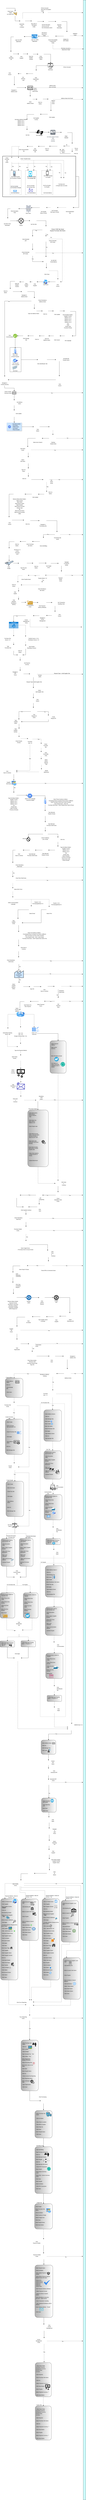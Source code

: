 <mxfile version="13.7.4" type="github">
  <diagram id="wGuiLWKNx3WksCiHWMRU" name="Page-1">
    <mxGraphModel dx="1422" dy="762" grid="1" gridSize="10" guides="1" tooltips="1" connect="1" arrows="1" fold="1" page="1" pageScale="1" pageWidth="850" pageHeight="1100" background="#ffffff" math="0" shadow="0">
      <root>
        <mxCell id="0" />
        <mxCell id="1" parent="0" />
        <mxCell id="RelSwp2VXqbQrCQ_VxUH-254" value="" style="rounded=0;whiteSpace=wrap;html=1;dashed=1;dashPattern=1 2;gradientColor=none;direction=south;" vertex="1" parent="1">
          <mxGeometry x="400" y="15420" width="250" height="1510" as="geometry" />
        </mxCell>
        <mxCell id="RelSwp2VXqbQrCQ_VxUH-204" value="" style="rounded=0;whiteSpace=wrap;html=1;direction=south;dashed=1;dashPattern=1 2;gradientDirection=west;" vertex="1" parent="1">
          <mxGeometry x="400" y="13850" width="240" height="1520" as="geometry" />
        </mxCell>
        <mxCell id="aIZFORbCO0NPMmtatlJX-681" style="edgeStyle=orthogonalEdgeStyle;rounded=0;orthogonalLoop=1;jettySize=auto;html=1;startArrow=none;startFill=0;jumpSize=5;" parent="1" source="aIZFORbCO0NPMmtatlJX-655" target="aIZFORbCO0NPMmtatlJX-680" edge="1">
          <mxGeometry relative="1" as="geometry" />
        </mxCell>
        <mxCell id="aIZFORbCO0NPMmtatlJX-655" value="&lt;span style=&quot;color: rgba(0 , 0 , 0 , 0) ; font-family: monospace ; font-size: 0px&quot;&gt;%3CmxGraphModel%3E%3Croot%3E%3CmxCell%20id%3D%220%22%2F%3E%3CmxCell%20id%3D%221%22%20parent%3D%220%22%2F%3E%3CmxCell%20id%3D%222%22%20value%3D%22%26lt%3Bfont%20style%3D%26quot%3Bfont-size%3A%2010px%26quot%3B%26gt%3BGet%20Email%20Address%26lt%3B%2Ffont%26gt%3B%22%20style%3D%22text%3Bhtml%3D1%3Balign%3Dcenter%3BverticalAlign%3Dmiddle%3Bresizable%3D0%3Bpoints%3D%5B%5D%3Bautosize%3D1%3B%22%20vertex%3D%221%22%20parent%3D%221%22%3E%3CmxGeometry%20x%3D%22264%22%20y%3D%221928.5%22%20width%3D%22100%22%20height%3D%2220%22%20as%3D%22geometry%22%2F%3E%3C%2FmxCell%3E%3CmxCell%20id%3D%223%22%20value%3D%22%22%20style%3D%22verticalLabelPosition%3Dbottom%3Bhtml%3D1%3BverticalAlign%3Dtop%3Balign%3Dcenter%3BstrokeColor%3Dnone%3BfillColor%3D%2300BEF2%3Bshape%3Dmxgraph.azure.mobile_services%3BpointerEvents%3D1%3Bdashed%3D1%3B%22%20vertex%3D%221%22%20parent%3D%221%22%3E%3CmxGeometry%20x%3D%22286.75%22%20y%3D%221726.2%22%20width%3D%2232.5%22%20height%3D%2250%22%20as%3D%22geometry%22%2F%3E%3C%2FmxCell%3E%3CmxCell%20id%3D%224%22%20value%3D%22%26lt%3Bfont%20style%3D%26quot%3Bfont-size%3A%2010px%26quot%3B%26gt%3BGet%20Phone%20Number%20%26lt%3Bbr%26gt%3Bfor%20Purchase%20Site%26lt%3B%2Ffont%26gt%3B%22%20style%3D%22text%3Bhtml%3D1%3Balign%3Dcenter%3BverticalAlign%3Dmiddle%3Bresizable%3D0%3Bpoints%3D%5B%5D%3Bautosize%3D1%3B%22%20vertex%3D%221%22%20parent%3D%221%22%3E%3CmxGeometry%20x%3D%22263.5%22%20y%3D%221767.2%22%20width%3D%22100%22%20height%3D%2240%22%20as%3D%22geometry%22%2F%3E%3C%2FmxCell%3E%3CmxCell%20id%3D%225%22%20value%3D%22%22%20style%3D%22shape%3Dimage%3Bhtml%3D1%3BverticalAlign%3Dtop%3BverticalLabelPosition%3Dbottom%3BlabelBackgroundColor%3D%23ffffff%3BimageAspect%3D0%3Baspect%3Dfixed%3Bimage%3Dhttps%3A%2F%2Fcdn0.iconfinder.com%2Fdata%2Ficons%2Fbusiness-and-education-1%2F512%2F165_Fax_print_printer_shopping-128.png%3Bdashed%3D1%3B%22%20vertex%3D%221%22%20parent%3D%221%22%3E%3CmxGeometry%20x%3D%22268.5%22%20y%3D%221796.2%22%20width%3D%2271%22%20height%3D%2271%22%20as%3D%22geometry%22%2F%3E%3C%2FmxCell%3E%3C%2Froot%3E%3C%2FmxGraphModel%3E&lt;/span&gt;" style="rounded=0;whiteSpace=wrap;html=1;" parent="1" vertex="1">
          <mxGeometry x="102" y="3460" width="110" height="240" as="geometry" />
        </mxCell>
        <mxCell id="aIZFORbCO0NPMmtatlJX-472" style="edgeStyle=orthogonalEdgeStyle;rounded=0;orthogonalLoop=1;jettySize=auto;html=1;entryX=1;entryY=0.5;entryDx=0;entryDy=0;startArrow=none;startFill=0;" parent="1" source="aIZFORbCO0NPMmtatlJX-470" target="aIZFORbCO0NPMmtatlJX-471" edge="1">
          <mxGeometry relative="1" as="geometry">
            <Array as="points">
              <mxPoint x="780" y="1778" />
              <mxPoint x="780" y="2084" />
            </Array>
          </mxGeometry>
        </mxCell>
        <mxCell id="aIZFORbCO0NPMmtatlJX-470" value="" style="rounded=0;whiteSpace=wrap;html=1;strokeWidth=2;" parent="1" vertex="1">
          <mxGeometry x="30" y="1578" width="720" height="400" as="geometry" />
        </mxCell>
        <mxCell id="aIZFORbCO0NPMmtatlJX-397" value="" style="rounded=0;whiteSpace=wrap;html=1;dashed=1;" parent="1" vertex="1">
          <mxGeometry x="103" y="1719" width="110" height="240" as="geometry" />
        </mxCell>
        <mxCell id="aIZFORbCO0NPMmtatlJX-40" style="edgeStyle=orthogonalEdgeStyle;rounded=0;orthogonalLoop=1;jettySize=auto;html=1;entryX=0.5;entryY=0;entryDx=0;entryDy=0;" parent="1" source="aIZFORbCO0NPMmtatlJX-37" target="aIZFORbCO0NPMmtatlJX-38" edge="1">
          <mxGeometry relative="1" as="geometry" />
        </mxCell>
        <mxCell id="aIZFORbCO0NPMmtatlJX-37" value="" style="shape=image;html=1;verticalAlign=top;verticalLabelPosition=bottom;labelBackgroundColor=#ffffff;imageAspect=0;aspect=fixed;image=https://cdn0.iconfinder.com/data/icons/48px_icons_collection_by_neweravin/48/start.png" parent="1" vertex="1">
          <mxGeometry x="16" y="99" width="48" height="48" as="geometry" />
        </mxCell>
        <mxCell id="aIZFORbCO0NPMmtatlJX-65" style="edgeStyle=orthogonalEdgeStyle;rounded=0;orthogonalLoop=1;jettySize=auto;html=1;entryX=0;entryY=0.5;entryDx=0;entryDy=0;" parent="1" source="aIZFORbCO0NPMmtatlJX-38" target="aIZFORbCO0NPMmtatlJX-51" edge="1">
          <mxGeometry relative="1" as="geometry">
            <Array as="points">
              <mxPoint x="153" y="248" />
            </Array>
          </mxGeometry>
        </mxCell>
        <mxCell id="aIZFORbCO0NPMmtatlJX-38" value="" style="image;html=1;image=img/lib/clip_art/general/Full_Folder_128x128.png" parent="1" vertex="1">
          <mxGeometry x="133" y="150" width="40" height="48" as="geometry" />
        </mxCell>
        <mxCell id="aIZFORbCO0NPMmtatlJX-41" value="&lt;font style=&quot;font-size: 10px&quot;&gt;Check Input&lt;br&gt;&amp;nbsp;Folder &lt;br&gt;for Vendor File&lt;/font&gt;" style="text;html=1;align=center;verticalAlign=middle;resizable=0;points=[];autosize=1;" parent="1" vertex="1">
          <mxGeometry x="65" y="142" width="80" height="50" as="geometry" />
        </mxCell>
        <mxCell id="aIZFORbCO0NPMmtatlJX-44" value="" style="rounded=0;whiteSpace=wrap;html=1;rotation=90;fillColor=#CCFFFF;" parent="1" vertex="1">
          <mxGeometry x="-11458.65" y="12325.66" width="24590.7" height="25" as="geometry" />
        </mxCell>
        <mxCell id="aIZFORbCO0NPMmtatlJX-68" style="edgeStyle=orthogonalEdgeStyle;rounded=0;orthogonalLoop=1;jettySize=auto;html=1;entryX=0;entryY=0.5;entryDx=0;entryDy=0;dashed=1;" parent="1" source="aIZFORbCO0NPMmtatlJX-51" target="aIZFORbCO0NPMmtatlJX-56" edge="1">
          <mxGeometry relative="1" as="geometry">
            <Array as="points">
              <mxPoint x="227" y="166" />
            </Array>
          </mxGeometry>
        </mxCell>
        <mxCell id="aIZFORbCO0NPMmtatlJX-71" style="edgeStyle=orthogonalEdgeStyle;rounded=0;orthogonalLoop=1;jettySize=auto;html=1;" parent="1" source="aIZFORbCO0NPMmtatlJX-51" edge="1">
          <mxGeometry relative="1" as="geometry">
            <mxPoint x="316" y="248" as="targetPoint" />
          </mxGeometry>
        </mxCell>
        <mxCell id="aIZFORbCO0NPMmtatlJX-51" value="" style="shape=image;html=1;verticalAlign=top;verticalLabelPosition=bottom;labelBackgroundColor=#ffffff;imageAspect=0;aspect=fixed;image=https://cdn1.iconfinder.com/data/icons/material-audio-video/22/queue-128.png" parent="1" vertex="1">
          <mxGeometry x="203" y="224" width="48" height="48" as="geometry" />
        </mxCell>
        <mxCell id="aIZFORbCO0NPMmtatlJX-54" value="&lt;font style=&quot;font-size: 10px&quot;&gt;Add All file &lt;br&gt;name&lt;br&gt;&amp;nbsp;to Queue&lt;/font&gt;" style="text;html=1;align=center;verticalAlign=middle;resizable=0;points=[];autosize=1;" parent="1" vertex="1">
          <mxGeometry x="188" y="268" width="60" height="50" as="geometry" />
        </mxCell>
        <mxCell id="aIZFORbCO0NPMmtatlJX-90" style="edgeStyle=orthogonalEdgeStyle;rounded=0;orthogonalLoop=1;jettySize=auto;html=1;dashed=1;" parent="1" source="aIZFORbCO0NPMmtatlJX-56" edge="1">
          <mxGeometry relative="1" as="geometry">
            <mxPoint x="820" y="166" as="targetPoint" />
          </mxGeometry>
        </mxCell>
        <mxCell id="aIZFORbCO0NPMmtatlJX-56" value="" style="shape=image;html=1;verticalAlign=top;verticalLabelPosition=bottom;labelBackgroundColor=#ffffff;imageAspect=0;aspect=fixed;image=https://cdn0.iconfinder.com/data/icons/fatcow/32/move_to_folder.png" parent="1" vertex="1">
          <mxGeometry x="436" y="146" width="40" height="40" as="geometry" />
        </mxCell>
        <mxCell id="aIZFORbCO0NPMmtatlJX-63" value="&lt;span data-lucid-type=&quot;application/vnd.lucid.text&quot; data-lucid-content=&quot;{&amp;#34;t&amp;#34;:&amp;#34;If Error Occured - Move file to Exception Folder&amp;#34;,&amp;#34;m&amp;#34;:[{&amp;#34;s&amp;#34;:0,&amp;#34;n&amp;#34;:&amp;#34;c&amp;#34;,&amp;#34;v&amp;#34;:&amp;#34;000000ff&amp;#34;,&amp;#34;e&amp;#34;:48}]}&quot;&gt;&lt;span style=&quot;color: #000000&quot;&gt;&lt;font style=&quot;font-size: 10px&quot;&gt;If Error&amp;nbsp;Occured -&lt;br&gt;Move file&amp;nbsp;to Exception&lt;br&gt;Folder&lt;/font&gt;&lt;/span&gt;&lt;/span&gt;" style="text;whiteSpace=wrap;html=1;" parent="1" vertex="1">
          <mxGeometry x="406" y="107" width="120" height="50" as="geometry" />
        </mxCell>
        <mxCell id="aIZFORbCO0NPMmtatlJX-74" style="edgeStyle=orthogonalEdgeStyle;rounded=0;orthogonalLoop=1;jettySize=auto;html=1;" parent="1" source="aIZFORbCO0NPMmtatlJX-64" target="aIZFORbCO0NPMmtatlJX-73" edge="1">
          <mxGeometry relative="1" as="geometry" />
        </mxCell>
        <mxCell id="aIZFORbCO0NPMmtatlJX-64" value="" style="shape=image;html=1;verticalAlign=top;verticalLabelPosition=bottom;labelBackgroundColor=#ffffff;imageAspect=0;aspect=fixed;image=https://cdn3.iconfinder.com/data/icons/UltimateGnome/128x128/stock/stock_folder-move.png" parent="1" vertex="1">
          <mxGeometry x="324" y="229" width="48" height="48" as="geometry" />
        </mxCell>
        <mxCell id="aIZFORbCO0NPMmtatlJX-72" value="&lt;span data-lucid-type=&quot;application/vnd.lucid.text&quot; data-lucid-content=&quot;{&amp;#34;t&amp;#34;:&amp;#34;Move files to \n InProgress \nFolder&amp;#34;,&amp;#34;m&amp;#34;:[{&amp;#34;s&amp;#34;:0,&amp;#34;n&amp;#34;:&amp;#34;c&amp;#34;,&amp;#34;v&amp;#34;:&amp;#34;000000ff&amp;#34;,&amp;#34;e&amp;#34;:34}]}&quot;&gt;&lt;span style=&quot;color: #000000&quot;&gt;&lt;font style=&quot;font-size: 10px&quot;&gt;Move files to &lt;br&gt;&amp;nbsp; InProgress &lt;br&gt;&amp;nbsp; &amp;nbsp; &amp;nbsp;Folder&lt;/font&gt;&lt;/span&gt;&lt;/span&gt;" style="text;whiteSpace=wrap;html=1;" parent="1" vertex="1">
          <mxGeometry x="309" y="262" width="90" height="60" as="geometry" />
        </mxCell>
        <mxCell id="aIZFORbCO0NPMmtatlJX-80" style="edgeStyle=orthogonalEdgeStyle;rounded=0;orthogonalLoop=1;jettySize=auto;html=1;" parent="1" source="aIZFORbCO0NPMmtatlJX-73" edge="1">
          <mxGeometry relative="1" as="geometry">
            <mxPoint x="556" y="253" as="targetPoint" />
          </mxGeometry>
        </mxCell>
        <mxCell id="aIZFORbCO0NPMmtatlJX-73" value="" style="shape=image;html=1;verticalAlign=top;verticalLabelPosition=bottom;labelBackgroundColor=#ffffff;imageAspect=0;aspect=fixed;image=https://cdn3.iconfinder.com/data/icons/developperss/PNG/Get%20Document.png" parent="1" vertex="1">
          <mxGeometry x="436" y="231" width="44" height="44" as="geometry" />
        </mxCell>
        <mxCell id="aIZFORbCO0NPMmtatlJX-75" value="&lt;span data-lucid-type=&quot;application/vnd.lucid.text&quot; data-lucid-content=&quot;{&amp;#34;t&amp;#34;:&amp;#34;Get the File Name one by one from the Orchestrator queue&amp;#34;,&amp;#34;m&amp;#34;:[{&amp;#34;s&amp;#34;:0,&amp;#34;n&amp;#34;:&amp;#34;c&amp;#34;,&amp;#34;v&amp;#34;:&amp;#34;000000ff&amp;#34;,&amp;#34;e&amp;#34;:56},{&amp;#34;s&amp;#34;:0,&amp;#34;n&amp;#34;:&amp;#34;s&amp;#34;,&amp;#34;v&amp;#34;:15.778,&amp;#34;e&amp;#34;:56}]}&quot;&gt;&lt;span style=&quot;color: rgb(0 , 0 , 0)&quot;&gt;&lt;font style=&quot;font-size: 10px&quot;&gt;Get the File Name &lt;br&gt;one by one from &lt;br&gt;the Orchestrator queue&lt;/font&gt;&lt;/span&gt;&lt;/span&gt;" style="text;whiteSpace=wrap;html=1;" parent="1" vertex="1">
          <mxGeometry x="414" y="271" width="130" height="50" as="geometry" />
        </mxCell>
        <mxCell id="aIZFORbCO0NPMmtatlJX-96" style="edgeStyle=orthogonalEdgeStyle;rounded=0;orthogonalLoop=1;jettySize=auto;html=1;" parent="1" source="aIZFORbCO0NPMmtatlJX-77" target="aIZFORbCO0NPMmtatlJX-86" edge="1">
          <mxGeometry relative="1" as="geometry" />
        </mxCell>
        <mxCell id="aIZFORbCO0NPMmtatlJX-77" value="" style="shape=image;html=1;verticalAlign=top;verticalLabelPosition=bottom;labelBackgroundColor=#ffffff;imageAspect=0;aspect=fixed;image=https://cdn3.iconfinder.com/data/icons/logos-brands-3/24/logo_brand_brands_logos_excel-128.png" parent="1" vertex="1">
          <mxGeometry x="566" y="231" width="45" height="45" as="geometry" />
        </mxCell>
        <mxCell id="aIZFORbCO0NPMmtatlJX-81" value="&lt;font style=&quot;font-size: 10px&quot;&gt;Read the&amp;nbsp;&lt;br&gt;Vendor&lt;br&gt;Information&lt;/font&gt;" style="text;html=1;align=center;verticalAlign=middle;resizable=0;points=[];autosize=1;" parent="1" vertex="1">
          <mxGeometry x="553.5" y="275" width="70" height="50" as="geometry" />
        </mxCell>
        <mxCell id="aIZFORbCO0NPMmtatlJX-97" style="edgeStyle=orthogonalEdgeStyle;rounded=0;orthogonalLoop=1;jettySize=auto;html=1;dashed=1;" parent="1" edge="1">
          <mxGeometry relative="1" as="geometry">
            <mxPoint x="820" y="393.5" as="targetPoint" />
            <mxPoint x="693" y="393.5" as="sourcePoint" />
          </mxGeometry>
        </mxCell>
        <mxCell id="aIZFORbCO0NPMmtatlJX-104" style="edgeStyle=orthogonalEdgeStyle;rounded=0;orthogonalLoop=1;jettySize=auto;html=1;" parent="1" source="aIZFORbCO0NPMmtatlJX-86" edge="1">
          <mxGeometry relative="1" as="geometry">
            <mxPoint x="550" y="397.5" as="targetPoint" />
          </mxGeometry>
        </mxCell>
        <mxCell id="aIZFORbCO0NPMmtatlJX-86" value="" style="shape=image;html=1;verticalAlign=top;verticalLabelPosition=bottom;labelBackgroundColor=#ffffff;imageAspect=0;aspect=fixed;image=https://cdn3.iconfinder.com/data/icons/free-3d-glossy-interface-icon-set/64/Accept.png" parent="1" vertex="1">
          <mxGeometry x="631" y="357" width="64" height="81" as="geometry" />
        </mxCell>
        <mxCell id="aIZFORbCO0NPMmtatlJX-88" value="&lt;span data-lucid-type=&quot;application/vnd.lucid.text&quot; data-lucid-content=&quot;{&amp;#34;t&amp;#34;:&amp;#34;Validate the \nSAF Details&amp;#34;,&amp;#34;m&amp;#34;:[{&amp;#34;s&amp;#34;:0,&amp;#34;n&amp;#34;:&amp;#34;c&amp;#34;,&amp;#34;v&amp;#34;:&amp;#34;000000ff&amp;#34;,&amp;#34;e&amp;#34;:25}]}&quot;&gt;&lt;span style=&quot;color: #000000&quot;&gt;&lt;font style=&quot;font-size: 10px&quot;&gt;Validate the &lt;br&gt;SAF Details&lt;/font&gt;&lt;/span&gt;&lt;/span&gt;" style="text;whiteSpace=wrap;html=1;dashed=1;" parent="1" vertex="1">
          <mxGeometry x="624" y="414" width="90" height="57" as="geometry" />
        </mxCell>
        <mxCell id="aIZFORbCO0NPMmtatlJX-92" value="&lt;font style=&quot;font-size: 10px&quot;&gt;Validation&lt;br&gt;Failed&lt;/font&gt;" style="text;html=1;align=center;verticalAlign=middle;resizable=0;points=[];autosize=1;" parent="1" vertex="1">
          <mxGeometry x="713" y="359" width="60" height="40" as="geometry" />
        </mxCell>
        <mxCell id="aIZFORbCO0NPMmtatlJX-115" style="edgeStyle=orthogonalEdgeStyle;rounded=0;orthogonalLoop=1;jettySize=auto;html=1;" parent="1" source="aIZFORbCO0NPMmtatlJX-95" edge="1">
          <mxGeometry relative="1" as="geometry">
            <mxPoint x="240" y="401.5" as="targetPoint" />
          </mxGeometry>
        </mxCell>
        <mxCell id="aIZFORbCO0NPMmtatlJX-95" value="Login" style="html=1;strokeColor=none;fillColor=#0079D6;labelPosition=center;verticalLabelPosition=middle;verticalAlign=top;align=center;fontSize=12;outlineConnect=0;spacingTop=-6;fontColor=#FFFFFF;shape=mxgraph.sitemap.login;" parent="1" vertex="1">
          <mxGeometry x="316" y="381.5" width="56" height="40" as="geometry" />
        </mxCell>
        <mxCell id="aIZFORbCO0NPMmtatlJX-109" style="edgeStyle=orthogonalEdgeStyle;rounded=0;orthogonalLoop=1;jettySize=auto;html=1;" parent="1" source="aIZFORbCO0NPMmtatlJX-102" edge="1">
          <mxGeometry relative="1" as="geometry">
            <mxPoint x="380" y="398" as="targetPoint" />
          </mxGeometry>
        </mxCell>
        <mxCell id="aIZFORbCO0NPMmtatlJX-102" value="" style="shape=image;html=1;verticalAlign=top;verticalLabelPosition=bottom;labelBackgroundColor=#ffffff;imageAspect=0;aspect=fixed;image=https://cdn0.iconfinder.com/data/icons/files-98/32/Attachment-128.png" parent="1" vertex="1">
          <mxGeometry x="485" y="367" width="62" height="62" as="geometry" />
        </mxCell>
        <mxCell id="aIZFORbCO0NPMmtatlJX-371" style="edgeStyle=orthogonalEdgeStyle;rounded=0;orthogonalLoop=1;jettySize=auto;html=1;entryX=0.183;entryY=0.96;entryDx=0;entryDy=0;entryPerimeter=0;startArrow=none;startFill=0;dashed=1;" parent="1" edge="1">
          <mxGeometry relative="1" as="geometry">
            <mxPoint x="525" y="478.5" as="sourcePoint" />
            <mxPoint x="826.005" y="523.194" as="targetPoint" />
            <Array as="points">
              <mxPoint x="525" y="523" />
            </Array>
          </mxGeometry>
        </mxCell>
        <mxCell id="aIZFORbCO0NPMmtatlJX-105" value="&lt;font style=&quot;font-size: 10px&quot;&gt;Check File Available&amp;nbsp;&lt;br&gt;in Attachment&amp;nbsp;&lt;br&gt;Folder&lt;/font&gt;" style="text;html=1;align=center;verticalAlign=middle;resizable=0;points=[];autosize=1;" parent="1" vertex="1">
          <mxGeometry x="470" y="422.5" width="110" height="50" as="geometry" />
        </mxCell>
        <mxCell id="aIZFORbCO0NPMmtatlJX-107" value="&lt;font style=&quot;font-size: 10px&quot;&gt;File does not exist in&amp;nbsp;&lt;br&gt;Attachment Folder&lt;br&gt;&lt;/font&gt;" style="text;html=1;align=center;verticalAlign=middle;resizable=0;points=[];autosize=1;" parent="1" vertex="1">
          <mxGeometry x="598" y="503" width="110" height="40" as="geometry" />
        </mxCell>
        <mxCell id="aIZFORbCO0NPMmtatlJX-110" value="&lt;font style=&quot;font-size: 10px&quot;&gt;File Exist in &lt;br&gt;Attachment&amp;nbsp;&lt;br&gt;Folder&lt;/font&gt;" style="text;html=1;align=center;verticalAlign=middle;resizable=0;points=[];autosize=1;" parent="1" vertex="1">
          <mxGeometry x="405" y="352" width="70" height="50" as="geometry" />
        </mxCell>
        <mxCell id="aIZFORbCO0NPMmtatlJX-111" value="&lt;font style=&quot;font-size: 10px&quot;&gt;Login into SARS &lt;br&gt;Application&lt;/font&gt;" style="text;html=1;align=center;verticalAlign=middle;resizable=0;points=[];autosize=1;" parent="1" vertex="1">
          <mxGeometry x="301" y="420" width="90" height="40" as="geometry" />
        </mxCell>
        <mxCell id="aIZFORbCO0NPMmtatlJX-121" style="edgeStyle=orthogonalEdgeStyle;rounded=0;orthogonalLoop=1;jettySize=auto;html=1;entryX=0.5;entryY=0;entryDx=0;entryDy=0;" parent="1" source="aIZFORbCO0NPMmtatlJX-112" target="aIZFORbCO0NPMmtatlJX-123" edge="1">
          <mxGeometry relative="1" as="geometry">
            <mxPoint x="110" y="520" as="targetPoint" />
          </mxGeometry>
        </mxCell>
        <mxCell id="aIZFORbCO0NPMmtatlJX-112" value="" style="shape=image;html=1;verticalAlign=top;verticalLabelPosition=bottom;labelBackgroundColor=#ffffff;imageAspect=0;aspect=fixed;image=https://cdn0.iconfinder.com/data/icons/maternity-and-pregnancy-2/512/198_Computer_padlock_security_lock_login-128.png" parent="1" vertex="1">
          <mxGeometry x="140" y="359" width="91" height="91" as="geometry" />
        </mxCell>
        <mxCell id="aIZFORbCO0NPMmtatlJX-116" value="&lt;font style=&quot;font-size: 10px&quot;&gt;Login into ERP&amp;nbsp;&lt;br&gt;Application&lt;/font&gt;" style="text;html=1;align=center;verticalAlign=middle;resizable=0;points=[];autosize=1;" parent="1" vertex="1">
          <mxGeometry x="147" y="422" width="80" height="40" as="geometry" />
        </mxCell>
        <mxCell id="aIZFORbCO0NPMmtatlJX-126" style="edgeStyle=orthogonalEdgeStyle;rounded=0;orthogonalLoop=1;jettySize=auto;html=1;" parent="1" source="aIZFORbCO0NPMmtatlJX-123" target="aIZFORbCO0NPMmtatlJX-125" edge="1">
          <mxGeometry relative="1" as="geometry" />
        </mxCell>
        <mxCell id="aIZFORbCO0NPMmtatlJX-123" value="" style="shape=image;html=1;verticalAlign=top;verticalLabelPosition=bottom;labelBackgroundColor=#ffffff;imageAspect=0;aspect=fixed;image=https://cdn4.iconfinder.com/data/icons/internet-security-flat-2/32/Internet_arrow_Click_user_interface_pointer_cursor-128.png;dashed=1;" parent="1" vertex="1">
          <mxGeometry x="90" y="551" width="43" height="43" as="geometry" />
        </mxCell>
        <mxCell id="aIZFORbCO0NPMmtatlJX-124" value="&lt;font style=&quot;font-size: 10px&quot;&gt;Click &lt;br&gt;Operating &lt;br&gt;Unit&lt;/font&gt;" style="text;html=1;align=center;verticalAlign=middle;resizable=0;points=[];autosize=1;" parent="1" vertex="1">
          <mxGeometry x="83" y="586" width="60" height="50" as="geometry" />
        </mxCell>
        <mxCell id="aIZFORbCO0NPMmtatlJX-131" style="edgeStyle=orthogonalEdgeStyle;rounded=0;orthogonalLoop=1;jettySize=auto;html=1;" parent="1" source="aIZFORbCO0NPMmtatlJX-125" edge="1">
          <mxGeometry relative="1" as="geometry">
            <mxPoint x="280" y="572.5" as="targetPoint" />
          </mxGeometry>
        </mxCell>
        <mxCell id="aIZFORbCO0NPMmtatlJX-125" value="" style="shape=image;html=1;verticalAlign=top;verticalLabelPosition=bottom;labelBackgroundColor=#ffffff;imageAspect=0;aspect=fixed;image=https://cdn1.iconfinder.com/data/icons/hawcons/32/699552-icon-27-one-finger-click-128.png;dashed=1;" parent="1" vertex="1">
          <mxGeometry x="190" y="552" width="41" height="41" as="geometry" />
        </mxCell>
        <mxCell id="aIZFORbCO0NPMmtatlJX-127" value="&lt;font style=&quot;font-size: 10px&quot;&gt;Click&amp;nbsp;&lt;br&gt;Supplier&lt;/font&gt;" style="text;html=1;align=center;verticalAlign=middle;resizable=0;points=[];autosize=1;" parent="1" vertex="1">
          <mxGeometry x="190" y="585" width="50" height="40" as="geometry" />
        </mxCell>
        <mxCell id="aIZFORbCO0NPMmtatlJX-135" style="edgeStyle=orthogonalEdgeStyle;rounded=0;orthogonalLoop=1;jettySize=auto;html=1;" parent="1" source="aIZFORbCO0NPMmtatlJX-128" edge="1">
          <mxGeometry relative="1" as="geometry">
            <mxPoint x="380" y="574.5" as="targetPoint" />
          </mxGeometry>
        </mxCell>
        <mxCell id="aIZFORbCO0NPMmtatlJX-128" value="" style="shape=image;html=1;verticalAlign=top;verticalLabelPosition=bottom;labelBackgroundColor=#ffffff;imageAspect=0;aspect=fixed;image=https://cdn1.iconfinder.com/data/icons/feather-2/24/type-128.png;dashed=1;" parent="1" vertex="1">
          <mxGeometry x="290" y="555" width="39" height="39" as="geometry" />
        </mxCell>
        <mxCell id="aIZFORbCO0NPMmtatlJX-129" value="&lt;font style=&quot;font-size: 10px&quot;&gt;Type into&amp;nbsp;&lt;br&gt;Supplier&amp;nbsp;&lt;br&gt;Number&lt;/font&gt;" style="text;html=1;align=center;verticalAlign=middle;resizable=0;points=[];autosize=1;" parent="1" vertex="1">
          <mxGeometry x="279.5" y="585" width="60" height="50" as="geometry" />
        </mxCell>
        <mxCell id="aIZFORbCO0NPMmtatlJX-150" style="edgeStyle=orthogonalEdgeStyle;rounded=0;orthogonalLoop=1;jettySize=auto;html=1;" parent="1" source="aIZFORbCO0NPMmtatlJX-132" target="aIZFORbCO0NPMmtatlJX-148" edge="1">
          <mxGeometry relative="1" as="geometry" />
        </mxCell>
        <mxCell id="aIZFORbCO0NPMmtatlJX-132" value="" style="shape=image;html=1;verticalAlign=top;verticalLabelPosition=bottom;labelBackgroundColor=#ffffff;imageAspect=0;aspect=fixed;image=https://cdn0.iconfinder.com/data/icons/geosm-e-commerce/18/keyboard-128.png;dashed=1;" parent="1" vertex="1">
          <mxGeometry x="383" y="549" width="52" height="52" as="geometry" />
        </mxCell>
        <mxCell id="aIZFORbCO0NPMmtatlJX-136" value="&lt;span style=&quot;font-size: 10px&quot;&gt;Enter&amp;nbsp;&lt;/span&gt;&lt;br style=&quot;font-size: 10px&quot;&gt;&lt;span style=&quot;font-size: 10px&quot;&gt;Supplier&amp;nbsp;&lt;/span&gt;&lt;br style=&quot;font-size: 10px&quot;&gt;&lt;span style=&quot;font-size: 10px&quot;&gt;Name&lt;/span&gt;" style="text;html=1;align=center;verticalAlign=middle;resizable=0;points=[];autosize=1;" parent="1" vertex="1">
          <mxGeometry x="382" y="585" width="50" height="50" as="geometry" />
        </mxCell>
        <mxCell id="aIZFORbCO0NPMmtatlJX-155" style="edgeStyle=orthogonalEdgeStyle;rounded=0;orthogonalLoop=1;jettySize=auto;html=1;dashed=1;" parent="1" source="aIZFORbCO0NPMmtatlJX-148" edge="1">
          <mxGeometry relative="1" as="geometry">
            <mxPoint x="820" y="687.5" as="targetPoint" />
          </mxGeometry>
        </mxCell>
        <mxCell id="aIZFORbCO0NPMmtatlJX-156" style="edgeStyle=orthogonalEdgeStyle;rounded=0;orthogonalLoop=1;jettySize=auto;html=1;entryX=0.5;entryY=0;entryDx=0;entryDy=0;" parent="1" source="aIZFORbCO0NPMmtatlJX-148" target="aIZFORbCO0NPMmtatlJX-154" edge="1">
          <mxGeometry relative="1" as="geometry" />
        </mxCell>
        <mxCell id="aIZFORbCO0NPMmtatlJX-148" value="" style="pointerEvents=1;shadow=0;dashed=0;html=1;strokeColor=none;fillColor=#505050;labelPosition=center;verticalLabelPosition=bottom;verticalAlign=top;outlineConnect=0;align=center;shape=mxgraph.office.sites.blog_site;" parent="1" vertex="1">
          <mxGeometry x="475" y="663" width="56" height="49" as="geometry" />
        </mxCell>
        <mxCell id="aIZFORbCO0NPMmtatlJX-151" value="&lt;font style=&quot;font-size: 10px&quot;&gt;Supplier&lt;br&gt;Site Exists&lt;/font&gt;" style="text;html=1;align=center;verticalAlign=middle;resizable=0;points=[];autosize=1;" parent="1" vertex="1">
          <mxGeometry x="471" y="700" width="60" height="40" as="geometry" />
        </mxCell>
        <mxCell id="aIZFORbCO0NPMmtatlJX-153" value="&lt;font style=&quot;font-size: 10px&quot;&gt;If Error Occured&lt;/font&gt;" style="text;html=1;align=center;verticalAlign=middle;resizable=0;points=[];autosize=1;" parent="1" vertex="1">
          <mxGeometry x="618" y="692" width="90" height="20" as="geometry" />
        </mxCell>
        <mxCell id="aIZFORbCO0NPMmtatlJX-162" style="edgeStyle=orthogonalEdgeStyle;rounded=0;orthogonalLoop=1;jettySize=auto;html=1;exitX=0;exitY=0.5;exitDx=0;exitDy=0;entryX=1;entryY=0.5;entryDx=0;entryDy=0;" parent="1" source="aIZFORbCO0NPMmtatlJX-154" target="aIZFORbCO0NPMmtatlJX-161" edge="1">
          <mxGeometry relative="1" as="geometry" />
        </mxCell>
        <mxCell id="aIZFORbCO0NPMmtatlJX-154" value="" style="shape=image;html=1;verticalAlign=top;verticalLabelPosition=bottom;labelBackgroundColor=#ffffff;imageAspect=0;aspect=fixed;image=https://cdn1.iconfinder.com/data/icons/healthy-life-flaticon/64/calendar-time_and_date-schedule-administration-date-calendars-organization-interface-time-128.png;dashed=1;" parent="1" vertex="1">
          <mxGeometry x="330" y="736" width="61" height="61" as="geometry" />
        </mxCell>
        <mxCell id="aIZFORbCO0NPMmtatlJX-157" value="&lt;font style=&quot;font-size: 10px&quot;&gt;Click &lt;br&gt;Organization&lt;br&gt;Unit&lt;/font&gt;" style="text;html=1;align=center;verticalAlign=middle;resizable=0;points=[];autosize=1;" parent="1" vertex="1">
          <mxGeometry x="322" y="795" width="70" height="50" as="geometry" />
        </mxCell>
        <mxCell id="aIZFORbCO0NPMmtatlJX-159" value="" style="shape=image;html=1;verticalAlign=top;verticalLabelPosition=bottom;labelBackgroundColor=#ffffff;imageAspect=0;aspect=fixed;image=https://cdn4.iconfinder.com/data/icons/evil-icons-user-interface/64/finger-128.png;dashed=1;" parent="1" vertex="1">
          <mxGeometry x="345" y="753" width="27" height="27" as="geometry" />
        </mxCell>
        <mxCell id="aIZFORbCO0NPMmtatlJX-167" style="edgeStyle=orthogonalEdgeStyle;rounded=0;orthogonalLoop=1;jettySize=auto;html=1;" parent="1" source="aIZFORbCO0NPMmtatlJX-161" edge="1">
          <mxGeometry relative="1" as="geometry">
            <mxPoint x="181" y="766.5" as="targetPoint" />
          </mxGeometry>
        </mxCell>
        <mxCell id="aIZFORbCO0NPMmtatlJX-161" value="" style="shape=image;html=1;verticalAlign=top;verticalLabelPosition=bottom;labelBackgroundColor=#ffffff;imageAspect=0;aspect=fixed;image=https://cdn1.iconfinder.com/data/icons/ios-11-glyphs/30/qr_code-128.png;dashed=1;" parent="1" vertex="1">
          <mxGeometry x="214.5" y="742" width="49" height="49" as="geometry" />
        </mxCell>
        <mxCell id="aIZFORbCO0NPMmtatlJX-163" value="&lt;font style=&quot;font-size: 10px&quot;&gt;Get&amp;nbsp;&lt;br&gt;Ethnicity&lt;br&gt;&amp;nbsp;code&lt;/font&gt;" style="text;html=1;align=center;verticalAlign=middle;resizable=0;points=[];autosize=1;" parent="1" vertex="1">
          <mxGeometry x="206.5" y="791" width="50" height="50" as="geometry" />
        </mxCell>
        <mxCell id="aIZFORbCO0NPMmtatlJX-169" style="edgeStyle=orthogonalEdgeStyle;rounded=0;orthogonalLoop=1;jettySize=auto;html=1;entryX=0.5;entryY=0;entryDx=0;entryDy=0;" parent="1" source="aIZFORbCO0NPMmtatlJX-164" target="aIZFORbCO0NPMmtatlJX-168" edge="1">
          <mxGeometry relative="1" as="geometry" />
        </mxCell>
        <mxCell id="aIZFORbCO0NPMmtatlJX-164" value="" style="shape=image;html=1;verticalAlign=top;verticalLabelPosition=bottom;labelBackgroundColor=#ffffff;imageAspect=0;aspect=fixed;image=https://cdn2.iconfinder.com/data/icons/picol-vector/32/fullscreen_cancel-128.png;dashed=1;" parent="1" vertex="1">
          <mxGeometry x="121" y="742" width="49" height="49" as="geometry" />
        </mxCell>
        <mxCell id="aIZFORbCO0NPMmtatlJX-165" value="&lt;font style=&quot;font-size: 10px&quot;&gt;Click &lt;br&gt;Cancel&lt;/font&gt;" style="text;html=1;align=center;verticalAlign=middle;resizable=0;points=[];autosize=1;" parent="1" vertex="1">
          <mxGeometry x="74" y="746.5" width="50" height="40" as="geometry" />
        </mxCell>
        <mxCell id="aIZFORbCO0NPMmtatlJX-172" style="edgeStyle=orthogonalEdgeStyle;rounded=0;orthogonalLoop=1;jettySize=auto;html=1;" parent="1" source="aIZFORbCO0NPMmtatlJX-168" edge="1">
          <mxGeometry relative="1" as="geometry">
            <mxPoint x="260" y="903.5" as="targetPoint" />
          </mxGeometry>
        </mxCell>
        <mxCell id="aIZFORbCO0NPMmtatlJX-168" value="" style="shape=image;html=1;verticalAlign=top;verticalLabelPosition=bottom;labelBackgroundColor=#ffffff;imageAspect=0;aspect=fixed;image=https://cdn4.iconfinder.com/data/icons/ionicons/512/icon-ios7-navigate-outline-128.png;dashed=1;" parent="1" vertex="1">
          <mxGeometry x="122" y="880" width="47" height="47" as="geometry" />
        </mxCell>
        <mxCell id="aIZFORbCO0NPMmtatlJX-170" value="&lt;font style=&quot;font-size: 10px&quot;&gt;Navigate to&amp;nbsp;&lt;br&gt;Address book&lt;/font&gt;" style="text;html=1;align=center;verticalAlign=middle;resizable=0;points=[];autosize=1;" parent="1" vertex="1">
          <mxGeometry x="102" y="915" width="80" height="40" as="geometry" />
        </mxCell>
        <mxCell id="aIZFORbCO0NPMmtatlJX-173" style="edgeStyle=orthogonalEdgeStyle;rounded=0;orthogonalLoop=1;jettySize=auto;html=1;dashed=1;" parent="1" source="aIZFORbCO0NPMmtatlJX-171" edge="1">
          <mxGeometry relative="1" as="geometry">
            <mxPoint x="820" y="905" as="targetPoint" />
          </mxGeometry>
        </mxCell>
        <mxCell id="aIZFORbCO0NPMmtatlJX-179" style="edgeStyle=orthogonalEdgeStyle;rounded=0;orthogonalLoop=1;jettySize=auto;html=1;startArrow=none;startFill=0;" parent="1" source="aIZFORbCO0NPMmtatlJX-171" edge="1">
          <mxGeometry relative="1" as="geometry">
            <mxPoint x="301.5" y="990" as="targetPoint" />
          </mxGeometry>
        </mxCell>
        <mxCell id="aIZFORbCO0NPMmtatlJX-171" value="" style="pointerEvents=1;shadow=0;dashed=0;html=1;strokeColor=none;fillColor=#505050;labelPosition=center;verticalLabelPosition=bottom;verticalAlign=top;outlineConnect=0;align=center;shape=mxgraph.office.concepts.address_book;" parent="1" vertex="1">
          <mxGeometry x="274" y="883" width="55" height="44" as="geometry" />
        </mxCell>
        <mxCell id="aIZFORbCO0NPMmtatlJX-174" value="&lt;font style=&quot;font-size: 10px&quot;&gt;Address book &lt;br&gt;does not Exists&lt;/font&gt;" style="text;html=1;align=center;verticalAlign=middle;resizable=0;points=[];autosize=1;" parent="1" vertex="1">
          <mxGeometry x="480" y="870" width="80" height="40" as="geometry" />
        </mxCell>
        <mxCell id="aIZFORbCO0NPMmtatlJX-175" value="&lt;font style=&quot;font-size: 10px&quot;&gt;Check &lt;br&gt;Address &lt;br&gt;Book Exists&lt;/font&gt;" style="text;html=1;align=center;verticalAlign=middle;resizable=0;points=[];autosize=1;" parent="1" vertex="1">
          <mxGeometry x="315" y="900" width="70" height="50" as="geometry" />
        </mxCell>
        <mxCell id="aIZFORbCO0NPMmtatlJX-182" style="edgeStyle=orthogonalEdgeStyle;rounded=0;orthogonalLoop=1;jettySize=auto;html=1;entryX=-0.302;entryY=0.535;entryDx=0;entryDy=0;entryPerimeter=0;startArrow=none;startFill=0;" parent="1" source="aIZFORbCO0NPMmtatlJX-176" target="aIZFORbCO0NPMmtatlJX-181" edge="1">
          <mxGeometry relative="1" as="geometry" />
        </mxCell>
        <mxCell id="aIZFORbCO0NPMmtatlJX-176" value="" style="shape=image;html=1;verticalAlign=top;verticalLabelPosition=bottom;labelBackgroundColor=#ffffff;imageAspect=0;aspect=fixed;image=https://cdn0.iconfinder.com/data/icons/small-n-flat/24/678071-address-book-alt-128.png;dashed=1;" parent="1" vertex="1">
          <mxGeometry x="280" y="995" width="46" height="46" as="geometry" />
        </mxCell>
        <mxCell id="aIZFORbCO0NPMmtatlJX-180" value="&lt;font style=&quot;font-size: 10px&quot;&gt;Enter &lt;br&gt;Address Name&lt;/font&gt;" style="text;html=1;align=center;verticalAlign=middle;resizable=0;points=[];autosize=1;" parent="1" vertex="1">
          <mxGeometry x="262" y="1031" width="80" height="40" as="geometry" />
        </mxCell>
        <mxCell id="aIZFORbCO0NPMmtatlJX-185" style="edgeStyle=orthogonalEdgeStyle;rounded=0;orthogonalLoop=1;jettySize=auto;html=1;startArrow=none;startFill=0;" parent="1" source="aIZFORbCO0NPMmtatlJX-181" edge="1">
          <mxGeometry relative="1" as="geometry">
            <mxPoint x="480" y="1016.5" as="targetPoint" />
          </mxGeometry>
        </mxCell>
        <mxCell id="aIZFORbCO0NPMmtatlJX-181" value="" style="shape=image;html=1;verticalAlign=top;verticalLabelPosition=bottom;labelBackgroundColor=#ffffff;imageAspect=0;aspect=fixed;image=https://cdn1.iconfinder.com/data/icons/flat-business-icons/128/cursor-128.png;dashed=1;" parent="1" vertex="1">
          <mxGeometry x="383" y="995" width="43" height="43" as="geometry" />
        </mxCell>
        <mxCell id="aIZFORbCO0NPMmtatlJX-183" value="&lt;font style=&quot;font-size: 10px&quot;&gt;Click Go&amp;nbsp;&lt;br&gt;Button&lt;/font&gt;" style="text;html=1;align=center;verticalAlign=middle;resizable=0;points=[];autosize=1;" parent="1" vertex="1">
          <mxGeometry x="370" y="1035" width="60" height="40" as="geometry" />
        </mxCell>
        <mxCell id="aIZFORbCO0NPMmtatlJX-187" style="edgeStyle=orthogonalEdgeStyle;rounded=0;orthogonalLoop=1;jettySize=auto;html=1;startArrow=none;startFill=0;dashed=1;" parent="1" source="aIZFORbCO0NPMmtatlJX-184" edge="1">
          <mxGeometry relative="1" as="geometry">
            <mxPoint x="820" y="1019.75" as="targetPoint" />
          </mxGeometry>
        </mxCell>
        <mxCell id="aIZFORbCO0NPMmtatlJX-190" style="edgeStyle=orthogonalEdgeStyle;rounded=0;orthogonalLoop=1;jettySize=auto;html=1;entryX=0.5;entryY=0;entryDx=0;entryDy=0;startArrow=none;startFill=0;" parent="1" source="aIZFORbCO0NPMmtatlJX-184" target="aIZFORbCO0NPMmtatlJX-189" edge="1">
          <mxGeometry relative="1" as="geometry" />
        </mxCell>
        <mxCell id="aIZFORbCO0NPMmtatlJX-184" value="" style="shape=image;html=1;verticalAlign=top;verticalLabelPosition=bottom;labelBackgroundColor=#ffffff;imageAspect=0;aspect=fixed;image=https://cdn0.iconfinder.com/data/icons/entypo/100/address4-128.png;dashed=1;" parent="1" vertex="1">
          <mxGeometry x="485" y="999" width="41.5" height="41.5" as="geometry" />
        </mxCell>
        <mxCell id="aIZFORbCO0NPMmtatlJX-186" value="&lt;font style=&quot;font-size: 10px&quot;&gt;Address &lt;br&gt;Name &lt;br&gt;Exists&lt;/font&gt;" style="text;html=1;align=center;verticalAlign=middle;resizable=0;points=[];autosize=1;" parent="1" vertex="1">
          <mxGeometry x="503" y="1020" width="50" height="50" as="geometry" />
        </mxCell>
        <mxCell id="aIZFORbCO0NPMmtatlJX-188" value="&lt;font style=&quot;font-size: 10px&quot;&gt;Address Name Not Found&lt;/font&gt;" style="text;html=1;align=center;verticalAlign=middle;resizable=0;points=[];autosize=1;" parent="1" vertex="1">
          <mxGeometry x="598" y="999" width="130" height="20" as="geometry" />
        </mxCell>
        <mxCell id="aIZFORbCO0NPMmtatlJX-333" style="edgeStyle=orthogonalEdgeStyle;rounded=0;orthogonalLoop=1;jettySize=auto;html=1;startArrow=none;startFill=0;" parent="1" source="aIZFORbCO0NPMmtatlJX-189" edge="1">
          <mxGeometry relative="1" as="geometry">
            <mxPoint x="400" y="1165.75" as="targetPoint" />
          </mxGeometry>
        </mxCell>
        <mxCell id="aIZFORbCO0NPMmtatlJX-189" value="" style="shape=image;html=1;verticalAlign=top;verticalLabelPosition=bottom;labelBackgroundColor=#ffffff;imageAspect=0;aspect=fixed;image=https://cdn4.iconfinder.com/data/icons/evil-icons-user-interface/64/finger-128.png;dashed=1;" parent="1" vertex="1">
          <mxGeometry x="473.75" y="1133.75" width="64" height="64" as="geometry" />
        </mxCell>
        <mxCell id="aIZFORbCO0NPMmtatlJX-191" value="&lt;font style=&quot;font-size: 10px&quot;&gt;Click Update&lt;/font&gt;" style="text;html=1;align=center;verticalAlign=middle;resizable=0;points=[];autosize=1;" parent="1" vertex="1">
          <mxGeometry x="480" y="1185" width="70" height="20" as="geometry" />
        </mxCell>
        <mxCell id="aIZFORbCO0NPMmtatlJX-338" style="edgeStyle=orthogonalEdgeStyle;rounded=0;orthogonalLoop=1;jettySize=auto;html=1;entryX=0.5;entryY=0;entryDx=0;entryDy=0;startArrow=none;startFill=0;" parent="1" source="aIZFORbCO0NPMmtatlJX-330" target="aIZFORbCO0NPMmtatlJX-337" edge="1">
          <mxGeometry relative="1" as="geometry" />
        </mxCell>
        <mxCell id="aIZFORbCO0NPMmtatlJX-330" value="" style="shape=image;html=1;verticalAlign=top;verticalLabelPosition=bottom;labelBackgroundColor=#ffffff;imageAspect=0;aspect=fixed;image=https://cdn1.iconfinder.com/data/icons/microsoft-product-2/512/1_Microsoft_Get_Reader_PDF-128.png;dashed=1;" parent="1" vertex="1">
          <mxGeometry x="239" y="1220" width="62" height="62" as="geometry" />
        </mxCell>
        <mxCell id="aIZFORbCO0NPMmtatlJX-334" style="edgeStyle=orthogonalEdgeStyle;rounded=0;orthogonalLoop=1;jettySize=auto;html=1;startArrow=none;startFill=0;" parent="1" source="aIZFORbCO0NPMmtatlJX-331" target="aIZFORbCO0NPMmtatlJX-330" edge="1">
          <mxGeometry relative="1" as="geometry" />
        </mxCell>
        <mxCell id="aIZFORbCO0NPMmtatlJX-331" value="" style="shape=image;html=1;verticalAlign=top;verticalLabelPosition=bottom;labelBackgroundColor=#ffffff;imageAspect=0;aspect=fixed;image=https://cdn1.iconfinder.com/data/icons/free-education-set/32/globe-128.png;dashed=1;" parent="1" vertex="1">
          <mxGeometry x="339.5" y="1138" width="59" height="59" as="geometry" />
        </mxCell>
        <mxCell id="aIZFORbCO0NPMmtatlJX-335" value="&lt;font style=&quot;font-size: 10px&quot;&gt;Get Supplier&lt;br&gt;Country&lt;/font&gt;" style="text;html=1;align=center;verticalAlign=middle;resizable=0;points=[];autosize=1;" parent="1" vertex="1">
          <mxGeometry x="325" y="1190" width="70" height="40" as="geometry" />
        </mxCell>
        <mxCell id="aIZFORbCO0NPMmtatlJX-336" value="&lt;font style=&quot;font-size: 10px&quot;&gt;Get below Address Details :&lt;br&gt;Address Line 1&lt;br&gt;Address Line 2&lt;br&gt;Address Line 3&lt;br&gt;Address Line 4&lt;/font&gt;" style="text;html=1;align=center;verticalAlign=middle;resizable=0;points=[];autosize=1;" parent="1" vertex="1">
          <mxGeometry x="139.5" y="1205" width="140" height="80" as="geometry" />
        </mxCell>
        <mxCell id="aIZFORbCO0NPMmtatlJX-342" style="edgeStyle=orthogonalEdgeStyle;rounded=0;orthogonalLoop=1;jettySize=auto;html=1;entryX=0.015;entryY=0.5;entryDx=0;entryDy=0;entryPerimeter=0;startArrow=none;startFill=0;" parent="1" source="aIZFORbCO0NPMmtatlJX-337" target="aIZFORbCO0NPMmtatlJX-340" edge="1">
          <mxGeometry relative="1" as="geometry" />
        </mxCell>
        <mxCell id="aIZFORbCO0NPMmtatlJX-337" value="" style="shape=image;html=1;verticalAlign=top;verticalLabelPosition=bottom;labelBackgroundColor=#ffffff;imageAspect=0;aspect=fixed;image=https://cdn3.iconfinder.com/data/icons/nature-37/120/aeaaqqdqas-128.png;dashed=1;" parent="1" vertex="1">
          <mxGeometry x="247" y="1320" width="46" height="46" as="geometry" />
        </mxCell>
        <mxCell id="aIZFORbCO0NPMmtatlJX-339" value="&lt;font style=&quot;font-size: 10px&quot;&gt;Get City&amp;nbsp;&lt;/font&gt;" style="text;html=1;align=center;verticalAlign=middle;resizable=0;points=[];autosize=1;" parent="1" vertex="1">
          <mxGeometry x="251" y="1360" width="50" height="20" as="geometry" />
        </mxCell>
        <mxCell id="aIZFORbCO0NPMmtatlJX-345" style="edgeStyle=orthogonalEdgeStyle;rounded=0;orthogonalLoop=1;jettySize=auto;html=1;startArrow=none;startFill=0;" parent="1" source="aIZFORbCO0NPMmtatlJX-340" edge="1">
          <mxGeometry relative="1" as="geometry">
            <mxPoint x="490" y="1343" as="targetPoint" />
          </mxGeometry>
        </mxCell>
        <mxCell id="aIZFORbCO0NPMmtatlJX-340" value="" style="shape=mxgraph.signs.healthcare.sign_language;html=1;fillColor=#000000;strokeColor=none;verticalLabelPosition=bottom;verticalAlign=top;align=center;dashed=1;" parent="1" vertex="1">
          <mxGeometry x="364" y="1316" width="66" height="54" as="geometry" />
        </mxCell>
        <mxCell id="aIZFORbCO0NPMmtatlJX-343" value="&lt;font style=&quot;font-size: 10px&quot;&gt;Get Language&lt;/font&gt;" style="text;html=1;align=center;verticalAlign=middle;resizable=0;points=[];autosize=1;" parent="1" vertex="1">
          <mxGeometry x="350" y="1363" width="80" height="20" as="geometry" />
        </mxCell>
        <mxCell id="aIZFORbCO0NPMmtatlJX-347" style="edgeStyle=orthogonalEdgeStyle;rounded=0;orthogonalLoop=1;jettySize=auto;html=1;startArrow=none;startFill=0;" parent="1" source="aIZFORbCO0NPMmtatlJX-344" edge="1">
          <mxGeometry relative="1" as="geometry">
            <mxPoint x="610" y="1344" as="targetPoint" />
          </mxGeometry>
        </mxCell>
        <mxCell id="aIZFORbCO0NPMmtatlJX-344" value="&lt;font style=&quot;font-size: 10px&quot;&gt;Get below details if Exists :&lt;br&gt;State&lt;br&gt;Country&lt;br&gt;Province&lt;/font&gt;" style="outlineConnect=0;fontColor=#232F3E;gradientColor=none;strokeColor=#232F3E;fillColor=#ffffff;dashed=0;verticalLabelPosition=bottom;verticalAlign=top;align=center;html=1;fontSize=12;fontStyle=0;aspect=fixed;shape=mxgraph.aws4.resourceIcon;resIcon=mxgraph.aws4.state_manager;" parent="1" vertex="1">
          <mxGeometry x="495" y="1314" width="60" height="60" as="geometry" />
        </mxCell>
        <mxCell id="aIZFORbCO0NPMmtatlJX-354" style="edgeStyle=orthogonalEdgeStyle;rounded=0;orthogonalLoop=1;jettySize=auto;html=1;entryX=0.5;entryY=0;entryDx=0;entryDy=0;startArrow=none;startFill=0;" parent="1" source="aIZFORbCO0NPMmtatlJX-346" target="aIZFORbCO0NPMmtatlJX-351" edge="1">
          <mxGeometry relative="1" as="geometry" />
        </mxCell>
        <mxCell id="aIZFORbCO0NPMmtatlJX-346" value="" style="shape=image;html=1;verticalAlign=top;verticalLabelPosition=bottom;labelBackgroundColor=#ffffff;imageAspect=0;aspect=fixed;image=https://cdn2.iconfinder.com/data/icons/picol-vector/32/comment_cancel-128.png;dashed=1;" parent="1" vertex="1">
          <mxGeometry x="614" y="1320" width="53" height="53" as="geometry" />
        </mxCell>
        <mxCell id="aIZFORbCO0NPMmtatlJX-348" value="Click&amp;nbsp;&lt;br&gt;Cancel" style="text;html=1;align=center;verticalAlign=middle;resizable=0;points=[];autosize=1;" parent="1" vertex="1">
          <mxGeometry x="631" y="1374" width="50" height="30" as="geometry" />
        </mxCell>
        <mxCell id="aIZFORbCO0NPMmtatlJX-362" style="edgeStyle=orthogonalEdgeStyle;rounded=0;orthogonalLoop=1;jettySize=auto;html=1;startArrow=none;startFill=0;" parent="1" source="aIZFORbCO0NPMmtatlJX-351" edge="1">
          <mxGeometry relative="1" as="geometry">
            <mxPoint x="630" y="1479" as="targetPoint" />
          </mxGeometry>
        </mxCell>
        <mxCell id="aIZFORbCO0NPMmtatlJX-366" style="edgeStyle=orthogonalEdgeStyle;rounded=0;orthogonalLoop=1;jettySize=auto;html=1;startArrow=none;startFill=0;" parent="1" source="aIZFORbCO0NPMmtatlJX-351" target="aIZFORbCO0NPMmtatlJX-364" edge="1">
          <mxGeometry relative="1" as="geometry" />
        </mxCell>
        <mxCell id="aIZFORbCO0NPMmtatlJX-351" value="" style="shape=image;html=1;verticalAlign=top;verticalLabelPosition=bottom;labelBackgroundColor=#ffffff;imageAspect=0;aspect=fixed;image=https://cdn3.iconfinder.com/data/icons/cue/45/drag_up-128.png;dashed=1;" parent="1" vertex="1">
          <mxGeometry x="691" y="1455" width="48" height="48" as="geometry" />
        </mxCell>
        <mxCell id="aIZFORbCO0NPMmtatlJX-353" value="&lt;font style=&quot;font-size: 10px&quot;&gt;Pop up&lt;br&gt;&amp;nbsp;Exists&lt;/font&gt;" style="text;html=1;align=center;verticalAlign=middle;resizable=0;points=[];autosize=1;" parent="1" vertex="1">
          <mxGeometry x="730" y="1488" width="50" height="40" as="geometry" />
        </mxCell>
        <mxCell id="aIZFORbCO0NPMmtatlJX-375" style="edgeStyle=orthogonalEdgeStyle;rounded=0;orthogonalLoop=1;jettySize=auto;html=1;startArrow=none;startFill=0;" parent="1" source="aIZFORbCO0NPMmtatlJX-356" edge="1">
          <mxGeometry relative="1" as="geometry">
            <mxPoint x="490" y="1480.5" as="targetPoint" />
          </mxGeometry>
        </mxCell>
        <mxCell id="aIZFORbCO0NPMmtatlJX-356" value="" style="shape=image;html=1;verticalAlign=top;verticalLabelPosition=bottom;labelBackgroundColor=#ffffff;imageAspect=0;aspect=fixed;image=https://cdn1.iconfinder.com/data/icons/ios-11-glyphs/30/address_book-128.png;dashed=1;" parent="1" vertex="1">
          <mxGeometry x="569" y="1451" width="59" height="59" as="geometry" />
        </mxCell>
        <mxCell id="aIZFORbCO0NPMmtatlJX-363" value="&lt;font style=&quot;font-size: 10px&quot;&gt;No&lt;/font&gt;" style="text;html=1;align=center;verticalAlign=middle;resizable=0;points=[];autosize=1;" parent="1" vertex="1">
          <mxGeometry x="645" y="1456" width="30" height="20" as="geometry" />
        </mxCell>
        <mxCell id="aIZFORbCO0NPMmtatlJX-370" style="edgeStyle=orthogonalEdgeStyle;rounded=0;orthogonalLoop=1;jettySize=auto;html=1;entryX=-0.05;entryY=0.16;entryDx=0;entryDy=0;entryPerimeter=0;startArrow=none;startFill=0;" parent="1" source="aIZFORbCO0NPMmtatlJX-364" target="aIZFORbCO0NPMmtatlJX-369" edge="1">
          <mxGeometry relative="1" as="geometry">
            <Array as="points">
              <mxPoint x="598" y="1553" />
            </Array>
          </mxGeometry>
        </mxCell>
        <mxCell id="aIZFORbCO0NPMmtatlJX-364" value="" style="shape=image;html=1;verticalAlign=top;verticalLabelPosition=bottom;labelBackgroundColor=#ffffff;imageAspect=0;aspect=fixed;image=https://cdn4.iconfinder.com/data/icons/cryptocoins/227/OK-128.png;dashed=1;" parent="1" vertex="1">
          <mxGeometry x="698" y="1536" width="34" height="34" as="geometry" />
        </mxCell>
        <mxCell id="aIZFORbCO0NPMmtatlJX-367" value="&lt;font style=&quot;font-size: 10px&quot;&gt;Click Ok&lt;/font&gt;" style="text;html=1;align=center;verticalAlign=middle;resizable=0;points=[];autosize=1;" parent="1" vertex="1">
          <mxGeometry x="726" y="1542" width="50" height="20" as="geometry" />
        </mxCell>
        <mxCell id="aIZFORbCO0NPMmtatlJX-369" value="&lt;font style=&quot;font-size: 10px&quot;&gt;Enter &lt;br&gt;Address&lt;br&gt;&amp;nbsp;Name&lt;/font&gt;" style="text;html=1;align=center;verticalAlign=middle;resizable=0;points=[];autosize=1;" parent="1" vertex="1">
          <mxGeometry x="600" y="1501" width="50" height="50" as="geometry" />
        </mxCell>
        <mxCell id="aIZFORbCO0NPMmtatlJX-378" style="edgeStyle=orthogonalEdgeStyle;rounded=0;orthogonalLoop=1;jettySize=auto;html=1;startArrow=none;startFill=0;" parent="1" source="aIZFORbCO0NPMmtatlJX-374" edge="1">
          <mxGeometry relative="1" as="geometry">
            <mxPoint x="380" y="1481.5" as="targetPoint" />
          </mxGeometry>
        </mxCell>
        <mxCell id="aIZFORbCO0NPMmtatlJX-374" value="" style="shape=image;html=1;verticalAlign=top;verticalLabelPosition=bottom;labelBackgroundColor=#ffffff;imageAspect=0;aspect=fixed;image=https://cdn0.iconfinder.com/data/icons/pokemon-go-vol-2/135/_Open_Pokeball-128.png;dashed=1;" parent="1" vertex="1">
          <mxGeometry x="446" y="1461" width="41" height="41" as="geometry" />
        </mxCell>
        <mxCell id="aIZFORbCO0NPMmtatlJX-376" value="&lt;font style=&quot;font-size: 10px&quot;&gt;Click Go&amp;nbsp;&lt;br&gt;Button&lt;/font&gt;" style="text;html=1;align=center;verticalAlign=middle;resizable=0;points=[];autosize=1;" parent="1" vertex="1">
          <mxGeometry x="438" y="1492" width="60" height="40" as="geometry" />
        </mxCell>
        <mxCell id="aIZFORbCO0NPMmtatlJX-383" style="edgeStyle=orthogonalEdgeStyle;rounded=0;orthogonalLoop=1;jettySize=auto;html=1;startArrow=none;startFill=0;" parent="1" source="aIZFORbCO0NPMmtatlJX-377" edge="1">
          <mxGeometry relative="1" as="geometry">
            <mxPoint x="270" y="1482" as="targetPoint" />
          </mxGeometry>
        </mxCell>
        <mxCell id="aIZFORbCO0NPMmtatlJX-377" value="" style="shape=image;html=1;verticalAlign=top;verticalLabelPosition=bottom;labelBackgroundColor=#ffffff;imageAspect=0;aspect=fixed;image=https://cdn4.iconfinder.com/data/icons/business-and-marketing-21/32/web_control_management-128.png;dashed=1;" parent="1" vertex="1">
          <mxGeometry x="329" y="1458" width="48" height="48" as="geometry" />
        </mxCell>
        <mxCell id="aIZFORbCO0NPMmtatlJX-379" value="&lt;font style=&quot;font-size: 10px&quot;&gt;Click&amp;nbsp;&lt;br&gt;Manage&amp;nbsp;&lt;br&gt;Site&lt;/font&gt;" style="text;html=1;align=center;verticalAlign=middle;resizable=0;points=[];autosize=1;" parent="1" vertex="1">
          <mxGeometry x="325" y="1494" width="50" height="50" as="geometry" />
        </mxCell>
        <mxCell id="aIZFORbCO0NPMmtatlJX-389" style="edgeStyle=orthogonalEdgeStyle;rounded=0;orthogonalLoop=1;jettySize=auto;html=1;entryX=0.5;entryY=0;entryDx=0;entryDy=0;startArrow=none;startFill=0;dashed=1;" parent="1" source="aIZFORbCO0NPMmtatlJX-382" target="aIZFORbCO0NPMmtatlJX-387" edge="1">
          <mxGeometry relative="1" as="geometry" />
        </mxCell>
        <mxCell id="aIZFORbCO0NPMmtatlJX-409" style="edgeStyle=orthogonalEdgeStyle;rounded=0;orthogonalLoop=1;jettySize=auto;html=1;entryX=0.5;entryY=0;entryDx=0;entryDy=0;dashed=1;startArrow=none;startFill=0;" parent="1" source="aIZFORbCO0NPMmtatlJX-382" target="aIZFORbCO0NPMmtatlJX-388" edge="1">
          <mxGeometry relative="1" as="geometry">
            <Array as="points">
              <mxPoint x="187" y="1482" />
            </Array>
          </mxGeometry>
        </mxCell>
        <mxCell id="aIZFORbCO0NPMmtatlJX-382" value="" style="shape=image;html=1;verticalAlign=top;verticalLabelPosition=bottom;labelBackgroundColor=#ffffff;imageAspect=0;aspect=fixed;image=https://cdn4.iconfinder.com/data/icons/thefreeforty/30/thefreeforty_radio-128.png;dashed=1;" parent="1" vertex="1">
          <mxGeometry x="200" y="1451" width="62" height="62" as="geometry" />
        </mxCell>
        <mxCell id="aIZFORbCO0NPMmtatlJX-384" value="&lt;font style=&quot;font-size: 10px&quot;&gt;&lt;font&gt;Click Communication&lt;br&gt;&lt;/font&gt;Tab&lt;/font&gt;" style="text;html=1;align=center;verticalAlign=middle;resizable=0;points=[];autosize=1;" parent="1" vertex="1">
          <mxGeometry x="182" y="1500" width="110" height="40" as="geometry" />
        </mxCell>
        <mxCell id="aIZFORbCO0NPMmtatlJX-415" style="edgeStyle=orthogonalEdgeStyle;rounded=0;orthogonalLoop=1;jettySize=auto;html=1;dashed=1;startArrow=none;startFill=0;" parent="1" source="aIZFORbCO0NPMmtatlJX-387" edge="1">
          <mxGeometry relative="1" as="geometry">
            <mxPoint x="120" y="1719" as="targetPoint" />
          </mxGeometry>
        </mxCell>
        <mxCell id="aIZFORbCO0NPMmtatlJX-433" style="edgeStyle=orthogonalEdgeStyle;rounded=0;orthogonalLoop=1;jettySize=auto;html=1;entryX=0.25;entryY=0;entryDx=0;entryDy=0;dashed=1;startArrow=none;startFill=0;" parent="1" target="aIZFORbCO0NPMmtatlJX-426" edge="1">
          <mxGeometry relative="1" as="geometry">
            <mxPoint x="120" y="1649" as="sourcePoint" />
          </mxGeometry>
        </mxCell>
        <mxCell id="aIZFORbCO0NPMmtatlJX-434" style="edgeStyle=orthogonalEdgeStyle;rounded=0;orthogonalLoop=1;jettySize=auto;html=1;dashed=1;startArrow=none;startFill=0;" parent="1" source="aIZFORbCO0NPMmtatlJX-387" target="aIZFORbCO0NPMmtatlJX-417" edge="1">
          <mxGeometry relative="1" as="geometry">
            <Array as="points">
              <mxPoint x="120" y="1649" />
              <mxPoint x="470" y="1649" />
            </Array>
          </mxGeometry>
        </mxCell>
        <mxCell id="aIZFORbCO0NPMmtatlJX-435" style="edgeStyle=orthogonalEdgeStyle;rounded=0;orthogonalLoop=1;jettySize=auto;html=1;dashed=1;startArrow=none;startFill=0;" parent="1" source="aIZFORbCO0NPMmtatlJX-387" edge="1">
          <mxGeometry relative="1" as="geometry">
            <mxPoint x="280" y="1719" as="targetPoint" />
            <Array as="points">
              <mxPoint x="120" y="1649" />
              <mxPoint x="280" y="1649" />
            </Array>
          </mxGeometry>
        </mxCell>
        <mxCell id="aIZFORbCO0NPMmtatlJX-387" value="" style="shape=image;html=1;verticalAlign=top;verticalLabelPosition=bottom;labelBackgroundColor=#ffffff;imageAspect=0;aspect=fixed;image=https://cdn3.iconfinder.com/data/icons/ballicons-reloaded-free/512/icon-68-128.png;dashed=1;" parent="1" vertex="1">
          <mxGeometry x="99" y="1595" width="42" height="42" as="geometry" />
        </mxCell>
        <mxCell id="aIZFORbCO0NPMmtatlJX-416" style="edgeStyle=orthogonalEdgeStyle;rounded=0;orthogonalLoop=1;jettySize=auto;html=1;dashed=1;startArrow=none;startFill=0;" parent="1" source="aIZFORbCO0NPMmtatlJX-388" edge="1">
          <mxGeometry relative="1" as="geometry">
            <mxPoint x="187" y="1719" as="targetPoint" />
          </mxGeometry>
        </mxCell>
        <mxCell id="aIZFORbCO0NPMmtatlJX-430" style="edgeStyle=orthogonalEdgeStyle;rounded=0;orthogonalLoop=1;jettySize=auto;html=1;entryX=0.75;entryY=0;entryDx=0;entryDy=0;dashed=1;startArrow=none;startFill=0;" parent="1" source="aIZFORbCO0NPMmtatlJX-388" target="aIZFORbCO0NPMmtatlJX-426" edge="1">
          <mxGeometry relative="1" as="geometry" />
        </mxCell>
        <mxCell id="aIZFORbCO0NPMmtatlJX-431" style="edgeStyle=orthogonalEdgeStyle;rounded=0;orthogonalLoop=1;jettySize=auto;html=1;entryX=0.75;entryY=0;entryDx=0;entryDy=0;dashed=1;startArrow=none;startFill=0;" parent="1" source="aIZFORbCO0NPMmtatlJX-388" target="aIZFORbCO0NPMmtatlJX-417" edge="1">
          <mxGeometry relative="1" as="geometry" />
        </mxCell>
        <mxCell id="aIZFORbCO0NPMmtatlJX-432" style="edgeStyle=orthogonalEdgeStyle;rounded=0;orthogonalLoop=1;jettySize=auto;html=1;entryX=0.75;entryY=0;entryDx=0;entryDy=0;dashed=1;startArrow=none;startFill=0;" parent="1" source="aIZFORbCO0NPMmtatlJX-388" target="aIZFORbCO0NPMmtatlJX-402" edge="1">
          <mxGeometry relative="1" as="geometry" />
        </mxCell>
        <mxCell id="aIZFORbCO0NPMmtatlJX-388" value="" style="shape=image;html=1;verticalAlign=top;verticalLabelPosition=bottom;labelBackgroundColor=#ffffff;imageAspect=0;aspect=fixed;image=https://cdn3.iconfinder.com/data/icons/finance-152/64/15-128.png;dashed=1;" parent="1" vertex="1">
          <mxGeometry x="163" y="1595" width="48" height="48" as="geometry" />
        </mxCell>
        <mxCell id="aIZFORbCO0NPMmtatlJX-390" value="&lt;font style=&quot;font-size: 10px&quot;&gt;Check &lt;br&gt;Purchase&lt;br&gt;&amp;nbsp;Site &lt;br&gt;Exists&lt;/font&gt;" style="text;html=1;align=center;verticalAlign=middle;resizable=0;points=[];autosize=1;" parent="1" vertex="1">
          <mxGeometry x="42" y="1581" width="60" height="70" as="geometry" />
        </mxCell>
        <mxCell id="aIZFORbCO0NPMmtatlJX-393" value="&lt;font style=&quot;font-size: 10px&quot;&gt;Check&amp;nbsp;&amp;nbsp;PaySite Exists&lt;/font&gt;" style="text;html=1;align=center;verticalAlign=middle;resizable=0;points=[];autosize=1;" parent="1" vertex="1">
          <mxGeometry x="199" y="1594" width="110" height="20" as="geometry" />
        </mxCell>
        <mxCell id="aIZFORbCO0NPMmtatlJX-394" value="" style="verticalLabelPosition=bottom;aspect=fixed;html=1;verticalAlign=top;strokeColor=none;align=center;outlineConnect=0;shape=mxgraph.citrix.cell_phone;dashed=1;" parent="1" vertex="1">
          <mxGeometry x="133.5" y="1721" width="23" height="55.2" as="geometry" />
        </mxCell>
        <mxCell id="aIZFORbCO0NPMmtatlJX-395" value="" style="shape=image;html=1;verticalAlign=top;verticalLabelPosition=bottom;labelBackgroundColor=#ffffff;imageAspect=0;aspect=fixed;image=https://cdn3.iconfinder.com/data/icons/lined-office-1/64/Artboard_7-128.png;dashed=1;" parent="1" vertex="1">
          <mxGeometry x="116" y="1805" width="70" height="70" as="geometry" />
        </mxCell>
        <mxCell id="aIZFORbCO0NPMmtatlJX-396" value="" style="html=1;verticalLabelPosition=bottom;align=center;labelBackgroundColor=#ffffff;verticalAlign=top;strokeWidth=2;strokeColor=#0080F0;shadow=0;dashed=0;shape=mxgraph.ios7.icons.mail;" parent="1" vertex="1">
          <mxGeometry x="137" y="1912" width="30" height="16.5" as="geometry" />
        </mxCell>
        <mxCell id="aIZFORbCO0NPMmtatlJX-402" value="" style="rounded=0;whiteSpace=wrap;html=1;dashed=1;" parent="1" vertex="1">
          <mxGeometry x="254" y="1720" width="110" height="240" as="geometry" />
        </mxCell>
        <mxCell id="aIZFORbCO0NPMmtatlJX-417" value="" style="rounded=0;whiteSpace=wrap;html=1;dashed=1;" parent="1" vertex="1">
          <mxGeometry x="414.75" y="1719" width="110" height="240" as="geometry" />
        </mxCell>
        <mxCell id="aIZFORbCO0NPMmtatlJX-426" value="" style="shape=image;html=1;verticalAlign=top;verticalLabelPosition=bottom;labelBackgroundColor=#ffffff;imageAspect=0;aspect=fixed;image=https://cdn3.iconfinder.com/data/icons/basic-actions-set/24/33_-_Action_bookmark_favourite_icon-128.png;dashed=1;" parent="1" vertex="1">
          <mxGeometry x="593" y="1794.2" width="52" height="52" as="geometry" />
        </mxCell>
        <mxCell id="aIZFORbCO0NPMmtatlJX-436" value="" style="verticalLabelPosition=bottom;html=1;verticalAlign=top;align=center;strokeColor=none;fillColor=#00BEF2;shape=mxgraph.azure.mobile_services;pointerEvents=1;dashed=1;" parent="1" vertex="1">
          <mxGeometry x="286.75" y="1726.2" width="32.5" height="50" as="geometry" />
        </mxCell>
        <mxCell id="aIZFORbCO0NPMmtatlJX-438" value="" style="pointerEvents=1;shadow=0;dashed=0;html=1;strokeColor=none;fillColor=#505050;labelPosition=center;verticalLabelPosition=bottom;verticalAlign=top;outlineConnect=0;align=center;shape=mxgraph.office.devices.cell_phone_windows_phone_standalone;" parent="1" vertex="1">
          <mxGeometry x="457.75" y="1723.2" width="24" height="42" as="geometry" />
        </mxCell>
        <mxCell id="aIZFORbCO0NPMmtatlJX-439" value="" style="shape=image;html=1;verticalAlign=top;verticalLabelPosition=bottom;labelBackgroundColor=#ffffff;imageAspect=0;aspect=fixed;image=https://cdn0.iconfinder.com/data/icons/business-and-education-1/512/165_Fax_print_printer_shopping-128.png;dashed=1;" parent="1" vertex="1">
          <mxGeometry x="268.5" y="1796.2" width="71" height="71" as="geometry" />
        </mxCell>
        <mxCell id="aIZFORbCO0NPMmtatlJX-440" value="" style="shape=image;html=1;verticalAlign=top;verticalLabelPosition=bottom;labelBackgroundColor=#ffffff;imageAspect=0;aspect=fixed;image=https://cdn2.iconfinder.com/data/icons/computer-and-gadget-devices/128/Fax-telephone-printer-office-print-128.png;dashed=1;" parent="1" vertex="1">
          <mxGeometry x="438" y="1792.44" width="69" height="69" as="geometry" />
        </mxCell>
        <mxCell id="aIZFORbCO0NPMmtatlJX-441" value="" style="outlineConnect=0;fontColor=#232F3E;gradientColor=none;fillColor=#3334B9;strokeColor=none;dashed=0;verticalLabelPosition=bottom;verticalAlign=top;align=center;html=1;fontSize=12;fontStyle=0;aspect=fixed;pointerEvents=1;shape=mxgraph.aws4.email;" parent="1" vertex="1">
          <mxGeometry x="288" y="1894.88" width="38" height="33.62" as="geometry" />
        </mxCell>
        <mxCell id="aIZFORbCO0NPMmtatlJX-443" value="" style="shape=image;html=1;verticalAlign=top;verticalLabelPosition=bottom;labelBackgroundColor=#ffffff;imageAspect=0;aspect=fixed;image=https://cdn1.iconfinder.com/data/icons/free-98-icons/32/email-128.png;dashed=1;" parent="1" vertex="1">
          <mxGeometry x="450" y="1885.5" width="43" height="43" as="geometry" />
        </mxCell>
        <mxCell id="aIZFORbCO0NPMmtatlJX-444" value="&lt;font style=&quot;font-size: 10px&quot;&gt;Get Phone Number &lt;br&gt;for Purchase &amp;amp; Paysite&lt;/font&gt;" style="text;html=1;align=center;verticalAlign=middle;resizable=0;points=[];autosize=1;" parent="1" vertex="1">
          <mxGeometry x="97" y="1767.2" width="120" height="40" as="geometry" />
        </mxCell>
        <mxCell id="aIZFORbCO0NPMmtatlJX-446" value="&lt;span style=&quot;color: rgb(0 , 0 , 0) ; font-family: &amp;#34;helvetica&amp;#34; ; font-size: 10px ; font-style: normal ; font-weight: 400 ; letter-spacing: normal ; text-align: center ; text-indent: 0px ; text-transform: none ; word-spacing: 0px ; background-color: rgb(248 , 249 , 250) ; display: inline ; float: none&quot;&gt;Get Fax Number&lt;span&gt;&amp;nbsp;&lt;/span&gt;&lt;/span&gt;&lt;br style=&quot;color: rgb(0 , 0 , 0) ; font-family: &amp;#34;helvetica&amp;#34; ; font-size: 10px ; font-style: normal ; font-weight: 400 ; letter-spacing: normal ; text-align: center ; text-indent: 0px ; text-transform: none ; word-spacing: 0px ; background-color: rgb(248 , 249 , 250)&quot;&gt;&lt;span style=&quot;color: rgb(0 , 0 , 0) ; font-family: &amp;#34;helvetica&amp;#34; ; font-size: 10px ; font-style: normal ; font-weight: 400 ; letter-spacing: normal ; text-align: center ; text-indent: 0px ; text-transform: none ; word-spacing: 0px ; background-color: rgb(248 , 249 , 250) ; display: inline ; float: none&quot;&gt;for Purchase &amp;amp; Paysite&lt;/span&gt;" style="text;whiteSpace=wrap;html=1;" parent="1" vertex="1">
          <mxGeometry x="107" y="1860.44" width="130" height="50" as="geometry" />
        </mxCell>
        <mxCell id="aIZFORbCO0NPMmtatlJX-447" value="&lt;font style=&quot;font-size: 10px&quot;&gt;Get Email Address&lt;/font&gt;" style="text;html=1;align=center;verticalAlign=middle;resizable=0;points=[];autosize=1;" parent="1" vertex="1">
          <mxGeometry x="103" y="1928.5" width="100" height="20" as="geometry" />
        </mxCell>
        <mxCell id="aIZFORbCO0NPMmtatlJX-448" value="&lt;font style=&quot;font-size: 10px&quot;&gt;Get Email Address&lt;/font&gt;" style="text;html=1;align=center;verticalAlign=middle;resizable=0;points=[];autosize=1;" parent="1" vertex="1">
          <mxGeometry x="264" y="1928.5" width="100" height="20" as="geometry" />
        </mxCell>
        <mxCell id="aIZFORbCO0NPMmtatlJX-449" value="&lt;font style=&quot;font-size: 10px&quot;&gt;Get Email Address&lt;/font&gt;" style="text;html=1;align=center;verticalAlign=middle;resizable=0;points=[];autosize=1;" parent="1" vertex="1">
          <mxGeometry x="422.5" y="1928.5" width="100" height="20" as="geometry" />
        </mxCell>
        <mxCell id="aIZFORbCO0NPMmtatlJX-450" value="&lt;font style=&quot;font-size: 10px&quot;&gt;Yes&lt;/font&gt;" style="text;html=1;align=center;verticalAlign=middle;resizable=0;points=[];autosize=1;" parent="1" vertex="1">
          <mxGeometry x="115" y="1669" width="30" height="20" as="geometry" />
        </mxCell>
        <mxCell id="aIZFORbCO0NPMmtatlJX-451" value="&lt;font style=&quot;font-size: 10px&quot;&gt;Yes&lt;/font&gt;" style="text;html=1;align=center;verticalAlign=middle;resizable=0;points=[];autosize=1;" parent="1" vertex="1">
          <mxGeometry x="183" y="1669" width="30" height="20" as="geometry" />
        </mxCell>
        <mxCell id="aIZFORbCO0NPMmtatlJX-454" value="&lt;font style=&quot;font-size: 10px&quot;&gt;Yes&lt;/font&gt;" style="text;html=1;align=center;verticalAlign=middle;resizable=0;points=[];autosize=1;" parent="1" vertex="1">
          <mxGeometry x="255" y="1679" width="30" height="20" as="geometry" />
        </mxCell>
        <mxCell id="aIZFORbCO0NPMmtatlJX-458" value="&lt;font style=&quot;font-size: 10px&quot;&gt;Yes&lt;/font&gt;" style="text;html=1;align=center;verticalAlign=middle;resizable=0;points=[];autosize=1;" parent="1" vertex="1">
          <mxGeometry x="496" y="1672" width="30" height="20" as="geometry" />
        </mxCell>
        <mxCell id="aIZFORbCO0NPMmtatlJX-459" value="&lt;font style=&quot;font-size: 10px&quot;&gt;No&lt;/font&gt;" style="text;html=1;align=center;verticalAlign=middle;resizable=0;points=[];autosize=1;" parent="1" vertex="1">
          <mxGeometry x="330" y="1669" width="30" height="20" as="geometry" />
        </mxCell>
        <mxCell id="aIZFORbCO0NPMmtatlJX-460" value="&lt;font style=&quot;font-size: 10px&quot;&gt;No&lt;/font&gt;" style="text;html=1;align=center;verticalAlign=middle;resizable=0;points=[];autosize=1;" parent="1" vertex="1">
          <mxGeometry x="445" y="1669" width="30" height="20" as="geometry" />
        </mxCell>
        <mxCell id="aIZFORbCO0NPMmtatlJX-461" value="&lt;font style=&quot;font-size: 10px&quot;&gt;No&lt;/font&gt;" style="text;html=1;align=center;verticalAlign=middle;resizable=0;points=[];autosize=1;" parent="1" vertex="1">
          <mxGeometry x="575" y="1730" width="30" height="20" as="geometry" />
        </mxCell>
        <mxCell id="aIZFORbCO0NPMmtatlJX-462" value="&lt;font style=&quot;font-size: 10px&quot;&gt;No&lt;/font&gt;" style="text;html=1;align=center;verticalAlign=middle;resizable=0;points=[];autosize=1;" parent="1" vertex="1">
          <mxGeometry x="633" y="1732" width="30" height="20" as="geometry" />
        </mxCell>
        <mxCell id="aIZFORbCO0NPMmtatlJX-465" value="&lt;font style=&quot;font-size: 10px&quot;&gt;Get Phone Number &lt;br&gt;for Purchase Site&lt;/font&gt;" style="text;html=1;align=center;verticalAlign=middle;resizable=0;points=[];autosize=1;" parent="1" vertex="1">
          <mxGeometry x="263.5" y="1767.2" width="100" height="40" as="geometry" />
        </mxCell>
        <mxCell id="aIZFORbCO0NPMmtatlJX-466" value="&lt;font style=&quot;font-size: 10px&quot;&gt;Get Phone Number &lt;br&gt;for Paysite&lt;/font&gt;" style="text;html=1;align=center;verticalAlign=middle;resizable=0;points=[];autosize=1;" parent="1" vertex="1">
          <mxGeometry x="427" y="1758" width="100" height="40" as="geometry" />
        </mxCell>
        <mxCell id="aIZFORbCO0NPMmtatlJX-467" value="&lt;font style=&quot;font-size: 10px&quot;&gt;Get Fax Number &lt;br&gt;for Purchase Site&lt;/font&gt;" style="text;html=1;align=center;verticalAlign=middle;resizable=0;points=[];autosize=1;" parent="1" vertex="1">
          <mxGeometry x="262" y="1854.88" width="90" height="40" as="geometry" />
        </mxCell>
        <mxCell id="aIZFORbCO0NPMmtatlJX-468" value="&lt;font style=&quot;font-size: 10px&quot;&gt;Get Fax Number &lt;br&gt;for PaySite&lt;/font&gt;" style="text;html=1;align=center;verticalAlign=middle;resizable=0;points=[];autosize=1;" parent="1" vertex="1">
          <mxGeometry x="421" y="1852.88" width="90" height="40" as="geometry" />
        </mxCell>
        <mxCell id="aIZFORbCO0NPMmtatlJX-469" value="&lt;font style=&quot;font-size: 10px&quot;&gt;Purchase site &lt;br&gt;&amp;amp; Paysite does not exists&lt;/font&gt;" style="text;html=1;align=center;verticalAlign=middle;resizable=0;points=[];autosize=1;" parent="1" vertex="1">
          <mxGeometry x="545" y="1840" width="130" height="40" as="geometry" />
        </mxCell>
        <mxCell id="aIZFORbCO0NPMmtatlJX-476" style="edgeStyle=orthogonalEdgeStyle;rounded=0;orthogonalLoop=1;jettySize=auto;html=1;startArrow=none;startFill=0;dashed=1;" parent="1" source="aIZFORbCO0NPMmtatlJX-471" target="aIZFORbCO0NPMmtatlJX-474" edge="1">
          <mxGeometry relative="1" as="geometry" />
        </mxCell>
        <mxCell id="aIZFORbCO0NPMmtatlJX-471" value="" style="shape=image;html=1;verticalAlign=top;verticalLabelPosition=bottom;labelBackgroundColor=#ffffff;imageAspect=0;aspect=fixed;image=https://cdn1.iconfinder.com/data/icons/education-filled-outline-8/64/Education-Filled_40-128.png;strokeWidth=2;" parent="1" vertex="1">
          <mxGeometry x="655" y="2050" width="67" height="67" as="geometry" />
        </mxCell>
        <mxCell id="aIZFORbCO0NPMmtatlJX-473" value="&lt;font style=&quot;font-size: 10px&quot;&gt;Click Identification&lt;br&gt;Tab&lt;/font&gt;" style="text;html=1;align=center;verticalAlign=middle;resizable=0;points=[];autosize=1;" parent="1" vertex="1">
          <mxGeometry x="642" y="2110" width="100" height="40" as="geometry" />
        </mxCell>
        <mxCell id="aIZFORbCO0NPMmtatlJX-478" style="edgeStyle=orthogonalEdgeStyle;rounded=0;orthogonalLoop=1;jettySize=auto;html=1;dashed=1;startArrow=none;startFill=0;" parent="1" source="aIZFORbCO0NPMmtatlJX-474" edge="1">
          <mxGeometry relative="1" as="geometry">
            <mxPoint x="460" y="2083.5" as="targetPoint" />
          </mxGeometry>
        </mxCell>
        <mxCell id="aIZFORbCO0NPMmtatlJX-474" value="" style="shape=image;html=1;verticalAlign=top;verticalLabelPosition=bottom;labelBackgroundColor=#ffffff;imageAspect=0;aspect=fixed;image=https://cdn2.iconfinder.com/data/icons/xomo-basics/128/document-02-128.png;strokeWidth=2;" parent="1" vertex="1">
          <mxGeometry x="502" y="2051" width="65" height="65" as="geometry" />
        </mxCell>
        <mxCell id="aIZFORbCO0NPMmtatlJX-475" value="&lt;font style=&quot;font-size: 10px&quot;&gt;Get Purchase &lt;br&gt;Site Name If Exists&lt;/font&gt;" style="text;html=1;align=center;verticalAlign=middle;resizable=0;points=[];autosize=1;" parent="1" vertex="1">
          <mxGeometry x="492" y="2100" width="100" height="40" as="geometry" />
        </mxCell>
        <mxCell id="aIZFORbCO0NPMmtatlJX-482" style="edgeStyle=orthogonalEdgeStyle;rounded=0;orthogonalLoop=1;jettySize=auto;html=1;startArrow=none;startFill=0;" parent="1" source="aIZFORbCO0NPMmtatlJX-477" edge="1">
          <mxGeometry relative="1" as="geometry">
            <mxPoint x="310" y="2084.5" as="targetPoint" />
          </mxGeometry>
        </mxCell>
        <mxCell id="aIZFORbCO0NPMmtatlJX-477" value="" style="shape=image;html=1;verticalAlign=top;verticalLabelPosition=bottom;labelBackgroundColor=#ffffff;imageAspect=0;aspect=fixed;image=https://cdn2.iconfinder.com/data/icons/the-shine-of-small-things/128/shining_mix_wallet-128.png;strokeWidth=2;" parent="1" vertex="1">
          <mxGeometry x="395" y="2053" width="63" height="63" as="geometry" />
        </mxCell>
        <mxCell id="aIZFORbCO0NPMmtatlJX-479" value="&lt;font style=&quot;font-size: 10px&quot;&gt;Get PaySite &lt;br&gt;Name If Exists&lt;/font&gt;" style="text;html=1;align=center;verticalAlign=middle;resizable=0;points=[];autosize=1;" parent="1" vertex="1">
          <mxGeometry x="391.75" y="2110" width="80" height="40" as="geometry" />
        </mxCell>
        <mxCell id="aIZFORbCO0NPMmtatlJX-487" value="" style="edgeStyle=orthogonalEdgeStyle;rounded=0;orthogonalLoop=1;jettySize=auto;html=1;startArrow=none;startFill=0;" parent="1" source="aIZFORbCO0NPMmtatlJX-481" target="aIZFORbCO0NPMmtatlJX-485" edge="1">
          <mxGeometry relative="1" as="geometry" />
        </mxCell>
        <mxCell id="aIZFORbCO0NPMmtatlJX-481" value="" style="fontColor=#0066CC;verticalAlign=top;verticalLabelPosition=bottom;labelPosition=center;align=center;html=1;outlineConnect=0;fillColor=#CCCCCC;strokeColor=#6881B3;gradientColor=none;gradientDirection=north;strokeWidth=2;shape=mxgraph.networks.users;" parent="1" vertex="1">
          <mxGeometry x="260" y="2060" width="49" height="70" as="geometry" />
        </mxCell>
        <mxCell id="aIZFORbCO0NPMmtatlJX-483" value="&lt;font style=&quot;font-size: 10px&quot;&gt;Click Users&lt;/font&gt;" style="text;html=1;align=center;verticalAlign=middle;resizable=0;points=[];autosize=1;" parent="1" vertex="1">
          <mxGeometry x="247" y="2130" width="70" height="20" as="geometry" />
        </mxCell>
        <mxCell id="aIZFORbCO0NPMmtatlJX-490" style="edgeStyle=orthogonalEdgeStyle;rounded=0;orthogonalLoop=1;jettySize=auto;html=1;entryX=0.5;entryY=0;entryDx=0;entryDy=0;startArrow=none;startFill=0;" parent="1" source="aIZFORbCO0NPMmtatlJX-485" target="aIZFORbCO0NPMmtatlJX-489" edge="1">
          <mxGeometry relative="1" as="geometry" />
        </mxCell>
        <mxCell id="aIZFORbCO0NPMmtatlJX-485" value="" style="shape=image;html=1;verticalAlign=top;verticalLabelPosition=bottom;labelBackgroundColor=#ffffff;imageAspect=0;aspect=fixed;image=https://cdn0.iconfinder.com/data/icons/seo-170/32/SEO_search_engine_field_text-128.png;strokeWidth=2;" parent="1" vertex="1">
          <mxGeometry x="107" y="2055" width="80" height="80" as="geometry" />
        </mxCell>
        <mxCell id="aIZFORbCO0NPMmtatlJX-488" value="&lt;font style=&quot;font-size: 10px&quot;&gt;Click Descriptive&amp;nbsp;&lt;br&gt;Field&lt;/font&gt;" style="text;html=1;align=center;verticalAlign=middle;resizable=0;points=[];autosize=1;" parent="1" vertex="1">
          <mxGeometry x="103" y="2105" width="90" height="40" as="geometry" />
        </mxCell>
        <mxCell id="aIZFORbCO0NPMmtatlJX-493" style="edgeStyle=orthogonalEdgeStyle;rounded=0;orthogonalLoop=1;jettySize=auto;html=1;startArrow=none;startFill=0;" parent="1" source="aIZFORbCO0NPMmtatlJX-489" edge="1">
          <mxGeometry relative="1" as="geometry">
            <mxPoint x="180" y="2214" as="targetPoint" />
          </mxGeometry>
        </mxCell>
        <mxCell id="aIZFORbCO0NPMmtatlJX-489" value="" style="shape=image;html=1;verticalAlign=top;verticalLabelPosition=bottom;labelBackgroundColor=#ffffff;imageAspect=0;aspect=fixed;image=https://cdn2.iconfinder.com/data/icons/oxygen/48x48/actions/kgpg-term-kgpg.png;strokeWidth=2;" parent="1" vertex="1">
          <mxGeometry x="56" y="2190" width="48" height="48" as="geometry" />
        </mxCell>
        <mxCell id="aIZFORbCO0NPMmtatlJX-491" value="&lt;font style=&quot;font-size: 10px&quot;&gt;Get INCO Term&lt;br&gt;Destination&lt;/font&gt;" style="text;html=1;align=center;verticalAlign=middle;resizable=0;points=[];autosize=1;" parent="1" vertex="1">
          <mxGeometry x="36" y="2230" width="80" height="40" as="geometry" />
        </mxCell>
        <mxCell id="aIZFORbCO0NPMmtatlJX-498" value="" style="edgeStyle=orthogonalEdgeStyle;rounded=0;orthogonalLoop=1;jettySize=auto;html=1;startArrow=none;startFill=0;" parent="1" source="aIZFORbCO0NPMmtatlJX-492" target="aIZFORbCO0NPMmtatlJX-495" edge="1">
          <mxGeometry relative="1" as="geometry" />
        </mxCell>
        <mxCell id="aIZFORbCO0NPMmtatlJX-492" value="" style="shape=mxgraph.bpmn.shape;html=1;verticalLabelPosition=bottom;labelBackgroundColor=#ffffff;verticalAlign=top;align=center;perimeter=ellipsePerimeter;outlineConnect=0;outline=boundInt;symbol=cancel;strokeWidth=2;" parent="1" vertex="1">
          <mxGeometry x="187" y="2188" width="50" height="50" as="geometry" />
        </mxCell>
        <mxCell id="aIZFORbCO0NPMmtatlJX-494" value="&lt;font style=&quot;font-size: 10px&quot;&gt;Click&amp;nbsp;&lt;br&gt;Cancel&lt;/font&gt;" style="text;html=1;align=center;verticalAlign=middle;resizable=0;points=[];autosize=1;" parent="1" vertex="1">
          <mxGeometry x="185" y="2231" width="50" height="40" as="geometry" />
        </mxCell>
        <mxCell id="aIZFORbCO0NPMmtatlJX-502" style="edgeStyle=orthogonalEdgeStyle;rounded=0;orthogonalLoop=1;jettySize=auto;html=1;entryX=0.5;entryY=0;entryDx=0;entryDy=0;startArrow=none;startFill=0;" parent="1" source="aIZFORbCO0NPMmtatlJX-495" target="aIZFORbCO0NPMmtatlJX-501" edge="1">
          <mxGeometry relative="1" as="geometry" />
        </mxCell>
        <mxCell id="aIZFORbCO0NPMmtatlJX-495" value="" style="shape=image;html=1;verticalAlign=top;verticalLabelPosition=bottom;labelBackgroundColor=#ffffff;imageAspect=0;aspect=fixed;image=https://cdn1.iconfinder.com/data/icons/hawcons/32/698924-icon-91-inbox-document-text-128.png;strokeWidth=2;" parent="1" vertex="1">
          <mxGeometry x="299.5" y="2181" width="64" height="64" as="geometry" />
        </mxCell>
        <mxCell id="aIZFORbCO0NPMmtatlJX-499" value="&lt;font style=&quot;font-size: 10px&quot;&gt;Get Text Site&lt;/font&gt;" style="text;html=1;align=center;verticalAlign=middle;resizable=0;points=[];autosize=1;" parent="1" vertex="1">
          <mxGeometry x="299.5" y="2238" width="70" height="20" as="geometry" />
        </mxCell>
        <mxCell id="aIZFORbCO0NPMmtatlJX-512" style="edgeStyle=orthogonalEdgeStyle;rounded=0;orthogonalLoop=1;jettySize=auto;html=1;entryX=0.5;entryY=0;entryDx=0;entryDy=0;startArrow=none;startFill=0;" parent="1" source="aIZFORbCO0NPMmtatlJX-501" target="aIZFORbCO0NPMmtatlJX-511" edge="1">
          <mxGeometry relative="1" as="geometry" />
        </mxCell>
        <mxCell id="aIZFORbCO0NPMmtatlJX-521" style="edgeStyle=orthogonalEdgeStyle;rounded=0;orthogonalLoop=1;jettySize=auto;html=1;entryX=0.5;entryY=0;entryDx=0;entryDy=0;startArrow=none;startFill=0;" parent="1" source="aIZFORbCO0NPMmtatlJX-501" target="aIZFORbCO0NPMmtatlJX-505" edge="1">
          <mxGeometry relative="1" as="geometry" />
        </mxCell>
        <mxCell id="aIZFORbCO0NPMmtatlJX-501" value="" style="shape=image;html=1;verticalAlign=top;verticalLabelPosition=bottom;labelBackgroundColor=#ffffff;imageAspect=0;aspect=fixed;image=https://cdn4.iconfinder.com/data/icons/banking-and-finance/500/finance-scale-128.png;strokeWidth=2;" parent="1" vertex="1">
          <mxGeometry x="421" y="2268" width="72" height="72" as="geometry" />
        </mxCell>
        <mxCell id="aIZFORbCO0NPMmtatlJX-503" value="Check if SBI Site Name &lt;br&gt;Equals Purchase Site Name" style="text;html=1;align=center;verticalAlign=middle;resizable=0;points=[];autosize=1;" parent="1" vertex="1">
          <mxGeometry x="487" y="2289" width="170" height="30" as="geometry" />
        </mxCell>
        <mxCell id="aIZFORbCO0NPMmtatlJX-526" style="edgeStyle=orthogonalEdgeStyle;rounded=0;orthogonalLoop=1;jettySize=auto;html=1;entryX=0.5;entryY=0;entryDx=0;entryDy=0;startArrow=none;startFill=0;" parent="1" source="aIZFORbCO0NPMmtatlJX-505" target="aIZFORbCO0NPMmtatlJX-525" edge="1">
          <mxGeometry relative="1" as="geometry" />
        </mxCell>
        <mxCell id="aIZFORbCO0NPMmtatlJX-505" value="" style="shape=image;html=1;verticalAlign=top;verticalLabelPosition=bottom;labelBackgroundColor=#ffffff;imageAspect=0;aspect=fixed;image=https://cdn1.iconfinder.com/data/icons/science-technology-outline/91/Science__Technology_23-128.png;strokeWidth=2;" parent="1" vertex="1">
          <mxGeometry x="290" y="2367" width="70" height="70" as="geometry" />
        </mxCell>
        <mxCell id="aIZFORbCO0NPMmtatlJX-508" value="&lt;font style=&quot;font-size: 10px&quot;&gt;Yes&lt;/font&gt;" style="text;html=1;align=center;verticalAlign=middle;resizable=0;points=[];autosize=1;" parent="1" vertex="1">
          <mxGeometry x="345" y="2300" width="30" height="20" as="geometry" />
        </mxCell>
        <mxCell id="aIZFORbCO0NPMmtatlJX-509" value="&lt;font style=&quot;font-size: 10px&quot;&gt;Click Extended &lt;br&gt;DFF&lt;/font&gt;" style="text;html=1;align=center;verticalAlign=middle;resizable=0;points=[];autosize=1;" parent="1" vertex="1">
          <mxGeometry x="217" y="2382" width="80" height="40" as="geometry" />
        </mxCell>
        <mxCell id="aIZFORbCO0NPMmtatlJX-531" style="edgeStyle=orthogonalEdgeStyle;rounded=0;orthogonalLoop=1;jettySize=auto;html=1;startArrow=none;startFill=0;" parent="1" source="aIZFORbCO0NPMmtatlJX-511" edge="1">
          <mxGeometry relative="1" as="geometry">
            <mxPoint x="457" y="2570" as="targetPoint" />
          </mxGeometry>
        </mxCell>
        <mxCell id="aIZFORbCO0NPMmtatlJX-533" value="Yes" style="edgeLabel;html=1;align=center;verticalAlign=middle;resizable=0;points=[];" parent="aIZFORbCO0NPMmtatlJX-531" vertex="1" connectable="0">
          <mxGeometry x="-0.272" y="4" relative="1" as="geometry">
            <mxPoint as="offset" />
          </mxGeometry>
        </mxCell>
        <mxCell id="aIZFORbCO0NPMmtatlJX-546" style="edgeStyle=orthogonalEdgeStyle;rounded=0;orthogonalLoop=1;jettySize=auto;html=1;entryX=1;entryY=0.5;entryDx=0;entryDy=0;dashed=1;startArrow=none;startFill=0;" parent="1" source="aIZFORbCO0NPMmtatlJX-511" target="aIZFORbCO0NPMmtatlJX-543" edge="1">
          <mxGeometry relative="1" as="geometry" />
        </mxCell>
        <mxCell id="aIZFORbCO0NPMmtatlJX-511" value="" style="shape=image;html=1;verticalAlign=top;verticalLabelPosition=bottom;labelBackgroundColor=#ffffff;imageAspect=0;aspect=fixed;image=https://cdn3.iconfinder.com/data/icons/computers-and-hardware-2/32/Computers_and_Hardware_fan_component-128.png;strokeWidth=2;" parent="1" vertex="1">
          <mxGeometry x="431" y="2367" width="52" height="52" as="geometry" />
        </mxCell>
        <mxCell id="aIZFORbCO0NPMmtatlJX-514" value="&lt;font style=&quot;font-size: 10px&quot;&gt;Check Extended&lt;br&gt;&amp;nbsp;DFF Exists&lt;/font&gt;" style="text;html=1;align=center;verticalAlign=middle;resizable=0;points=[];autosize=1;" parent="1" vertex="1">
          <mxGeometry x="477" y="2396" width="90" height="40" as="geometry" />
        </mxCell>
        <mxCell id="aIZFORbCO0NPMmtatlJX-515" value="&lt;font style=&quot;font-size: 10px&quot;&gt;No&lt;/font&gt;" style="text;html=1;align=center;verticalAlign=middle;resizable=0;points=[];autosize=1;" parent="1" vertex="1">
          <mxGeometry x="455" y="2340" width="30" height="20" as="geometry" />
        </mxCell>
        <mxCell id="aIZFORbCO0NPMmtatlJX-520" value="&lt;font style=&quot;font-size: 10px&quot;&gt;No&lt;/font&gt;" style="text;html=1;align=center;verticalAlign=middle;resizable=0;points=[];autosize=1;" parent="1" vertex="1">
          <mxGeometry x="492" y="2367" width="30" height="20" as="geometry" />
        </mxCell>
        <mxCell id="aIZFORbCO0NPMmtatlJX-535" style="edgeStyle=orthogonalEdgeStyle;rounded=0;orthogonalLoop=1;jettySize=auto;html=1;entryX=0.5;entryY=0;entryDx=0;entryDy=0;startArrow=none;startFill=0;" parent="1" source="aIZFORbCO0NPMmtatlJX-523" target="aIZFORbCO0NPMmtatlJX-534" edge="1">
          <mxGeometry relative="1" as="geometry" />
        </mxCell>
        <mxCell id="aIZFORbCO0NPMmtatlJX-523" value="" style="shape=image;html=1;verticalAlign=top;verticalLabelPosition=bottom;labelBackgroundColor=#ffffff;imageAspect=0;aspect=fixed;image=https://cdn0.iconfinder.com/data/icons/business-collection-2027/60/get-money-128.png;strokeWidth=2;" parent="1" vertex="1">
          <mxGeometry x="432" y="2572" width="58" height="58" as="geometry" />
        </mxCell>
        <mxCell id="aIZFORbCO0NPMmtatlJX-524" value="&lt;font style=&quot;font-size: 10px&quot;&gt;Get SBI DM &lt;br&gt;Email Address&lt;/font&gt;" style="text;html=1;align=center;verticalAlign=middle;resizable=0;points=[];autosize=1;" parent="1" vertex="1">
          <mxGeometry x="492" y="2590" width="80" height="40" as="geometry" />
        </mxCell>
        <mxCell id="aIZFORbCO0NPMmtatlJX-532" style="edgeStyle=orthogonalEdgeStyle;rounded=0;orthogonalLoop=1;jettySize=auto;html=1;entryX=0;entryY=0.75;entryDx=0;entryDy=0;startArrow=none;startFill=0;" parent="1" source="aIZFORbCO0NPMmtatlJX-525" target="aIZFORbCO0NPMmtatlJX-523" edge="1">
          <mxGeometry relative="1" as="geometry">
            <Array as="points">
              <mxPoint x="325" y="2616" />
            </Array>
          </mxGeometry>
        </mxCell>
        <mxCell id="aIZFORbCO0NPMmtatlJX-537" value="Yes" style="edgeLabel;html=1;align=center;verticalAlign=middle;resizable=0;points=[];" parent="aIZFORbCO0NPMmtatlJX-532" vertex="1" connectable="0">
          <mxGeometry x="-0.309" y="28" relative="1" as="geometry">
            <mxPoint y="1" as="offset" />
          </mxGeometry>
        </mxCell>
        <mxCell id="aIZFORbCO0NPMmtatlJX-538" style="edgeStyle=orthogonalEdgeStyle;rounded=0;orthogonalLoop=1;jettySize=auto;html=1;startArrow=none;startFill=0;dashed=1;" parent="1" source="aIZFORbCO0NPMmtatlJX-525" edge="1">
          <mxGeometry relative="1" as="geometry">
            <mxPoint x="820" y="2529.5" as="targetPoint" />
          </mxGeometry>
        </mxCell>
        <mxCell id="aIZFORbCO0NPMmtatlJX-540" value="No" style="edgeLabel;html=1;align=center;verticalAlign=middle;resizable=0;points=[];" parent="aIZFORbCO0NPMmtatlJX-538" vertex="1" connectable="0">
          <mxGeometry x="-0.268" y="-1" relative="1" as="geometry">
            <mxPoint x="1" y="1" as="offset" />
          </mxGeometry>
        </mxCell>
        <mxCell id="aIZFORbCO0NPMmtatlJX-525" value="" style="shape=image;html=1;verticalAlign=top;verticalLabelPosition=bottom;labelBackgroundColor=#ffffff;imageAspect=0;aspect=fixed;image=https://cdn2.iconfinder.com/data/icons/computers-and-hardware-1/32/Computers_and_Hardware_fan_component-128.png;strokeWidth=2;" parent="1" vertex="1">
          <mxGeometry x="295.5" y="2500" width="59" height="59" as="geometry" />
        </mxCell>
        <mxCell id="aIZFORbCO0NPMmtatlJX-528" value="&lt;font style=&quot;font-size: 10px&quot;&gt;Check Extended &lt;br&gt;DFF Exists&lt;/font&gt;" style="text;html=1;align=center;verticalAlign=middle;resizable=0;points=[];autosize=1;" parent="1" vertex="1">
          <mxGeometry x="209.5" y="2509.5" width="90" height="40" as="geometry" />
        </mxCell>
        <mxCell id="aIZFORbCO0NPMmtatlJX-547" style="edgeStyle=orthogonalEdgeStyle;rounded=0;orthogonalLoop=1;jettySize=auto;html=1;entryX=0.5;entryY=0;entryDx=0;entryDy=0;dashed=1;startArrow=none;startFill=0;" parent="1" source="aIZFORbCO0NPMmtatlJX-534" target="aIZFORbCO0NPMmtatlJX-543" edge="1">
          <mxGeometry relative="1" as="geometry" />
        </mxCell>
        <mxCell id="aIZFORbCO0NPMmtatlJX-534" value="" style="shape=image;html=1;verticalAlign=top;verticalLabelPosition=bottom;labelBackgroundColor=#ffffff;imageAspect=0;aspect=fixed;image=https://cdn0.iconfinder.com/data/icons/very-basic-android-l-lollipop-icon-pack/24/close-128.png;strokeWidth=2;" parent="1" vertex="1">
          <mxGeometry x="436" y="2680" width="50" height="50" as="geometry" />
        </mxCell>
        <mxCell id="aIZFORbCO0NPMmtatlJX-536" value="&lt;font style=&quot;font-size: 10px&quot;&gt;Click Close&lt;/font&gt;" style="text;html=1;align=center;verticalAlign=middle;resizable=0;points=[];autosize=1;" parent="1" vertex="1">
          <mxGeometry x="430" y="2730" width="70" height="20" as="geometry" />
        </mxCell>
        <mxCell id="aIZFORbCO0NPMmtatlJX-606" style="edgeStyle=orthogonalEdgeStyle;rounded=0;orthogonalLoop=1;jettySize=auto;html=1;startArrow=none;startFill=0;" parent="1" source="aIZFORbCO0NPMmtatlJX-543" edge="1">
          <mxGeometry relative="1" as="geometry">
            <mxPoint x="480" y="2814" as="targetPoint" />
          </mxGeometry>
        </mxCell>
        <mxCell id="aIZFORbCO0NPMmtatlJX-543" value="" style="shape=image;html=1;verticalAlign=top;verticalLabelPosition=bottom;labelBackgroundColor=#ffffff;imageAspect=0;aspect=fixed;image=https://cdn0.iconfinder.com/data/icons/Free-Icons-Shimmer-01-Creative-Freedom/48/close.png;strokeWidth=2;" parent="1" vertex="1">
          <mxGeometry x="550" y="2790" width="48" height="48" as="geometry" />
        </mxCell>
        <mxCell id="aIZFORbCO0NPMmtatlJX-548" value="&lt;font style=&quot;font-size: 10px&quot;&gt;Click &lt;br&gt;Cancel&lt;/font&gt;" style="text;html=1;align=center;verticalAlign=middle;resizable=0;points=[];autosize=1;" parent="1" vertex="1">
          <mxGeometry x="547" y="2830" width="50" height="40" as="geometry" />
        </mxCell>
        <mxCell id="aIZFORbCO0NPMmtatlJX-595" style="edgeStyle=orthogonalEdgeStyle;rounded=0;orthogonalLoop=1;jettySize=auto;html=1;startArrow=none;startFill=0;" parent="1" source="aIZFORbCO0NPMmtatlJX-549" edge="1">
          <mxGeometry relative="1" as="geometry">
            <mxPoint x="367" y="2814.25" as="targetPoint" />
          </mxGeometry>
        </mxCell>
        <mxCell id="aIZFORbCO0NPMmtatlJX-549" value="" style="aspect=fixed;perimeter=ellipsePerimeter;html=1;align=center;shadow=0;dashed=0;spacingTop=3;image;image=img/lib/active_directory/home.svg;strokeWidth=2;" parent="1" vertex="1">
          <mxGeometry x="427" y="2790" width="50" height="48.5" as="geometry" />
        </mxCell>
        <mxCell id="aIZFORbCO0NPMmtatlJX-552" value="&lt;font style=&quot;font-size: 10px&quot;&gt;Click Home&lt;/font&gt;" style="text;html=1;align=center;verticalAlign=middle;resizable=0;points=[];autosize=1;" parent="1" vertex="1">
          <mxGeometry x="419" y="2832" width="70" height="20" as="geometry" />
        </mxCell>
        <mxCell id="aIZFORbCO0NPMmtatlJX-600" style="edgeStyle=orthogonalEdgeStyle;rounded=0;orthogonalLoop=1;jettySize=auto;html=1;startArrow=none;startFill=0;" parent="1" edge="1">
          <mxGeometry relative="1" as="geometry">
            <mxPoint x="297" y="2814.5" as="targetPoint" />
            <mxPoint x="322.5" y="2814.5" as="sourcePoint" />
          </mxGeometry>
        </mxCell>
        <mxCell id="aIZFORbCO0NPMmtatlJX-588" value="" style="shape=image;html=1;verticalAlign=top;verticalLabelPosition=bottom;labelBackgroundColor=#ffffff;imageAspect=0;aspect=fixed;image=https://cdn1.iconfinder.com/data/icons/hawcons/32/699552-icon-27-one-finger-click-128.png;dashed=1;" parent="1" vertex="1">
          <mxGeometry x="322.5" y="2790" width="41" height="41" as="geometry" />
        </mxCell>
        <mxCell id="aIZFORbCO0NPMmtatlJX-589" value="&lt;font style=&quot;font-size: 10px&quot;&gt;Click&amp;nbsp;&lt;br&gt;Supplier&lt;/font&gt;" style="text;html=1;align=center;verticalAlign=middle;resizable=0;points=[];autosize=1;" parent="1" vertex="1">
          <mxGeometry x="322.5" y="2823" width="50" height="40" as="geometry" />
        </mxCell>
        <mxCell id="aIZFORbCO0NPMmtatlJX-608" style="edgeStyle=orthogonalEdgeStyle;rounded=0;orthogonalLoop=1;jettySize=auto;html=1;entryX=0.5;entryY=0;entryDx=0;entryDy=0;startArrow=none;startFill=0;" parent="1" source="aIZFORbCO0NPMmtatlJX-591" target="aIZFORbCO0NPMmtatlJX-607" edge="1">
          <mxGeometry relative="1" as="geometry" />
        </mxCell>
        <mxCell id="aIZFORbCO0NPMmtatlJX-591" value="" style="shape=image;html=1;verticalAlign=top;verticalLabelPosition=bottom;labelBackgroundColor=#ffffff;imageAspect=0;aspect=fixed;image=https://cdn1.iconfinder.com/data/icons/feather-2/24/type-128.png;dashed=1;" parent="1" vertex="1">
          <mxGeometry x="152" y="2790" width="39" height="39" as="geometry" />
        </mxCell>
        <mxCell id="aIZFORbCO0NPMmtatlJX-592" value="&lt;font style=&quot;font-size: 10px&quot;&gt;Type into&amp;nbsp;&lt;br&gt;Supplier&amp;nbsp;&lt;br&gt;Number&lt;/font&gt;" style="text;html=1;align=center;verticalAlign=middle;resizable=0;points=[];autosize=1;" parent="1" vertex="1">
          <mxGeometry x="141.5" y="2820" width="60" height="50" as="geometry" />
        </mxCell>
        <mxCell id="aIZFORbCO0NPMmtatlJX-601" style="edgeStyle=orthogonalEdgeStyle;rounded=0;orthogonalLoop=1;jettySize=auto;html=1;startArrow=none;startFill=0;" parent="1" edge="1">
          <mxGeometry relative="1" as="geometry">
            <mxPoint x="197" y="2815" as="targetPoint" />
            <mxPoint x="241" y="2815" as="sourcePoint" />
          </mxGeometry>
        </mxCell>
        <mxCell id="aIZFORbCO0NPMmtatlJX-593" value="" style="shape=image;html=1;verticalAlign=top;verticalLabelPosition=bottom;labelBackgroundColor=#ffffff;imageAspect=0;aspect=fixed;image=https://cdn0.iconfinder.com/data/icons/geosm-e-commerce/18/keyboard-128.png;dashed=1;" parent="1" vertex="1">
          <mxGeometry x="241" y="2784" width="52" height="52" as="geometry" />
        </mxCell>
        <mxCell id="aIZFORbCO0NPMmtatlJX-594" value="&lt;span style=&quot;font-size: 10px&quot;&gt;Enter&amp;nbsp;&lt;/span&gt;&lt;br style=&quot;font-size: 10px&quot;&gt;&lt;span style=&quot;font-size: 10px&quot;&gt;Supplier&amp;nbsp;&lt;/span&gt;&lt;br style=&quot;font-size: 10px&quot;&gt;&lt;span style=&quot;font-size: 10px&quot;&gt;Name&lt;/span&gt;" style="text;html=1;align=center;verticalAlign=middle;resizable=0;points=[];autosize=1;" parent="1" vertex="1">
          <mxGeometry x="240" y="2820" width="50" height="50" as="geometry" />
        </mxCell>
        <mxCell id="aIZFORbCO0NPMmtatlJX-612" value="" style="edgeStyle=orthogonalEdgeStyle;rounded=0;orthogonalLoop=1;jettySize=auto;html=1;startArrow=none;startFill=0;" parent="1" source="aIZFORbCO0NPMmtatlJX-607" target="aIZFORbCO0NPMmtatlJX-611" edge="1">
          <mxGeometry relative="1" as="geometry" />
        </mxCell>
        <mxCell id="aIZFORbCO0NPMmtatlJX-607" value="" style="shape=image;html=1;verticalAlign=top;verticalLabelPosition=bottom;labelBackgroundColor=#ffffff;imageAspect=0;aspect=fixed;image=https://cdn4.iconfinder.com/data/icons/cloud-computing-2/500/cloud-hand-128.png;strokeWidth=2;" parent="1" vertex="1">
          <mxGeometry x="78.5" y="2884" width="53" height="53" as="geometry" />
        </mxCell>
        <mxCell id="aIZFORbCO0NPMmtatlJX-609" value="&lt;font style=&quot;font-size: 10px&quot;&gt;Click Go &lt;br&gt;Button&lt;/font&gt;" style="text;html=1;align=center;verticalAlign=middle;resizable=0;points=[];autosize=1;" parent="1" vertex="1">
          <mxGeometry x="33" y="2892" width="50" height="40" as="geometry" />
        </mxCell>
        <mxCell id="aIZFORbCO0NPMmtatlJX-615" style="edgeStyle=orthogonalEdgeStyle;rounded=0;orthogonalLoop=1;jettySize=auto;html=1;entryX=0.5;entryY=0;entryDx=0;entryDy=0;startArrow=none;startFill=0;" parent="1" source="aIZFORbCO0NPMmtatlJX-611" target="aIZFORbCO0NPMmtatlJX-614" edge="1">
          <mxGeometry relative="1" as="geometry" />
        </mxCell>
        <mxCell id="aIZFORbCO0NPMmtatlJX-611" value="" style="shape=image;html=1;verticalAlign=top;verticalLabelPosition=bottom;labelBackgroundColor=#ffffff;imageAspect=0;aspect=fixed;image=https://cdn0.iconfinder.com/data/icons/customicondesignoffice5/128/navigate-right.png;strokeWidth=2;" parent="1" vertex="1">
          <mxGeometry x="219" y="2883" width="55" height="55" as="geometry" />
        </mxCell>
        <mxCell id="aIZFORbCO0NPMmtatlJX-613" value="&lt;font style=&quot;font-size: 10px&quot;&gt;Navigate to &lt;br&gt;Address Book&lt;/font&gt;" style="text;html=1;align=center;verticalAlign=middle;resizable=0;points=[];autosize=1;" parent="1" vertex="1">
          <mxGeometry x="201.5" y="2932" width="80" height="40" as="geometry" />
        </mxCell>
        <mxCell id="aIZFORbCO0NPMmtatlJX-620" style="edgeStyle=orthogonalEdgeStyle;rounded=0;orthogonalLoop=1;jettySize=auto;html=1;entryX=0.5;entryY=0;entryDx=0;entryDy=0;startArrow=none;startFill=0;" parent="1" source="aIZFORbCO0NPMmtatlJX-614" target="aIZFORbCO0NPMmtatlJX-618" edge="1">
          <mxGeometry relative="1" as="geometry">
            <Array as="points">
              <mxPoint x="50" y="3004" />
              <mxPoint x="50" y="3609" />
            </Array>
          </mxGeometry>
        </mxCell>
        <mxCell id="aIZFORbCO0NPMmtatlJX-621" value="No" style="edgeLabel;html=1;align=center;verticalAlign=middle;resizable=0;points=[];" parent="aIZFORbCO0NPMmtatlJX-620" vertex="1" connectable="0">
          <mxGeometry x="-0.56" y="3" relative="1" as="geometry">
            <mxPoint as="offset" />
          </mxGeometry>
        </mxCell>
        <mxCell id="aIZFORbCO0NPMmtatlJX-623" value="" style="edgeStyle=orthogonalEdgeStyle;rounded=0;orthogonalLoop=1;jettySize=auto;html=1;startArrow=none;startFill=0;" parent="1" source="aIZFORbCO0NPMmtatlJX-614" target="aIZFORbCO0NPMmtatlJX-622" edge="1">
          <mxGeometry relative="1" as="geometry" />
        </mxCell>
        <mxCell id="aIZFORbCO0NPMmtatlJX-614" value="" style="shape=image;html=1;verticalAlign=top;verticalLabelPosition=bottom;labelBackgroundColor=#ffffff;imageAspect=0;aspect=fixed;image=https://cdn3.iconfinder.com/data/icons/tango-icon-library/48/address-book-new-128.png;strokeWidth=2;" parent="1" vertex="1">
          <mxGeometry x="313" y="2974" width="59" height="59" as="geometry" />
        </mxCell>
        <mxCell id="aIZFORbCO0NPMmtatlJX-616" value="&lt;font style=&quot;font-size: 10px&quot;&gt;Check Remittance &lt;br&gt;Address Exists&lt;/font&gt;" style="text;html=1;align=center;verticalAlign=middle;resizable=0;points=[];autosize=1;" parent="1" vertex="1">
          <mxGeometry x="372" y="2982" width="100" height="40" as="geometry" />
        </mxCell>
        <mxCell id="aIZFORbCO0NPMmtatlJX-618" value="" style="shape=image;html=1;verticalAlign=top;verticalLabelPosition=bottom;labelBackgroundColor=#ffffff;imageAspect=0;aspect=fixed;image=https://cdn4.iconfinder.com/data/icons/navigation-98/512/18_direction_street_road._sign._navigate-128.png;strokeWidth=2;" parent="1" vertex="1">
          <mxGeometry x="18" y="3746" width="64" height="64" as="geometry" />
        </mxCell>
        <mxCell id="aIZFORbCO0NPMmtatlJX-695" style="edgeStyle=orthogonalEdgeStyle;rounded=0;orthogonalLoop=1;jettySize=auto;html=1;startArrow=none;startFill=0;" parent="1" source="aIZFORbCO0NPMmtatlJX-619" target="aIZFORbCO0NPMmtatlJX-694" edge="1">
          <mxGeometry relative="1" as="geometry">
            <Array as="points">
              <mxPoint x="50" y="3860" />
              <mxPoint x="144" y="3860" />
            </Array>
          </mxGeometry>
        </mxCell>
        <mxCell id="aIZFORbCO0NPMmtatlJX-619" value="&lt;font style=&quot;font-size: 10px&quot;&gt;Navigate to&amp;nbsp;&lt;br&gt;Contact Directory&lt;/font&gt;" style="text;html=1;align=center;verticalAlign=middle;resizable=0;points=[];autosize=1;" parent="1" vertex="1">
          <mxGeometry x="5" y="3796" width="90" height="40" as="geometry" />
        </mxCell>
        <mxCell id="aIZFORbCO0NPMmtatlJX-626" value="" style="edgeStyle=orthogonalEdgeStyle;rounded=0;orthogonalLoop=1;jettySize=auto;html=1;startArrow=none;startFill=0;" parent="1" source="aIZFORbCO0NPMmtatlJX-622" target="aIZFORbCO0NPMmtatlJX-625" edge="1">
          <mxGeometry relative="1" as="geometry" />
        </mxCell>
        <mxCell id="aIZFORbCO0NPMmtatlJX-622" value="" style="shape=image;html=1;verticalAlign=top;verticalLabelPosition=bottom;labelBackgroundColor=#ffffff;imageAspect=0;aspect=fixed;image=https://cdn4.iconfinder.com/data/icons/graphic-design-31/512/Font_style_Font_type_type_icon-128.png;strokeWidth=2;" parent="1" vertex="1">
          <mxGeometry x="321.25" y="3080" width="42" height="42" as="geometry" />
        </mxCell>
        <mxCell id="aIZFORbCO0NPMmtatlJX-624" value="&lt;font style=&quot;font-size: 10px&quot;&gt;Type into Address Name&lt;/font&gt;" style="text;html=1;align=center;verticalAlign=middle;resizable=0;points=[];autosize=1;" parent="1" vertex="1">
          <mxGeometry x="274" y="3116" width="120" height="20" as="geometry" />
        </mxCell>
        <mxCell id="aIZFORbCO0NPMmtatlJX-629" value="" style="edgeStyle=orthogonalEdgeStyle;rounded=0;orthogonalLoop=1;jettySize=auto;html=1;startArrow=none;startFill=0;" parent="1" source="aIZFORbCO0NPMmtatlJX-625" target="aIZFORbCO0NPMmtatlJX-628" edge="1">
          <mxGeometry relative="1" as="geometry" />
        </mxCell>
        <mxCell id="aIZFORbCO0NPMmtatlJX-625" value="" style="shape=image;html=1;verticalAlign=top;verticalLabelPosition=bottom;labelBackgroundColor=#ffffff;imageAspect=0;aspect=fixed;image=https://cdn1.iconfinder.com/data/icons/hawcons/32/698322-icon-42-one-finger-click-128.png;strokeWidth=2;" parent="1" vertex="1">
          <mxGeometry x="422.5" y="3073.5" width="55" height="55" as="geometry" />
        </mxCell>
        <mxCell id="aIZFORbCO0NPMmtatlJX-627" value="&lt;font style=&quot;font-size: 10px&quot;&gt;Click Go&lt;/font&gt;" style="text;html=1;align=center;verticalAlign=middle;resizable=0;points=[];autosize=1;" parent="1" vertex="1">
          <mxGeometry x="423" y="3121" width="50" height="20" as="geometry" />
        </mxCell>
        <mxCell id="aIZFORbCO0NPMmtatlJX-634" style="edgeStyle=orthogonalEdgeStyle;rounded=0;orthogonalLoop=1;jettySize=auto;html=1;startArrow=none;startFill=0;" parent="1" source="aIZFORbCO0NPMmtatlJX-628" edge="1">
          <mxGeometry relative="1" as="geometry">
            <mxPoint x="640" y="3101" as="targetPoint" />
          </mxGeometry>
        </mxCell>
        <mxCell id="aIZFORbCO0NPMmtatlJX-628" value="" style="shape=image;html=1;verticalAlign=top;verticalLabelPosition=bottom;labelBackgroundColor=#ffffff;imageAspect=0;aspect=fixed;image=https://cdn1.iconfinder.com/data/icons/hawcons/32/699552-icon-27-one-finger-click-128.png;strokeWidth=2;" parent="1" vertex="1">
          <mxGeometry x="531" y="3070.5" width="61" height="61" as="geometry" />
        </mxCell>
        <mxCell id="aIZFORbCO0NPMmtatlJX-630" value="&lt;font style=&quot;font-size: 10px&quot;&gt;Click Update&lt;/font&gt;" style="text;html=1;align=center;verticalAlign=middle;resizable=0;points=[];autosize=1;" parent="1" vertex="1">
          <mxGeometry x="531" y="3125" width="70" height="20" as="geometry" />
        </mxCell>
        <mxCell id="aIZFORbCO0NPMmtatlJX-637" style="edgeStyle=orthogonalEdgeStyle;rounded=0;orthogonalLoop=1;jettySize=auto;html=1;startArrow=none;startFill=0;" parent="1" source="aIZFORbCO0NPMmtatlJX-632" target="aIZFORbCO0NPMmtatlJX-636" edge="1">
          <mxGeometry relative="1" as="geometry">
            <Array as="points">
              <mxPoint x="750" y="3105" />
              <mxPoint x="750" y="3346" />
            </Array>
          </mxGeometry>
        </mxCell>
        <mxCell id="aIZFORbCO0NPMmtatlJX-632" value="" style="shape=image;html=1;verticalAlign=top;verticalLabelPosition=bottom;labelBackgroundColor=#ffffff;imageAspect=0;aspect=fixed;image=https://cdn0.iconfinder.com/data/icons/navigation-set-arrows-part-one/32/List-128.png;strokeWidth=2;" parent="1" vertex="1">
          <mxGeometry x="642" y="3078.5" width="53" height="53" as="geometry" />
        </mxCell>
        <mxCell id="aIZFORbCO0NPMmtatlJX-635" value="&lt;font style=&quot;font-size: 10px&quot;&gt;Get the Below Details :&lt;br&gt;-Supplier Country&amp;nbsp;&lt;br&gt;-Address Line 1&lt;br&gt;-Address Line 2&lt;br&gt;Address Line 3&lt;br&gt;- Address Line 4&lt;br&gt;City&lt;br&gt;-State&lt;br&gt;-Postal Code&lt;br&gt;-Province If Exists&lt;br&gt;&lt;/font&gt;" style="text;html=1;align=center;verticalAlign=middle;resizable=0;points=[];autosize=1;" parent="1" vertex="1">
          <mxGeometry x="612" y="3122" width="120" height="160" as="geometry" />
        </mxCell>
        <mxCell id="aIZFORbCO0NPMmtatlJX-640" value="" style="edgeStyle=orthogonalEdgeStyle;rounded=0;orthogonalLoop=1;jettySize=auto;html=1;startArrow=none;startFill=0;" parent="1" source="aIZFORbCO0NPMmtatlJX-636" target="aIZFORbCO0NPMmtatlJX-639" edge="1">
          <mxGeometry relative="1" as="geometry" />
        </mxCell>
        <mxCell id="aIZFORbCO0NPMmtatlJX-636" value="" style="shape=image;html=1;verticalAlign=top;verticalLabelPosition=bottom;labelBackgroundColor=#ffffff;imageAspect=0;aspect=fixed;image=https://cdn2.iconfinder.com/data/icons/font-awesome/1792/language-128.png;strokeWidth=2;" parent="1" vertex="1">
          <mxGeometry x="641" y="3310" width="72" height="72" as="geometry" />
        </mxCell>
        <mxCell id="aIZFORbCO0NPMmtatlJX-638" value="&lt;font style=&quot;font-size: 10px&quot;&gt;Get Language&lt;/font&gt;" style="text;html=1;align=center;verticalAlign=middle;resizable=0;points=[];autosize=1;" parent="1" vertex="1">
          <mxGeometry x="633" y="3382" width="80" height="20" as="geometry" />
        </mxCell>
        <mxCell id="aIZFORbCO0NPMmtatlJX-643" value="" style="edgeStyle=orthogonalEdgeStyle;rounded=0;orthogonalLoop=1;jettySize=auto;html=1;startArrow=none;startFill=0;" parent="1" source="aIZFORbCO0NPMmtatlJX-639" target="aIZFORbCO0NPMmtatlJX-642" edge="1">
          <mxGeometry relative="1" as="geometry" />
        </mxCell>
        <mxCell id="aIZFORbCO0NPMmtatlJX-639" value="" style="shape=image;html=1;verticalAlign=top;verticalLabelPosition=bottom;labelBackgroundColor=#ffffff;imageAspect=0;aspect=fixed;image=https://cdn0.iconfinder.com/data/icons/seo-170/32/SEO_pay_per_click_hand_link-128.png;strokeWidth=2;" parent="1" vertex="1">
          <mxGeometry x="533" y="3316" width="60" height="60" as="geometry" />
        </mxCell>
        <mxCell id="aIZFORbCO0NPMmtatlJX-641" value="&lt;font style=&quot;font-size: 10px&quot;&gt;Click Cancel&lt;/font&gt;" style="text;html=1;align=center;verticalAlign=middle;resizable=0;points=[];autosize=1;" parent="1" vertex="1">
          <mxGeometry x="529" y="3376" width="70" height="20" as="geometry" />
        </mxCell>
        <mxCell id="aIZFORbCO0NPMmtatlJX-647" style="edgeStyle=orthogonalEdgeStyle;rounded=0;orthogonalLoop=1;jettySize=auto;html=1;startArrow=none;startFill=0;" parent="1" source="aIZFORbCO0NPMmtatlJX-642" edge="1">
          <mxGeometry relative="1" as="geometry">
            <mxPoint x="390" y="3346" as="targetPoint" />
          </mxGeometry>
        </mxCell>
        <mxCell id="aIZFORbCO0NPMmtatlJX-642" value="" style="shape=image;html=1;verticalAlign=top;verticalLabelPosition=bottom;labelBackgroundColor=#ffffff;imageAspect=0;aspect=fixed;image=https://cdn4.iconfinder.com/data/icons/feather/24/type-128.png;strokeWidth=2;" parent="1" vertex="1">
          <mxGeometry x="441" y="3325" width="42" height="42" as="geometry" />
        </mxCell>
        <mxCell id="aIZFORbCO0NPMmtatlJX-644" value="&lt;font style=&quot;font-size: 10px&quot;&gt;Type into &lt;br&gt;Address Name&lt;/font&gt;" style="text;html=1;align=center;verticalAlign=middle;resizable=0;points=[];autosize=1;" parent="1" vertex="1">
          <mxGeometry x="424" y="3360" width="80" height="40" as="geometry" />
        </mxCell>
        <mxCell id="aIZFORbCO0NPMmtatlJX-650" value="" style="edgeStyle=orthogonalEdgeStyle;rounded=0;orthogonalLoop=1;jettySize=auto;html=1;startArrow=none;startFill=0;" parent="1" source="aIZFORbCO0NPMmtatlJX-645" target="aIZFORbCO0NPMmtatlJX-649" edge="1">
          <mxGeometry relative="1" as="geometry" />
        </mxCell>
        <mxCell id="aIZFORbCO0NPMmtatlJX-645" value="" style="shape=image;html=1;verticalAlign=top;verticalLabelPosition=bottom;labelBackgroundColor=#ffffff;imageAspect=0;aspect=fixed;image=https://cdn2.iconfinder.com/data/icons/gesture-stroke-glyph/512/Finger_hand_go-128.png;strokeWidth=2;fillColor=#CCFFFF;" parent="1" vertex="1">
          <mxGeometry x="335" y="3318" width="55" height="55" as="geometry" />
        </mxCell>
        <mxCell id="aIZFORbCO0NPMmtatlJX-648" value="&lt;font style=&quot;font-size: 10px&quot;&gt;Click Go&lt;/font&gt;" style="text;html=1;align=center;verticalAlign=middle;resizable=0;points=[];autosize=1;" parent="1" vertex="1">
          <mxGeometry x="342" y="3370" width="50" height="20" as="geometry" />
        </mxCell>
        <mxCell id="aIZFORbCO0NPMmtatlJX-653" value="" style="edgeStyle=orthogonalEdgeStyle;rounded=0;orthogonalLoop=1;jettySize=auto;html=1;startArrow=none;startFill=0;" parent="1" source="aIZFORbCO0NPMmtatlJX-649" target="aIZFORbCO0NPMmtatlJX-652" edge="1">
          <mxGeometry relative="1" as="geometry" />
        </mxCell>
        <mxCell id="aIZFORbCO0NPMmtatlJX-649" value="" style="shape=image;html=1;verticalAlign=top;verticalLabelPosition=bottom;labelBackgroundColor=#ffffff;imageAspect=0;aspect=fixed;image=https://cdn2.iconfinder.com/data/icons/seo-flat-6/128/30_Pay_Per_Click-128.png;strokeWidth=2;fillColor=#CCFFFF;" parent="1" vertex="1">
          <mxGeometry x="232" y="3323" width="45" height="45" as="geometry" />
        </mxCell>
        <mxCell id="aIZFORbCO0NPMmtatlJX-651" value="&lt;font style=&quot;font-size: 10px&quot;&gt;Click Manage&lt;br&gt;&amp;nbsp;Site&lt;/font&gt;" style="text;html=1;align=center;verticalAlign=middle;resizable=0;points=[];autosize=1;" parent="1" vertex="1">
          <mxGeometry x="220" y="3358" width="80" height="40" as="geometry" />
        </mxCell>
        <mxCell id="aIZFORbCO0NPMmtatlJX-679" value="" style="edgeStyle=orthogonalEdgeStyle;rounded=0;orthogonalLoop=1;jettySize=auto;html=1;startArrow=none;startFill=0;" parent="1" source="aIZFORbCO0NPMmtatlJX-652" target="aIZFORbCO0NPMmtatlJX-672" edge="1">
          <mxGeometry relative="1" as="geometry" />
        </mxCell>
        <mxCell id="aIZFORbCO0NPMmtatlJX-652" value="" style="aspect=fixed;perimeter=ellipsePerimeter;html=1;align=center;shadow=0;dashed=0;fontColor=#4277BB;labelBackgroundColor=#ffffff;fontSize=12;spacingTop=3;image;image=img/lib/ibm/infrastructure/interservice_communication.svg;strokeWidth=2;fillColor=#CCFFFF;" parent="1" vertex="1">
          <mxGeometry x="134" y="3326" width="39" height="39" as="geometry" />
        </mxCell>
        <mxCell id="aIZFORbCO0NPMmtatlJX-654" value="&lt;font style=&quot;font-size: 10px&quot;&gt;Click &lt;br&gt;Communication&lt;/font&gt;" style="text;html=1;align=center;verticalAlign=middle;resizable=0;points=[];autosize=1;" parent="1" vertex="1">
          <mxGeometry x="59" y="3328" width="80" height="40" as="geometry" />
        </mxCell>
        <mxCell id="aIZFORbCO0NPMmtatlJX-669" value="" style="verticalLabelPosition=bottom;html=1;verticalAlign=top;align=center;strokeColor=none;fillColor=#00BEF2;shape=mxgraph.azure.mobile_services;pointerEvents=1;dashed=1;" parent="1" vertex="1">
          <mxGeometry x="286.75" y="1726.2" width="32.5" height="50" as="geometry" />
        </mxCell>
        <mxCell id="aIZFORbCO0NPMmtatlJX-670" value="&lt;font style=&quot;font-size: 10px&quot;&gt;Get Phone Number &lt;br&gt;for Purchase Site&lt;/font&gt;" style="text;html=1;align=center;verticalAlign=middle;resizable=0;points=[];autosize=1;" parent="1" vertex="1">
          <mxGeometry x="263.5" y="1767.2" width="100" height="40" as="geometry" />
        </mxCell>
        <mxCell id="aIZFORbCO0NPMmtatlJX-671" value="" style="shape=image;html=1;verticalAlign=top;verticalLabelPosition=bottom;labelBackgroundColor=#ffffff;imageAspect=0;aspect=fixed;image=https://cdn0.iconfinder.com/data/icons/business-and-education-1/512/165_Fax_print_printer_shopping-128.png;dashed=1;" parent="1" vertex="1">
          <mxGeometry x="268.5" y="1796.2" width="71" height="71" as="geometry" />
        </mxCell>
        <mxCell id="aIZFORbCO0NPMmtatlJX-672" value="" style="aspect=fixed;perimeter=ellipsePerimeter;html=1;align=center;shadow=0;dashed=0;spacingTop=3;image;image=img/lib/active_directory/cell_phone.svg;strokeWidth=2;fillColor=#CCFFFF;" parent="1" vertex="1">
          <mxGeometry x="143" y="3470" width="21" height="50" as="geometry" />
        </mxCell>
        <mxCell id="aIZFORbCO0NPMmtatlJX-673" value="&lt;font style=&quot;font-size: 10px&quot;&gt;Get Phone&lt;br&gt;&amp;nbsp;Area Code&lt;br&gt;&amp;nbsp;&amp;amp; Phone Number&lt;/font&gt;" style="text;html=1;align=center;verticalAlign=middle;resizable=0;points=[];autosize=1;" parent="1" vertex="1">
          <mxGeometry x="102" y="3510" width="100" height="50" as="geometry" />
        </mxCell>
        <mxCell id="aIZFORbCO0NPMmtatlJX-674" value="" style="aspect=fixed;perimeter=ellipsePerimeter;html=1;align=center;shadow=0;dashed=0;spacingTop=3;image;image=img/lib/active_directory/fax.svg;strokeWidth=2;fillColor=#CCFFFF;" parent="1" vertex="1">
          <mxGeometry x="127" y="3570" width="50" height="37.5" as="geometry" />
        </mxCell>
        <mxCell id="aIZFORbCO0NPMmtatlJX-675" value="&lt;font style=&quot;font-size: 10px&quot;&gt;Get Fax Area &lt;br&gt;Code &amp;amp; Number&lt;/font&gt;" style="text;html=1;align=center;verticalAlign=middle;resizable=0;points=[];autosize=1;" parent="1" vertex="1">
          <mxGeometry x="111.5" y="3600" width="90" height="40" as="geometry" />
        </mxCell>
        <mxCell id="aIZFORbCO0NPMmtatlJX-676" value="" style="image;html=1;image=img/lib/clip_art/networking/Email_128x128.png;strokeWidth=2;fillColor=#CCFFFF;" parent="1" vertex="1">
          <mxGeometry x="124" y="3634" width="53" height="50" as="geometry" />
        </mxCell>
        <mxCell id="aIZFORbCO0NPMmtatlJX-677" value="&lt;font style=&quot;font-size: 10px&quot;&gt;Get Email&lt;/font&gt;" style="text;html=1;align=center;verticalAlign=middle;resizable=0;points=[];autosize=1;" parent="1" vertex="1">
          <mxGeometry x="123" y="3680" width="60" height="20" as="geometry" />
        </mxCell>
        <mxCell id="aIZFORbCO0NPMmtatlJX-688" style="edgeStyle=orthogonalEdgeStyle;rounded=0;orthogonalLoop=1;jettySize=auto;html=1;entryX=-0.098;entryY=0.723;entryDx=0;entryDy=0;entryPerimeter=0;startArrow=none;startFill=0;" parent="1" source="aIZFORbCO0NPMmtatlJX-680" target="aIZFORbCO0NPMmtatlJX-683" edge="1">
          <mxGeometry relative="1" as="geometry" />
        </mxCell>
        <mxCell id="aIZFORbCO0NPMmtatlJX-680" value="" style="shape=image;html=1;verticalAlign=top;verticalLabelPosition=bottom;labelBackgroundColor=#ffffff;imageAspect=0;aspect=fixed;image=https://cdn4.iconfinder.com/data/icons/48-bubbles/48/31.ID-Horizontal-128.png;strokeWidth=2;fillColor=#CCFFFF;" parent="1" vertex="1">
          <mxGeometry x="377" y="3534.75" width="90" height="90" as="geometry" />
        </mxCell>
        <mxCell id="aIZFORbCO0NPMmtatlJX-682" value="&lt;font style=&quot;font-size: 10px&quot;&gt;Click Identification Tab&lt;/font&gt;" style="text;html=1;align=center;verticalAlign=middle;resizable=0;points=[];autosize=1;" parent="1" vertex="1">
          <mxGeometry x="365" y="3610" width="110" height="20" as="geometry" />
        </mxCell>
        <mxCell id="aIZFORbCO0NPMmtatlJX-692" value="" style="edgeStyle=orthogonalEdgeStyle;rounded=0;orthogonalLoop=1;jettySize=auto;html=1;startArrow=none;startFill=0;" parent="1" source="aIZFORbCO0NPMmtatlJX-683" target="aIZFORbCO0NPMmtatlJX-690" edge="1">
          <mxGeometry relative="1" as="geometry" />
        </mxCell>
        <mxCell id="aIZFORbCO0NPMmtatlJX-683" value="" style="shape=image;html=1;verticalAlign=top;verticalLabelPosition=bottom;labelBackgroundColor=#ffffff;imageAspect=0;aspect=fixed;image=https://cdn2.iconfinder.com/data/icons/freecns-cumulus/16/519958-021_Document_Text-128.png;strokeWidth=2;fillColor=#CCFFFF;" parent="1" vertex="1">
          <mxGeometry x="560.5" y="3539.5" width="56" height="56" as="geometry" />
        </mxCell>
        <mxCell id="aIZFORbCO0NPMmtatlJX-684" value="&lt;font style=&quot;font-size: 10px&quot;&gt;Get Alternate &lt;br&gt;PaySite Name&lt;/font&gt;" style="text;html=1;align=center;verticalAlign=middle;resizable=0;points=[];autosize=1;" parent="1" vertex="1">
          <mxGeometry x="615" y="3555.5" width="80" height="40" as="geometry" />
        </mxCell>
        <mxCell id="aIZFORbCO0NPMmtatlJX-693" style="edgeStyle=orthogonalEdgeStyle;rounded=0;orthogonalLoop=1;jettySize=auto;html=1;startArrow=none;startFill=0;" parent="1" source="aIZFORbCO0NPMmtatlJX-690" target="aIZFORbCO0NPMmtatlJX-618" edge="1">
          <mxGeometry relative="1" as="geometry" />
        </mxCell>
        <mxCell id="aIZFORbCO0NPMmtatlJX-690" value="" style="shape=image;html=1;verticalAlign=top;verticalLabelPosition=bottom;labelBackgroundColor=#ffffff;imageAspect=0;aspect=fixed;image=https://cdn2.iconfinder.com/data/icons/seo-flat-6/128/30_Pay_Per_Click-128.png;strokeWidth=2;fillColor=#CCFFFF;" parent="1" vertex="1">
          <mxGeometry x="553.5" y="3743" width="70" height="70" as="geometry" />
        </mxCell>
        <mxCell id="aIZFORbCO0NPMmtatlJX-691" value="&lt;font style=&quot;font-size: 10px&quot;&gt;Click &lt;br&gt;Cancel&lt;/font&gt;" style="text;html=1;align=center;verticalAlign=middle;resizable=0;points=[];autosize=1;" parent="1" vertex="1">
          <mxGeometry x="567" y="3808" width="50" height="40" as="geometry" />
        </mxCell>
        <mxCell id="aIZFORbCO0NPMmtatlJX-697" style="edgeStyle=orthogonalEdgeStyle;rounded=0;orthogonalLoop=1;jettySize=auto;html=1;startArrow=none;startFill=0;dashed=1;" parent="1" source="aIZFORbCO0NPMmtatlJX-694" edge="1">
          <mxGeometry relative="1" as="geometry">
            <mxPoint x="820" y="3905.5" as="targetPoint" />
          </mxGeometry>
        </mxCell>
        <mxCell id="aIZFORbCO0NPMmtatlJX-698" value="No" style="edgeLabel;html=1;align=center;verticalAlign=middle;resizable=0;points=[];" parent="aIZFORbCO0NPMmtatlJX-697" vertex="1" connectable="0">
          <mxGeometry x="0.07" y="-1" relative="1" as="geometry">
            <mxPoint y="1" as="offset" />
          </mxGeometry>
        </mxCell>
        <mxCell id="aIZFORbCO0NPMmtatlJX-700" value="" style="edgeStyle=orthogonalEdgeStyle;rounded=0;orthogonalLoop=1;jettySize=auto;html=1;startArrow=none;startFill=0;" parent="1" source="aIZFORbCO0NPMmtatlJX-694" target="aIZFORbCO0NPMmtatlJX-699" edge="1">
          <mxGeometry relative="1" as="geometry" />
        </mxCell>
        <mxCell id="aIZFORbCO0NPMmtatlJX-694" value="" style="pointerEvents=1;shadow=0;dashed=0;html=1;strokeColor=none;fillColor=#505050;labelPosition=center;verticalLabelPosition=bottom;verticalAlign=top;outlineConnect=0;align=center;shape=mxgraph.office.concepts.address_book;" parent="1" vertex="1">
          <mxGeometry x="124" y="3890" width="40" height="31" as="geometry" />
        </mxCell>
        <mxCell id="aIZFORbCO0NPMmtatlJX-696" value="&lt;font style=&quot;font-size: 10px&quot;&gt;Check Contact&lt;br&gt;&amp;nbsp;Directory Exists&lt;/font&gt;" style="text;html=1;align=center;verticalAlign=middle;resizable=0;points=[];autosize=1;" parent="1" vertex="1">
          <mxGeometry x="36" y="3881" width="90" height="40" as="geometry" />
        </mxCell>
        <mxCell id="aIZFORbCO0NPMmtatlJX-703" value="" style="edgeStyle=orthogonalEdgeStyle;rounded=0;orthogonalLoop=1;jettySize=auto;html=1;startArrow=none;startFill=0;" parent="1" source="aIZFORbCO0NPMmtatlJX-699" target="aIZFORbCO0NPMmtatlJX-702" edge="1">
          <mxGeometry relative="1" as="geometry" />
        </mxCell>
        <mxCell id="aIZFORbCO0NPMmtatlJX-699" value="" style="shape=image;html=1;verticalAlign=top;verticalLabelPosition=bottom;labelBackgroundColor=#ffffff;imageAspect=0;aspect=fixed;image=https://cdn0.iconfinder.com/data/icons/covid-19-36/512/GetEnoughRest-sleep-rest-sleeping-bed-128.png;strokeWidth=2;fillColor=#CCFFFF;" parent="1" vertex="1">
          <mxGeometry x="119" y="3980" width="50" height="50" as="geometry" />
        </mxCell>
        <mxCell id="aIZFORbCO0NPMmtatlJX-701" value="&lt;font style=&quot;font-size: 10px&quot;&gt;Get Address &lt;br&gt;Name&lt;/font&gt;" style="text;html=1;align=center;verticalAlign=middle;resizable=0;points=[];autosize=1;" parent="1" vertex="1">
          <mxGeometry x="161" y="3985" width="70" height="40" as="geometry" />
        </mxCell>
        <mxCell id="aIZFORbCO0NPMmtatlJX-707" value="" style="edgeStyle=orthogonalEdgeStyle;rounded=0;orthogonalLoop=1;jettySize=auto;html=1;startArrow=none;startFill=0;" parent="1" source="aIZFORbCO0NPMmtatlJX-702" target="aIZFORbCO0NPMmtatlJX-705" edge="1">
          <mxGeometry relative="1" as="geometry" />
        </mxCell>
        <mxCell id="aIZFORbCO0NPMmtatlJX-702" value="" style="shape=image;html=1;verticalAlign=top;verticalLabelPosition=bottom;labelBackgroundColor=#ffffff;imageAspect=0;aspect=fixed;image=https://cdn0.iconfinder.com/data/icons/commerce-line-1/512/comerce_delivery_shop_business-31-128.png;strokeWidth=2;fillColor=#CCFFFF;" parent="1" vertex="1">
          <mxGeometry x="112.5" y="4080" width="63" height="63" as="geometry" />
        </mxCell>
        <mxCell id="aIZFORbCO0NPMmtatlJX-704" value="&lt;font style=&quot;font-size: 10px&quot;&gt;Click Update&lt;/font&gt;" style="text;html=1;align=center;verticalAlign=middle;resizable=0;points=[];autosize=1;" parent="1" vertex="1">
          <mxGeometry x="152" y="4100" width="70" height="20" as="geometry" />
        </mxCell>
        <mxCell id="aIZFORbCO0NPMmtatlJX-709" value="" style="edgeStyle=orthogonalEdgeStyle;rounded=0;orthogonalLoop=1;jettySize=auto;html=1;startArrow=none;startFill=0;" parent="1" source="aIZFORbCO0NPMmtatlJX-705" target="aIZFORbCO0NPMmtatlJX-708" edge="1">
          <mxGeometry relative="1" as="geometry" />
        </mxCell>
        <mxCell id="aIZFORbCO0NPMmtatlJX-705" value="" style="strokeColor=#dddddd;shadow=1;strokeWidth=1;rounded=1;absoluteArcSize=1;arcSize=2;fillColor=#CCE5FF;" parent="1" vertex="1">
          <mxGeometry x="70.5" y="4200" width="147.5" height="80" as="geometry" />
        </mxCell>
        <mxCell id="aIZFORbCO0NPMmtatlJX-706" value="&lt;font color=&quot;#000000&quot;&gt;&lt;font style=&quot;font-size: 10px&quot;&gt;Get Below details:&lt;br&gt;-First Name&lt;br&gt;-Middle Name&lt;br&gt;-Last Name&lt;br&gt;-Phone Number&lt;/font&gt;&lt;br&gt;&lt;/font&gt;" style="dashed=0;connectable=0;html=1;fillColor=#5184F3;strokeColor=none;shape=mxgraph.gcp2.hexIcon;prIcon=cloud_dns;part=1;labelPosition=right;verticalLabelPosition=middle;align=left;verticalAlign=middle;spacingLeft=5;fontColor=#999999;fontSize=12;" parent="aIZFORbCO0NPMmtatlJX-705" vertex="1">
          <mxGeometry y="0.5" width="44" height="39" relative="1" as="geometry">
            <mxPoint x="5" y="-19.5" as="offset" />
          </mxGeometry>
        </mxCell>
        <mxCell id="aIZFORbCO0NPMmtatlJX-713" value="" style="edgeStyle=orthogonalEdgeStyle;rounded=0;orthogonalLoop=1;jettySize=auto;html=1;startArrow=none;startFill=0;" parent="1" source="aIZFORbCO0NPMmtatlJX-708" target="aIZFORbCO0NPMmtatlJX-711" edge="1">
          <mxGeometry relative="1" as="geometry" />
        </mxCell>
        <mxCell id="aIZFORbCO0NPMmtatlJX-708" value="" style="shape=image;html=1;verticalAlign=top;verticalLabelPosition=bottom;labelBackgroundColor=#ffffff;imageAspect=0;aspect=fixed;image=https://cdn4.iconfinder.com/data/icons/internet-security-flat-2/32/Internet_arrow_Click_user_interface_pointer_cursor-128.png;strokeWidth=2;fillColor=#CCE5FF;" parent="1" vertex="1">
          <mxGeometry x="336" y="4211" width="58" height="58" as="geometry" />
        </mxCell>
        <mxCell id="aIZFORbCO0NPMmtatlJX-710" value="&lt;font style=&quot;font-size: 10px&quot;&gt;Click &lt;br&gt;Button&lt;/font&gt;" style="text;html=1;align=center;verticalAlign=middle;resizable=0;points=[];autosize=1;" parent="1" vertex="1">
          <mxGeometry x="355" y="4253" width="40" height="40" as="geometry" />
        </mxCell>
        <mxCell id="aIZFORbCO0NPMmtatlJX-715" value="" style="edgeStyle=orthogonalEdgeStyle;rounded=0;orthogonalLoop=1;jettySize=auto;html=1;dashed=1;startArrow=none;startFill=0;" parent="1" source="aIZFORbCO0NPMmtatlJX-711" target="aIZFORbCO0NPMmtatlJX-714" edge="1">
          <mxGeometry relative="1" as="geometry" />
        </mxCell>
        <mxCell id="aIZFORbCO0NPMmtatlJX-711" value="" style="shape=image;html=1;verticalAlign=top;verticalLabelPosition=bottom;labelBackgroundColor=#ffffff;imageAspect=0;aspect=fixed;image=https://cdn3.iconfinder.com/data/icons/payment-method-1/64/_Click_Bank-128.png;strokeWidth=2;fillColor=#CCE5FF;" parent="1" vertex="1">
          <mxGeometry x="491" y="4206" width="68" height="68" as="geometry" />
        </mxCell>
        <mxCell id="aIZFORbCO0NPMmtatlJX-719" style="edgeStyle=orthogonalEdgeStyle;rounded=0;orthogonalLoop=1;jettySize=auto;html=1;dashed=1;startArrow=none;startFill=0;" parent="1" source="aIZFORbCO0NPMmtatlJX-714" edge="1">
          <mxGeometry relative="1" as="geometry">
            <mxPoint x="820" y="4354" as="targetPoint" />
          </mxGeometry>
        </mxCell>
        <mxCell id="aIZFORbCO0NPMmtatlJX-720" value="No" style="edgeLabel;html=1;align=center;verticalAlign=middle;resizable=0;points=[];" parent="aIZFORbCO0NPMmtatlJX-719" vertex="1" connectable="0">
          <mxGeometry x="-0.157" y="2" relative="1" as="geometry">
            <mxPoint as="offset" />
          </mxGeometry>
        </mxCell>
        <mxCell id="aIZFORbCO0NPMmtatlJX-722" value="" style="edgeStyle=orthogonalEdgeStyle;rounded=0;orthogonalLoop=1;jettySize=auto;html=1;startArrow=none;startFill=0;" parent="1" edge="1">
          <mxGeometry relative="1" as="geometry">
            <mxPoint x="487" y="4354" as="sourcePoint" />
            <mxPoint x="417" y="4354" as="targetPoint" />
            <Array as="points">
              <mxPoint x="447" y="4354" />
              <mxPoint x="447" y="4354" />
            </Array>
          </mxGeometry>
        </mxCell>
        <mxCell id="aIZFORbCO0NPMmtatlJX-714" value="" style="shape=image;html=1;verticalAlign=top;verticalLabelPosition=bottom;labelBackgroundColor=#ffffff;imageAspect=0;aspect=fixed;image=https://cdn3.iconfinder.com/data/icons/finance-152/64/1-128.png;strokeWidth=2;fillColor=#CCE5FF;" parent="1" vertex="1">
          <mxGeometry x="491" y="4320" width="68" height="68" as="geometry" />
        </mxCell>
        <mxCell id="aIZFORbCO0NPMmtatlJX-716" value="&lt;font style=&quot;font-size: 10px&quot;&gt;Banking &lt;br&gt;Details Exists&lt;/font&gt;" style="text;html=1;align=center;verticalAlign=middle;resizable=0;points=[];autosize=1;" parent="1" vertex="1">
          <mxGeometry x="488" y="4380" width="80" height="40" as="geometry" />
        </mxCell>
        <mxCell id="aIZFORbCO0NPMmtatlJX-727" style="edgeStyle=orthogonalEdgeStyle;rounded=0;orthogonalLoop=1;jettySize=auto;html=1;entryX=0.4;entryY=-0.018;entryDx=0;entryDy=0;entryPerimeter=0;startArrow=none;startFill=0;" parent="1" source="aIZFORbCO0NPMmtatlJX-721" target="aIZFORbCO0NPMmtatlJX-726" edge="1">
          <mxGeometry relative="1" as="geometry" />
        </mxCell>
        <mxCell id="aIZFORbCO0NPMmtatlJX-721" value="" style="shape=image;html=1;verticalAlign=top;verticalLabelPosition=bottom;labelBackgroundColor=#ffffff;imageAspect=0;aspect=fixed;image=https://cdn1.iconfinder.com/data/icons/arrows-elements-outline/128/ic_checkbox_empty-128.png;strokeWidth=2;fillColor=#CCE5FF;" parent="1" vertex="1">
          <mxGeometry x="354.5" y="4325" width="58" height="58" as="geometry" />
        </mxCell>
        <mxCell id="aIZFORbCO0NPMmtatlJX-723" value="&lt;span style=&quot;font-size: 10px&quot;&gt;Select&amp;nbsp;site &amp;amp; Search&lt;/span&gt;" style="text;html=1;align=center;verticalAlign=middle;resizable=0;points=[];autosize=1;" parent="1" vertex="1">
          <mxGeometry x="320" y="4383" width="110" height="20" as="geometry" />
        </mxCell>
        <mxCell id="aIZFORbCO0NPMmtatlJX-729" style="edgeStyle=orthogonalEdgeStyle;rounded=0;orthogonalLoop=1;jettySize=auto;html=1;dashed=1;startArrow=none;startFill=0;" parent="1" source="aIZFORbCO0NPMmtatlJX-726" edge="1">
          <mxGeometry relative="1" as="geometry">
            <mxPoint x="820" y="4467.5" as="targetPoint" />
          </mxGeometry>
        </mxCell>
        <mxCell id="aIZFORbCO0NPMmtatlJX-731" value="No" style="edgeLabel;html=1;align=center;verticalAlign=middle;resizable=0;points=[];" parent="aIZFORbCO0NPMmtatlJX-729" vertex="1" connectable="0">
          <mxGeometry x="-0.078" y="-1" relative="1" as="geometry">
            <mxPoint y="1" as="offset" />
          </mxGeometry>
        </mxCell>
        <mxCell id="aIZFORbCO0NPMmtatlJX-741" style="edgeStyle=orthogonalEdgeStyle;rounded=0;orthogonalLoop=1;jettySize=auto;html=1;startArrow=none;startFill=0;" parent="1" source="aIZFORbCO0NPMmtatlJX-726" edge="1">
          <mxGeometry relative="1" as="geometry">
            <mxPoint x="282.5" y="4540" as="targetPoint" />
          </mxGeometry>
        </mxCell>
        <mxCell id="aIZFORbCO0NPMmtatlJX-726" value="" style="shape=image;html=1;verticalAlign=top;verticalLabelPosition=bottom;labelBackgroundColor=#ffffff;imageAspect=0;aspect=fixed;image=https://cdn4.iconfinder.com/data/icons/e-commerce-icon-set/48/Username_2-128.png;strokeWidth=2;fillColor=#CCE5FF;" parent="1" vertex="1">
          <mxGeometry x="255" y="4440" width="55" height="55" as="geometry" />
        </mxCell>
        <mxCell id="aIZFORbCO0NPMmtatlJX-728" value="&lt;font style=&quot;font-size: 10px&quot;&gt;Site Name &lt;br&gt;Exists&lt;/font&gt;" style="text;html=1;align=center;verticalAlign=middle;resizable=0;points=[];autosize=1;" parent="1" vertex="1">
          <mxGeometry x="198" y="4442" width="60" height="40" as="geometry" />
        </mxCell>
        <mxCell id="aIZFORbCO0NPMmtatlJX-744" style="edgeStyle=orthogonalEdgeStyle;rounded=0;orthogonalLoop=1;jettySize=auto;html=1;startArrow=none;startFill=0;" parent="1" source="aIZFORbCO0NPMmtatlJX-732" edge="1">
          <mxGeometry relative="1" as="geometry">
            <mxPoint x="283" y="4650" as="targetPoint" />
          </mxGeometry>
        </mxCell>
        <mxCell id="aIZFORbCO0NPMmtatlJX-732" value="" style="shape=image;html=1;verticalAlign=top;verticalLabelPosition=bottom;labelBackgroundColor=#ffffff;imageAspect=0;aspect=fixed;image=https://cdn4.iconfinder.com/data/icons/pinpoint-interface-ii/48/dropdown-128.png;strokeWidth=2;fillColor=#CCE5FF;" parent="1" vertex="1">
          <mxGeometry x="254" y="4543" width="58" height="58" as="geometry" />
        </mxCell>
        <mxCell id="aIZFORbCO0NPMmtatlJX-736" value="&lt;font style=&quot;font-size: 10px&quot;&gt;Select &lt;br&gt;Site Name&lt;/font&gt;" style="text;html=1;align=center;verticalAlign=middle;resizable=0;points=[];autosize=1;" parent="1" vertex="1">
          <mxGeometry x="198" y="4552" width="60" height="40" as="geometry" />
        </mxCell>
        <mxCell id="aIZFORbCO0NPMmtatlJX-746" value="" style="edgeStyle=orthogonalEdgeStyle;rounded=0;orthogonalLoop=1;jettySize=auto;html=1;startArrow=none;startFill=0;" parent="1" source="aIZFORbCO0NPMmtatlJX-737" target="aIZFORbCO0NPMmtatlJX-745" edge="1">
          <mxGeometry relative="1" as="geometry" />
        </mxCell>
        <mxCell id="aIZFORbCO0NPMmtatlJX-737" value="" style="shape=image;html=1;verticalAlign=top;verticalLabelPosition=bottom;labelBackgroundColor=#ffffff;imageAspect=0;aspect=fixed;image=https://cdn3.iconfinder.com/data/icons/google-material-design-icons/48/ic_merge_type_48px-128.png;strokeWidth=2;fillColor=#CCE5FF;" parent="1" vertex="1">
          <mxGeometry x="261" y="4649" width="45" height="45" as="geometry" />
        </mxCell>
        <mxCell id="aIZFORbCO0NPMmtatlJX-739" value="&lt;font style=&quot;font-size: 10px&quot;&gt;Type OU&lt;br&gt;&amp;nbsp;Name&lt;/font&gt;" style="text;html=1;align=center;verticalAlign=middle;resizable=0;points=[];autosize=1;" parent="1" vertex="1">
          <mxGeometry x="210" y="4649" width="50" height="40" as="geometry" />
        </mxCell>
        <mxCell id="aIZFORbCO0NPMmtatlJX-749" style="edgeStyle=orthogonalEdgeStyle;rounded=0;orthogonalLoop=1;jettySize=auto;html=1;startArrow=none;startFill=0;" parent="1" source="aIZFORbCO0NPMmtatlJX-745" edge="1">
          <mxGeometry relative="1" as="geometry">
            <mxPoint x="430" y="4759.5" as="targetPoint" />
          </mxGeometry>
        </mxCell>
        <mxCell id="aIZFORbCO0NPMmtatlJX-745" value="" style="shape=image;html=1;verticalAlign=top;verticalLabelPosition=bottom;labelBackgroundColor=#ffffff;imageAspect=0;aspect=fixed;image=https://cdn4.iconfinder.com/data/icons/evil-icons-user-interface/64/finger-128.png;strokeWidth=2;fillColor=#CCE5FF;" parent="1" vertex="1">
          <mxGeometry x="254" y="4730" width="59" height="59" as="geometry" />
        </mxCell>
        <mxCell id="aIZFORbCO0NPMmtatlJX-747" value="&lt;font style=&quot;font-size: 10px&quot;&gt;Click Go&lt;/font&gt;" style="text;html=1;align=center;verticalAlign=middle;resizable=0;points=[];autosize=1;" parent="1" vertex="1">
          <mxGeometry x="217" y="4740" width="50" height="20" as="geometry" />
        </mxCell>
        <mxCell id="aIZFORbCO0NPMmtatlJX-750" style="edgeStyle=orthogonalEdgeStyle;rounded=0;orthogonalLoop=1;jettySize=auto;html=1;startArrow=none;startFill=0;dashed=1;" parent="1" source="aIZFORbCO0NPMmtatlJX-748" edge="1">
          <mxGeometry relative="1" as="geometry">
            <mxPoint x="820" y="4759.5" as="targetPoint" />
          </mxGeometry>
        </mxCell>
        <mxCell id="aIZFORbCO0NPMmtatlJX-751" value="No" style="edgeLabel;html=1;align=center;verticalAlign=middle;resizable=0;points=[];" parent="aIZFORbCO0NPMmtatlJX-750" vertex="1" connectable="0">
          <mxGeometry x="-0.398" y="1" relative="1" as="geometry">
            <mxPoint y="1" as="offset" />
          </mxGeometry>
        </mxCell>
        <mxCell id="aIZFORbCO0NPMmtatlJX-755" value="" style="edgeStyle=orthogonalEdgeStyle;rounded=0;orthogonalLoop=1;jettySize=auto;html=1;dashed=1;startArrow=none;startFill=0;" parent="1" source="aIZFORbCO0NPMmtatlJX-748" target="aIZFORbCO0NPMmtatlJX-753" edge="1">
          <mxGeometry relative="1" as="geometry">
            <Array as="points">
              <mxPoint x="463" y="4830" />
              <mxPoint x="463" y="4830" />
            </Array>
          </mxGeometry>
        </mxCell>
        <mxCell id="aIZFORbCO0NPMmtatlJX-756" value="Yes" style="edgeLabel;html=1;align=center;verticalAlign=middle;resizable=0;points=[];" parent="aIZFORbCO0NPMmtatlJX-755" vertex="1" connectable="0">
          <mxGeometry x="-0.053" y="-8" relative="1" as="geometry">
            <mxPoint x="8" y="-8" as="offset" />
          </mxGeometry>
        </mxCell>
        <mxCell id="aIZFORbCO0NPMmtatlJX-748" value="" style="shape=image;html=1;verticalAlign=top;verticalLabelPosition=bottom;labelBackgroundColor=#ffffff;imageAspect=0;aspect=fixed;image=https://cdn4.iconfinder.com/data/icons/ios-web-user-interface-multi-circle-flat-vol-4/512/Check_list_item_Item_list_to_do_ui_shopping-128.png;strokeWidth=2;fillColor=#CCE5FF;" parent="1" vertex="1">
          <mxGeometry x="437" y="4734" width="51" height="51" as="geometry" />
        </mxCell>
        <mxCell id="aIZFORbCO0NPMmtatlJX-752" value="&lt;font style=&quot;font-size: 10px&quot;&gt;Site&lt;br&gt;&amp;nbsp;Name&lt;br&gt;&amp;nbsp;Exists&lt;/font&gt;" style="text;html=1;align=center;verticalAlign=middle;resizable=0;points=[];autosize=1;" parent="1" vertex="1">
          <mxGeometry x="490" y="4755" width="40" height="50" as="geometry" />
        </mxCell>
        <mxCell id="aIZFORbCO0NPMmtatlJX-761" style="edgeStyle=orthogonalEdgeStyle;rounded=0;orthogonalLoop=1;jettySize=auto;html=1;startArrow=none;startFill=0;" parent="1" source="aIZFORbCO0NPMmtatlJX-753" edge="1">
          <mxGeometry relative="1" as="geometry">
            <mxPoint x="380" y="4903.5" as="targetPoint" />
          </mxGeometry>
        </mxCell>
        <mxCell id="aIZFORbCO0NPMmtatlJX-753" value="" style="shape=image;html=1;verticalAlign=top;verticalLabelPosition=bottom;labelBackgroundColor=#ffffff;imageAspect=0;aspect=fixed;image=https://cdn1.iconfinder.com/data/icons/hawcons/32/699505-icon-27-one-finger-click-128.png;strokeWidth=2;fillColor=#CCE5FF;" parent="1" vertex="1">
          <mxGeometry x="439" y="4880" width="47" height="47" as="geometry" />
        </mxCell>
        <mxCell id="aIZFORbCO0NPMmtatlJX-757" value="&lt;font style=&quot;font-size: 10px&quot;&gt;Click Go &lt;br&gt;Button&lt;/font&gt;" style="text;html=1;align=center;verticalAlign=middle;resizable=0;points=[];autosize=1;" parent="1" vertex="1">
          <mxGeometry x="475" y="4870" width="50" height="40" as="geometry" />
        </mxCell>
        <mxCell id="aIZFORbCO0NPMmtatlJX-766" value="" style="edgeStyle=orthogonalEdgeStyle;rounded=0;orthogonalLoop=1;jettySize=auto;html=1;startArrow=none;startFill=0;" parent="1" source="aIZFORbCO0NPMmtatlJX-758" target="aIZFORbCO0NPMmtatlJX-765" edge="1">
          <mxGeometry relative="1" as="geometry" />
        </mxCell>
        <mxCell id="aIZFORbCO0NPMmtatlJX-758" value="" style="shape=image;html=1;verticalAlign=top;verticalLabelPosition=bottom;labelBackgroundColor=#ffffff;imageAspect=0;aspect=fixed;image=https://cdn3.iconfinder.com/data/icons/simple-files-1/128/Update-128.png;strokeWidth=2;fillColor=#CCE5FF;" parent="1" vertex="1">
          <mxGeometry x="317" y="4873" width="60" height="60" as="geometry" />
        </mxCell>
        <mxCell id="aIZFORbCO0NPMmtatlJX-762" value="&lt;font style=&quot;font-size: 10px&quot;&gt;Click Update&lt;/font&gt;" style="text;html=1;align=center;verticalAlign=middle;resizable=0;points=[];autosize=1;" parent="1" vertex="1">
          <mxGeometry x="316" y="4923" width="70" height="20" as="geometry" />
        </mxCell>
        <mxCell id="aIZFORbCO0NPMmtatlJX-770" style="edgeStyle=orthogonalEdgeStyle;rounded=0;orthogonalLoop=1;jettySize=auto;html=1;startArrow=none;startFill=0;" parent="1" source="aIZFORbCO0NPMmtatlJX-765" target="aIZFORbCO0NPMmtatlJX-769" edge="1">
          <mxGeometry relative="1" as="geometry" />
        </mxCell>
        <mxCell id="aIZFORbCO0NPMmtatlJX-765" value="" style="shape=image;html=1;verticalAlign=top;verticalLabelPosition=bottom;labelBackgroundColor=#ffffff;imageAspect=0;aspect=fixed;image=https://cdn0.iconfinder.com/data/icons/maternity-and-pregnancy-2/512/200_Bank_business_finance_building_money-128.png;strokeWidth=2;fillColor=#CCE5FF;" parent="1" vertex="1">
          <mxGeometry x="137" y="4847.5" width="111" height="111" as="geometry" />
        </mxCell>
        <mxCell id="aIZFORbCO0NPMmtatlJX-768" value="&lt;font style=&quot;font-size: 10px&quot;&gt;Retrieve Below Bank Details :&lt;br&gt;-Bank Country&lt;br&gt;-Bank Name&lt;br&gt;-Bank Branch Name&lt;br&gt;-Bank Number&lt;br&gt;-Bank Branch Number&lt;br&gt;-Branch Type&lt;br&gt;-BIC&lt;br&gt;-Bank Account Name&lt;br&gt;-Bank Account Number&lt;br&gt;-IBAN&lt;/font&gt;" style="text;html=1;align=center;verticalAlign=middle;resizable=0;points=[];autosize=1;" parent="1" vertex="1">
          <mxGeometry x="121" y="4938" width="150" height="170" as="geometry" />
        </mxCell>
        <mxCell id="aIZFORbCO0NPMmtatlJX-776" style="edgeStyle=orthogonalEdgeStyle;rounded=0;orthogonalLoop=1;jettySize=auto;html=1;startArrow=none;startFill=0;" parent="1" source="aIZFORbCO0NPMmtatlJX-769" edge="1">
          <mxGeometry relative="1" as="geometry">
            <mxPoint x="240" y="5158.5" as="targetPoint" />
          </mxGeometry>
        </mxCell>
        <mxCell id="aIZFORbCO0NPMmtatlJX-769" value="" style="shape=image;html=1;verticalAlign=top;verticalLabelPosition=bottom;labelBackgroundColor=#ffffff;imageAspect=0;aspect=fixed;image=https://cdn4.iconfinder.com/data/icons/common-toolbar/36/Delete-2-128.png;strokeWidth=2;fillColor=#CCE5FF;" parent="1" vertex="1">
          <mxGeometry x="65" y="5130" width="57" height="57" as="geometry" />
        </mxCell>
        <mxCell id="aIZFORbCO0NPMmtatlJX-771" value="&lt;font style=&quot;font-size: 10px&quot;&gt;Click &lt;br&gt;Cancel&lt;/font&gt;" style="text;html=1;align=center;verticalAlign=middle;resizable=0;points=[];autosize=1;" parent="1" vertex="1">
          <mxGeometry x="73" y="5171.5" width="50" height="40" as="geometry" />
        </mxCell>
        <mxCell id="aIZFORbCO0NPMmtatlJX-778" value="" style="edgeStyle=orthogonalEdgeStyle;rounded=0;orthogonalLoop=1;jettySize=auto;html=1;startArrow=none;startFill=0;" parent="1" source="aIZFORbCO0NPMmtatlJX-772" target="aIZFORbCO0NPMmtatlJX-777" edge="1">
          <mxGeometry relative="1" as="geometry" />
        </mxCell>
        <mxCell id="aIZFORbCO0NPMmtatlJX-772" value="" style="shape=image;html=1;verticalAlign=top;verticalLabelPosition=bottom;labelBackgroundColor=#ffffff;imageAspect=0;aspect=fixed;image=https://cdn3.iconfinder.com/data/icons/flat-office-icons-1/140/Artboard_1-3-128.png;strokeWidth=2;fillColor=#CCE5FF;" parent="1" vertex="1">
          <mxGeometry x="246.5" y="5135.5" width="56" height="56" as="geometry" />
        </mxCell>
        <mxCell id="aIZFORbCO0NPMmtatlJX-775" value="&lt;font style=&quot;font-size: 10px&quot;&gt;Click Yes&lt;/font&gt;" style="text;html=1;align=center;verticalAlign=middle;resizable=0;points=[];autosize=1;" parent="1" vertex="1">
          <mxGeometry x="244.5" y="5187" width="60" height="20" as="geometry" />
        </mxCell>
        <mxCell id="aIZFORbCO0NPMmtatlJX-781" style="edgeStyle=orthogonalEdgeStyle;rounded=0;orthogonalLoop=1;jettySize=auto;html=1;entryX=0.396;entryY=0.028;entryDx=0;entryDy=0;entryPerimeter=0;startArrow=none;startFill=0;" parent="1" source="aIZFORbCO0NPMmtatlJX-777" target="aIZFORbCO0NPMmtatlJX-780" edge="1">
          <mxGeometry relative="1" as="geometry" />
        </mxCell>
        <mxCell id="aIZFORbCO0NPMmtatlJX-777" value="" style="shape=image;html=1;verticalAlign=top;verticalLabelPosition=bottom;labelBackgroundColor=#ffffff;imageAspect=0;aspect=fixed;image=https://cdn4.iconfinder.com/data/icons/pirates/my-computer.png;strokeWidth=2;fillColor=#CCE5FF;" parent="1" vertex="1">
          <mxGeometry x="392" y="5129" width="69" height="69" as="geometry" />
        </mxCell>
        <mxCell id="aIZFORbCO0NPMmtatlJX-779" value="&lt;font style=&quot;font-size: 10px&quot;&gt;Navigate to &lt;br&gt;Purchasing Tab&lt;/font&gt;" style="text;html=1;align=center;verticalAlign=middle;resizable=0;points=[];autosize=1;" parent="1" vertex="1">
          <mxGeometry x="387" y="5188" width="80" height="40" as="geometry" />
        </mxCell>
        <mxCell id="aIZFORbCO0NPMmtatlJX-783" style="edgeStyle=orthogonalEdgeStyle;rounded=0;orthogonalLoop=1;jettySize=auto;html=1;startArrow=none;startFill=0;dashed=1;" parent="1" source="aIZFORbCO0NPMmtatlJX-780" edge="1">
          <mxGeometry relative="1" as="geometry">
            <mxPoint x="821" y="5301" as="targetPoint" />
          </mxGeometry>
        </mxCell>
        <mxCell id="aIZFORbCO0NPMmtatlJX-784" value="No" style="edgeLabel;html=1;align=center;verticalAlign=middle;resizable=0;points=[];" parent="aIZFORbCO0NPMmtatlJX-783" vertex="1" connectable="0">
          <mxGeometry x="-0.179" y="1" relative="1" as="geometry">
            <mxPoint as="offset" />
          </mxGeometry>
        </mxCell>
        <mxCell id="aIZFORbCO0NPMmtatlJX-786" style="edgeStyle=orthogonalEdgeStyle;rounded=0;orthogonalLoop=1;jettySize=auto;html=1;startArrow=none;startFill=0;" parent="1" source="aIZFORbCO0NPMmtatlJX-780" target="aIZFORbCO0NPMmtatlJX-785" edge="1">
          <mxGeometry relative="1" as="geometry" />
        </mxCell>
        <mxCell id="aIZFORbCO0NPMmtatlJX-787" value="Yes" style="edgeLabel;html=1;align=center;verticalAlign=middle;resizable=0;points=[];" parent="aIZFORbCO0NPMmtatlJX-786" vertex="1" connectable="0">
          <mxGeometry x="-0.023" y="-2" relative="1" as="geometry">
            <mxPoint as="offset" />
          </mxGeometry>
        </mxCell>
        <mxCell id="aIZFORbCO0NPMmtatlJX-780" value="" style="shape=image;html=1;verticalAlign=top;verticalLabelPosition=bottom;labelBackgroundColor=#ffffff;imageAspect=0;aspect=fixed;image=https://cdn3.iconfinder.com/data/icons/tango-icon-library/48/tab-new-128.png;strokeWidth=2;fillColor=#CCE5FF;" parent="1" vertex="1">
          <mxGeometry x="544" y="5274.5" width="53" height="53" as="geometry" />
        </mxCell>
        <mxCell id="aIZFORbCO0NPMmtatlJX-782" value="&lt;font style=&quot;font-size: 10px&quot;&gt;Purchasing Tab &lt;br&gt;Exists&lt;/font&gt;" style="text;html=1;align=center;verticalAlign=middle;resizable=0;points=[];autosize=1;" parent="1" vertex="1">
          <mxGeometry x="530" y="5319" width="80" height="40" as="geometry" />
        </mxCell>
        <mxCell id="aIZFORbCO0NPMmtatlJX-790" value="" style="edgeStyle=orthogonalEdgeStyle;rounded=0;orthogonalLoop=1;jettySize=auto;html=1;startArrow=none;startFill=0;" parent="1" source="aIZFORbCO0NPMmtatlJX-785" target="aIZFORbCO0NPMmtatlJX-789" edge="1">
          <mxGeometry relative="1" as="geometry" />
        </mxCell>
        <mxCell id="aIZFORbCO0NPMmtatlJX-785" value="" style="shape=image;html=1;verticalAlign=top;verticalLabelPosition=bottom;labelBackgroundColor=#ffffff;imageAspect=0;aspect=fixed;image=https://cdn4.iconfinder.com/data/icons/banking-and-finance/500/credit-card-128.png;strokeWidth=2;fillColor=#CCE5FF;" parent="1" vertex="1">
          <mxGeometry x="395.75" y="5333" width="72" height="72" as="geometry" />
        </mxCell>
        <mxCell id="aIZFORbCO0NPMmtatlJX-788" value="&lt;font style=&quot;font-size: 10px&quot;&gt;Click Self Billing&lt;/font&gt;" style="text;html=1;align=center;verticalAlign=middle;resizable=0;points=[];autosize=1;" parent="1" vertex="1">
          <mxGeometry x="386" y="5402" width="90" height="20" as="geometry" />
        </mxCell>
        <mxCell id="aIZFORbCO0NPMmtatlJX-797" style="edgeStyle=orthogonalEdgeStyle;rounded=0;orthogonalLoop=1;jettySize=auto;html=1;startArrow=none;startFill=0;" parent="1" source="aIZFORbCO0NPMmtatlJX-789" edge="1">
          <mxGeometry relative="1" as="geometry">
            <mxPoint x="200" y="5369" as="targetPoint" />
          </mxGeometry>
        </mxCell>
        <mxCell id="aIZFORbCO0NPMmtatlJX-789" value="" style="shape=image;html=1;verticalAlign=top;verticalLabelPosition=bottom;labelBackgroundColor=#ffffff;imageAspect=0;aspect=fixed;image=https://cdn4.iconfinder.com/data/icons/integral/128/enter-128.png;strokeWidth=2;fillColor=#CCE5FF;" parent="1" vertex="1">
          <mxGeometry x="260" y="5338" width="62" height="62" as="geometry" />
        </mxCell>
        <mxCell id="aIZFORbCO0NPMmtatlJX-791" value="&lt;font style=&quot;font-size: 10px&quot;&gt;Enter Purchase &lt;br&gt;site Name&lt;/font&gt;" style="text;html=1;align=center;verticalAlign=middle;resizable=0;points=[];autosize=1;" parent="1" vertex="1">
          <mxGeometry x="259.5" y="5382" width="80" height="40" as="geometry" />
        </mxCell>
        <mxCell id="aIZFORbCO0NPMmtatlJX-800" style="edgeStyle=orthogonalEdgeStyle;rounded=0;orthogonalLoop=1;jettySize=auto;html=1;entryX=0.5;entryY=0;entryDx=0;entryDy=0;startArrow=none;startFill=0;" parent="1" source="aIZFORbCO0NPMmtatlJX-792" target="aIZFORbCO0NPMmtatlJX-799" edge="1">
          <mxGeometry relative="1" as="geometry" />
        </mxCell>
        <mxCell id="aIZFORbCO0NPMmtatlJX-792" value="" style="shape=image;html=1;verticalAlign=top;verticalLabelPosition=bottom;labelBackgroundColor=#ffffff;imageAspect=0;aspect=fixed;image=https://cdn4.iconfinder.com/data/icons/evil-icons-user-interface/64/finger-128.png;strokeWidth=2;fillColor=#CCE5FF;" parent="1" vertex="1">
          <mxGeometry x="146" y="5344" width="53" height="53" as="geometry" />
        </mxCell>
        <mxCell id="aIZFORbCO0NPMmtatlJX-795" value="&lt;font style=&quot;font-size: 10px&quot;&gt;Click Go &lt;br&gt;Button&lt;/font&gt;" style="text;html=1;align=center;verticalAlign=middle;resizable=0;points=[];autosize=1;" parent="1" vertex="1">
          <mxGeometry x="146" y="5382" width="50" height="40" as="geometry" />
        </mxCell>
        <mxCell id="aIZFORbCO0NPMmtatlJX-804" value="" style="edgeStyle=orthogonalEdgeStyle;rounded=0;orthogonalLoop=1;jettySize=auto;html=1;startArrow=none;startFill=0;" parent="1" source="aIZFORbCO0NPMmtatlJX-799" target="aIZFORbCO0NPMmtatlJX-803" edge="1">
          <mxGeometry relative="1" as="geometry" />
        </mxCell>
        <mxCell id="aIZFORbCO0NPMmtatlJX-799" value="" style="shape=image;html=1;verticalAlign=top;verticalLabelPosition=bottom;labelBackgroundColor=#ffffff;imageAspect=0;aspect=fixed;image=https://cdn2.iconfinder.com/data/icons/business-and-economy/256/business_economic_finance_interprise_company_get_money-128.png;strokeWidth=2;fillColor=#CCE5FF;" parent="1" vertex="1">
          <mxGeometry x="61" y="5436" width="66" height="66" as="geometry" />
        </mxCell>
        <mxCell id="aIZFORbCO0NPMmtatlJX-801" value="&lt;font style=&quot;font-size: 10px&quot;&gt;Get Pay on&amp;nbsp; &amp;amp; &lt;br&gt;Invoice&lt;br&gt;&amp;nbsp;Summary &lt;br&gt;Level&lt;/font&gt;" style="text;html=1;align=center;verticalAlign=middle;resizable=0;points=[];autosize=1;" parent="1" vertex="1">
          <mxGeometry x="133" y="5435" width="80" height="70" as="geometry" />
        </mxCell>
        <mxCell id="aIZFORbCO0NPMmtatlJX-808" style="edgeStyle=orthogonalEdgeStyle;rounded=0;orthogonalLoop=1;jettySize=auto;html=1;startArrow=none;startFill=0;" parent="1" source="aIZFORbCO0NPMmtatlJX-803" edge="1">
          <mxGeometry relative="1" as="geometry">
            <mxPoint x="190" y="5582.5" as="targetPoint" />
          </mxGeometry>
        </mxCell>
        <mxCell id="aIZFORbCO0NPMmtatlJX-803" value="" style="verticalLabelPosition=bottom;html=1;verticalAlign=top;strokeWidth=2;shape=mxgraph.lean_mapping.airplane_7;fillColor=#CCE5FF;" parent="1" vertex="1">
          <mxGeometry x="53" y="5560" width="82" height="45" as="geometry" />
        </mxCell>
        <mxCell id="aIZFORbCO0NPMmtatlJX-805" value="&lt;font style=&quot;font-size: 10px&quot;&gt;Click &lt;br&gt;Freight&lt;/font&gt;" style="text;html=1;align=center;verticalAlign=middle;resizable=0;points=[];autosize=1;" parent="1" vertex="1">
          <mxGeometry x="65" y="5605" width="50" height="40" as="geometry" />
        </mxCell>
        <mxCell id="aIZFORbCO0NPMmtatlJX-812" style="edgeStyle=orthogonalEdgeStyle;rounded=0;orthogonalLoop=1;jettySize=auto;html=1;startArrow=none;startFill=0;" parent="1" source="aIZFORbCO0NPMmtatlJX-806" edge="1">
          <mxGeometry relative="1" as="geometry">
            <mxPoint x="330" y="5582" as="targetPoint" />
          </mxGeometry>
        </mxCell>
        <mxCell id="aIZFORbCO0NPMmtatlJX-806" value="" style="shape=image;html=1;verticalAlign=top;verticalLabelPosition=bottom;labelBackgroundColor=#ffffff;imageAspect=0;aspect=fixed;image=https://cdn0.iconfinder.com/data/icons/business-and-education-1/512/143_keyboard_interface_type_typing-128.png;strokeWidth=2;fillColor=#CCE5FF;" parent="1" vertex="1">
          <mxGeometry x="192.5" y="5544" width="76" height="76" as="geometry" />
        </mxCell>
        <mxCell id="aIZFORbCO0NPMmtatlJX-809" value="&lt;font style=&quot;font-size: 10px&quot;&gt;Type Pay site &lt;br&gt;Name&lt;/font&gt;" style="text;html=1;align=center;verticalAlign=middle;resizable=0;points=[];autosize=1;" parent="1" vertex="1">
          <mxGeometry x="194.5" y="5615" width="80" height="40" as="geometry" />
        </mxCell>
        <mxCell id="aIZFORbCO0NPMmtatlJX-815" style="edgeStyle=orthogonalEdgeStyle;rounded=0;orthogonalLoop=1;jettySize=auto;html=1;startArrow=none;startFill=0;" parent="1" source="aIZFORbCO0NPMmtatlJX-810" edge="1">
          <mxGeometry relative="1" as="geometry">
            <mxPoint x="460" y="5581.5" as="targetPoint" />
          </mxGeometry>
        </mxCell>
        <mxCell id="aIZFORbCO0NPMmtatlJX-810" value="" style="shape=image;html=1;verticalAlign=top;verticalLabelPosition=bottom;labelBackgroundColor=#ffffff;imageAspect=0;aspect=fixed;image=https://cdn1.iconfinder.com/data/icons/science-technology-outline/91/Science__Technology_23-128.png;strokeWidth=2;fillColor=#CCE5FF;" parent="1" vertex="1">
          <mxGeometry x="335" y="5556" width="51" height="51" as="geometry" />
        </mxCell>
        <mxCell id="aIZFORbCO0NPMmtatlJX-813" value="&lt;font style=&quot;font-size: 10px&quot;&gt;Click Go &lt;br&gt;Button&lt;/font&gt;" style="text;html=1;align=center;verticalAlign=middle;resizable=0;points=[];autosize=1;" parent="1" vertex="1">
          <mxGeometry x="335" y="5600" width="50" height="40" as="geometry" />
        </mxCell>
        <mxCell id="aIZFORbCO0NPMmtatlJX-820" style="edgeStyle=orthogonalEdgeStyle;rounded=0;orthogonalLoop=1;jettySize=auto;html=1;startArrow=none;startFill=0;" parent="1" source="aIZFORbCO0NPMmtatlJX-814" edge="1">
          <mxGeometry relative="1" as="geometry">
            <mxPoint x="580" y="5583.5" as="targetPoint" />
          </mxGeometry>
        </mxCell>
        <mxCell id="aIZFORbCO0NPMmtatlJX-814" value="" style="shape=image;html=1;verticalAlign=top;verticalLabelPosition=bottom;labelBackgroundColor=#ffffff;imageAspect=0;aspect=fixed;image=https://cdn4.iconfinder.com/data/icons/pretty_office_3/128/packing.png;strokeWidth=2;fillColor=#CCE5FF;" parent="1" vertex="1">
          <mxGeometry x="461" y="5562" width="43" height="43" as="geometry" />
        </mxCell>
        <mxCell id="aIZFORbCO0NPMmtatlJX-816" value="&lt;font style=&quot;font-size: 10px&quot;&gt;Get Freight &lt;br&gt;terms&lt;/font&gt;" style="text;html=1;align=center;verticalAlign=middle;resizable=0;points=[];autosize=1;" parent="1" vertex="1">
          <mxGeometry x="448" y="5597" width="70" height="40" as="geometry" />
        </mxCell>
        <mxCell id="aIZFORbCO0NPMmtatlJX-824" style="edgeStyle=orthogonalEdgeStyle;rounded=0;orthogonalLoop=1;jettySize=auto;html=1;startArrow=none;startFill=0;" parent="1" source="aIZFORbCO0NPMmtatlJX-817" edge="1">
          <mxGeometry relative="1" as="geometry">
            <mxPoint x="609" y="5664" as="targetPoint" />
            <mxPoint x="609" y="5622" as="sourcePoint" />
          </mxGeometry>
        </mxCell>
        <mxCell id="aIZFORbCO0NPMmtatlJX-817" value="" style="shape=image;html=1;verticalAlign=top;verticalLabelPosition=bottom;labelBackgroundColor=#ffffff;imageAspect=0;aspect=fixed;image=https://cdn4.iconfinder.com/data/icons/48x48-free-object-icons/48/Radar.png;strokeWidth=2;fillColor=#CCE5FF;" parent="1" vertex="1">
          <mxGeometry x="585" y="5560" width="48" height="48" as="geometry" />
        </mxCell>
        <mxCell id="aIZFORbCO0NPMmtatlJX-821" value="&lt;font style=&quot;font-size: 10px&quot;&gt;Navigate &lt;br&gt;to Payment&amp;nbsp;&lt;br&gt;Details&amp;nbsp;&lt;/font&gt;" style="text;html=1;align=center;verticalAlign=middle;resizable=0;points=[];autosize=1;" parent="1" vertex="1">
          <mxGeometry x="625" y="5560" width="70" height="50" as="geometry" />
        </mxCell>
        <mxCell id="aIZFORbCO0NPMmtatlJX-826" style="edgeStyle=orthogonalEdgeStyle;rounded=0;orthogonalLoop=1;jettySize=auto;html=1;startArrow=none;startFill=0;dashed=1;" parent="1" source="aIZFORbCO0NPMmtatlJX-822" edge="1">
          <mxGeometry relative="1" as="geometry">
            <mxPoint x="820" y="5700.5" as="targetPoint" />
          </mxGeometry>
        </mxCell>
        <mxCell id="aIZFORbCO0NPMmtatlJX-827" value="No" style="edgeLabel;html=1;align=center;verticalAlign=middle;resizable=0;points=[];" parent="aIZFORbCO0NPMmtatlJX-826" vertex="1" connectable="0">
          <mxGeometry x="-0.186" relative="1" as="geometry">
            <mxPoint y="1" as="offset" />
          </mxGeometry>
        </mxCell>
        <mxCell id="aIZFORbCO0NPMmtatlJX-829" style="edgeStyle=orthogonalEdgeStyle;rounded=0;orthogonalLoop=1;jettySize=auto;html=1;dashed=1;startArrow=none;startFill=0;" parent="1" source="aIZFORbCO0NPMmtatlJX-822" edge="1">
          <mxGeometry relative="1" as="geometry">
            <mxPoint x="450" y="5700.5" as="targetPoint" />
          </mxGeometry>
        </mxCell>
        <mxCell id="aIZFORbCO0NPMmtatlJX-822" value="" style="shape=image;html=1;verticalAlign=top;verticalLabelPosition=bottom;labelBackgroundColor=#ffffff;imageAspect=0;aspect=fixed;image=https://cdn3.iconfinder.com/data/icons/banking-and-money-flat-pack/64/19-Get_Money-128.png;strokeWidth=2;fillColor=#CCE5FF;" parent="1" vertex="1">
          <mxGeometry x="572" y="5665" width="71" height="71" as="geometry" />
        </mxCell>
        <mxCell id="aIZFORbCO0NPMmtatlJX-825" value="&lt;font style=&quot;font-size: 10px&quot;&gt;Payment &lt;br&gt;Details&lt;br&gt;&amp;nbsp;Exists&lt;/font&gt;" style="text;html=1;align=center;verticalAlign=middle;resizable=0;points=[];autosize=1;" parent="1" vertex="1">
          <mxGeometry x="575" y="5716" width="50" height="50" as="geometry" />
        </mxCell>
        <mxCell id="aIZFORbCO0NPMmtatlJX-832" value="" style="edgeStyle=orthogonalEdgeStyle;rounded=0;orthogonalLoop=1;jettySize=auto;html=1;dashed=1;startArrow=none;startFill=0;" parent="1" source="aIZFORbCO0NPMmtatlJX-828" target="aIZFORbCO0NPMmtatlJX-831" edge="1">
          <mxGeometry relative="1" as="geometry" />
        </mxCell>
        <mxCell id="aIZFORbCO0NPMmtatlJX-835" style="edgeStyle=orthogonalEdgeStyle;rounded=0;orthogonalLoop=1;jettySize=auto;html=1;dashed=1;startArrow=none;startFill=0;" parent="1" source="aIZFORbCO0NPMmtatlJX-828" edge="1">
          <mxGeometry relative="1" as="geometry">
            <mxPoint x="280" y="5702" as="targetPoint" />
          </mxGeometry>
        </mxCell>
        <mxCell id="aIZFORbCO0NPMmtatlJX-836" value="Yes" style="edgeLabel;html=1;align=center;verticalAlign=middle;resizable=0;points=[];" parent="aIZFORbCO0NPMmtatlJX-835" vertex="1" connectable="0">
          <mxGeometry x="-0.235" y="2" relative="1" as="geometry">
            <mxPoint as="offset" />
          </mxGeometry>
        </mxCell>
        <mxCell id="aIZFORbCO0NPMmtatlJX-828" value="" style="shape=image;html=1;verticalAlign=top;verticalLabelPosition=bottom;labelBackgroundColor=#ffffff;imageAspect=0;aspect=fixed;image=https://cdn0.iconfinder.com/data/icons/business-management-3-4/256/m-06-128.png;strokeWidth=2;fillColor=#CCE5FF;" parent="1" vertex="1">
          <mxGeometry x="395" y="5678" width="48" height="48" as="geometry" />
        </mxCell>
        <mxCell id="aIZFORbCO0NPMmtatlJX-830" value="&lt;font style=&quot;font-size: 10px&quot;&gt;Paysite&amp;nbsp; Name &amp;lt;&amp;gt;0&lt;/font&gt;" style="text;html=1;align=center;verticalAlign=middle;resizable=0;points=[];autosize=1;" parent="1" vertex="1">
          <mxGeometry x="373" y="5720" width="100" height="20" as="geometry" />
        </mxCell>
        <mxCell id="aIZFORbCO0NPMmtatlJX-841" style="edgeStyle=orthogonalEdgeStyle;rounded=0;orthogonalLoop=1;jettySize=auto;html=1;dashed=1;startArrow=none;startFill=0;" parent="1" source="aIZFORbCO0NPMmtatlJX-831" edge="1">
          <mxGeometry relative="1" as="geometry">
            <mxPoint x="210" y="5796" as="targetPoint" />
          </mxGeometry>
        </mxCell>
        <mxCell id="aIZFORbCO0NPMmtatlJX-831" value="" style="shape=image;html=1;verticalAlign=top;verticalLabelPosition=bottom;labelBackgroundColor=#ffffff;imageAspect=0;aspect=fixed;image=https://cdn2.iconfinder.com/data/icons/asic/50/.svg-6-128.png;strokeWidth=2;fillColor=#CCE5FF;" parent="1" vertex="1">
          <mxGeometry x="393" y="5770" width="52" height="52" as="geometry" />
        </mxCell>
        <mxCell id="aIZFORbCO0NPMmtatlJX-833" value="&lt;font style=&quot;font-size: 10px&quot;&gt;Enter Remittance &lt;br&gt;Site Name&lt;/font&gt;" style="text;html=1;align=center;verticalAlign=middle;resizable=0;points=[];autosize=1;" parent="1" vertex="1">
          <mxGeometry x="373" y="5822" width="90" height="40" as="geometry" />
        </mxCell>
        <mxCell id="aIZFORbCO0NPMmtatlJX-834" value="&lt;font style=&quot;font-size: 10px&quot;&gt;No&lt;/font&gt;" style="text;html=1;align=center;verticalAlign=middle;resizable=0;points=[];autosize=1;" parent="1" vertex="1">
          <mxGeometry x="415" y="5740" width="30" height="20" as="geometry" />
        </mxCell>
        <mxCell id="aIZFORbCO0NPMmtatlJX-840" style="edgeStyle=orthogonalEdgeStyle;rounded=0;orthogonalLoop=1;jettySize=auto;html=1;dashed=1;startArrow=none;startFill=0;" parent="1" source="aIZFORbCO0NPMmtatlJX-837" edge="1">
          <mxGeometry relative="1" as="geometry">
            <mxPoint x="180" y="5770" as="targetPoint" />
          </mxGeometry>
        </mxCell>
        <mxCell id="aIZFORbCO0NPMmtatlJX-837" value="" style="shape=image;html=1;verticalAlign=top;verticalLabelPosition=bottom;labelBackgroundColor=#ffffff;imageAspect=0;aspect=fixed;image=https://cdn4.iconfinder.com/data/icons/miu/24/common-login-enter-signin-glyph-128.png;strokeWidth=2;fillColor=#CCE5FF;" parent="1" vertex="1">
          <mxGeometry x="224" y="5678" width="53" height="53" as="geometry" />
        </mxCell>
        <mxCell id="aIZFORbCO0NPMmtatlJX-838" value="&lt;font style=&quot;font-size: 10px&quot;&gt;Enter PaySite Name&lt;/font&gt;" style="text;html=1;align=center;verticalAlign=middle;resizable=0;points=[];autosize=1;" parent="1" vertex="1">
          <mxGeometry x="206" y="5731" width="110" height="20" as="geometry" />
        </mxCell>
        <mxCell id="aIZFORbCO0NPMmtatlJX-847" style="edgeStyle=orthogonalEdgeStyle;rounded=0;orthogonalLoop=1;jettySize=auto;html=1;startArrow=none;startFill=0;" parent="1" source="aIZFORbCO0NPMmtatlJX-839" edge="1">
          <mxGeometry relative="1" as="geometry">
            <mxPoint x="187" y="5860" as="targetPoint" />
          </mxGeometry>
        </mxCell>
        <mxCell id="aIZFORbCO0NPMmtatlJX-839" value="" style="shape=image;html=1;verticalAlign=top;verticalLabelPosition=bottom;labelBackgroundColor=#ffffff;imageAspect=0;aspect=fixed;image=https://cdn0.iconfinder.com/data/icons/emoji-3-5/64/hand_press_button-128.png;strokeWidth=2;fillColor=#CCE5FF;" parent="1" vertex="1">
          <mxGeometry x="164" y="5778" width="46" height="46" as="geometry" />
        </mxCell>
        <mxCell id="aIZFORbCO0NPMmtatlJX-842" value="&lt;font style=&quot;font-size: 10px&quot;&gt;Click Go &lt;br&gt;Button&lt;/font&gt;" style="text;html=1;align=center;verticalAlign=middle;resizable=0;points=[];autosize=1;" parent="1" vertex="1">
          <mxGeometry x="115" y="5780" width="50" height="40" as="geometry" />
        </mxCell>
        <mxCell id="aIZFORbCO0NPMmtatlJX-850" style="edgeStyle=orthogonalEdgeStyle;rounded=0;orthogonalLoop=1;jettySize=auto;html=1;startArrow=none;startFill=0;" parent="1" source="aIZFORbCO0NPMmtatlJX-843" target="aIZFORbCO0NPMmtatlJX-849" edge="1">
          <mxGeometry relative="1" as="geometry" />
        </mxCell>
        <mxCell id="aIZFORbCO0NPMmtatlJX-843" value="" style="shape=image;html=1;verticalAlign=top;verticalLabelPosition=bottom;labelBackgroundColor=#ffffff;imageAspect=0;aspect=fixed;image=https://cdn0.iconfinder.com/data/icons/commerce-line-1/512/comerce_delivery_shop_business-31-128.png;strokeWidth=2;fillColor=#CCE5FF;" parent="1" vertex="1">
          <mxGeometry x="158.5" y="5854" width="58" height="58" as="geometry" />
        </mxCell>
        <mxCell id="aIZFORbCO0NPMmtatlJX-848" value="&lt;font style=&quot;font-size: 10px&quot;&gt;Click&amp;nbsp;&lt;br&gt;Update&lt;/font&gt;" style="text;html=1;align=center;verticalAlign=middle;resizable=0;points=[];autosize=1;" parent="1" vertex="1">
          <mxGeometry x="128" y="5853" width="50" height="40" as="geometry" />
        </mxCell>
        <mxCell id="aIZFORbCO0NPMmtatlJX-854" style="edgeStyle=orthogonalEdgeStyle;rounded=0;orthogonalLoop=1;jettySize=auto;html=1;startArrow=none;startFill=0;" parent="1" source="aIZFORbCO0NPMmtatlJX-849" edge="1">
          <mxGeometry relative="1" as="geometry">
            <mxPoint x="260" y="5967.5" as="targetPoint" />
          </mxGeometry>
        </mxCell>
        <mxCell id="aIZFORbCO0NPMmtatlJX-849" value="" style="shape=image;html=1;verticalAlign=top;verticalLabelPosition=bottom;labelBackgroundColor=#ffffff;imageAspect=0;aspect=fixed;image=https://cdn1.iconfinder.com/data/icons/hawcons/32/699521-icon-42-one-finger-click-128.png;strokeWidth=2;fillColor=#CCE5FF;" parent="1" vertex="1">
          <mxGeometry x="159" y="5940" width="55" height="55" as="geometry" />
        </mxCell>
        <mxCell id="aIZFORbCO0NPMmtatlJX-851" value="&lt;font style=&quot;font-size: 10px&quot;&gt;Click&lt;br&gt;Separate&amp;nbsp;&lt;br&gt;Remittance&amp;nbsp;&lt;br&gt;Delivery&lt;/font&gt;" style="text;html=1;align=center;verticalAlign=middle;resizable=0;points=[];autosize=1;" parent="1" vertex="1">
          <mxGeometry x="105" y="5931" width="70" height="70" as="geometry" />
        </mxCell>
        <mxCell id="aIZFORbCO0NPMmtatlJX-857" style="edgeStyle=orthogonalEdgeStyle;rounded=0;orthogonalLoop=1;jettySize=auto;html=1;startArrow=none;startFill=0;" parent="1" source="aIZFORbCO0NPMmtatlJX-852" edge="1">
          <mxGeometry relative="1" as="geometry">
            <mxPoint x="380" y="5969" as="targetPoint" />
          </mxGeometry>
        </mxCell>
        <mxCell id="aIZFORbCO0NPMmtatlJX-852" value="" style="outlineConnect=0;dashed=0;verticalLabelPosition=bottom;verticalAlign=top;align=center;html=1;shape=mxgraph.aws3.email;fillColor=#D9A741;gradientColor=none;strokeWidth=2;" parent="1" vertex="1">
          <mxGeometry x="268" y="5949" width="60" height="40" as="geometry" />
        </mxCell>
        <mxCell id="aIZFORbCO0NPMmtatlJX-855" value="&lt;font style=&quot;font-size: 10px&quot;&gt;Get Remittance &lt;br&gt;Email&lt;/font&gt;" style="text;html=1;align=center;verticalAlign=middle;resizable=0;points=[];autosize=1;" parent="1" vertex="1">
          <mxGeometry x="259" y="5983" width="80" height="40" as="geometry" />
        </mxCell>
        <mxCell id="aIZFORbCO0NPMmtatlJX-860" style="edgeStyle=orthogonalEdgeStyle;rounded=0;orthogonalLoop=1;jettySize=auto;html=1;entryX=0.017;entryY=0.397;entryDx=0;entryDy=0;entryPerimeter=0;startArrow=none;startFill=0;" parent="1" source="aIZFORbCO0NPMmtatlJX-856" target="aIZFORbCO0NPMmtatlJX-859" edge="1">
          <mxGeometry relative="1" as="geometry" />
        </mxCell>
        <mxCell id="aIZFORbCO0NPMmtatlJX-856" value="" style="shape=image;html=1;verticalAlign=top;verticalLabelPosition=bottom;labelBackgroundColor=#ffffff;imageAspect=0;aspect=fixed;image=https://cdn0.iconfinder.com/data/icons/business-management-3-4/256/m-11-128.png;strokeWidth=2;fillColor=#CCE5FF;" parent="1" vertex="1">
          <mxGeometry x="390" y="5934" width="70" height="70" as="geometry" />
        </mxCell>
        <mxCell id="aIZFORbCO0NPMmtatlJX-858" value="&lt;font style=&quot;font-size: 10px&quot;&gt;Click Payment&lt;br&gt;&amp;nbsp;delivery Attributes&lt;/font&gt;" style="text;html=1;align=center;verticalAlign=middle;resizable=0;points=[];autosize=1;" parent="1" vertex="1">
          <mxGeometry x="368" y="5989" width="100" height="40" as="geometry" />
        </mxCell>
        <mxCell id="aIZFORbCO0NPMmtatlJX-871" style="edgeStyle=orthogonalEdgeStyle;rounded=0;orthogonalLoop=1;jettySize=auto;html=1;startArrow=none;startFill=0;" parent="1" source="aIZFORbCO0NPMmtatlJX-859" edge="1">
          <mxGeometry relative="1" as="geometry">
            <mxPoint x="546" y="6060" as="targetPoint" />
          </mxGeometry>
        </mxCell>
        <mxCell id="aIZFORbCO0NPMmtatlJX-859" value="" style="shape=image;html=1;verticalAlign=top;verticalLabelPosition=bottom;labelBackgroundColor=#ffffff;imageAspect=0;aspect=fixed;image=https://cdn2.iconfinder.com/data/icons/ecommerce-tiny-line/64/transaction_ecommerce_shop-128.png;strokeWidth=2;fillColor=#CCE5FF;" parent="1" vertex="1">
          <mxGeometry x="517" y="5946" width="58" height="58" as="geometry" />
        </mxCell>
        <mxCell id="aIZFORbCO0NPMmtatlJX-861" value="&lt;font style=&quot;font-size: 10px&quot;&gt;Get Transaction &lt;br&gt;Handling Code&amp;nbsp;&lt;/font&gt;" style="text;html=1;align=center;verticalAlign=middle;resizable=0;points=[];autosize=1;" parent="1" vertex="1">
          <mxGeometry x="562.5" y="5955" width="90" height="40" as="geometry" />
        </mxCell>
        <mxCell id="aIZFORbCO0NPMmtatlJX-874" style="edgeStyle=orthogonalEdgeStyle;rounded=0;orthogonalLoop=1;jettySize=auto;html=1;startArrow=none;startFill=0;" parent="1" source="aIZFORbCO0NPMmtatlJX-862" edge="1">
          <mxGeometry relative="1" as="geometry">
            <mxPoint x="460" y="6096.75" as="targetPoint" />
          </mxGeometry>
        </mxCell>
        <mxCell id="aIZFORbCO0NPMmtatlJX-862" value="" style="shape=image;html=1;verticalAlign=top;verticalLabelPosition=bottom;labelBackgroundColor=#ffffff;imageAspect=0;aspect=fixed;image=https://cdn1.iconfinder.com/data/icons/ios-11-glyphs/30/cancel-128.png;strokeWidth=2;fillColor=#CCE5FF;" parent="1" vertex="1">
          <mxGeometry x="514.5" y="6065" width="63.5" height="63.5" as="geometry" />
        </mxCell>
        <mxCell id="aIZFORbCO0NPMmtatlJX-870" value="&lt;font style=&quot;font-size: 10px&quot;&gt;Click &lt;br&gt;Cancel&lt;/font&gt;" style="text;html=1;align=center;verticalAlign=middle;resizable=0;points=[];autosize=1;" parent="1" vertex="1">
          <mxGeometry x="565" y="6074" width="50" height="40" as="geometry" />
        </mxCell>
        <mxCell id="aIZFORbCO0NPMmtatlJX-878" style="edgeStyle=orthogonalEdgeStyle;rounded=0;orthogonalLoop=1;jettySize=auto;html=1;startArrow=none;startFill=0;" parent="1" source="aIZFORbCO0NPMmtatlJX-873" edge="1">
          <mxGeometry relative="1" as="geometry">
            <mxPoint x="330" y="6098.5" as="targetPoint" />
          </mxGeometry>
        </mxCell>
        <mxCell id="aIZFORbCO0NPMmtatlJX-873" value="" style="shape=image;html=1;verticalAlign=top;verticalLabelPosition=bottom;labelBackgroundColor=#ffffff;imageAspect=0;aspect=fixed;image=https://cdn3.iconfinder.com/data/icons/google-material-design-icons/48/ic_navigate_before_48px-128.png;strokeWidth=2;fillColor=#CCE5FF;" parent="1" vertex="1">
          <mxGeometry x="391" y="6066" width="65" height="65" as="geometry" />
        </mxCell>
        <mxCell id="aIZFORbCO0NPMmtatlJX-875" value="&lt;font style=&quot;font-size: 10px&quot;&gt;Navigate to &lt;br&gt;Invoice &lt;br&gt;Management&lt;/font&gt;" style="text;html=1;align=center;verticalAlign=middle;resizable=0;points=[];autosize=1;" parent="1" vertex="1">
          <mxGeometry x="387" y="6109" width="70" height="50" as="geometry" />
        </mxCell>
        <mxCell id="aIZFORbCO0NPMmtatlJX-884" style="edgeStyle=orthogonalEdgeStyle;rounded=0;orthogonalLoop=1;jettySize=auto;html=1;entryX=0.5;entryY=0;entryDx=0;entryDy=0;entryPerimeter=0;startArrow=none;startFill=0;" parent="1" source="aIZFORbCO0NPMmtatlJX-876" target="aIZFORbCO0NPMmtatlJX-883" edge="1">
          <mxGeometry relative="1" as="geometry" />
        </mxCell>
        <mxCell id="aIZFORbCO0NPMmtatlJX-885" value="Yes" style="edgeLabel;html=1;align=center;verticalAlign=middle;resizable=0;points=[];" parent="aIZFORbCO0NPMmtatlJX-884" vertex="1" connectable="0">
          <mxGeometry x="-0.023" y="2" relative="1" as="geometry">
            <mxPoint as="offset" />
          </mxGeometry>
        </mxCell>
        <mxCell id="aIZFORbCO0NPMmtatlJX-929" style="edgeStyle=orthogonalEdgeStyle;rounded=0;orthogonalLoop=1;jettySize=auto;html=1;dashed=1;startArrow=none;startFill=0;" parent="1" source="aIZFORbCO0NPMmtatlJX-876" edge="1">
          <mxGeometry relative="1" as="geometry">
            <mxPoint x="810" y="6210" as="targetPoint" />
            <Array as="points">
              <mxPoint x="300" y="6210" />
              <mxPoint x="800" y="6210" />
            </Array>
          </mxGeometry>
        </mxCell>
        <mxCell id="aIZFORbCO0NPMmtatlJX-930" value="No" style="edgeLabel;html=1;align=center;verticalAlign=middle;resizable=0;points=[];" parent="aIZFORbCO0NPMmtatlJX-929" vertex="1" connectable="0">
          <mxGeometry x="-0.165" y="-1" relative="1" as="geometry">
            <mxPoint as="offset" />
          </mxGeometry>
        </mxCell>
        <mxCell id="aIZFORbCO0NPMmtatlJX-876" value="" style="shape=image;html=1;verticalAlign=top;verticalLabelPosition=bottom;labelBackgroundColor=#ffffff;imageAspect=0;aspect=fixed;image=https://cdn0.iconfinder.com/data/icons/work-from-home-18/512/InternetBill-bill-invoice-receipt-expenses-128.png;strokeWidth=2;fillColor=#CCE5FF;" parent="1" vertex="1">
          <mxGeometry x="257" y="6064.25" width="68.5" height="68.5" as="geometry" />
        </mxCell>
        <mxCell id="aIZFORbCO0NPMmtatlJX-879" value="&lt;font style=&quot;font-size: 10px&quot;&gt;Invoice &lt;br&gt;Management&lt;br&gt;&amp;nbsp;Exists&lt;/font&gt;" style="text;html=1;align=center;verticalAlign=middle;resizable=0;points=[];autosize=1;" parent="1" vertex="1">
          <mxGeometry x="227" y="6128.5" width="70" height="50" as="geometry" />
        </mxCell>
        <mxCell id="aIZFORbCO0NPMmtatlJX-888" style="edgeStyle=orthogonalEdgeStyle;rounded=0;orthogonalLoop=1;jettySize=auto;html=1;entryX=0.5;entryY=0;entryDx=0;entryDy=0;startArrow=none;startFill=0;dashed=1;" parent="1" source="aIZFORbCO0NPMmtatlJX-883" target="aIZFORbCO0NPMmtatlJX-886" edge="1">
          <mxGeometry relative="1" as="geometry" />
        </mxCell>
        <mxCell id="aIZFORbCO0NPMmtatlJX-892" style="edgeStyle=orthogonalEdgeStyle;rounded=0;orthogonalLoop=1;jettySize=auto;html=1;entryX=0.5;entryY=0;entryDx=0;entryDy=0;dashed=1;startArrow=none;startFill=0;" parent="1" source="aIZFORbCO0NPMmtatlJX-883" target="aIZFORbCO0NPMmtatlJX-891" edge="1">
          <mxGeometry relative="1" as="geometry" />
        </mxCell>
        <mxCell id="aIZFORbCO0NPMmtatlJX-883" value="Payment" style="html=1;strokeColor=none;fillColor=#0079D6;labelPosition=center;verticalLabelPosition=middle;verticalAlign=top;align=center;fontSize=12;outlineConnect=0;spacingTop=-6;fontColor=#FFFFFF;shape=mxgraph.sitemap.payment;" parent="1" vertex="1">
          <mxGeometry x="92" y="6160" width="93" height="63" as="geometry" />
        </mxCell>
        <mxCell id="aIZFORbCO0NPMmtatlJX-895" value="" style="edgeStyle=orthogonalEdgeStyle;rounded=0;orthogonalLoop=1;jettySize=auto;html=1;dashed=1;startArrow=none;startFill=0;" parent="1" source="aIZFORbCO0NPMmtatlJX-886" target="aIZFORbCO0NPMmtatlJX-894" edge="1">
          <mxGeometry relative="1" as="geometry" />
        </mxCell>
        <mxCell id="aIZFORbCO0NPMmtatlJX-886" value="" style="shape=image;html=1;verticalAlign=top;verticalLabelPosition=bottom;labelBackgroundColor=#ffffff;imageAspect=0;aspect=fixed;image=https://cdn4.iconfinder.com/data/icons/evil-icons-user-interface/64/credit_card-128.png;strokeWidth=2;fillColor=#CCE5FF;" parent="1" vertex="1">
          <mxGeometry x="109.5" y="6300" width="58" height="58" as="geometry" />
        </mxCell>
        <mxCell id="aIZFORbCO0NPMmtatlJX-889" value="&lt;font style=&quot;font-size: 10px&quot;&gt;Purchase Site &lt;br&gt;Source &amp;lt;&amp;gt;0&lt;/font&gt;" style="text;html=1;align=center;verticalAlign=middle;resizable=0;points=[];autosize=1;" parent="1" vertex="1">
          <mxGeometry x="39" y="6309" width="80" height="40" as="geometry" />
        </mxCell>
        <mxCell id="aIZFORbCO0NPMmtatlJX-897" value="" style="edgeStyle=orthogonalEdgeStyle;rounded=0;orthogonalLoop=1;jettySize=auto;html=1;dashed=1;startArrow=none;startFill=0;" parent="1" source="aIZFORbCO0NPMmtatlJX-891" target="aIZFORbCO0NPMmtatlJX-896" edge="1">
          <mxGeometry relative="1" as="geometry" />
        </mxCell>
        <mxCell id="aIZFORbCO0NPMmtatlJX-891" value="" style="shape=image;html=1;verticalAlign=top;verticalLabelPosition=bottom;labelBackgroundColor=#ffffff;imageAspect=0;aspect=fixed;image=https://cdn0.iconfinder.com/data/icons/elasto-online-store/26/00-ELASTOFONT-STORE-READY_contactless-card-128.png;strokeWidth=2;fillColor=#CCE5FF;" parent="1" vertex="1">
          <mxGeometry x="231" y="6304" width="50" height="50" as="geometry" />
        </mxCell>
        <mxCell id="aIZFORbCO0NPMmtatlJX-893" value="&lt;font style=&quot;font-size: 10px&quot;&gt;PaySite Source &amp;lt;&amp;gt;0 or &lt;br&gt;Remittance Source &amp;lt;&amp;gt;0&lt;/font&gt;" style="text;html=1;align=center;verticalAlign=middle;resizable=0;points=[];autosize=1;" parent="1" vertex="1">
          <mxGeometry x="275" y="6309" width="120" height="40" as="geometry" />
        </mxCell>
        <mxCell id="aIZFORbCO0NPMmtatlJX-901" style="edgeStyle=orthogonalEdgeStyle;rounded=0;orthogonalLoop=1;jettySize=auto;html=1;entryX=0;entryY=0.5;entryDx=0;entryDy=0;startArrow=none;startFill=0;" parent="1" source="aIZFORbCO0NPMmtatlJX-894" target="aIZFORbCO0NPMmtatlJX-900" edge="1">
          <mxGeometry relative="1" as="geometry">
            <Array as="points">
              <mxPoint x="139" y="6485" />
            </Array>
          </mxGeometry>
        </mxCell>
        <mxCell id="aIZFORbCO0NPMmtatlJX-894" value="" style="shape=image;html=1;verticalAlign=top;verticalLabelPosition=bottom;labelBackgroundColor=#ffffff;imageAspect=0;aspect=fixed;image=https://cdn0.iconfinder.com/data/icons/geosm-e-commerce/18/keyboard-128.png;strokeWidth=2;fillColor=#CCE5FF;" parent="1" vertex="1">
          <mxGeometry x="109.5" y="6387" width="58" height="58" as="geometry" />
        </mxCell>
        <mxCell id="aIZFORbCO0NPMmtatlJX-903" style="edgeStyle=orthogonalEdgeStyle;rounded=0;orthogonalLoop=1;jettySize=auto;html=1;entryX=1;entryY=0.5;entryDx=0;entryDy=0;startArrow=none;startFill=0;" parent="1" source="aIZFORbCO0NPMmtatlJX-896" target="aIZFORbCO0NPMmtatlJX-900" edge="1">
          <mxGeometry relative="1" as="geometry">
            <Array as="points">
              <mxPoint x="257" y="6485" />
            </Array>
          </mxGeometry>
        </mxCell>
        <mxCell id="aIZFORbCO0NPMmtatlJX-896" value="" style="shape=image;html=1;verticalAlign=top;verticalLabelPosition=bottom;labelBackgroundColor=#ffffff;imageAspect=0;aspect=fixed;image=https://cdn4.iconfinder.com/data/icons/feather/24/type-128.png;strokeWidth=2;fillColor=#CCE5FF;" parent="1" vertex="1">
          <mxGeometry x="241" y="6393.5" width="31" height="31" as="geometry" />
        </mxCell>
        <mxCell id="aIZFORbCO0NPMmtatlJX-898" value="&lt;font style=&quot;font-size: 10px&quot;&gt;Type Paysite &lt;br&gt;/Remittance Source&lt;/font&gt;" style="text;html=1;align=center;verticalAlign=middle;resizable=0;points=[];autosize=1;" parent="1" vertex="1">
          <mxGeometry x="265" y="6389" width="100" height="40" as="geometry" />
        </mxCell>
        <mxCell id="aIZFORbCO0NPMmtatlJX-899" value="&lt;font style=&quot;font-size: 10px&quot;&gt;Type &lt;br&gt;Purchase Site&lt;/font&gt;" style="text;html=1;align=center;verticalAlign=middle;resizable=0;points=[];autosize=1;" parent="1" vertex="1">
          <mxGeometry x="42" y="6387" width="80" height="40" as="geometry" />
        </mxCell>
        <mxCell id="aIZFORbCO0NPMmtatlJX-906" style="edgeStyle=orthogonalEdgeStyle;rounded=0;orthogonalLoop=1;jettySize=auto;html=1;startArrow=none;startFill=0;" parent="1" source="aIZFORbCO0NPMmtatlJX-900" edge="1">
          <mxGeometry relative="1" as="geometry">
            <mxPoint x="202.5" y="6540" as="targetPoint" />
          </mxGeometry>
        </mxCell>
        <mxCell id="aIZFORbCO0NPMmtatlJX-900" value="" style="shape=image;html=1;verticalAlign=top;verticalLabelPosition=bottom;labelBackgroundColor=#ffffff;imageAspect=0;aspect=fixed;image=https://cdn0.iconfinder.com/data/icons/simple-line-48px/48/mouse-128.png;strokeWidth=2;fillColor=#CCE5FF;" parent="1" vertex="1">
          <mxGeometry x="178" y="6460" width="49" height="49" as="geometry" />
        </mxCell>
        <mxCell id="aIZFORbCO0NPMmtatlJX-904" value="&lt;font style=&quot;font-size: 10px&quot;&gt;Click Go &lt;br&gt;Button&lt;/font&gt;" style="text;html=1;align=center;verticalAlign=middle;resizable=0;points=[];autosize=1;" parent="1" vertex="1">
          <mxGeometry x="176" y="6430" width="50" height="40" as="geometry" />
        </mxCell>
        <mxCell id="aIZFORbCO0NPMmtatlJX-911" style="edgeStyle=orthogonalEdgeStyle;rounded=0;orthogonalLoop=1;jettySize=auto;html=1;startArrow=none;startFill=0;" parent="1" source="aIZFORbCO0NPMmtatlJX-905" edge="1">
          <mxGeometry relative="1" as="geometry">
            <mxPoint x="202.5" y="6640" as="targetPoint" />
          </mxGeometry>
        </mxCell>
        <mxCell id="aIZFORbCO0NPMmtatlJX-905" value="" style="shape=image;html=1;verticalAlign=top;verticalLabelPosition=bottom;labelBackgroundColor=#ffffff;imageAspect=0;aspect=fixed;image=https://cdn0.iconfinder.com/data/icons/elasto-online-store/26/00-ELASTOFONT-STORE-READY_cards2-128.png;strokeWidth=2;fillColor=#CCE5FF;" parent="1" vertex="1">
          <mxGeometry x="169" y="6537" width="67" height="67" as="geometry" />
        </mxCell>
        <mxCell id="aIZFORbCO0NPMmtatlJX-907" value="&lt;font style=&quot;font-size: 10px&quot;&gt;Get Payment &lt;br&gt;Currency&lt;/font&gt;" style="text;html=1;align=center;verticalAlign=middle;resizable=0;points=[];autosize=1;" parent="1" vertex="1">
          <mxGeometry x="235" y="6550.5" width="70" height="40" as="geometry" />
        </mxCell>
        <mxCell id="aIZFORbCO0NPMmtatlJX-914" value="" style="edgeStyle=orthogonalEdgeStyle;rounded=0;orthogonalLoop=1;jettySize=auto;html=1;startArrow=none;startFill=0;" parent="1" source="aIZFORbCO0NPMmtatlJX-909" target="aIZFORbCO0NPMmtatlJX-913" edge="1">
          <mxGeometry relative="1" as="geometry" />
        </mxCell>
        <mxCell id="aIZFORbCO0NPMmtatlJX-909" value="" style="shape=image;html=1;verticalAlign=top;verticalLabelPosition=bottom;labelBackgroundColor=#ffffff;imageAspect=0;aspect=fixed;image=https://cdn0.iconfinder.com/data/icons/customicondesignoffice5/128/navigate-right.png;strokeWidth=2;fillColor=#CCE5FF;" parent="1" vertex="1">
          <mxGeometry x="176" y="6641" width="60" height="60" as="geometry" />
        </mxCell>
        <mxCell id="aIZFORbCO0NPMmtatlJX-912" value="&lt;font style=&quot;font-size: 10px&quot;&gt;Navigate to&lt;br&gt;&amp;nbsp;ERP&lt;br&gt;&amp;nbsp;Home&lt;/font&gt;" style="text;html=1;align=center;verticalAlign=middle;resizable=0;points=[];autosize=1;" parent="1" vertex="1">
          <mxGeometry x="118" y="6641" width="70" height="50" as="geometry" />
        </mxCell>
        <mxCell id="aIZFORbCO0NPMmtatlJX-923" style="edgeStyle=orthogonalEdgeStyle;rounded=0;orthogonalLoop=1;jettySize=auto;html=1;startArrow=none;startFill=0;" parent="1" source="aIZFORbCO0NPMmtatlJX-913" edge="1">
          <mxGeometry relative="1" as="geometry">
            <mxPoint x="333" y="6810" as="targetPoint" />
          </mxGeometry>
        </mxCell>
        <mxCell id="aIZFORbCO0NPMmtatlJX-913" value="" style="shape=image;html=1;verticalAlign=top;verticalLabelPosition=bottom;labelBackgroundColor=#ffffff;imageAspect=0;aspect=fixed;image=https://cdn2.iconfinder.com/data/icons/zeshio-s-social-media/200/Social_Media_Icons_Edged_Highlight_16-16-128.png;strokeWidth=2;fillColor=#CCE5FF;" parent="1" vertex="1">
          <mxGeometry x="299.5" y="6637.5" width="67" height="67" as="geometry" />
        </mxCell>
        <mxCell id="aIZFORbCO0NPMmtatlJX-915" value="&lt;font style=&quot;font-size: 10px&quot;&gt;Activate &lt;br&gt;SARS&lt;/font&gt;" style="text;html=1;align=center;verticalAlign=middle;resizable=0;points=[];autosize=1;" parent="1" vertex="1">
          <mxGeometry x="371" y="6671" width="50" height="40" as="geometry" />
        </mxCell>
        <mxCell id="aIZFORbCO0NPMmtatlJX-919" style="edgeStyle=orthogonalEdgeStyle;rounded=0;orthogonalLoop=1;jettySize=auto;html=1;startArrow=none;startFill=0;dashed=1;" parent="1" edge="1">
          <mxGeometry relative="1" as="geometry">
            <mxPoint x="820" y="6674" as="targetPoint" />
            <mxPoint x="370" y="6674" as="sourcePoint" />
          </mxGeometry>
        </mxCell>
        <mxCell id="aIZFORbCO0NPMmtatlJX-920" value="&lt;span style=&quot;font-size: 10px&quot;&gt;Request Type &amp;lt;&amp;gt;&amp;nbsp;&lt;/span&gt;&lt;span style=&quot;font-size: 10px&quot;&gt;Add&amp;nbsp;&lt;/span&gt;&lt;span style=&quot;font-size: 10px&quot;&gt;Supplier&amp;nbsp;&lt;/span&gt;&lt;span style=&quot;font-size: 10px&quot;&gt;Site&lt;/span&gt;" style="text;html=1;align=center;verticalAlign=middle;resizable=0;points=[];autosize=1;" parent="1" vertex="1">
          <mxGeometry x="529" y="6656" width="170" height="20" as="geometry" />
        </mxCell>
        <mxCell id="aIZFORbCO0NPMmtatlJX-927" value="" style="edgeStyle=orthogonalEdgeStyle;rounded=0;orthogonalLoop=1;jettySize=auto;html=1;startArrow=none;startFill=0;" parent="1" source="aIZFORbCO0NPMmtatlJX-921" target="aIZFORbCO0NPMmtatlJX-926" edge="1">
          <mxGeometry relative="1" as="geometry" />
        </mxCell>
        <mxCell id="aIZFORbCO0NPMmtatlJX-921" value="" style="shape=image;html=1;verticalAlign=top;verticalLabelPosition=bottom;labelBackgroundColor=#ffffff;imageAspect=0;aspect=fixed;image=https://cdn2.iconfinder.com/data/icons/minicons/Png/Select.png;strokeWidth=2;fillColor=#CCE5FF;" parent="1" vertex="1">
          <mxGeometry x="309" y="6816" width="48" height="48" as="geometry" />
        </mxCell>
        <mxCell id="aIZFORbCO0NPMmtatlJX-924" value="&lt;span style=&quot;font-size: 10px&quot;&gt;Request Type =&amp;nbsp;&lt;/span&gt;&lt;span style=&quot;font-size: 10px&quot;&gt;Add&amp;nbsp;&lt;/span&gt;&lt;span style=&quot;font-size: 10px&quot;&gt;Supplier&amp;nbsp;&lt;/span&gt;&lt;span style=&quot;font-size: 10px&quot;&gt;Site&lt;/span&gt;" style="text;html=1;align=center;verticalAlign=middle;resizable=0;points=[];autosize=1;" parent="1" vertex="1">
          <mxGeometry x="255" y="6740" width="170" height="20" as="geometry" />
        </mxCell>
        <mxCell id="aIZFORbCO0NPMmtatlJX-925" value="&lt;font style=&quot;font-size: 10px&quot;&gt;Select &lt;br&gt;Add Supplier&amp;nbsp;Site&lt;/font&gt;" style="text;html=1;align=center;verticalAlign=middle;resizable=0;points=[];autosize=1;" parent="1" vertex="1">
          <mxGeometry x="348" y="6820" width="90" height="40" as="geometry" />
        </mxCell>
        <mxCell id="aIZFORbCO0NPMmtatlJX-932" style="edgeStyle=orthogonalEdgeStyle;rounded=0;orthogonalLoop=1;jettySize=auto;html=1;entryX=0.397;entryY=-0.079;entryDx=0;entryDy=0;entryPerimeter=0;startArrow=none;startFill=0;" parent="1" source="aIZFORbCO0NPMmtatlJX-926" target="aIZFORbCO0NPMmtatlJX-931" edge="1">
          <mxGeometry relative="1" as="geometry" />
        </mxCell>
        <mxCell id="aIZFORbCO0NPMmtatlJX-926" value="" style="shape=image;html=1;verticalAlign=top;verticalLabelPosition=bottom;labelBackgroundColor=#ffffff;imageAspect=0;aspect=fixed;image=https://cdn2.iconfinder.com/data/icons/oxygen/48x48/actions/arrow-right.png;strokeWidth=2;fillColor=#CCE5FF;" parent="1" vertex="1">
          <mxGeometry x="309" y="6910" width="48" height="48" as="geometry" />
        </mxCell>
        <mxCell id="aIZFORbCO0NPMmtatlJX-928" value="&lt;font style=&quot;font-size: 10px&quot;&gt;Click &lt;br&gt;Submit&lt;/font&gt;" style="text;html=1;align=center;verticalAlign=middle;resizable=0;points=[];autosize=1;" parent="1" vertex="1">
          <mxGeometry x="348" y="6910" width="50" height="40" as="geometry" />
        </mxCell>
        <mxCell id="aIZFORbCO0NPMmtatlJX-934" style="edgeStyle=orthogonalEdgeStyle;rounded=0;orthogonalLoop=1;jettySize=auto;html=1;startArrow=none;startFill=0;" parent="1" source="aIZFORbCO0NPMmtatlJX-931" edge="1">
          <mxGeometry relative="1" as="geometry">
            <mxPoint x="190" y="7120" as="targetPoint" />
          </mxGeometry>
        </mxCell>
        <mxCell id="aIZFORbCO0NPMmtatlJX-936" value="Yes" style="edgeLabel;html=1;align=center;verticalAlign=middle;resizable=0;points=[];" parent="aIZFORbCO0NPMmtatlJX-934" vertex="1" connectable="0">
          <mxGeometry x="-0.074" relative="1" as="geometry">
            <mxPoint as="offset" />
          </mxGeometry>
        </mxCell>
        <mxCell id="aIZFORbCO0NPMmtatlJX-940" style="edgeStyle=orthogonalEdgeStyle;rounded=0;orthogonalLoop=1;jettySize=auto;html=1;entryX=0.5;entryY=0;entryDx=0;entryDy=0;startArrow=none;startFill=0;" parent="1" source="aIZFORbCO0NPMmtatlJX-931" target="aIZFORbCO0NPMmtatlJX-939" edge="1">
          <mxGeometry relative="1" as="geometry">
            <Array as="points">
              <mxPoint x="481" y="7042" />
            </Array>
          </mxGeometry>
        </mxCell>
        <mxCell id="aIZFORbCO0NPMmtatlJX-941" value="No" style="edgeLabel;html=1;align=center;verticalAlign=middle;resizable=0;points=[];" parent="aIZFORbCO0NPMmtatlJX-940" vertex="1" connectable="0">
          <mxGeometry x="0.007" y="-1" relative="1" as="geometry">
            <mxPoint y="1" as="offset" />
          </mxGeometry>
        </mxCell>
        <mxCell id="aIZFORbCO0NPMmtatlJX-931" value="" style="shape=image;html=1;verticalAlign=top;verticalLabelPosition=bottom;labelBackgroundColor=#ffffff;imageAspect=0;aspect=fixed;image=https://cdn4.iconfinder.com/data/icons/feather/24/git-pull-request-128.png;strokeWidth=2;fillColor=#CCE5FF;" parent="1" vertex="1">
          <mxGeometry x="308" y="7010" width="63" height="63" as="geometry" />
        </mxCell>
        <mxCell id="aIZFORbCO0NPMmtatlJX-933" value="&lt;font style=&quot;font-size: 10px&quot;&gt;Find &lt;br&gt;Request ID &lt;br&gt;Exists&lt;/font&gt;" style="text;html=1;align=center;verticalAlign=middle;resizable=0;points=[];autosize=1;" parent="1" vertex="1">
          <mxGeometry x="304.5" y="7060" width="70" height="50" as="geometry" />
        </mxCell>
        <mxCell id="aIZFORbCO0NPMmtatlJX-947" value="" style="edgeStyle=orthogonalEdgeStyle;rounded=0;orthogonalLoop=1;jettySize=auto;html=1;startArrow=none;startFill=0;" parent="1" source="aIZFORbCO0NPMmtatlJX-937" target="aIZFORbCO0NPMmtatlJX-946" edge="1">
          <mxGeometry relative="1" as="geometry" />
        </mxCell>
        <mxCell id="aIZFORbCO0NPMmtatlJX-937" value="" style="shape=image;html=1;verticalAlign=top;verticalLabelPosition=bottom;labelBackgroundColor=#ffffff;imageAspect=0;aspect=fixed;image=https://cdn4.iconfinder.com/data/icons/feather/24/type-128.png;strokeWidth=2;fillColor=#CCE5FF;" parent="1" vertex="1">
          <mxGeometry x="170" y="7120" width="43" height="43" as="geometry" />
        </mxCell>
        <mxCell id="aIZFORbCO0NPMmtatlJX-944" style="edgeStyle=orthogonalEdgeStyle;rounded=0;orthogonalLoop=1;jettySize=auto;html=1;entryX=1;entryY=0.5;entryDx=0;entryDy=0;startArrow=none;startFill=0;" parent="1" source="aIZFORbCO0NPMmtatlJX-939" target="aIZFORbCO0NPMmtatlJX-937" edge="1">
          <mxGeometry relative="1" as="geometry">
            <Array as="points">
              <mxPoint x="481" y="7142" />
            </Array>
          </mxGeometry>
        </mxCell>
        <mxCell id="aIZFORbCO0NPMmtatlJX-939" value="" style="shape=image;html=1;verticalAlign=top;verticalLabelPosition=bottom;labelBackgroundColor=#ffffff;imageAspect=0;aspect=fixed;image=https://cdn4.iconfinder.com/data/icons/glyphs/24/icons_add-128.png;strokeWidth=2;fillColor=#CCE5FF;" parent="1" vertex="1">
          <mxGeometry x="461" y="7081" width="39" height="39" as="geometry" />
        </mxCell>
        <mxCell id="aIZFORbCO0NPMmtatlJX-942" value="&lt;font style=&quot;font-size: 10px&quot;&gt;Create &lt;br&gt;Request ID&lt;/font&gt;" style="text;html=1;align=center;verticalAlign=middle;resizable=0;points=[];autosize=1;" parent="1" vertex="1">
          <mxGeometry x="495" y="7080.5" width="70" height="40" as="geometry" />
        </mxCell>
        <mxCell id="aIZFORbCO0NPMmtatlJX-945" value="&lt;font style=&quot;font-size: 10px&quot;&gt;Type&lt;br&gt;&amp;nbsp;Supplier &lt;br&gt;Name&lt;/font&gt;" style="text;html=1;align=center;verticalAlign=middle;resizable=0;points=[];autosize=1;" parent="1" vertex="1">
          <mxGeometry x="133" y="7116.5" width="50" height="50" as="geometry" />
        </mxCell>
        <mxCell id="aIZFORbCO0NPMmtatlJX-954" style="edgeStyle=orthogonalEdgeStyle;rounded=0;orthogonalLoop=1;jettySize=auto;html=1;entryX=0.5;entryY=0;entryDx=0;entryDy=0;dashed=1;startArrow=none;startFill=0;" parent="1" source="aIZFORbCO0NPMmtatlJX-946" target="aIZFORbCO0NPMmtatlJX-949" edge="1">
          <mxGeometry relative="1" as="geometry" />
        </mxCell>
        <mxCell id="aIZFORbCO0NPMmtatlJX-946" value="" style="shape=image;html=1;verticalAlign=top;verticalLabelPosition=bottom;labelBackgroundColor=#ffffff;imageAspect=0;aspect=fixed;image=https://cdn4.iconfinder.com/data/icons/feather/24/type-128.png;strokeWidth=2;fillColor=#CCE5FF;" parent="1" vertex="1">
          <mxGeometry x="171" y="7210" width="41" height="41" as="geometry" />
        </mxCell>
        <mxCell id="aIZFORbCO0NPMmtatlJX-948" value="&lt;font style=&quot;font-size: 10px&quot;&gt;Type &lt;br&gt;Supplier &lt;br&gt;Number&lt;/font&gt;" style="text;html=1;align=center;verticalAlign=middle;resizable=0;points=[];autosize=1;" parent="1" vertex="1">
          <mxGeometry x="131.5" y="7201" width="50" height="50" as="geometry" />
        </mxCell>
        <mxCell id="aIZFORbCO0NPMmtatlJX-956" style="edgeStyle=orthogonalEdgeStyle;rounded=0;orthogonalLoop=1;jettySize=auto;html=1;dashed=1;startArrow=none;startFill=0;" parent="1" source="aIZFORbCO0NPMmtatlJX-949" edge="1">
          <mxGeometry relative="1" as="geometry">
            <mxPoint x="280" y="7307.5" as="targetPoint" />
          </mxGeometry>
        </mxCell>
        <mxCell id="aIZFORbCO0NPMmtatlJX-949" value="" style="shape=image;html=1;verticalAlign=top;verticalLabelPosition=bottom;labelBackgroundColor=#ffffff;imageAspect=0;aspect=fixed;image=https://cdn2.iconfinder.com/data/icons/circle-icons-1/64/check-128.png;strokeWidth=2;fillColor=#CCE5FF;" parent="1" vertex="1">
          <mxGeometry x="175" y="7291" width="33" height="33" as="geometry" />
        </mxCell>
        <mxCell id="aIZFORbCO0NPMmtatlJX-951" value="&lt;font style=&quot;font-size: 10px&quot;&gt;Check Paysite &lt;br&gt;If Exists&lt;/font&gt;" style="text;html=1;align=center;verticalAlign=middle;resizable=0;points=[];autosize=1;" parent="1" vertex="1">
          <mxGeometry x="149" y="7319" width="80" height="40" as="geometry" />
        </mxCell>
        <mxCell id="aIZFORbCO0NPMmtatlJX-963" style="edgeStyle=orthogonalEdgeStyle;rounded=0;orthogonalLoop=1;jettySize=auto;html=1;dashed=1;startArrow=none;startFill=0;" parent="1" source="aIZFORbCO0NPMmtatlJX-952" edge="1">
          <mxGeometry relative="1" as="geometry">
            <mxPoint x="409.5" y="7440" as="targetPoint" />
          </mxGeometry>
        </mxCell>
        <mxCell id="aIZFORbCO0NPMmtatlJX-952" value="" style="shape=image;html=1;verticalAlign=top;verticalLabelPosition=bottom;labelBackgroundColor=#ffffff;imageAspect=0;aspect=fixed;image=https://cdn2.iconfinder.com/data/icons/font-awesome/1792/check-square-o-128.png;strokeWidth=2;fillColor=#CCE5FF;" parent="1" vertex="1">
          <mxGeometry x="389" y="7359" width="41" height="41" as="geometry" />
        </mxCell>
        <mxCell id="aIZFORbCO0NPMmtatlJX-958" style="edgeStyle=orthogonalEdgeStyle;rounded=0;orthogonalLoop=1;jettySize=auto;html=1;entryX=0.5;entryY=0;entryDx=0;entryDy=0;dashed=1;startArrow=none;startFill=0;" parent="1" source="aIZFORbCO0NPMmtatlJX-955" target="aIZFORbCO0NPMmtatlJX-952" edge="1">
          <mxGeometry relative="1" as="geometry" />
        </mxCell>
        <mxCell id="aIZFORbCO0NPMmtatlJX-959" value="Yes" style="edgeLabel;html=1;align=center;verticalAlign=middle;resizable=0;points=[];" parent="aIZFORbCO0NPMmtatlJX-958" vertex="1" connectable="0">
          <mxGeometry x="-0.106" relative="1" as="geometry">
            <mxPoint y="1" as="offset" />
          </mxGeometry>
        </mxCell>
        <mxCell id="aIZFORbCO0NPMmtatlJX-955" value="" style="shape=image;html=1;verticalAlign=top;verticalLabelPosition=bottom;labelBackgroundColor=#ffffff;imageAspect=0;aspect=fixed;image=https://cdn1.iconfinder.com/data/icons/essentials-pack/96/wallet_money_purse_cash_purchase-128.png;strokeWidth=2;fillColor=#CCE5FF;" parent="1" vertex="1">
          <mxGeometry x="281" y="7291" width="43" height="43" as="geometry" />
        </mxCell>
        <mxCell id="aIZFORbCO0NPMmtatlJX-974" style="edgeStyle=orthogonalEdgeStyle;rounded=0;orthogonalLoop=1;jettySize=auto;html=1;entryX=1;entryY=0.25;entryDx=0;entryDy=0;dashed=1;startArrow=none;startFill=0;" parent="1" source="aIZFORbCO0NPMmtatlJX-957" target="aIZFORbCO0NPMmtatlJX-972" edge="1">
          <mxGeometry relative="1" as="geometry">
            <Array as="points">
              <mxPoint x="299" y="7622" />
            </Array>
          </mxGeometry>
        </mxCell>
        <mxCell id="aIZFORbCO0NPMmtatlJX-976" value="Not" style="edgeLabel;html=1;align=center;verticalAlign=middle;resizable=0;points=[];" parent="aIZFORbCO0NPMmtatlJX-974" vertex="1" connectable="0">
          <mxGeometry x="-0.282" relative="1" as="geometry">
            <mxPoint as="offset" />
          </mxGeometry>
        </mxCell>
        <mxCell id="aIZFORbCO0NPMmtatlJX-957" value="&lt;font style=&quot;font-size: 10px&quot;&gt;Purchase&lt;br&gt;&amp;nbsp;Site &amp;lt;&amp;gt;0&lt;/font&gt;" style="text;html=1;align=center;verticalAlign=middle;resizable=0;points=[];autosize=1;" parent="1" vertex="1">
          <mxGeometry x="269" y="7324" width="60" height="40" as="geometry" />
        </mxCell>
        <mxCell id="aIZFORbCO0NPMmtatlJX-960" value="&lt;font style=&quot;font-size: 10px&quot;&gt;Check &lt;br&gt;Purchase &lt;br&gt;Site&lt;/font&gt;" style="text;html=1;align=center;verticalAlign=middle;resizable=0;points=[];autosize=1;" parent="1" vertex="1">
          <mxGeometry x="424" y="7351" width="60" height="50" as="geometry" />
        </mxCell>
        <mxCell id="aIZFORbCO0NPMmtatlJX-966" style="edgeStyle=orthogonalEdgeStyle;rounded=0;orthogonalLoop=1;jettySize=auto;html=1;dashed=1;startArrow=none;startFill=0;" parent="1" source="aIZFORbCO0NPMmtatlJX-961" edge="1">
          <mxGeometry relative="1" as="geometry">
            <mxPoint x="410" y="7510" as="targetPoint" />
          </mxGeometry>
        </mxCell>
        <mxCell id="aIZFORbCO0NPMmtatlJX-961" value="" style="shape=image;html=1;verticalAlign=top;verticalLabelPosition=bottom;labelBackgroundColor=#ffffff;imageAspect=0;aspect=fixed;image=https://cdn1.iconfinder.com/data/icons/hawcons/32/699505-icon-27-one-finger-click-128.png;strokeWidth=2;fillColor=#CCE5FF;" parent="1" vertex="1">
          <mxGeometry x="393" y="7447" width="34" height="34" as="geometry" />
        </mxCell>
        <mxCell id="aIZFORbCO0NPMmtatlJX-964" value="&lt;font style=&quot;font-size: 10px&quot;&gt;Click&amp;nbsp;&lt;br&gt;Commodity&amp;nbsp;&lt;br&gt;Class&lt;/font&gt;" style="text;html=1;align=center;verticalAlign=middle;resizable=0;points=[];autosize=1;" parent="1" vertex="1">
          <mxGeometry x="421" y="7435" width="70" height="50" as="geometry" />
        </mxCell>
        <mxCell id="aIZFORbCO0NPMmtatlJX-969" style="edgeStyle=orthogonalEdgeStyle;rounded=0;orthogonalLoop=1;jettySize=auto;html=1;entryX=0.5;entryY=0;entryDx=0;entryDy=0;dashed=1;startArrow=none;startFill=0;" parent="1" source="aIZFORbCO0NPMmtatlJX-965" target="aIZFORbCO0NPMmtatlJX-968" edge="1">
          <mxGeometry relative="1" as="geometry" />
        </mxCell>
        <mxCell id="aIZFORbCO0NPMmtatlJX-965" value="" style="shape=image;html=1;verticalAlign=top;verticalLabelPosition=bottom;labelBackgroundColor=#ffffff;imageAspect=0;aspect=fixed;image=https://cdn4.iconfinder.com/data/icons/pinpoint-interface-ii/48/checkbox-128.png;strokeWidth=2;fillColor=#CCE5FF;" parent="1" vertex="1">
          <mxGeometry x="389" y="7520" width="46" height="46" as="geometry" />
        </mxCell>
        <mxCell id="aIZFORbCO0NPMmtatlJX-967" value="&lt;font style=&quot;font-size: 10px&quot;&gt;Select&amp;nbsp;&lt;br&gt;Indirect&amp;nbsp;&lt;br&gt;Material&amp;nbsp;&lt;br&gt;Type&lt;/font&gt;" style="text;html=1;align=center;verticalAlign=middle;resizable=0;points=[];autosize=1;" parent="1" vertex="1">
          <mxGeometry x="434" y="7502" width="50" height="70" as="geometry" />
        </mxCell>
        <mxCell id="aIZFORbCO0NPMmtatlJX-973" style="edgeStyle=orthogonalEdgeStyle;rounded=0;orthogonalLoop=1;jettySize=auto;html=1;dashed=1;startArrow=none;startFill=0;entryX=1;entryY=0.5;entryDx=0;entryDy=0;" parent="1" source="aIZFORbCO0NPMmtatlJX-968" target="aIZFORbCO0NPMmtatlJX-972" edge="1">
          <mxGeometry relative="1" as="geometry">
            <mxPoint x="170" y="7635.5" as="targetPoint" />
          </mxGeometry>
        </mxCell>
        <mxCell id="aIZFORbCO0NPMmtatlJX-968" value="" style="shape=image;html=1;verticalAlign=top;verticalLabelPosition=bottom;labelBackgroundColor=#ffffff;imageAspect=0;aspect=fixed;image=https://cdn2.iconfinder.com/data/icons/picol-vector/32/upload_settings-128.png;strokeWidth=2;fillColor=#CCE5FF;" parent="1" vertex="1">
          <mxGeometry x="387" y="7610" width="51" height="51" as="geometry" />
        </mxCell>
        <mxCell id="aIZFORbCO0NPMmtatlJX-970" value="&lt;font style=&quot;font-size: 10px&quot;&gt;Upload &lt;br&gt;Attachment&lt;/font&gt;" style="text;html=1;align=center;verticalAlign=middle;resizable=0;points=[];autosize=1;" parent="1" vertex="1">
          <mxGeometry x="425" y="7610" width="70" height="40" as="geometry" />
        </mxCell>
        <mxCell id="aIZFORbCO0NPMmtatlJX-979" style="edgeStyle=orthogonalEdgeStyle;rounded=0;orthogonalLoop=1;jettySize=auto;html=1;startArrow=none;startFill=0;" parent="1" source="aIZFORbCO0NPMmtatlJX-972" edge="1">
          <mxGeometry relative="1" as="geometry">
            <mxPoint x="140" y="7720" as="targetPoint" />
          </mxGeometry>
        </mxCell>
        <mxCell id="aIZFORbCO0NPMmtatlJX-972" value="" style="shape=image;html=1;verticalAlign=top;verticalLabelPosition=bottom;labelBackgroundColor=#ffffff;imageAspect=0;aspect=fixed;image=https://cdn1.iconfinder.com/data/icons/media-player-long-shadow/50/Play-128.png;strokeWidth=2;fillColor=#CCE5FF;" parent="1" vertex="1">
          <mxGeometry x="116" y="7610" width="48" height="48" as="geometry" />
        </mxCell>
        <mxCell id="aIZFORbCO0NPMmtatlJX-977" value="&lt;font style=&quot;font-size: 10px&quot;&gt;Click &lt;br&gt;Save &amp;amp; Continue&lt;/font&gt;" style="text;html=1;align=center;verticalAlign=middle;resizable=0;points=[];autosize=1;" parent="1" vertex="1">
          <mxGeometry x="30" y="7615.5" width="90" height="40" as="geometry" />
        </mxCell>
        <mxCell id="aIZFORbCO0NPMmtatlJX-981" style="edgeStyle=orthogonalEdgeStyle;rounded=0;orthogonalLoop=1;jettySize=auto;html=1;startArrow=none;startFill=0;dashed=1;" parent="1" source="aIZFORbCO0NPMmtatlJX-978" edge="1">
          <mxGeometry relative="1" as="geometry">
            <mxPoint x="820" y="7748.25" as="targetPoint" />
          </mxGeometry>
        </mxCell>
        <mxCell id="aIZFORbCO0NPMmtatlJX-982" value="No" style="edgeLabel;html=1;align=center;verticalAlign=middle;resizable=0;points=[];" parent="aIZFORbCO0NPMmtatlJX-981" vertex="1" connectable="0">
          <mxGeometry y="42" relative="1" as="geometry">
            <mxPoint x="-42" y="41" as="offset" />
          </mxGeometry>
        </mxCell>
        <mxCell id="aIZFORbCO0NPMmtatlJX-984" value="" style="edgeStyle=orthogonalEdgeStyle;rounded=0;orthogonalLoop=1;jettySize=auto;html=1;startArrow=none;startFill=0;" parent="1" source="aIZFORbCO0NPMmtatlJX-978" target="aIZFORbCO0NPMmtatlJX-983" edge="1">
          <mxGeometry relative="1" as="geometry">
            <Array as="points">
              <mxPoint x="140" y="7810" />
              <mxPoint x="140" y="7810" />
            </Array>
          </mxGeometry>
        </mxCell>
        <mxCell id="aIZFORbCO0NPMmtatlJX-978" value="" style="aspect=fixed;perimeter=ellipsePerimeter;html=1;align=center;shadow=0;dashed=0;spacingTop=3;image;image=img/lib/active_directory/workspace_site.svg;strokeWidth=2;fillColor=#CCE5FF;" parent="1" vertex="1">
          <mxGeometry x="117" y="7724" width="50" height="48.5" as="geometry" />
        </mxCell>
        <mxCell id="aIZFORbCO0NPMmtatlJX-980" value="&lt;font style=&quot;font-size: 10px&quot;&gt;Supplier &lt;br&gt;Site Exists&lt;/font&gt;" style="text;html=1;align=center;verticalAlign=middle;resizable=0;points=[];autosize=1;" parent="1" vertex="1">
          <mxGeometry x="58" y="7724" width="60" height="40" as="geometry" />
        </mxCell>
        <mxCell id="aIZFORbCO0NPMmtatlJX-988" style="edgeStyle=orthogonalEdgeStyle;rounded=0;orthogonalLoop=1;jettySize=auto;html=1;startArrow=none;startFill=0;" parent="1" source="aIZFORbCO0NPMmtatlJX-983" edge="1">
          <mxGeometry relative="1" as="geometry">
            <mxPoint x="270" y="7865" as="targetPoint" />
          </mxGeometry>
        </mxCell>
        <mxCell id="aIZFORbCO0NPMmtatlJX-983" value="" style="shape=image;html=1;verticalAlign=top;verticalLabelPosition=bottom;labelBackgroundColor=#ffffff;imageAspect=0;aspect=fixed;image=https://cdn1.iconfinder.com/data/icons/feather-2/24/type-128.png;strokeWidth=2;fillColor=#CCE5FF;" parent="1" vertex="1">
          <mxGeometry x="117" y="7840" width="50" height="50" as="geometry" />
        </mxCell>
        <mxCell id="aIZFORbCO0NPMmtatlJX-985" value="&lt;font style=&quot;font-size: 10px&quot;&gt;Yes&lt;/font&gt;" style="text;html=1;align=center;verticalAlign=middle;resizable=0;points=[];autosize=1;" parent="1" vertex="1">
          <mxGeometry x="133" y="7780" width="30" height="20" as="geometry" />
        </mxCell>
        <mxCell id="aIZFORbCO0NPMmtatlJX-986" value="&lt;font style=&quot;font-size: 10px&quot;&gt;Type the Below Details :&lt;br&gt;-Supplier Country&lt;br&gt;-Address Line 1&lt;br&gt;-Address Line 2&lt;br&gt;-Address Line 3&lt;br&gt;-City&lt;br&gt;-Postal Code&lt;br&gt;-State (If Exists)&lt;br&gt;- Province (If Exists)&lt;/font&gt;" style="text;html=1;align=center;verticalAlign=middle;resizable=0;points=[];autosize=1;" parent="1" vertex="1">
          <mxGeometry x="78" y="7880" width="120" height="140" as="geometry" />
        </mxCell>
        <mxCell id="aIZFORbCO0NPMmtatlJX-991" style="edgeStyle=orthogonalEdgeStyle;rounded=0;orthogonalLoop=1;jettySize=auto;html=1;entryX=0.5;entryY=0;entryDx=0;entryDy=0;startArrow=none;startFill=0;" parent="1" source="aIZFORbCO0NPMmtatlJX-987" target="aIZFORbCO0NPMmtatlJX-990" edge="1">
          <mxGeometry relative="1" as="geometry" />
        </mxCell>
        <mxCell id="aIZFORbCO0NPMmtatlJX-987" value="" style="shape=mxgraph.gcp.machine_learning.natural_language_api;html=1;fillColor=#4387FD;gradientColor=#4683EA;strokeColor=none;verticalLabelPosition=bottom;verticalAlign=top;align=center;" parent="1" vertex="1">
          <mxGeometry x="273" y="7850" width="50" height="40" as="geometry" />
        </mxCell>
        <mxCell id="aIZFORbCO0NPMmtatlJX-989" value="&lt;font style=&quot;font-size: 10px&quot;&gt;Select Local Language &lt;br&gt;- American English&lt;/font&gt;" style="text;html=1;align=center;verticalAlign=middle;resizable=0;points=[];autosize=1;" parent="1" vertex="1">
          <mxGeometry x="240" y="7886" width="120" height="40" as="geometry" />
        </mxCell>
        <mxCell id="aIZFORbCO0NPMmtatlJX-994" style="edgeStyle=orthogonalEdgeStyle;rounded=0;orthogonalLoop=1;jettySize=auto;html=1;startArrow=none;startFill=0;" parent="1" source="aIZFORbCO0NPMmtatlJX-990" edge="1">
          <mxGeometry relative="1" as="geometry">
            <mxPoint x="448.5" y="8020" as="targetPoint" />
          </mxGeometry>
        </mxCell>
        <mxCell id="aIZFORbCO0NPMmtatlJX-990" value="" style="aspect=fixed;perimeter=ellipsePerimeter;html=1;align=center;shadow=0;dashed=0;spacingTop=3;image;image=img/lib/active_directory/cell_phone.svg;strokeWidth=2;fillColor=#CCE5FF;" parent="1" vertex="1">
          <mxGeometry x="438" y="7900" width="21" height="50" as="geometry" />
        </mxCell>
        <mxCell id="aIZFORbCO0NPMmtatlJX-992" value="&lt;font style=&quot;font-size: 10px&quot;&gt;Enter Phone Number as Below :&lt;br&gt;- Purchasing Phone &amp;amp; Paysite Phone Exists is different-&lt;br&gt;&amp;nbsp;Enter Purchase Phone Area Code &amp;amp; Number&lt;br&gt;- Only Paysite Exists - Enter NA&lt;br&gt;- Purchase Site Exists - Enter Paysite Area Code &amp;amp; Phone&lt;br&gt;-&lt;br&gt;&lt;/font&gt;" style="text;html=1;align=center;verticalAlign=middle;resizable=0;points=[];autosize=1;" parent="1" vertex="1">
          <mxGeometry x="467" y="7890" width="270" height="100" as="geometry" />
        </mxCell>
        <mxCell id="aIZFORbCO0NPMmtatlJX-998" value="" style="edgeStyle=orthogonalEdgeStyle;rounded=0;orthogonalLoop=1;jettySize=auto;html=1;startArrow=none;startFill=0;" parent="1" source="aIZFORbCO0NPMmtatlJX-993" target="aIZFORbCO0NPMmtatlJX-997" edge="1">
          <mxGeometry relative="1" as="geometry" />
        </mxCell>
        <mxCell id="aIZFORbCO0NPMmtatlJX-993" value="" style="shape=image;html=1;verticalAlign=top;verticalLabelPosition=bottom;labelBackgroundColor=#ffffff;imageAspect=0;aspect=fixed;image=https://cdn0.iconfinder.com/data/icons/pinpoint-interface/48/data-condition-128.png;strokeWidth=2;fillColor=#CCE5FF;" parent="1" vertex="1">
          <mxGeometry x="425" y="8020" width="50" height="50" as="geometry" />
        </mxCell>
        <mxCell id="aIZFORbCO0NPMmtatlJX-996" value="&lt;font style=&quot;font-size: 10px&quot;&gt;Type Alternate &lt;br&gt;Paysite If Exists&lt;/font&gt;" style="text;html=1;align=center;verticalAlign=middle;resizable=0;points=[];autosize=1;" parent="1" vertex="1">
          <mxGeometry x="467" y="8020" width="90" height="40" as="geometry" />
        </mxCell>
        <mxCell id="aIZFORbCO0NPMmtatlJX-1001" style="edgeStyle=orthogonalEdgeStyle;rounded=0;orthogonalLoop=1;jettySize=auto;html=1;startArrow=none;startFill=0;" parent="1" source="aIZFORbCO0NPMmtatlJX-997" edge="1">
          <mxGeometry relative="1" as="geometry">
            <mxPoint x="450" y="8220" as="targetPoint" />
          </mxGeometry>
        </mxCell>
        <mxCell id="aIZFORbCO0NPMmtatlJX-997" value="" style="shape=image;html=1;verticalAlign=top;verticalLabelPosition=bottom;labelBackgroundColor=#ffffff;imageAspect=0;aspect=fixed;image=https://cdn2.iconfinder.com/data/icons/pinpoint-interface/48/condition2-128.png;strokeWidth=2;fillColor=#CCE5FF;" parent="1" vertex="1">
          <mxGeometry x="426" y="8130" width="48" height="48" as="geometry" />
        </mxCell>
        <mxCell id="aIZFORbCO0NPMmtatlJX-999" value="&lt;span style=&quot;font-size: 10px&quot;&gt;Type Alternate&amp;nbsp;&lt;/span&gt;&lt;br style=&quot;font-size: 10px&quot;&gt;&lt;span style=&quot;font-size: 10px&quot;&gt;Purchase SiteIf Exists&lt;/span&gt;" style="text;html=1;align=center;verticalAlign=middle;resizable=0;points=[];autosize=1;" parent="1" vertex="1">
          <mxGeometry x="456" y="8134" width="110" height="40" as="geometry" />
        </mxCell>
        <mxCell id="aIZFORbCO0NPMmtatlJX-1006" style="edgeStyle=orthogonalEdgeStyle;rounded=0;orthogonalLoop=1;jettySize=auto;html=1;entryX=0.5;entryY=0;entryDx=0;entryDy=0;entryPerimeter=0;startArrow=none;startFill=0;" parent="1" source="aIZFORbCO0NPMmtatlJX-1000" target="aIZFORbCO0NPMmtatlJX-1003" edge="1">
          <mxGeometry relative="1" as="geometry" />
        </mxCell>
        <mxCell id="aIZFORbCO0NPMmtatlJX-1008" style="edgeStyle=orthogonalEdgeStyle;rounded=0;orthogonalLoop=1;jettySize=auto;html=1;entryX=0.5;entryY=0;entryDx=0;entryDy=0;startArrow=none;startFill=0;" parent="1" source="aIZFORbCO0NPMmtatlJX-1000" target="aIZFORbCO0NPMmtatlJX-1007" edge="1">
          <mxGeometry relative="1" as="geometry" />
        </mxCell>
        <mxCell id="aIZFORbCO0NPMmtatlJX-1000" value="" style="shape=image;html=1;verticalAlign=top;verticalLabelPosition=bottom;labelBackgroundColor=#ffffff;imageAspect=0;aspect=fixed;image=https://cdn0.iconfinder.com/data/icons/entypo/100/address4-128.png;strokeWidth=2;fillColor=#CCE5FF;" parent="1" vertex="1">
          <mxGeometry x="428" y="8224" width="47" height="47" as="geometry" />
        </mxCell>
        <mxCell id="aIZFORbCO0NPMmtatlJX-1002" value="&lt;font style=&quot;font-size: 10px&quot;&gt;Check If Address &lt;br&gt;Line 2 Exists&lt;/font&gt;" style="text;html=1;align=center;verticalAlign=middle;resizable=0;points=[];autosize=1;" parent="1" vertex="1">
          <mxGeometry x="403.5" y="8271" width="90" height="40" as="geometry" />
        </mxCell>
        <mxCell id="aIZFORbCO0NPMmtatlJX-1003" value="" style="shape=mxgraph.signs.safety.no;html=1;fillColor=#000000;strokeColor=none;verticalLabelPosition=bottom;verticalAlign=top;align=center;" parent="1" vertex="1">
          <mxGeometry x="266" y="8280" width="35" height="39" as="geometry" />
        </mxCell>
        <mxCell id="aIZFORbCO0NPMmtatlJX-1005" value="&lt;font style=&quot;font-size: 10px&quot;&gt;Click No&lt;/font&gt;" style="text;html=1;align=center;verticalAlign=middle;resizable=0;points=[];autosize=1;" parent="1" vertex="1">
          <mxGeometry x="219" y="8281" width="50" height="20" as="geometry" />
        </mxCell>
        <mxCell id="aIZFORbCO0NPMmtatlJX-1011" style="edgeStyle=orthogonalEdgeStyle;rounded=0;orthogonalLoop=1;jettySize=auto;html=1;startArrow=none;startFill=0;" parent="1" source="aIZFORbCO0NPMmtatlJX-1007" edge="1">
          <mxGeometry relative="1" as="geometry">
            <mxPoint x="574.5" y="8370" as="targetPoint" />
          </mxGeometry>
        </mxCell>
        <mxCell id="aIZFORbCO0NPMmtatlJX-1007" value="" style="shape=image;html=1;verticalAlign=top;verticalLabelPosition=bottom;labelBackgroundColor=#ffffff;imageAspect=0;aspect=fixed;image=https://cdn2.iconfinder.com/data/icons/blue-bits-basic-and-bonus/128/061.png;strokeWidth=2;fillColor=#CCE5FF;" parent="1" vertex="1">
          <mxGeometry x="553" y="8281" width="43" height="43" as="geometry" />
        </mxCell>
        <mxCell id="aIZFORbCO0NPMmtatlJX-1009" value="&lt;font style=&quot;font-size: 10px&quot;&gt;Click Yes&lt;/font&gt;" style="text;html=1;align=center;verticalAlign=middle;resizable=0;points=[];autosize=1;" parent="1" vertex="1">
          <mxGeometry x="589" y="8289.5" width="60" height="20" as="geometry" />
        </mxCell>
        <mxCell id="aIZFORbCO0NPMmtatlJX-1018" style="edgeStyle=orthogonalEdgeStyle;rounded=0;orthogonalLoop=1;jettySize=auto;html=1;startArrow=none;startFill=0;" parent="1" source="aIZFORbCO0NPMmtatlJX-1010" edge="1">
          <mxGeometry relative="1" as="geometry">
            <mxPoint x="480" y="8405" as="targetPoint" />
          </mxGeometry>
        </mxCell>
        <mxCell id="aIZFORbCO0NPMmtatlJX-1010" value="" style="shape=image;html=1;verticalAlign=top;verticalLabelPosition=bottom;labelBackgroundColor=#ffffff;imageAspect=0;aspect=fixed;image=https://cdn4.iconfinder.com/data/icons/feather/24/type-128.png;strokeWidth=2;fillColor=#CCE5FF;" parent="1" vertex="1">
          <mxGeometry x="545" y="8375" width="60" height="60" as="geometry" />
        </mxCell>
        <mxCell id="aIZFORbCO0NPMmtatlJX-1012" value="&lt;span style=&quot;font-size: 10px&quot;&gt;Type the Below Details :&lt;/span&gt;&lt;br style=&quot;font-size: 10px&quot;&gt;&lt;span style=&quot;font-size: 10px&quot;&gt;-Supplier Country&lt;/span&gt;&lt;br style=&quot;font-size: 10px&quot;&gt;&lt;span style=&quot;font-size: 10px&quot;&gt;-Address Line 1&lt;/span&gt;&lt;br style=&quot;font-size: 10px&quot;&gt;&lt;span style=&quot;font-size: 10px&quot;&gt;-Address Line 2&lt;/span&gt;&lt;br style=&quot;font-size: 10px&quot;&gt;&lt;span style=&quot;font-size: 10px&quot;&gt;-City&lt;/span&gt;&lt;br style=&quot;font-size: 10px&quot;&gt;&lt;span style=&quot;font-size: 10px&quot;&gt;-Postal Code&lt;/span&gt;&lt;br style=&quot;font-size: 10px&quot;&gt;&lt;span style=&quot;font-size: 10px&quot;&gt;-State (If Exists)&lt;/span&gt;&lt;br style=&quot;font-size: 10px&quot;&gt;&lt;span style=&quot;font-size: 10px&quot;&gt;- Province (If Exists)&lt;br&gt;-Phone Area Code&lt;br&gt;-Phone Number&lt;br&gt;&lt;/span&gt;" style="text;html=1;align=center;verticalAlign=middle;resizable=0;points=[];autosize=1;" parent="1" vertex="1">
          <mxGeometry x="592" y="8360" width="120" height="160" as="geometry" />
        </mxCell>
        <mxCell id="aIZFORbCO0NPMmtatlJX-1019" style="edgeStyle=orthogonalEdgeStyle;rounded=0;orthogonalLoop=1;jettySize=auto;html=1;startArrow=none;startFill=0;" parent="1" source="aIZFORbCO0NPMmtatlJX-1014" edge="1">
          <mxGeometry relative="1" as="geometry">
            <mxPoint x="350" y="8405" as="targetPoint" />
          </mxGeometry>
        </mxCell>
        <mxCell id="aIZFORbCO0NPMmtatlJX-1014" value="" style="shape=image;html=1;verticalAlign=top;verticalLabelPosition=bottom;labelBackgroundColor=#ffffff;imageAspect=0;aspect=fixed;image=https://cdn0.iconfinder.com/data/icons/pinpoint-interface/48/data-condition-128.png;strokeWidth=2;fillColor=#CCE5FF;" parent="1" vertex="1">
          <mxGeometry x="421" y="8380" width="50" height="50" as="geometry" />
        </mxCell>
        <mxCell id="aIZFORbCO0NPMmtatlJX-1015" value="&lt;font style=&quot;font-size: 10px&quot;&gt;Type Alternate &lt;br&gt;Paysite If Exists&lt;/font&gt;" style="text;html=1;align=center;verticalAlign=middle;resizable=0;points=[];autosize=1;" parent="1" vertex="1">
          <mxGeometry x="405" y="8425" width="90" height="40" as="geometry" />
        </mxCell>
        <mxCell id="aIZFORbCO0NPMmtatlJX-1021" style="edgeStyle=orthogonalEdgeStyle;rounded=0;orthogonalLoop=1;jettySize=auto;html=1;startArrow=none;startFill=0;" parent="1" source="aIZFORbCO0NPMmtatlJX-1016" edge="1">
          <mxGeometry relative="1" as="geometry">
            <mxPoint x="230" y="8405" as="targetPoint" />
          </mxGeometry>
        </mxCell>
        <mxCell id="aIZFORbCO0NPMmtatlJX-1016" value="" style="shape=image;html=1;verticalAlign=top;verticalLabelPosition=bottom;labelBackgroundColor=#ffffff;imageAspect=0;aspect=fixed;image=https://cdn2.iconfinder.com/data/icons/pinpoint-interface/48/condition2-128.png;strokeWidth=2;fillColor=#CCE5FF;" parent="1" vertex="1">
          <mxGeometry x="297" y="8381" width="48" height="48" as="geometry" />
        </mxCell>
        <mxCell id="aIZFORbCO0NPMmtatlJX-1017" value="&lt;span style=&quot;font-size: 10px&quot;&gt;Type Alternate&amp;nbsp;&lt;/span&gt;&lt;br style=&quot;font-size: 10px&quot;&gt;&lt;span style=&quot;font-size: 10px&quot;&gt;Purchase SiteIf Exists&lt;/span&gt;" style="text;html=1;align=center;verticalAlign=middle;resizable=0;points=[];autosize=1;" parent="1" vertex="1">
          <mxGeometry x="266" y="8430" width="110" height="40" as="geometry" />
        </mxCell>
        <mxCell id="aIZFORbCO0NPMmtatlJX-1024" style="edgeStyle=orthogonalEdgeStyle;rounded=0;orthogonalLoop=1;jettySize=auto;html=1;startArrow=none;startFill=0;" parent="1" source="aIZFORbCO0NPMmtatlJX-1020" edge="1">
          <mxGeometry relative="1" as="geometry">
            <mxPoint x="130" y="8530" as="targetPoint" />
          </mxGeometry>
        </mxCell>
        <mxCell id="aIZFORbCO0NPMmtatlJX-1020" value="" style="shape=image;html=1;verticalAlign=top;verticalLabelPosition=bottom;labelBackgroundColor=#ffffff;imageAspect=0;aspect=fixed;image=https://cdn3.iconfinder.com/data/icons/tango-icon-library/48/document-save-128.png;strokeWidth=2;fillColor=#CCE5FF;" parent="1" vertex="1">
          <mxGeometry x="156" y="8371" width="68" height="68" as="geometry" />
        </mxCell>
        <mxCell id="aIZFORbCO0NPMmtatlJX-1022" value="&lt;font style=&quot;font-size: 10px&quot;&gt;Click&amp;nbsp;&lt;br&gt;Save &amp;amp; Continue&lt;/font&gt;" style="text;html=1;align=center;verticalAlign=middle;resizable=0;points=[];autosize=1;" parent="1" vertex="1">
          <mxGeometry x="147" y="8430" width="90" height="40" as="geometry" />
        </mxCell>
        <mxCell id="aIZFORbCO0NPMmtatlJX-1025" style="edgeStyle=orthogonalEdgeStyle;rounded=0;orthogonalLoop=1;jettySize=auto;html=1;startArrow=none;startFill=0;dashed=1;" parent="1" source="aIZFORbCO0NPMmtatlJX-1023" edge="1">
          <mxGeometry relative="1" as="geometry">
            <mxPoint x="820" y="8574" as="targetPoint" />
          </mxGeometry>
        </mxCell>
        <mxCell id="aIZFORbCO0NPMmtatlJX-1026" value="Yes" style="edgeLabel;html=1;align=center;verticalAlign=middle;resizable=0;points=[];" parent="aIZFORbCO0NPMmtatlJX-1025" vertex="1" connectable="0">
          <mxGeometry x="-0.091" relative="1" as="geometry">
            <mxPoint as="offset" />
          </mxGeometry>
        </mxCell>
        <mxCell id="aIZFORbCO0NPMmtatlJX-1029" value="" style="edgeStyle=orthogonalEdgeStyle;rounded=0;orthogonalLoop=1;jettySize=auto;html=1;startArrow=none;startFill=0;" parent="1" source="aIZFORbCO0NPMmtatlJX-1023" target="aIZFORbCO0NPMmtatlJX-1028" edge="1">
          <mxGeometry relative="1" as="geometry">
            <Array as="points">
              <mxPoint x="130" y="8640" />
              <mxPoint x="130" y="8640" />
            </Array>
          </mxGeometry>
        </mxCell>
        <mxCell id="aIZFORbCO0NPMmtatlJX-1023" value="" style="shape=image;html=1;verticalAlign=top;verticalLabelPosition=bottom;labelBackgroundColor=#ffffff;imageAspect=0;aspect=fixed;image=https://cdn1.iconfinder.com/data/icons/football-badge/48/sport_football_soccer-04-128.png;strokeWidth=2;fillColor=#CCE5FF;" parent="1" vertex="1">
          <mxGeometry x="96" y="8540" width="68" height="68" as="geometry" />
        </mxCell>
        <mxCell id="aIZFORbCO0NPMmtatlJX-1027" value="&lt;font style=&quot;font-size: 10px&quot;&gt;Check Mandatory &lt;br&gt;Field Exists&lt;/font&gt;" style="text;html=1;align=center;verticalAlign=middle;resizable=0;points=[];autosize=1;" parent="1" vertex="1">
          <mxGeometry x="151" y="8538" width="90" height="40" as="geometry" />
        </mxCell>
        <mxCell id="aIZFORbCO0NPMmtatlJX-1031" style="edgeStyle=orthogonalEdgeStyle;rounded=0;orthogonalLoop=1;jettySize=auto;html=1;startArrow=none;startFill=0;dashed=1;" parent="1" source="aIZFORbCO0NPMmtatlJX-1028" edge="1">
          <mxGeometry relative="1" as="geometry">
            <mxPoint x="820" y="8700" as="targetPoint" />
          </mxGeometry>
        </mxCell>
        <mxCell id="aIZFORbCO0NPMmtatlJX-1034" value="No" style="edgeLabel;html=1;align=center;verticalAlign=middle;resizable=0;points=[];" parent="aIZFORbCO0NPMmtatlJX-1031" vertex="1" connectable="0">
          <mxGeometry x="-0.058" y="-2" relative="1" as="geometry">
            <mxPoint as="offset" />
          </mxGeometry>
        </mxCell>
        <mxCell id="aIZFORbCO0NPMmtatlJX-1036" value="" style="edgeStyle=orthogonalEdgeStyle;rounded=0;orthogonalLoop=1;jettySize=auto;html=1;dashed=1;startArrow=none;startFill=0;" parent="1" source="aIZFORbCO0NPMmtatlJX-1028" target="aIZFORbCO0NPMmtatlJX-1035" edge="1">
          <mxGeometry relative="1" as="geometry" />
        </mxCell>
        <mxCell id="aIZFORbCO0NPMmtatlJX-1028" value="" style="shape=image;html=1;verticalAlign=top;verticalLabelPosition=bottom;labelBackgroundColor=#ffffff;imageAspect=0;aspect=fixed;image=https://cdn1.iconfinder.com/data/icons/videogames-5/32/Videogames_field_football_baseball_game-128.png;strokeWidth=2;fillColor=#CCE5FF;" parent="1" vertex="1">
          <mxGeometry x="100" y="8670" width="60" height="60" as="geometry" />
        </mxCell>
        <mxCell id="aIZFORbCO0NPMmtatlJX-1030" value="&lt;font style=&quot;font-size: 10px&quot;&gt;No&lt;/font&gt;" style="text;html=1;align=center;verticalAlign=middle;resizable=0;points=[];autosize=1;" parent="1" vertex="1">
          <mxGeometry x="125" y="8620" width="30" height="20" as="geometry" />
        </mxCell>
        <mxCell id="aIZFORbCO0NPMmtatlJX-1032" value="&lt;font style=&quot;font-size: 10px&quot;&gt;Checl Flexi Field Exists&lt;/font&gt;" style="text;html=1;align=center;verticalAlign=middle;resizable=0;points=[];autosize=1;" parent="1" vertex="1">
          <mxGeometry x="150" y="8670" width="120" height="20" as="geometry" />
        </mxCell>
        <mxCell id="aIZFORbCO0NPMmtatlJX-1039" value="" style="edgeStyle=orthogonalEdgeStyle;rounded=0;orthogonalLoop=1;jettySize=auto;html=1;dashed=1;startArrow=none;startFill=0;" parent="1" source="aIZFORbCO0NPMmtatlJX-1035" target="aIZFORbCO0NPMmtatlJX-1038" edge="1">
          <mxGeometry relative="1" as="geometry" />
        </mxCell>
        <mxCell id="aIZFORbCO0NPMmtatlJX-1035" value="" style="shape=image;html=1;verticalAlign=top;verticalLabelPosition=bottom;labelBackgroundColor=#ffffff;imageAspect=0;aspect=fixed;image=https://cdn0.iconfinder.com/data/icons/fatcow/32x32/select.png;strokeWidth=2;fillColor=#CCE5FF;" parent="1" vertex="1">
          <mxGeometry x="114" y="8780" width="32" height="32" as="geometry" />
        </mxCell>
        <mxCell id="aIZFORbCO0NPMmtatlJX-1037" value="&lt;font style=&quot;font-size: 10px&quot;&gt;Select INCO Term&lt;/font&gt;" style="text;html=1;align=center;verticalAlign=middle;resizable=0;points=[];autosize=1;" parent="1" vertex="1">
          <mxGeometry x="133" y="8780" width="100" height="20" as="geometry" />
        </mxCell>
        <mxCell id="aIZFORbCO0NPMmtatlJX-1043" style="edgeStyle=orthogonalEdgeStyle;rounded=0;orthogonalLoop=1;jettySize=auto;html=1;entryX=0.5;entryY=0;entryDx=0;entryDy=0;dashed=1;startArrow=none;startFill=0;" parent="1" source="aIZFORbCO0NPMmtatlJX-1038" target="aIZFORbCO0NPMmtatlJX-1042" edge="1">
          <mxGeometry relative="1" as="geometry" />
        </mxCell>
        <mxCell id="aIZFORbCO0NPMmtatlJX-1044" style="edgeStyle=orthogonalEdgeStyle;rounded=0;orthogonalLoop=1;jettySize=auto;html=1;entryX=0.381;entryY=-0.032;entryDx=0;entryDy=0;entryPerimeter=0;dashed=1;startArrow=none;startFill=0;" parent="1" source="aIZFORbCO0NPMmtatlJX-1038" target="aIZFORbCO0NPMmtatlJX-1041" edge="1">
          <mxGeometry relative="1" as="geometry" />
        </mxCell>
        <mxCell id="aIZFORbCO0NPMmtatlJX-1038" value="" style="shape=image;html=1;verticalAlign=top;verticalLabelPosition=bottom;labelBackgroundColor=#ffffff;imageAspect=0;aspect=fixed;image=https://cdn1.iconfinder.com/data/icons/material-core/18/select-all-128.png;strokeWidth=2;fillColor=#CCE5FF;" parent="1" vertex="1">
          <mxGeometry x="111" y="8870" width="38" height="38" as="geometry" />
        </mxCell>
        <mxCell id="aIZFORbCO0NPMmtatlJX-1040" value="&lt;font style=&quot;font-size: 10px&quot;&gt;Select Communication &lt;br&gt;Language&lt;/font&gt;" style="text;html=1;align=center;verticalAlign=middle;resizable=0;points=[];autosize=1;" parent="1" vertex="1">
          <mxGeometry x="73" y="8908" width="120" height="40" as="geometry" />
        </mxCell>
        <mxCell id="aIZFORbCO0NPMmtatlJX-1050" style="edgeStyle=orthogonalEdgeStyle;rounded=0;orthogonalLoop=1;jettySize=auto;html=1;entryX=0.397;entryY=0.016;entryDx=0;entryDy=0;entryPerimeter=0;startArrow=none;startFill=0;" parent="1" source="aIZFORbCO0NPMmtatlJX-1041" target="aIZFORbCO0NPMmtatlJX-1049" edge="1">
          <mxGeometry relative="1" as="geometry" />
        </mxCell>
        <mxCell id="aIZFORbCO0NPMmtatlJX-1041" value="" style="shape=image;html=1;verticalAlign=top;verticalLabelPosition=bottom;labelBackgroundColor=#ffffff;imageAspect=0;aspect=fixed;image=https://cdn4.iconfinder.com/data/icons/social-media-2231/512/112-gmail_email_mail_social-128.png;strokeWidth=2;fillColor=#CCE5FF;" parent="1" vertex="1">
          <mxGeometry x="288" y="8960" width="63" height="63" as="geometry" />
        </mxCell>
        <mxCell id="aIZFORbCO0NPMmtatlJX-1051" style="edgeStyle=orthogonalEdgeStyle;rounded=0;orthogonalLoop=1;jettySize=auto;html=1;startArrow=none;startFill=0;" parent="1" source="aIZFORbCO0NPMmtatlJX-1042" edge="1">
          <mxGeometry relative="1" as="geometry">
            <mxPoint x="220" y="9120" as="targetPoint" />
            <Array as="points">
              <mxPoint x="410" y="8991" />
              <mxPoint x="410" y="9120" />
            </Array>
          </mxGeometry>
        </mxCell>
        <mxCell id="aIZFORbCO0NPMmtatlJX-1042" value="" style="shape=image;html=1;verticalAlign=top;verticalLabelPosition=bottom;labelBackgroundColor=#ffffff;imageAspect=0;aspect=fixed;image=https://cdn1.iconfinder.com/data/icons/material-core/20/print-128.png;strokeWidth=2;fillColor=#CCE5FF;" parent="1" vertex="1">
          <mxGeometry x="461" y="8963.5" width="54" height="54" as="geometry" />
        </mxCell>
        <mxCell id="aIZFORbCO0NPMmtatlJX-1045" value="&lt;font style=&quot;font-size: 10px&quot;&gt;Paysite &amp;lt;&amp;gt;0 &amp;amp; &lt;br&gt;PurchasingSiteNam=0&lt;/font&gt;" style="text;html=1;align=center;verticalAlign=middle;resizable=0;points=[];autosize=1;" parent="1" vertex="1">
          <mxGeometry x="499" y="8913" width="120" height="40" as="geometry" />
        </mxCell>
        <mxCell id="aIZFORbCO0NPMmtatlJX-1046" value="&lt;font style=&quot;font-size: 10px&quot;&gt;Paysite &amp;lt;&amp;gt;0 &amp;amp;&amp;nbsp;&lt;br&gt;PurchasingSiteNam&amp;lt;&amp;gt;0&lt;/font&gt;" style="text;html=1;align=center;verticalAlign=middle;resizable=0;points=[];autosize=1;" parent="1" vertex="1">
          <mxGeometry x="316" y="8903" width="120" height="40" as="geometry" />
        </mxCell>
        <mxCell id="aIZFORbCO0NPMmtatlJX-1047" value="&lt;font style=&quot;font-size: 10px&quot;&gt;Select Email&lt;/font&gt;" style="text;html=1;align=center;verticalAlign=middle;resizable=0;points=[];autosize=1;" parent="1" vertex="1">
          <mxGeometry x="285" y="9017.5" width="70" height="20" as="geometry" />
        </mxCell>
        <mxCell id="aIZFORbCO0NPMmtatlJX-1048" value="&lt;font style=&quot;font-size: 10px&quot;&gt;Select Print&lt;/font&gt;" style="text;html=1;align=center;verticalAlign=middle;resizable=0;points=[];autosize=1;" parent="1" vertex="1">
          <mxGeometry x="453" y="9017.5" width="70" height="20" as="geometry" />
        </mxCell>
        <mxCell id="aIZFORbCO0NPMmtatlJX-1054" style="edgeStyle=orthogonalEdgeStyle;rounded=0;orthogonalLoop=1;jettySize=auto;html=1;startArrow=none;startFill=0;" parent="1" source="aIZFORbCO0NPMmtatlJX-1049" target="aIZFORbCO0NPMmtatlJX-1053" edge="1">
          <mxGeometry relative="1" as="geometry" />
        </mxCell>
        <mxCell id="aIZFORbCO0NPMmtatlJX-1049" value="" style="shape=image;html=1;verticalAlign=top;verticalLabelPosition=bottom;labelBackgroundColor=#ffffff;imageAspect=0;aspect=fixed;image=https://cdn0.iconfinder.com/data/icons/outline-icons/320/Type-128.png;strokeWidth=2;fillColor=#CCE5FF;" parent="1" vertex="1">
          <mxGeometry x="156" y="9080" width="63" height="63" as="geometry" />
        </mxCell>
        <mxCell id="aIZFORbCO0NPMmtatlJX-1052" value="&lt;font style=&quot;font-size: 10px&quot;&gt;Type&amp;nbsp;&lt;br&gt;Supplier &lt;br&gt;Email&lt;/font&gt;" style="text;html=1;align=center;verticalAlign=middle;resizable=0;points=[];autosize=1;" parent="1" vertex="1">
          <mxGeometry x="113" y="9086.5" width="50" height="50" as="geometry" />
        </mxCell>
        <mxCell id="aIZFORbCO0NPMmtatlJX-1057" value="" style="edgeStyle=orthogonalEdgeStyle;rounded=0;orthogonalLoop=1;jettySize=auto;html=1;startArrow=none;startFill=0;" parent="1" source="aIZFORbCO0NPMmtatlJX-1053" target="aIZFORbCO0NPMmtatlJX-1056" edge="1">
          <mxGeometry relative="1" as="geometry" />
        </mxCell>
        <mxCell id="aIZFORbCO0NPMmtatlJX-1053" value="" style="shape=image;html=1;verticalAlign=top;verticalLabelPosition=bottom;labelBackgroundColor=#ffffff;imageAspect=0;aspect=fixed;image=https://cdn0.iconfinder.com/data/icons/business-and-education-1/512/165_Fax_print_printer_shopping-128.png;strokeWidth=2;fillColor=#CCE5FF;" parent="1" vertex="1">
          <mxGeometry x="150" y="9210" width="75" height="75" as="geometry" />
        </mxCell>
        <mxCell id="aIZFORbCO0NPMmtatlJX-1055" value="&lt;span style=&quot;font-size: 10px&quot;&gt;Enter Fax Number as Below :&lt;/span&gt;&lt;br style=&quot;font-size: 10px&quot;&gt;&lt;span style=&quot;font-size: 10px&quot;&gt;- Purchasing Phone &amp;amp; Paysite Fax Exists is different-&lt;/span&gt;&lt;br style=&quot;font-size: 10px&quot;&gt;&lt;span style=&quot;font-size: 10px&quot;&gt;&amp;nbsp;Enter Purchase Fax Area Code &amp;amp; Number&lt;/span&gt;&lt;br style=&quot;font-size: 10px&quot;&gt;&lt;span style=&quot;font-size: 10px&quot;&gt;- Only Paysite Exists - Ente- Leave Empty&lt;br&gt;&lt;/span&gt;&lt;span style=&quot;font-size: 10px&quot;&gt;- Purchase Site Exists - Enter Paysite Area Code &amp;amp; Fax&lt;/span&gt;" style="text;html=1;align=center;verticalAlign=middle;resizable=0;points=[];autosize=1;" parent="1" vertex="1">
          <mxGeometry x="212" y="9205" width="260" height="80" as="geometry" />
        </mxCell>
        <mxCell id="aIZFORbCO0NPMmtatlJX-1062" style="edgeStyle=orthogonalEdgeStyle;rounded=0;orthogonalLoop=1;jettySize=auto;html=1;startArrow=none;startFill=0;" parent="1" source="aIZFORbCO0NPMmtatlJX-1056" edge="1">
          <mxGeometry relative="1" as="geometry">
            <mxPoint x="187.5" y="9460" as="targetPoint" />
          </mxGeometry>
        </mxCell>
        <mxCell id="aIZFORbCO0NPMmtatlJX-1056" value="" style="shape=image;html=1;verticalAlign=top;verticalLabelPosition=bottom;labelBackgroundColor=#ffffff;imageAspect=0;aspect=fixed;image=https://cdn1.iconfinder.com/data/icons/essentials-pack/96/cursor_click_pointer_mouse_select-128.png;strokeWidth=2;fillColor=#CCE5FF;" parent="1" vertex="1">
          <mxGeometry x="162" y="9350" width="51" height="51" as="geometry" />
        </mxCell>
        <mxCell id="aIZFORbCO0NPMmtatlJX-1058" value="&lt;font style=&quot;font-size: 10px&quot;&gt;Click Save &amp;amp;&lt;br&gt;&amp;nbsp;Continue&lt;/font&gt;" style="text;html=1;align=center;verticalAlign=middle;resizable=0;points=[];autosize=1;" parent="1" vertex="1">
          <mxGeometry x="201" y="9350" width="70" height="40" as="geometry" />
        </mxCell>
        <mxCell id="aIZFORbCO0NPMmtatlJX-1064" style="edgeStyle=orthogonalEdgeStyle;rounded=0;orthogonalLoop=1;jettySize=auto;html=1;startArrow=none;startFill=0;dashed=1;" parent="1" source="aIZFORbCO0NPMmtatlJX-1060" edge="1">
          <mxGeometry relative="1" as="geometry">
            <mxPoint x="820" y="9493.5" as="targetPoint" />
          </mxGeometry>
        </mxCell>
        <mxCell id="aIZFORbCO0NPMmtatlJX-1066" value="Yes" style="edgeLabel;html=1;align=center;verticalAlign=middle;resizable=0;points=[];" parent="aIZFORbCO0NPMmtatlJX-1064" vertex="1" connectable="0">
          <mxGeometry x="-0.059" relative="1" as="geometry">
            <mxPoint y="1" as="offset" />
          </mxGeometry>
        </mxCell>
        <mxCell id="aIZFORbCO0NPMmtatlJX-1068" style="edgeStyle=orthogonalEdgeStyle;rounded=0;orthogonalLoop=1;jettySize=auto;html=1;startArrow=none;startFill=0;" parent="1" source="aIZFORbCO0NPMmtatlJX-1060" edge="1">
          <mxGeometry relative="1" as="geometry">
            <mxPoint x="189.5" y="9590" as="targetPoint" />
          </mxGeometry>
        </mxCell>
        <mxCell id="aIZFORbCO0NPMmtatlJX-1060" value="" style="shape=image;html=1;verticalAlign=top;verticalLabelPosition=bottom;labelBackgroundColor=#ffffff;imageAspect=0;aspect=fixed;image=https://cdn2.iconfinder.com/data/icons/miscellaneous-31/60/field-tenis-128.png;strokeWidth=2;fillColor=#CCE5FF;" parent="1" vertex="1">
          <mxGeometry x="156" y="9460" width="67" height="67" as="geometry" />
        </mxCell>
        <mxCell id="aIZFORbCO0NPMmtatlJX-1063" value="&lt;font style=&quot;font-size: 10px&quot;&gt;Check Mandatory &lt;br&gt;Field Exists&lt;/font&gt;" style="text;html=1;align=center;verticalAlign=middle;resizable=0;points=[];autosize=1;" parent="1" vertex="1">
          <mxGeometry x="66" y="9473.5" width="90" height="40" as="geometry" />
        </mxCell>
        <mxCell id="aIZFORbCO0NPMmtatlJX-1069" style="edgeStyle=orthogonalEdgeStyle;rounded=0;orthogonalLoop=1;jettySize=auto;html=1;dashed=1;startArrow=none;startFill=0;" parent="1" source="aIZFORbCO0NPMmtatlJX-1067" edge="1">
          <mxGeometry relative="1" as="geometry">
            <mxPoint x="820" y="9625" as="targetPoint" />
          </mxGeometry>
        </mxCell>
        <mxCell id="aIZFORbCO0NPMmtatlJX-1070" value="No" style="edgeLabel;html=1;align=center;verticalAlign=middle;resizable=0;points=[];" parent="aIZFORbCO0NPMmtatlJX-1069" vertex="1" connectable="0">
          <mxGeometry x="-0.099" y="3" relative="1" as="geometry">
            <mxPoint as="offset" />
          </mxGeometry>
        </mxCell>
        <mxCell id="aIZFORbCO0NPMmtatlJX-1072" style="edgeStyle=orthogonalEdgeStyle;rounded=0;orthogonalLoop=1;jettySize=auto;html=1;startArrow=none;startFill=0;" parent="1" source="aIZFORbCO0NPMmtatlJX-1067" edge="1">
          <mxGeometry relative="1" as="geometry">
            <mxPoint x="191.5" y="9710" as="targetPoint" />
          </mxGeometry>
        </mxCell>
        <mxCell id="aIZFORbCO0NPMmtatlJX-1067" value="&lt;font style=&quot;font-size: 10px&quot;&gt;&lt;br&gt;Supplier Classification&amp;nbsp;&lt;br&gt;Exists&lt;/font&gt;" style="strokeWidth=2;html=1;shape=mxgraph.lean_mapping.outside_sources;whiteSpace=wrap;align=center;fillColor=#CCE5FF;" parent="1" vertex="1">
          <mxGeometry x="147" y="9590" width="89" height="70" as="geometry" />
        </mxCell>
        <mxCell id="aIZFORbCO0NPMmtatlJX-1076" style="edgeStyle=orthogonalEdgeStyle;rounded=0;orthogonalLoop=1;jettySize=auto;html=1;startArrow=none;startFill=0;" parent="1" source="aIZFORbCO0NPMmtatlJX-1071" edge="1">
          <mxGeometry relative="1" as="geometry">
            <mxPoint x="300" y="9747.5" as="targetPoint" />
          </mxGeometry>
        </mxCell>
        <mxCell id="aIZFORbCO0NPMmtatlJX-1071" value="" style="shape=image;html=1;verticalAlign=top;verticalLabelPosition=bottom;labelBackgroundColor=#ffffff;imageAspect=0;aspect=fixed;image=https://cdn0.iconfinder.com/data/icons/business-management-3-4/256/m-11-128.png;strokeWidth=2;fillColor=#CCE5FF;" parent="1" vertex="1">
          <mxGeometry x="159" y="9710" width="75" height="75" as="geometry" />
        </mxCell>
        <mxCell id="aIZFORbCO0NPMmtatlJX-1073" value="&lt;font style=&quot;font-size: 10px&quot;&gt;Select&lt;br&gt;Supplier&lt;br&gt;Delivery&amp;nbsp;&lt;br&gt;Status&lt;/font&gt;" style="text;html=1;align=center;verticalAlign=middle;resizable=0;points=[];autosize=1;" parent="1" vertex="1">
          <mxGeometry x="113" y="9710" width="50" height="70" as="geometry" />
        </mxCell>
        <mxCell id="aIZFORbCO0NPMmtatlJX-1074" value="&lt;font style=&quot;font-size: 10px&quot;&gt;Yes&lt;/font&gt;" style="text;html=1;align=center;verticalAlign=middle;resizable=0;points=[];autosize=1;" parent="1" vertex="1">
          <mxGeometry x="185" y="9670" width="30" height="20" as="geometry" />
        </mxCell>
        <mxCell id="aIZFORbCO0NPMmtatlJX-1079" style="edgeStyle=orthogonalEdgeStyle;rounded=0;orthogonalLoop=1;jettySize=auto;html=1;startArrow=none;startFill=0;" parent="1" source="aIZFORbCO0NPMmtatlJX-1075" edge="1">
          <mxGeometry relative="1" as="geometry">
            <mxPoint x="410" y="9747.5" as="targetPoint" />
          </mxGeometry>
        </mxCell>
        <mxCell id="aIZFORbCO0NPMmtatlJX-1075" value="" style="shape=image;html=1;verticalAlign=top;verticalLabelPosition=bottom;labelBackgroundColor=#ffffff;imageAspect=0;aspect=fixed;image=https://cdn1.iconfinder.com/data/icons/Keyamoon-IcoMoon--limited/32/enter.png;strokeWidth=2;fillColor=#CCE5FF;" parent="1" vertex="1">
          <mxGeometry x="303" y="9731.5" width="32" height="32" as="geometry" />
        </mxCell>
        <mxCell id="aIZFORbCO0NPMmtatlJX-1077" value="&lt;font style=&quot;font-size: 10px&quot;&gt;Type SIC&lt;/font&gt;" style="text;html=1;align=center;verticalAlign=middle;resizable=0;points=[];autosize=1;" parent="1" vertex="1">
          <mxGeometry x="290" y="9760" width="60" height="20" as="geometry" />
        </mxCell>
        <mxCell id="aIZFORbCO0NPMmtatlJX-1083" style="edgeStyle=orthogonalEdgeStyle;rounded=0;orthogonalLoop=1;jettySize=auto;html=1;startArrow=none;startFill=0;" parent="1" source="aIZFORbCO0NPMmtatlJX-1078" edge="1">
          <mxGeometry relative="1" as="geometry">
            <mxPoint x="540" y="9745" as="targetPoint" />
          </mxGeometry>
        </mxCell>
        <mxCell id="aIZFORbCO0NPMmtatlJX-1078" value="" style="shape=image;html=1;verticalAlign=top;verticalLabelPosition=bottom;labelBackgroundColor=#ffffff;imageAspect=0;aspect=fixed;image=https://cdn3.iconfinder.com/data/icons/ui-outline-1/100/ui_58-128.png;strokeWidth=2;fillColor=#CCE5FF;" parent="1" vertex="1">
          <mxGeometry x="414.75" y="9715.5" width="59" height="59" as="geometry" />
        </mxCell>
        <mxCell id="aIZFORbCO0NPMmtatlJX-1080" value="&lt;font style=&quot;font-size: 10px&quot;&gt;Click &lt;br&gt;Save &amp;amp; Continue&lt;/font&gt;" style="text;html=1;align=center;verticalAlign=middle;resizable=0;points=[];autosize=1;" parent="1" vertex="1">
          <mxGeometry x="396" y="9763.5" width="90" height="40" as="geometry" />
        </mxCell>
        <mxCell id="aIZFORbCO0NPMmtatlJX-1085" style="edgeStyle=orthogonalEdgeStyle;rounded=0;orthogonalLoop=1;jettySize=auto;html=1;startArrow=none;startFill=0;dashed=1;" parent="1" source="aIZFORbCO0NPMmtatlJX-1081" edge="1">
          <mxGeometry relative="1" as="geometry">
            <mxPoint x="820" y="9745" as="targetPoint" />
          </mxGeometry>
        </mxCell>
        <mxCell id="aIZFORbCO0NPMmtatlJX-1086" value="Yes" style="edgeLabel;html=1;align=center;verticalAlign=middle;resizable=0;points=[];" parent="aIZFORbCO0NPMmtatlJX-1085" vertex="1" connectable="0">
          <mxGeometry x="-0.151" y="1" relative="1" as="geometry">
            <mxPoint as="offset" />
          </mxGeometry>
        </mxCell>
        <mxCell id="f_g4hhRJH1ux9-Mzt8zM-2" style="edgeStyle=orthogonalEdgeStyle;rounded=0;orthogonalLoop=1;jettySize=auto;html=1;" parent="1" source="aIZFORbCO0NPMmtatlJX-1081" target="f_g4hhRJH1ux9-Mzt8zM-1" edge="1">
          <mxGeometry relative="1" as="geometry" />
        </mxCell>
        <mxCell id="aIZFORbCO0NPMmtatlJX-1081" value="" style="shape=image;html=1;verticalAlign=top;verticalLabelPosition=bottom;labelBackgroundColor=#ffffff;imageAspect=0;aspect=fixed;image=https://cdn2.iconfinder.com/data/icons/miscellaneous-31/60/field-tenis-128.png;strokeWidth=2;fillColor=#CCE5FF;" parent="1" vertex="1">
          <mxGeometry x="547" y="9714.5" width="61" height="61" as="geometry" />
        </mxCell>
        <mxCell id="aIZFORbCO0NPMmtatlJX-1084" value="&lt;font style=&quot;font-size: 10px&quot;&gt;Mandatory &lt;br&gt;Field Exists&lt;/font&gt;" style="text;html=1;align=center;verticalAlign=middle;resizable=0;points=[];autosize=1;" parent="1" vertex="1">
          <mxGeometry x="575" y="9774.5" width="70" height="40" as="geometry" />
        </mxCell>
        <mxCell id="aIZFORbCO0NPMmtatlJX-1087" value="&lt;font style=&quot;font-size: 10px&quot;&gt;No&lt;/font&gt;" style="text;html=1;align=center;verticalAlign=middle;resizable=0;points=[];autosize=1;" parent="1" vertex="1">
          <mxGeometry x="185" y="9540" width="30" height="20" as="geometry" />
        </mxCell>
        <mxCell id="f_g4hhRJH1ux9-Mzt8zM-5" style="edgeStyle=orthogonalEdgeStyle;rounded=0;orthogonalLoop=1;jettySize=auto;html=1;dashed=1;" parent="1" source="f_g4hhRJH1ux9-Mzt8zM-1" edge="1">
          <mxGeometry relative="1" as="geometry">
            <mxPoint x="820" y="9891.5" as="targetPoint" />
          </mxGeometry>
        </mxCell>
        <mxCell id="f_g4hhRJH1ux9-Mzt8zM-6" value="No" style="edgeLabel;html=1;align=center;verticalAlign=middle;resizable=0;points=[];" parent="f_g4hhRJH1ux9-Mzt8zM-5" vertex="1" connectable="0">
          <mxGeometry x="-0.221" y="1" relative="1" as="geometry">
            <mxPoint y="1" as="offset" />
          </mxGeometry>
        </mxCell>
        <mxCell id="f_g4hhRJH1ux9-Mzt8zM-8" style="edgeStyle=orthogonalEdgeStyle;rounded=0;orthogonalLoop=1;jettySize=auto;html=1;" parent="1" source="f_g4hhRJH1ux9-Mzt8zM-1" edge="1">
          <mxGeometry relative="1" as="geometry">
            <mxPoint x="440" y="9891.5" as="targetPoint" />
            <Array as="points">
              <mxPoint x="490" y="9892" />
              <mxPoint x="490" y="9892" />
            </Array>
          </mxGeometry>
        </mxCell>
        <mxCell id="f_g4hhRJH1ux9-Mzt8zM-9" value="Yes" style="edgeLabel;html=1;align=center;verticalAlign=middle;resizable=0;points=[];" parent="f_g4hhRJH1ux9-Mzt8zM-8" vertex="1" connectable="0">
          <mxGeometry x="0.029" y="12" relative="1" as="geometry">
            <mxPoint x="12" y="-11" as="offset" />
          </mxGeometry>
        </mxCell>
        <mxCell id="f_g4hhRJH1ux9-Mzt8zM-1" value="" style="shape=image;html=1;verticalAlign=top;verticalLabelPosition=bottom;labelBackgroundColor=#ffffff;imageAspect=0;aspect=fixed;image=https://cdn3.iconfinder.com/data/icons/ecommerce-26/96/payment-128.png" parent="1" vertex="1">
          <mxGeometry x="543" y="9857" width="69" height="69" as="geometry" />
        </mxCell>
        <mxCell id="f_g4hhRJH1ux9-Mzt8zM-3" value="&lt;font style=&quot;font-size: 10px&quot;&gt;No&lt;/font&gt;" style="text;html=1;align=center;verticalAlign=middle;resizable=0;points=[];autosize=1;" parent="1" vertex="1">
          <mxGeometry x="553" y="9820" width="30" height="20" as="geometry" />
        </mxCell>
        <mxCell id="f_g4hhRJH1ux9-Mzt8zM-4" value="&lt;font style=&quot;font-size: 10px&quot;&gt;EDI &lt;br&gt;Payment &lt;br&gt;Exist&lt;/font&gt;" style="text;html=1;align=center;verticalAlign=middle;resizable=0;points=[];autosize=1;" parent="1" vertex="1">
          <mxGeometry x="552.5" y="9910" width="50" height="50" as="geometry" />
        </mxCell>
        <mxCell id="f_g4hhRJH1ux9-Mzt8zM-12" style="edgeStyle=orthogonalEdgeStyle;rounded=0;orthogonalLoop=1;jettySize=auto;html=1;" parent="1" source="f_g4hhRJH1ux9-Mzt8zM-7" edge="1">
          <mxGeometry relative="1" as="geometry">
            <mxPoint x="300" y="9893" as="targetPoint" />
          </mxGeometry>
        </mxCell>
        <mxCell id="f_g4hhRJH1ux9-Mzt8zM-7" value="" style="shape=image;html=1;verticalAlign=top;verticalLabelPosition=bottom;labelBackgroundColor=#ffffff;imageAspect=0;aspect=fixed;image=https://cdn1.iconfinder.com/data/icons/nuvola2/48x48/actions/kgpg_term.png" parent="1" vertex="1">
          <mxGeometry x="384" y="9869" width="48" height="48" as="geometry" />
        </mxCell>
        <mxCell id="f_g4hhRJH1ux9-Mzt8zM-10" value="&lt;font style=&quot;font-size: 10px&quot;&gt;Select Payment&lt;br&gt;Terms&lt;/font&gt;" style="text;html=1;align=center;verticalAlign=middle;resizable=0;points=[];autosize=1;" parent="1" vertex="1">
          <mxGeometry x="360" y="9910" width="90" height="40" as="geometry" />
        </mxCell>
        <mxCell id="f_g4hhRJH1ux9-Mzt8zM-16" style="edgeStyle=orthogonalEdgeStyle;rounded=0;orthogonalLoop=1;jettySize=auto;html=1;" parent="1" source="f_g4hhRJH1ux9-Mzt8zM-11" edge="1">
          <mxGeometry relative="1" as="geometry">
            <mxPoint x="200" y="9980" as="targetPoint" />
          </mxGeometry>
        </mxCell>
        <mxCell id="f_g4hhRJH1ux9-Mzt8zM-11" value="" style="shape=image;html=1;verticalAlign=top;verticalLabelPosition=bottom;labelBackgroundColor=#ffffff;imageAspect=0;aspect=fixed;image=https://cdn2.iconfinder.com/data/icons/flurry-icons-for-deviants/128/reason.png" parent="1" vertex="1">
          <mxGeometry x="244" y="9868" width="54" height="54" as="geometry" />
        </mxCell>
        <mxCell id="f_g4hhRJH1ux9-Mzt8zM-13" value="&lt;font style=&quot;font-size: 10px&quot;&gt;Type Reason for&amp;nbsp;&lt;br&gt;New Payment&lt;/font&gt;" style="text;html=1;align=center;verticalAlign=middle;resizable=0;points=[];autosize=1;" parent="1" vertex="1">
          <mxGeometry x="232" y="9915" width="90" height="40" as="geometry" />
        </mxCell>
        <mxCell id="f_g4hhRJH1ux9-Mzt8zM-19" style="edgeStyle=orthogonalEdgeStyle;rounded=0;orthogonalLoop=1;jettySize=auto;html=1;entryX=0.25;entryY=0;entryDx=0;entryDy=0;dashed=1;" parent="1" edge="1">
          <mxGeometry relative="1" as="geometry">
            <mxPoint x="174" y="10020" as="sourcePoint" />
            <mxPoint x="81.75" y="10160" as="targetPoint" />
            <Array as="points">
              <mxPoint x="82" y="10020" />
            </Array>
          </mxGeometry>
        </mxCell>
        <mxCell id="f_g4hhRJH1ux9-Mzt8zM-25" style="edgeStyle=orthogonalEdgeStyle;rounded=0;orthogonalLoop=1;jettySize=auto;html=1;entryX=0.294;entryY=0.078;entryDx=0;entryDy=0;entryPerimeter=0;dashed=1;" parent="1" source="f_g4hhRJH1ux9-Mzt8zM-14" target="f_g4hhRJH1ux9-Mzt8zM-24" edge="1">
          <mxGeometry relative="1" as="geometry" />
        </mxCell>
        <mxCell id="f_g4hhRJH1ux9-Mzt8zM-30" value="" style="edgeStyle=orthogonalEdgeStyle;rounded=0;orthogonalLoop=1;jettySize=auto;html=1;dashed=1;" parent="1" source="f_g4hhRJH1ux9-Mzt8zM-14" target="f_g4hhRJH1ux9-Mzt8zM-21" edge="1">
          <mxGeometry relative="1" as="geometry" />
        </mxCell>
        <mxCell id="f_g4hhRJH1ux9-Mzt8zM-14" value="" style="image;html=1;image=img/lib/clip_art/networking/Router_Icon_128x128.png" parent="1" vertex="1">
          <mxGeometry x="166" y="9980" width="80" height="80" as="geometry" />
        </mxCell>
        <mxCell id="f_g4hhRJH1ux9-Mzt8zM-17" value="&lt;font style=&quot;font-size: 10px&quot;&gt;Select&lt;br&gt;&amp;nbsp;Payment&amp;nbsp;&lt;br&gt;Method&lt;/font&gt;" style="text;html=1;align=center;verticalAlign=middle;resizable=0;points=[];autosize=1;" parent="1" vertex="1">
          <mxGeometry x="141" y="9950" width="60" height="50" as="geometry" />
        </mxCell>
        <mxCell id="f_g4hhRJH1ux9-Mzt8zM-18" value="" style="shape=image;html=1;verticalAlign=top;verticalLabelPosition=bottom;labelBackgroundColor=#ffffff;imageAspect=0;aspect=fixed;image=https://cdn0.iconfinder.com/data/icons/e-commerce-328/2048/card_method_payment-128.png" parent="1" vertex="1">
          <mxGeometry x="62.5" y="10156" width="47" height="47" as="geometry" />
        </mxCell>
        <mxCell id="f_g4hhRJH1ux9-Mzt8zM-21" value="" style="shape=image;html=1;verticalAlign=top;verticalLabelPosition=bottom;labelBackgroundColor=#ffffff;imageAspect=0;aspect=fixed;image=https://cdn2.iconfinder.com/data/icons/xomo-basics/128/document-02-128.png" parent="1" vertex="1">
          <mxGeometry x="180" y="10149" width="53" height="53" as="geometry" />
        </mxCell>
        <mxCell id="f_g4hhRJH1ux9-Mzt8zM-24" value="" style="html=1;aspect=fixed;strokeColor=none;shadow=0;align=center;verticalAlign=top;fillColor=#3B8DF1;shape=mxgraph.gcp2.check_scale" parent="1" vertex="1">
          <mxGeometry x="320" y="10145" width="68" height="51" as="geometry" />
        </mxCell>
        <mxCell id="f_g4hhRJH1ux9-Mzt8zM-43" style="edgeStyle=orthogonalEdgeStyle;rounded=0;orthogonalLoop=1;jettySize=auto;html=1;entryX=0;entryY=0.5;entryDx=0;entryDy=0;dashed=1;" parent="1" source="f_g4hhRJH1ux9-Mzt8zM-32" target="f_g4hhRJH1ux9-Mzt8zM-42" edge="1">
          <mxGeometry relative="1" as="geometry">
            <Array as="points">
              <mxPoint x="77" y="10338" />
            </Array>
          </mxGeometry>
        </mxCell>
        <mxCell id="f_g4hhRJH1ux9-Mzt8zM-32" value="&lt;font style=&quot;font-size: 10px&quot;&gt;&lt;span style=&quot;background-color: rgb(255 , 255 , 255)&quot;&gt;Automating Clearing&lt;/span&gt;&lt;br&gt;&lt;span style=&quot;background-color: rgb(255 , 255 , 255)&quot;&gt;&amp;nbsp;House =40t&lt;/span&gt;&lt;/font&gt;" style="text;html=1;align=center;verticalAlign=middle;resizable=0;points=[];autosize=1;" parent="1" vertex="1">
          <mxGeometry x="22" y="10189" width="110" height="40" as="geometry" />
        </mxCell>
        <mxCell id="f_g4hhRJH1ux9-Mzt8zM-44" style="edgeStyle=orthogonalEdgeStyle;rounded=0;orthogonalLoop=1;jettySize=auto;html=1;dashed=1;" parent="1" source="f_g4hhRJH1ux9-Mzt8zM-33" target="f_g4hhRJH1ux9-Mzt8zM-42" edge="1">
          <mxGeometry relative="1" as="geometry" />
        </mxCell>
        <mxCell id="f_g4hhRJH1ux9-Mzt8zM-33" value="&lt;font&gt;&lt;span style=&quot;font-size: 10px ; background-color: rgb(255 , 255 , 255)&quot;&gt;wire = 54&lt;/span&gt;&lt;br&gt;&lt;span style=&quot;font-size: 10px ; background-color: rgb(255 , 255 , 255)&quot;&gt;wire = 50&lt;/span&gt;&lt;br&gt;&lt;span style=&quot;background-color: rgb(255 , 255 , 255)&quot;&gt;&lt;font style=&quot;font-size: 10px&quot;&gt;Foreign Currency Wire = 52&lt;/font&gt;&lt;span style=&quot;font-size: 10px&quot;&gt;,&lt;/span&gt;&lt;/span&gt;&lt;/font&gt;" style="text;html=1;align=center;verticalAlign=middle;resizable=0;points=[];autosize=1;" parent="1" vertex="1">
          <mxGeometry x="136" y="10194" width="140" height="50" as="geometry" />
        </mxCell>
        <mxCell id="bmdOhlwfNVb5g2PHyYtI-16" style="edgeStyle=orthogonalEdgeStyle;rounded=0;jumpSize=5;orthogonalLoop=1;jettySize=auto;html=1;entryX=0.5;entryY=0;entryDx=0;entryDy=0;" parent="1" source="f_g4hhRJH1ux9-Mzt8zM-34" target="bmdOhlwfNVb5g2PHyYtI-15" edge="1">
          <mxGeometry relative="1" as="geometry" />
        </mxCell>
        <mxCell id="f_g4hhRJH1ux9-Mzt8zM-34" value="&lt;font style=&quot;font-size: 10px&quot;&gt;&lt;span style=&quot;background-color: rgb(255 , 255 , 255)&quot;&gt;Check =42&lt;/span&gt;&lt;br&gt;&lt;span style=&quot;background-color: rgb(255 , 255 , 255)&quot;&gt;Check-64&lt;/span&gt;&lt;/font&gt;" style="text;html=1;align=center;verticalAlign=middle;resizable=0;points=[];autosize=1;" parent="1" vertex="1">
          <mxGeometry x="310" y="10189" width="60" height="40" as="geometry" />
        </mxCell>
        <mxCell id="f_g4hhRJH1ux9-Mzt8zM-42" value="" style="shape=image;html=1;verticalAlign=top;verticalLabelPosition=bottom;labelBackgroundColor=#ffffff;imageAspect=0;aspect=fixed;image=https://cdn4.iconfinder.com/data/icons/feather/24/type-128.png" parent="1" vertex="1">
          <mxGeometry x="179" y="10310" width="55" height="55" as="geometry" />
        </mxCell>
        <mxCell id="f_g4hhRJH1ux9-Mzt8zM-48" style="edgeStyle=orthogonalEdgeStyle;rounded=0;orthogonalLoop=1;jettySize=auto;html=1;dashed=1;" parent="1" source="f_g4hhRJH1ux9-Mzt8zM-46" target="f_g4hhRJH1ux9-Mzt8zM-47" edge="1">
          <mxGeometry relative="1" as="geometry" />
        </mxCell>
        <mxCell id="f_g4hhRJH1ux9-Mzt8zM-46" value="&lt;font style=&quot;font-size: 10px&quot;&gt;Type Into Payment Method&lt;/font&gt;" style="text;html=1;align=center;verticalAlign=middle;resizable=0;points=[];autosize=1;" parent="1" vertex="1">
          <mxGeometry x="137" y="10365" width="140" height="20" as="geometry" />
        </mxCell>
        <mxCell id="f_g4hhRJH1ux9-Mzt8zM-51" style="edgeStyle=orthogonalEdgeStyle;rounded=0;orthogonalLoop=1;jettySize=auto;html=1;dashed=1;" parent="1" source="f_g4hhRJH1ux9-Mzt8zM-47" edge="1">
          <mxGeometry relative="1" as="geometry">
            <mxPoint x="207.5" y="10556" as="targetPoint" />
          </mxGeometry>
        </mxCell>
        <mxCell id="f_g4hhRJH1ux9-Mzt8zM-47" value="" style="shape=image;html=1;verticalAlign=top;verticalLabelPosition=bottom;labelBackgroundColor=#ffffff;imageAspect=0;aspect=fixed;image=https://cdn2.iconfinder.com/data/icons/detecting-fake-news-glyph-1/64/alternative-fact-doubt-news-select-128.png" parent="1" vertex="1">
          <mxGeometry x="181" y="10425" width="53" height="53" as="geometry" />
        </mxCell>
        <mxCell id="f_g4hhRJH1ux9-Mzt8zM-49" value="&lt;font style=&quot;font-size: 10px&quot;&gt;Select Bank &lt;br&gt;Country&lt;/font&gt;" style="text;html=1;align=center;verticalAlign=middle;resizable=0;points=[];autosize=1;" parent="1" vertex="1">
          <mxGeometry x="111.5" y="10425" width="70" height="40" as="geometry" />
        </mxCell>
        <mxCell id="f_g4hhRJH1ux9-Mzt8zM-58" style="edgeStyle=orthogonalEdgeStyle;rounded=0;orthogonalLoop=1;jettySize=auto;html=1;dashed=1;" parent="1" source="f_g4hhRJH1ux9-Mzt8zM-50" target="f_g4hhRJH1ux9-Mzt8zM-57" edge="1">
          <mxGeometry relative="1" as="geometry" />
        </mxCell>
        <mxCell id="f_g4hhRJH1ux9-Mzt8zM-50" value="" style="shape=mxgraph.signs.travel.currency_exchange;html=1;pointerEvents=1;fillColor=#000000;strokeColor=none;verticalLabelPosition=bottom;verticalAlign=top;align=center;" parent="1" vertex="1">
          <mxGeometry x="170" y="10560" width="78" height="83" as="geometry" />
        </mxCell>
        <mxCell id="f_g4hhRJH1ux9-Mzt8zM-55" value="&lt;font style=&quot;font-size: 10px&quot;&gt;Select&amp;nbsp;&lt;br&gt;Invoice&amp;nbsp;&lt;br&gt;Currency&lt;/font&gt;" style="text;html=1;align=center;verticalAlign=middle;resizable=0;points=[];autosize=1;" parent="1" vertex="1">
          <mxGeometry x="102" y="10556" width="60" height="50" as="geometry" />
        </mxCell>
        <mxCell id="f_g4hhRJH1ux9-Mzt8zM-62" style="edgeStyle=orthogonalEdgeStyle;rounded=0;orthogonalLoop=1;jettySize=auto;html=1;dashed=1;" parent="1" source="f_g4hhRJH1ux9-Mzt8zM-57" edge="1">
          <mxGeometry relative="1" as="geometry">
            <mxPoint x="209" y="10830" as="targetPoint" />
          </mxGeometry>
        </mxCell>
        <mxCell id="f_g4hhRJH1ux9-Mzt8zM-57" value="" style="outlineConnect=0;fontColor=#232F3E;gradientColor=none;fillColor=#3334B9;strokeColor=none;dashed=0;verticalLabelPosition=bottom;verticalAlign=top;align=center;html=1;fontSize=12;fontStyle=0;aspect=fixed;pointerEvents=1;shape=mxgraph.aws4.email;" parent="1" vertex="1">
          <mxGeometry x="170" y="10690" width="78" height="69" as="geometry" />
        </mxCell>
        <mxCell id="f_g4hhRJH1ux9-Mzt8zM-59" value="&lt;font style=&quot;font-size: 10px&quot;&gt;Type&amp;nbsp;&lt;br&gt;Remittance&amp;nbsp;&lt;br&gt;Email&lt;/font&gt;" style="text;html=1;align=center;verticalAlign=middle;resizable=0;points=[];autosize=1;" parent="1" vertex="1">
          <mxGeometry x="99" y="10699.5" width="70" height="50" as="geometry" />
        </mxCell>
        <mxCell id="f_g4hhRJH1ux9-Mzt8zM-66" style="edgeStyle=orthogonalEdgeStyle;rounded=0;orthogonalLoop=1;jettySize=auto;html=1;dashed=1;" parent="1" source="f_g4hhRJH1ux9-Mzt8zM-60" edge="1">
          <mxGeometry relative="1" as="geometry">
            <mxPoint x="360" y="10864.5" as="targetPoint" />
          </mxGeometry>
        </mxCell>
        <mxCell id="f_g4hhRJH1ux9-Mzt8zM-60" value="" style="shape=image;html=1;verticalAlign=top;verticalLabelPosition=bottom;labelBackgroundColor=#ffffff;imageAspect=0;aspect=fixed;image=https://cdn4.iconfinder.com/data/icons/feather/24/save-128.png" parent="1" vertex="1">
          <mxGeometry x="186" y="10836.5" width="56.5" height="56.5" as="geometry" />
        </mxCell>
        <mxCell id="f_g4hhRJH1ux9-Mzt8zM-63" value="&lt;font style=&quot;font-size: 10px&quot;&gt;Click Save &lt;br&gt;&amp;amp; &lt;br&gt;Continue&lt;/font&gt;" style="text;html=1;align=center;verticalAlign=middle;resizable=0;points=[];autosize=1;" parent="1" vertex="1">
          <mxGeometry x="123.5" y="10839.75" width="60" height="50" as="geometry" />
        </mxCell>
        <mxCell id="f_g4hhRJH1ux9-Mzt8zM-73" style="edgeStyle=orthogonalEdgeStyle;rounded=0;orthogonalLoop=1;jettySize=auto;html=1;dashed=1;" parent="1" source="f_g4hhRJH1ux9-Mzt8zM-72" edge="1">
          <mxGeometry relative="1" as="geometry">
            <mxPoint x="820" y="10864.5" as="targetPoint" />
          </mxGeometry>
        </mxCell>
        <mxCell id="f_g4hhRJH1ux9-Mzt8zM-74" value="Yes" style="edgeLabel;html=1;align=center;verticalAlign=middle;resizable=0;points=[];" parent="f_g4hhRJH1ux9-Mzt8zM-73" vertex="1" connectable="0">
          <mxGeometry x="-0.289" y="3" relative="1" as="geometry">
            <mxPoint as="offset" />
          </mxGeometry>
        </mxCell>
        <mxCell id="bmdOhlwfNVb5g2PHyYtI-2" style="edgeStyle=orthogonalEdgeStyle;rounded=0;orthogonalLoop=1;jettySize=auto;html=1;entryX=0.5;entryY=0;entryDx=0;entryDy=0;" parent="1" source="f_g4hhRJH1ux9-Mzt8zM-72" edge="1">
          <mxGeometry relative="1" as="geometry">
            <mxPoint x="377" y="10960" as="targetPoint" />
          </mxGeometry>
        </mxCell>
        <mxCell id="f_g4hhRJH1ux9-Mzt8zM-72" value="" style="shape=image;html=1;verticalAlign=top;verticalLabelPosition=bottom;labelBackgroundColor=#ffffff;imageAspect=0;aspect=fixed;image=https://cdn2.iconfinder.com/data/icons/gnomeicontheme/24x24/stock/form/stock_view-fields.png" parent="1" vertex="1">
          <mxGeometry x="365" y="10852.5" width="24" height="24" as="geometry" />
        </mxCell>
        <mxCell id="f_g4hhRJH1ux9-Mzt8zM-75" value="&lt;font style=&quot;font-size: 10px&quot;&gt;Mandatory&lt;br&gt;&amp;nbsp;Field &lt;br&gt;Exists&lt;/font&gt;" style="text;html=1;align=center;verticalAlign=middle;resizable=0;points=[];autosize=1;" parent="1" vertex="1">
          <mxGeometry x="380" y="10815" width="60" height="50" as="geometry" />
        </mxCell>
        <mxCell id="bmdOhlwfNVb5g2PHyYtI-28" style="edgeStyle=orthogonalEdgeStyle;rounded=0;jumpSize=5;orthogonalLoop=1;jettySize=auto;html=1;entryX=0;entryY=0.5;entryDx=0;entryDy=0;dashed=1;" parent="1" source="bmdOhlwfNVb5g2PHyYtI-3" target="bmdOhlwfNVb5g2PHyYtI-26" edge="1">
          <mxGeometry relative="1" as="geometry">
            <Array as="points">
              <mxPoint x="379" y="11684" />
            </Array>
          </mxGeometry>
        </mxCell>
        <mxCell id="bmdOhlwfNVb5g2PHyYtI-3" value="&lt;p style=&quot;margin: 0px 0px 0px 8px ; font-size: 10px&quot;&gt;&lt;font style=&quot;font-size: 10px&quot;&gt;&amp;nbsp; &amp;nbsp;&lt;/font&gt;&lt;/p&gt;&lt;p style=&quot;margin: 0px 0px 0px 8px ; font-size: 10px&quot;&gt;&lt;font style=&quot;font-size: 10px&quot;&gt;&lt;br&gt;&lt;/font&gt;&lt;/p&gt;&lt;p style=&quot;margin: 0px 0px 0px 8px ; font-size: 10px&quot;&gt;&lt;font style=&quot;font-size: 10px&quot;&gt;- Enter Bank&amp;nbsp;&lt;span&gt;Name,&lt;/span&gt;&lt;/font&gt;&lt;/p&gt;&lt;p style=&quot;margin: 0px 0px 0px 8px ; font-size: 10px&quot;&gt;&lt;span&gt;&lt;font style=&quot;font-size: 10px&quot;&gt;&amp;nbsp; Bank Branch&lt;/font&gt;&lt;/span&gt;&lt;/p&gt;&lt;p style=&quot;margin: 0px 0px 0px 8px ; font-size: 10px&quot;&gt;&lt;font style=&quot;font-size: 10px&quot;&gt;&lt;span&gt;&lt;font style=&quot;font-size: 10px&quot;&gt;&amp;nbsp; Name &amp;amp;&amp;nbsp;&lt;/font&gt;&lt;/span&gt;&lt;span&gt;Branch&amp;nbsp;&lt;/span&gt;&lt;/font&gt;&lt;/p&gt;&lt;p style=&quot;margin: 0px 0px 0px 8px ; font-size: 10px&quot;&gt;&lt;span&gt;&lt;font style=&quot;font-size: 10px&quot;&gt;&amp;nbsp; Type&amp;nbsp;&lt;/font&gt;&lt;/span&gt;&lt;/p&gt;&lt;p style=&quot;margin: 0px 0px 0px 8px ; font-size: 10px&quot;&gt;&lt;span&gt;&lt;font style=&quot;font-size: 10px&quot;&gt;&lt;br&gt;&lt;/font&gt;&lt;/span&gt;&lt;/p&gt;&lt;p style=&quot;margin: 0px 0px 0px 8px ; font-size: 10px&quot;&gt;&lt;span&gt;&lt;font style=&quot;font-size: 10px&quot;&gt;&lt;br&gt;&lt;/font&gt;&lt;/span&gt;&lt;/p&gt;&lt;p style=&quot;margin: 0px 0px 0px 8px ; font-size: 10px&quot;&gt;&lt;span&gt;&lt;font style=&quot;font-size: 10px&quot;&gt;- Enter Bank City,&lt;/font&gt;&lt;/span&gt;&lt;/p&gt;&lt;p style=&quot;margin: 0px 0px 0px 8px ; font-size: 10px&quot;&gt;&lt;span&gt;&lt;font style=&quot;font-size: 10px&quot;&gt;&amp;nbsp; Bank State &amp;amp;&amp;nbsp;&lt;/font&gt;&lt;/span&gt;&lt;/p&gt;&lt;p style=&quot;margin: 0px 0px 0px 8px ; font-size: 10px&quot;&gt;&lt;span&gt;&lt;font style=&quot;font-size: 10px&quot;&gt;&amp;nbsp; Address Line&lt;/font&gt;&lt;/span&gt;&lt;/p&gt;&lt;p style=&quot;margin: 0px 0px 0px 8px ; font-size: 10px&quot;&gt;&lt;span&gt;&lt;font style=&quot;font-size: 10px&quot;&gt;&lt;br&gt;&lt;/font&gt;&lt;/span&gt;&lt;/p&gt;&lt;p style=&quot;margin: 0px 0px 0px 8px ; font-size: 10px&quot;&gt;&lt;span&gt;&lt;font style=&quot;font-size: 10px&quot;&gt;&lt;br&gt;&lt;/font&gt;&lt;/span&gt;&lt;/p&gt;&lt;p style=&quot;margin: 0px 0px 0px 8px ; font-size: 10px&quot;&gt;&lt;font style=&quot;font-size: 10px&quot;&gt;&lt;span&gt;- Enter Postal Code&lt;/span&gt;&lt;br&gt;&lt;/font&gt;&lt;/p&gt;&lt;p style=&quot;margin: 0px 0px 0px 8px ; font-size: 10px&quot;&gt;&lt;span&gt;&lt;font style=&quot;font-size: 10px&quot;&gt;&lt;br&gt;&lt;/font&gt;&lt;/span&gt;&lt;/p&gt;&lt;p style=&quot;margin: 0px 0px 0px 8px ; font-size: 10px&quot;&gt;&lt;font style=&quot;font-size: 10px&quot;&gt;&lt;br&gt;&lt;/font&gt;&lt;/p&gt;&lt;p style=&quot;margin: 0px 0px 0px 8px ; font-size: 10px&quot;&gt;&lt;font style=&quot;font-size: 10px&quot;&gt;&lt;br&gt;&lt;/font&gt;&lt;/p&gt;&lt;p style=&quot;margin: 0px 0px 0px 8px ; font-size: 10px&quot;&gt;&lt;font style=&quot;font-size: 10px&quot;&gt;&lt;br&gt;&lt;/font&gt;&lt;/p&gt;&lt;p style=&quot;margin: 0px 0px 0px 8px ; font-size: 10px&quot;&gt;&lt;font style=&quot;font-size: 10px&quot;&gt;&lt;br&gt;&lt;/font&gt;&lt;/p&gt;&lt;p style=&quot;margin: 0px 0px 0px 8px ; font-size: 10px&quot;&gt;&lt;font style=&quot;font-size: 10px&quot;&gt;- Enter Bank Account&lt;/font&gt;&lt;/p&gt;&lt;p style=&quot;margin: 0px 0px 0px 8px ; font-size: 10px&quot;&gt;&lt;font style=&quot;font-size: 10px&quot;&gt;&amp;nbsp; Name, Domestic&amp;nbsp;&lt;span&gt;Bank&amp;nbsp;&lt;/span&gt;&lt;/font&gt;&lt;/p&gt;&lt;p style=&quot;margin: 0px 0px 0px 8px ; font-size: 10px&quot;&gt;&lt;font style=&quot;font-size: 10px&quot;&gt;&lt;span&gt;&amp;nbsp; Account&amp;nbsp;&lt;/span&gt;&lt;span&gt;Number &amp;amp;&amp;nbsp;&lt;/span&gt;&lt;/font&gt;&lt;/p&gt;&lt;p style=&quot;margin: 0px 0px 0px 8px ; font-size: 10px&quot;&gt;&lt;span&gt;&lt;font style=&quot;font-size: 10px&quot;&gt;&amp;nbsp; Bank Account Type&lt;/font&gt;&lt;/span&gt;&lt;/p&gt;&lt;p style=&quot;margin: 0px 0px 0px 8px ; font-size: 10px&quot;&gt;&lt;span&gt;&lt;font style=&quot;font-size: 10px&quot;&gt;&lt;br&gt;&lt;/font&gt;&lt;/span&gt;&lt;/p&gt;&lt;p style=&quot;margin: 0px 0px 0px 8px ; font-size: 10px&quot;&gt;&lt;span&gt;&lt;font style=&quot;font-size: 10px&quot;&gt;&lt;br&gt;&lt;/font&gt;&lt;/span&gt;&lt;/p&gt;&lt;p style=&quot;margin: 0px 0px 0px 8px ; font-size: 10px&quot;&gt;&lt;span&gt;&lt;font style=&quot;font-size: 10px&quot;&gt;-Select Bank data&amp;nbsp;&lt;/font&gt;&lt;/span&gt;&lt;/p&gt;&lt;p style=&quot;margin: 0px 0px 0px 8px ; font-size: 10px&quot;&gt;&lt;span&gt;&lt;font style=&quot;font-size: 10px&quot;&gt;&amp;nbsp;verification document&lt;/font&gt;&lt;/span&gt;&lt;/p&gt;&lt;p style=&quot;margin: 0px 0px 0px 8px ; font-size: 10px&quot;&gt;&lt;font style=&quot;font-size: 10px&quot;&gt;&amp;nbsp;Sending&lt;/font&gt;&lt;/p&gt;&lt;p style=&quot;margin: 0px 0px 0px 8px ; font-size: 10px&quot;&gt;&lt;font style=&quot;font-size: 10px&quot;&gt;&lt;br&gt;&lt;/font&gt;&lt;/p&gt;&lt;p style=&quot;margin: 0px 0px 0px 8px ; font-size: 10px&quot;&gt;&lt;font style=&quot;font-size: 10px&quot;&gt;&lt;br&gt;&lt;/font&gt;&lt;/p&gt;&lt;p style=&quot;margin: 0px 0px 0px 8px ; font-size: 10px&quot;&gt;&lt;font style=&quot;font-size: 10px&quot;&gt;-Enter Bank Number,&lt;/font&gt;&lt;/p&gt;&lt;p style=&quot;margin: 0px 0px 0px 8px ; font-size: 10px&quot;&gt;&lt;font style=&quot;font-size: 10px&quot;&gt;&amp;nbsp;bank branch number&lt;/font&gt;&lt;/p&gt;&lt;p style=&quot;margin: 0px 0px 0px 8px ; font-size: 10px&quot;&gt;&lt;font style=&quot;font-size: 10px&quot;&gt;&amp;nbsp;&amp;amp; Swift Code&lt;/font&gt;&lt;/p&gt;&lt;p style=&quot;margin: 0px 0px 0px 8px ; font-size: 10px&quot;&gt;&lt;font style=&quot;font-size: 10px&quot;&gt;&lt;br&gt;&lt;/font&gt;&lt;/p&gt;&lt;p style=&quot;margin: 0px 0px 0px 8px ; font-size: 10px&quot;&gt;&lt;font style=&quot;font-size: 10px&quot;&gt;&lt;br&gt;&lt;/font&gt;&lt;/p&gt;&lt;p style=&quot;margin: 0px 0px 0px 8px ; font-size: 10px&quot;&gt;&lt;font style=&quot;font-size: 10px&quot;&gt;- Enter Check digit No.&lt;/font&gt;&lt;/p&gt;&lt;p style=&quot;margin: 0px 0px 0px 8px ; font-size: 10px&quot;&gt;&lt;font style=&quot;font-size: 10px&quot;&gt;&amp;nbsp; &amp;amp; IBAN Number (If&amp;nbsp;&lt;/font&gt;&lt;/p&gt;&lt;p style=&quot;margin: 0px 0px 0px 8px ; font-size: 10px&quot;&gt;&lt;font style=&quot;font-size: 10px&quot;&gt;&amp;nbsp; Exists)&lt;/font&gt;&lt;/p&gt;&lt;p style=&quot;margin: 0px 0px 0px 8px ; font-size: 10px&quot;&gt;&lt;font style=&quot;font-size: 10px&quot;&gt;&lt;br&gt;&lt;/font&gt;&lt;/p&gt;&lt;p style=&quot;margin: 0px 0px 0px 8px ; font-size: 10px&quot;&gt;&lt;font style=&quot;font-size: 10px&quot;&gt;&lt;br&gt;&lt;/font&gt;&lt;/p&gt;&lt;p style=&quot;margin: 0px 0px 0px 8px ; font-size: 10px&quot;&gt;&lt;font style=&quot;font-size: 10px&quot;&gt;&lt;br&gt;&lt;/font&gt;&lt;/p&gt;&lt;p style=&quot;margin: 0px 0px 0px 8px ; font-size: 10px&quot;&gt;&lt;font style=&quot;font-size: 10px&quot;&gt;- Upload Attachment&lt;/font&gt;&lt;/p&gt;" style="shape=rect;html=1;overflow=fill;whiteSpace=wrap;gradientDirection=west;rounded=1;sketch=0;shadow=0;align=left;gradientColor=#B3B3B3;" parent="1" vertex="1">
          <mxGeometry x="277" y="10961" width="203" height="559" as="geometry" />
        </mxCell>
        <mxCell id="bmdOhlwfNVb5g2PHyYtI-4" value="&lt;font style=&quot;font-size: 10px&quot;&gt;Enter Bank Details&lt;/font&gt;" style="text;html=1;align=center;verticalAlign=middle;resizable=0;points=[];autosize=1;" parent="1" vertex="1">
          <mxGeometry x="276" y="10940" width="100" height="20" as="geometry" />
        </mxCell>
        <mxCell id="bmdOhlwfNVb5g2PHyYtI-5" value="" style="shape=image;html=1;verticalAlign=top;verticalLabelPosition=bottom;labelBackgroundColor=#ffffff;imageAspect=0;aspect=fixed;image=https://cdn3.iconfinder.com/data/icons/finance-152/64/1-128.png;rounded=1;shadow=0;sketch=0;gradientColor=#B3B3B3;" parent="1" vertex="1">
          <mxGeometry x="391" y="10980" width="60" height="60" as="geometry" />
        </mxCell>
        <mxCell id="bmdOhlwfNVb5g2PHyYtI-9" value="" style="shape=image;html=1;verticalAlign=top;verticalLabelPosition=bottom;labelBackgroundColor=#ffffff;imageAspect=0;aspect=fixed;image=https://cdn1.iconfinder.com/data/icons/coronavirus-and-economy-4/64/shutdown-off-city-urban-closed_city-128.png;rounded=1;shadow=0;sketch=0;gradientColor=#B3B3B3;" parent="1" vertex="1">
          <mxGeometry x="401" y="11057" width="39" height="39" as="geometry" />
        </mxCell>
        <mxCell id="bmdOhlwfNVb5g2PHyYtI-10" value="" style="shape=image;html=1;verticalAlign=top;verticalLabelPosition=bottom;labelBackgroundColor=#ffffff;imageAspect=0;aspect=fixed;image=https://cdn3.iconfinder.com/data/icons/technology-mix/200/Technology_Mix_-_Final-21-128.png;rounded=1;shadow=0;sketch=0;gradientColor=#B3B3B3;" parent="1" vertex="1">
          <mxGeometry x="315" y="11126" width="51" height="51" as="geometry" />
        </mxCell>
        <mxCell id="bmdOhlwfNVb5g2PHyYtI-11" value="" style="shape=image;html=1;verticalAlign=top;verticalLabelPosition=bottom;labelBackgroundColor=#ffffff;imageAspect=0;aspect=fixed;image=https://cdn3.iconfinder.com/data/icons/finance-152/64/2-128.png;rounded=1;shadow=0;sketch=0;gradientColor=#B3B3B3;" parent="1" vertex="1">
          <mxGeometry x="404" y="11186" width="56" height="56" as="geometry" />
        </mxCell>
        <mxCell id="bmdOhlwfNVb5g2PHyYtI-12" value="" style="pointerEvents=1;shadow=0;dashed=0;html=1;strokeColor=none;fillColor=#505050;labelPosition=center;verticalLabelPosition=bottom;verticalAlign=top;outlineConnect=0;align=center;shape=mxgraph.office.services.verification_service;rounded=1;sketch=0;" parent="1" vertex="1">
          <mxGeometry x="413" y="11257" width="42" height="39" as="geometry" />
        </mxCell>
        <mxCell id="bmdOhlwfNVb5g2PHyYtI-13" value="" style="shape=image;html=1;verticalAlign=top;verticalLabelPosition=bottom;labelBackgroundColor=#ffffff;imageAspect=0;aspect=fixed;image=https://cdn2.iconfinder.com/data/icons/finance-31/24/finance-23-128.png;rounded=1;shadow=0;sketch=0;gradientColor=#B3B3B3;" parent="1" vertex="1">
          <mxGeometry x="404" y="11296" width="57" height="57" as="geometry" />
        </mxCell>
        <mxCell id="bmdOhlwfNVb5g2PHyYtI-14" value="" style="shape=image;html=1;verticalAlign=top;verticalLabelPosition=bottom;labelBackgroundColor=#ffffff;imageAspect=0;aspect=fixed;image=https://cdn4.iconfinder.com/data/icons/finance-and-banking-free/64/Finance_bank_check-128.png;rounded=1;shadow=0;sketch=0;gradientColor=#B3B3B3;" parent="1" vertex="1">
          <mxGeometry x="394" y="11370" width="71" height="71" as="geometry" />
        </mxCell>
        <mxCell id="bmdOhlwfNVb5g2PHyYtI-27" style="edgeStyle=orthogonalEdgeStyle;rounded=0;jumpSize=5;orthogonalLoop=1;jettySize=auto;html=1;dashed=1;" parent="1" source="bmdOhlwfNVb5g2PHyYtI-15" target="bmdOhlwfNVb5g2PHyYtI-26" edge="1">
          <mxGeometry relative="1" as="geometry" />
        </mxCell>
        <mxCell id="bmdOhlwfNVb5g2PHyYtI-15" value="&lt;p style=&quot;margin: 0px 0px 0px 8px ; font-size: 10px&quot;&gt;&lt;br&gt;&lt;/p&gt;&lt;p style=&quot;margin: 0px 0px 0px 8px ; font-size: 10px&quot;&gt;&lt;br&gt;&lt;/p&gt;&lt;p style=&quot;margin: 0px 0px 0px 8px ; font-size: 10px&quot;&gt;- Enter Payment&lt;/p&gt;&lt;p style=&quot;margin: 0px 0px 0px 8px ; font-size: 10px&quot;&gt;&amp;nbsp; Method&lt;/p&gt;&lt;p style=&quot;margin: 0px 0px 0px 8px ; font-size: 10px&quot;&gt;&lt;br&gt;&lt;/p&gt;&lt;p style=&quot;margin: 0px 0px 0px 8px ; font-size: 10px&quot;&gt;-Type Invoice&amp;nbsp;&lt;/p&gt;&lt;p style=&quot;margin: 0px 0px 0px 8px ; font-size: 10px&quot;&gt;&amp;nbsp;Currency&lt;/p&gt;&lt;p style=&quot;margin: 0px 0px 0px 8px ; font-size: 10px&quot;&gt;&lt;br&gt;&lt;/p&gt;&lt;p style=&quot;margin: 0px 0px 0px 8px ; font-size: 10px&quot;&gt;&lt;br&gt;&lt;/p&gt;&lt;p style=&quot;margin: 0px 0px 0px 8px ; font-size: 10px&quot;&gt;&lt;br&gt;&lt;/p&gt;&lt;p style=&quot;margin: 0px 0px 0px 8px ; font-size: 10px&quot;&gt;&lt;br&gt;&lt;/p&gt;&lt;p style=&quot;margin: 0px 0px 0px 8px ; font-size: 10px&quot;&gt;&lt;span&gt;&lt;br&gt;&lt;/span&gt;&lt;/p&gt;&lt;p style=&quot;margin: 0px 0px 0px 8px ; font-size: 10px&quot;&gt;&lt;span&gt;-Enter Remittance Email&amp;nbsp;&lt;/span&gt;&lt;br&gt;&lt;/p&gt;&lt;p style=&quot;margin: 0px 0px 0px 8px ; font-size: 10px&quot;&gt;&lt;span&gt;&lt;br&gt;&lt;/span&gt;&lt;/p&gt;&lt;p style=&quot;margin: 0px 0px 0px 8px ; font-size: 10px&quot;&gt;&lt;span&gt;&lt;br&gt;&lt;/span&gt;&lt;/p&gt;&lt;p style=&quot;margin: 0px 0px 0px 8px ; font-size: 10px&quot;&gt;&lt;span&gt;&lt;br&gt;&lt;/span&gt;&lt;/p&gt;&lt;p style=&quot;margin: 0px 0px 0px 8px ; font-size: 10px&quot;&gt;&lt;span&gt;&lt;br&gt;&lt;/span&gt;&lt;/p&gt;&lt;p style=&quot;margin: 0px 0px 0px 8px ; font-size: 10px&quot;&gt;&lt;span&gt;&lt;br&gt;&lt;/span&gt;&lt;/p&gt;&lt;p style=&quot;margin: 0px 0px 0px 8px ; font-size: 10px&quot;&gt;&lt;span&gt;- For Check 42 ,&amp;nbsp;&lt;/span&gt;&lt;/p&gt;&lt;p style=&quot;margin: 0px 0px 0px 8px ; font-size: 10px&quot;&gt;&lt;span&gt;&amp;nbsp; Enter Transaction&lt;/span&gt;&lt;/p&gt;&lt;p style=&quot;margin: 0px 0px 0px 8px ; font-size: 10px&quot;&gt;&lt;span&gt;&amp;nbsp; Handling Code (If&amp;nbsp;&lt;/span&gt;&lt;/p&gt;&lt;p style=&quot;margin: 0px 0px 0px 8px ; font-size: 10px&quot;&gt;&lt;span&gt;&amp;nbsp; Exists)&lt;/span&gt;&lt;/p&gt;" style="shape=rect;html=1;overflow=fill;whiteSpace=wrap;gradientDirection=west;rounded=1;sketch=0;shadow=0;align=left;gradientColor=#B3B3B3;" parent="1" vertex="1">
          <mxGeometry x="496.5" y="10280" width="159" height="320" as="geometry" />
        </mxCell>
        <mxCell id="bmdOhlwfNVb5g2PHyYtI-17" value="" style="shape=image;html=1;verticalAlign=top;verticalLabelPosition=bottom;labelBackgroundColor=#ffffff;imageAspect=0;aspect=fixed;image=https://cdn1.iconfinder.com/data/icons/files-94/32/Attachment-128.png;rounded=1;shadow=0;sketch=0;gradientColor=#B3B3B3;" parent="1" vertex="1">
          <mxGeometry x="331" y="11461" width="56" height="56" as="geometry" />
        </mxCell>
        <mxCell id="bmdOhlwfNVb5g2PHyYtI-18" value="" style="shape=image;html=1;verticalAlign=top;verticalLabelPosition=bottom;labelBackgroundColor=#ffffff;imageAspect=0;aspect=fixed;image=https://cdn0.iconfinder.com/data/icons/elasto-online-store/26/00-ELASTOFONT-STORE-READY_cards2-128.png;rounded=1;shadow=0;sketch=0;gradientColor=#B3B3B3;" parent="1" vertex="1">
          <mxGeometry x="590" y="10292" width="40" height="40" as="geometry" />
        </mxCell>
        <mxCell id="bmdOhlwfNVb5g2PHyYtI-21" value="" style="shape=image;html=1;verticalAlign=top;verticalLabelPosition=bottom;labelBackgroundColor=#ffffff;imageAspect=0;aspect=fixed;image=https://cdn0.iconfinder.com/data/icons/business-startup-10/50/24-128.png;rounded=1;shadow=0;sketch=0;gradientColor=#B3B3B3;" parent="1" vertex="1">
          <mxGeometry x="522" y="10370" width="40" height="40" as="geometry" />
        </mxCell>
        <mxCell id="bmdOhlwfNVb5g2PHyYtI-24" value="" style="fillColor=#28A8E0;verticalLabelPosition=bottom;html=1;strokeColor=#ffffff;verticalAlign=top;align=center;points=[[0.145,0.145,0],[0.5,0,0],[0.855,0.145,0],[1,0.5,0],[0.855,0.855,0],[0.5,1,0],[0.145,0.855,0],[0,0.5,0]];pointerEvents=1;shape=mxgraph.cisco_safe.compositeIcon;bgIcon=ellipse;resIcon=mxgraph.cisco_safe.capability.email_encryption;rounded=1;shadow=0;sketch=0;" parent="1" vertex="1">
          <mxGeometry x="539" y="10440" width="43" height="43" as="geometry" />
        </mxCell>
        <mxCell id="bmdOhlwfNVb5g2PHyYtI-25" value="" style="aspect=fixed;perimeter=ellipsePerimeter;html=1;align=center;shadow=0;dashed=0;fontColor=#4277BB;labelBackgroundColor=#ffffff;fontSize=12;spacingTop=3;image;image=img/lib/ibm/blockchain/transaction_manager.svg;rounded=1;sketch=0;gradientColor=#B3B3B3;" parent="1" vertex="1">
          <mxGeometry x="601.5" y="10490" width="43" height="43" as="geometry" />
        </mxCell>
        <mxCell id="bmdOhlwfNVb5g2PHyYtI-32" style="edgeStyle=orthogonalEdgeStyle;rounded=0;jumpSize=5;orthogonalLoop=1;jettySize=auto;html=1;" parent="1" source="bmdOhlwfNVb5g2PHyYtI-26" edge="1">
          <mxGeometry relative="1" as="geometry">
            <mxPoint x="575.5" y="11770" as="targetPoint" />
          </mxGeometry>
        </mxCell>
        <mxCell id="bmdOhlwfNVb5g2PHyYtI-26" value="" style="shape=image;html=1;verticalAlign=top;verticalLabelPosition=bottom;labelBackgroundColor=#ffffff;imageAspect=0;aspect=fixed;image=https://cdn1.iconfinder.com/data/icons/flat-business-icons/128/cursor-128.png;rounded=1;shadow=0;sketch=0;gradientColor=#B3B3B3;" parent="1" vertex="1">
          <mxGeometry x="549" y="11657" width="53" height="53" as="geometry" />
        </mxCell>
        <mxCell id="bmdOhlwfNVb5g2PHyYtI-29" value="&lt;font style=&quot;font-size: 10px&quot;&gt;Click Save&amp;nbsp;&lt;br&gt;&amp;amp;&amp;nbsp;&lt;br&gt;Continue&lt;/font&gt;" style="text;html=1;align=center;verticalAlign=middle;resizable=0;points=[];autosize=1;" parent="1" vertex="1">
          <mxGeometry x="598" y="11660" width="70" height="50" as="geometry" />
        </mxCell>
        <mxCell id="bmdOhlwfNVb5g2PHyYtI-34" style="edgeStyle=orthogonalEdgeStyle;rounded=0;jumpSize=5;orthogonalLoop=1;jettySize=auto;html=1;dashed=1;" parent="1" source="bmdOhlwfNVb5g2PHyYtI-30" edge="1">
          <mxGeometry relative="1" as="geometry">
            <mxPoint x="820" y="11799" as="targetPoint" />
          </mxGeometry>
        </mxCell>
        <mxCell id="bmdOhlwfNVb5g2PHyYtI-35" value="Yes" style="edgeLabel;html=1;align=center;verticalAlign=middle;resizable=0;points=[];" parent="bmdOhlwfNVb5g2PHyYtI-34" vertex="1" connectable="0">
          <mxGeometry x="-0.183" y="-2" relative="1" as="geometry">
            <mxPoint as="offset" />
          </mxGeometry>
        </mxCell>
        <mxCell id="bmdOhlwfNVb5g2PHyYtI-37" style="edgeStyle=orthogonalEdgeStyle;rounded=0;jumpSize=5;orthogonalLoop=1;jettySize=auto;html=1;entryX=1;entryY=0.5;entryDx=0;entryDy=0;" parent="1" source="bmdOhlwfNVb5g2PHyYtI-30" target="bmdOhlwfNVb5g2PHyYtI-36" edge="1">
          <mxGeometry relative="1" as="geometry" />
        </mxCell>
        <mxCell id="bmdOhlwfNVb5g2PHyYtI-38" value="No" style="edgeLabel;html=1;align=center;verticalAlign=middle;resizable=0;points=[];" parent="bmdOhlwfNVb5g2PHyYtI-37" vertex="1" connectable="0">
          <mxGeometry x="0.246" y="1" relative="1" as="geometry">
            <mxPoint as="offset" />
          </mxGeometry>
        </mxCell>
        <mxCell id="bmdOhlwfNVb5g2PHyYtI-30" value="" style="shape=image;html=1;verticalAlign=top;verticalLabelPosition=bottom;labelBackgroundColor=#ffffff;imageAspect=0;aspect=fixed;image=https://cdn4.iconfinder.com/data/icons/the-elegant-set/128/if_presentation-9_3338891.png;rounded=1;shadow=0;sketch=0;gradientColor=#B3B3B3;" parent="1" vertex="1">
          <mxGeometry x="552" y="11774" width="50" height="50" as="geometry" />
        </mxCell>
        <mxCell id="bmdOhlwfNVb5g2PHyYtI-33" value="&lt;font style=&quot;font-size: 10px&quot;&gt;Check&lt;br&gt;Mandatory Field&lt;br&gt;Exists&lt;/font&gt;" style="text;html=1;align=center;verticalAlign=middle;resizable=0;points=[];autosize=1;" parent="1" vertex="1">
          <mxGeometry x="530" y="11820" width="90" height="50" as="geometry" />
        </mxCell>
        <mxCell id="bmdOhlwfNVb5g2PHyYtI-42" style="edgeStyle=orthogonalEdgeStyle;rounded=0;jumpSize=5;orthogonalLoop=1;jettySize=auto;html=1;" parent="1" source="bmdOhlwfNVb5g2PHyYtI-36" edge="1">
          <mxGeometry relative="1" as="geometry">
            <mxPoint x="200" y="11799" as="targetPoint" />
          </mxGeometry>
        </mxCell>
        <mxCell id="bmdOhlwfNVb5g2PHyYtI-43" value="Yes" style="edgeLabel;html=1;align=center;verticalAlign=middle;resizable=0;points=[];" parent="bmdOhlwfNVb5g2PHyYtI-42" vertex="1" connectable="0">
          <mxGeometry x="-0.165" y="-1" relative="1" as="geometry">
            <mxPoint as="offset" />
          </mxGeometry>
        </mxCell>
        <mxCell id="bmdOhlwfNVb5g2PHyYtI-55" style="edgeStyle=orthogonalEdgeStyle;rounded=0;jumpSize=5;orthogonalLoop=1;jettySize=auto;html=1;" parent="1" source="bmdOhlwfNVb5g2PHyYtI-36" edge="1">
          <mxGeometry relative="1" as="geometry">
            <mxPoint x="390" y="11890" as="targetPoint" />
          </mxGeometry>
        </mxCell>
        <mxCell id="bmdOhlwfNVb5g2PHyYtI-36" value="" style="shape=image;html=1;verticalAlign=top;verticalLabelPosition=bottom;labelBackgroundColor=#ffffff;imageAspect=0;aspect=fixed;image=https://cdn3.iconfinder.com/data/icons/money-and-financial-1/32/tax_accounting_finance_economy_report-128.png;rounded=1;shadow=0;sketch=0;gradientColor=#B3B3B3;" parent="1" vertex="1">
          <mxGeometry x="358" y="11767" width="64" height="64" as="geometry" />
        </mxCell>
        <mxCell id="bmdOhlwfNVb5g2PHyYtI-39" value="&lt;font style=&quot;font-size: 10px&quot;&gt;Tax&lt;br&gt;Reporting&amp;nbsp;&lt;/font&gt;" style="text;html=1;align=left;verticalAlign=middle;resizable=0;points=[];autosize=1;" parent="1" vertex="1">
          <mxGeometry x="393" y="11814" width="60" height="40" as="geometry" />
        </mxCell>
        <mxCell id="bmdOhlwfNVb5g2PHyYtI-51" style="edgeStyle=orthogonalEdgeStyle;rounded=0;jumpSize=5;orthogonalLoop=1;jettySize=auto;html=1;entryX=0;entryY=0.5;entryDx=0;entryDy=0;" parent="1" source="bmdOhlwfNVb5g2PHyYtI-41" target="bmdOhlwfNVb5g2PHyYtI-50" edge="1">
          <mxGeometry relative="1" as="geometry">
            <Array as="points">
              <mxPoint x="168" y="11915" />
              <mxPoint x="215" y="11915" />
            </Array>
          </mxGeometry>
        </mxCell>
        <mxCell id="bmdOhlwfNVb5g2PHyYtI-41" value="" style="shape=image;html=1;verticalAlign=top;verticalLabelPosition=bottom;labelBackgroundColor=#ffffff;imageAspect=0;aspect=fixed;image=https://cdn4.iconfinder.com/data/icons/black-documents/32/fill-web5-07-128.png;rounded=1;shadow=0;sketch=0;gradientColor=#B3B3B3;" parent="1" vertex="1">
          <mxGeometry x="140" y="11771" width="56" height="56" as="geometry" />
        </mxCell>
        <mxCell id="bmdOhlwfNVb5g2PHyYtI-54" style="edgeStyle=orthogonalEdgeStyle;rounded=0;jumpSize=5;orthogonalLoop=1;jettySize=auto;html=1;entryX=1;entryY=0.5;entryDx=0;entryDy=0;" parent="1" source="bmdOhlwfNVb5g2PHyYtI-44" target="bmdOhlwfNVb5g2PHyYtI-50" edge="1">
          <mxGeometry relative="1" as="geometry" />
        </mxCell>
        <mxCell id="bmdOhlwfNVb5g2PHyYtI-44" value="" style="shape=image;html=1;verticalAlign=top;verticalLabelPosition=bottom;labelBackgroundColor=#ffffff;imageAspect=0;aspect=fixed;image=https://cdn4.iconfinder.com/data/icons/internet-security-flat-2/32/Internet_arrow_Click_user_interface_pointer_cursor-128.png;rounded=1;shadow=0;sketch=0;gradientColor=#B3B3B3;" parent="1" vertex="1">
          <mxGeometry x="371" y="11893" width="43" height="43" as="geometry" />
        </mxCell>
        <mxCell id="bmdOhlwfNVb5g2PHyYtI-47" value="&lt;font style=&quot;font-size: 10px&quot;&gt;Click&lt;br&gt;&amp;nbsp;Input&lt;/font&gt;" style="text;html=1;align=center;verticalAlign=middle;resizable=0;points=[];autosize=1;" parent="1" vertex="1">
          <mxGeometry x="375" y="11926" width="40" height="40" as="geometry" />
        </mxCell>
        <mxCell id="bmdOhlwfNVb5g2PHyYtI-58" style="edgeStyle=orthogonalEdgeStyle;rounded=0;jumpSize=5;orthogonalLoop=1;jettySize=auto;html=1;" parent="1" source="bmdOhlwfNVb5g2PHyYtI-50" edge="1">
          <mxGeometry relative="1" as="geometry">
            <mxPoint x="259.5" y="11990" as="targetPoint" />
          </mxGeometry>
        </mxCell>
        <mxCell id="bmdOhlwfNVb5g2PHyYtI-50" value="" style="shape=image;html=1;verticalAlign=top;verticalLabelPosition=bottom;labelBackgroundColor=#ffffff;imageAspect=0;aspect=fixed;image=https://cdn3.iconfinder.com/data/icons/knowledge-management-glyph-2/64/information-data-facts-knowledge-intelligence-click-128.png;rounded=1;shadow=0;sketch=0;gradientColor=#B3B3B3;" parent="1" vertex="1">
          <mxGeometry x="235" y="11890" width="49" height="49" as="geometry" />
        </mxCell>
        <mxCell id="bmdOhlwfNVb5g2PHyYtI-56" value="&lt;font style=&quot;font-size: 10px&quot;&gt;Click Save&amp;nbsp; &amp;amp; Continue&lt;/font&gt;" style="text;html=1;align=left;verticalAlign=middle;resizable=0;points=[];autosize=1;" parent="1" vertex="1">
          <mxGeometry x="208" y="11936" width="120" height="20" as="geometry" />
        </mxCell>
        <mxCell id="bmdOhlwfNVb5g2PHyYtI-60" style="edgeStyle=orthogonalEdgeStyle;rounded=0;jumpSize=5;orthogonalLoop=1;jettySize=auto;html=1;dashed=1;" parent="1" source="bmdOhlwfNVb5g2PHyYtI-57" edge="1">
          <mxGeometry relative="1" as="geometry">
            <mxPoint x="820" y="12029" as="targetPoint" />
          </mxGeometry>
        </mxCell>
        <mxCell id="bmdOhlwfNVb5g2PHyYtI-61" value="Yes" style="edgeLabel;html=1;align=center;verticalAlign=middle;resizable=0;points=[];" parent="bmdOhlwfNVb5g2PHyYtI-60" vertex="1" connectable="0">
          <mxGeometry x="-0.114" y="2" relative="1" as="geometry">
            <mxPoint as="offset" />
          </mxGeometry>
        </mxCell>
        <mxCell id="bmdOhlwfNVb5g2PHyYtI-63" style="edgeStyle=orthogonalEdgeStyle;rounded=0;jumpSize=5;orthogonalLoop=1;jettySize=auto;html=1;entryX=0.5;entryY=0;entryDx=0;entryDy=0;" parent="1" source="bmdOhlwfNVb5g2PHyYtI-57" target="bmdOhlwfNVb5g2PHyYtI-62" edge="1">
          <mxGeometry relative="1" as="geometry" />
        </mxCell>
        <mxCell id="bmdOhlwfNVb5g2PHyYtI-57" value="" style="shape=image;html=1;verticalAlign=top;verticalLabelPosition=bottom;labelBackgroundColor=#ffffff;imageAspect=0;aspect=fixed;image=https://cdn1.iconfinder.com/data/icons/football-badge/48/sport_football_soccer-15-128.png;rounded=1;shadow=0;sketch=0;gradientColor=#B3B3B3;" parent="1" vertex="1">
          <mxGeometry x="226" y="11995" width="68" height="68" as="geometry" />
        </mxCell>
        <mxCell id="bmdOhlwfNVb5g2PHyYtI-59" value="&lt;font style=&quot;font-size: 10px&quot;&gt;Check Mandatory&lt;br&gt;Field Exist&lt;/font&gt;" style="text;html=1;align=center;verticalAlign=middle;resizable=0;points=[];autosize=1;" parent="1" vertex="1">
          <mxGeometry x="140" y="12009" width="90" height="40" as="geometry" />
        </mxCell>
        <mxCell id="bmdOhlwfNVb5g2PHyYtI-66" style="edgeStyle=orthogonalEdgeStyle;rounded=0;jumpSize=5;orthogonalLoop=1;jettySize=auto;html=1;dashed=1;" parent="1" source="bmdOhlwfNVb5g2PHyYtI-62" edge="1">
          <mxGeometry relative="1" as="geometry">
            <mxPoint x="820" y="12146" as="targetPoint" />
          </mxGeometry>
        </mxCell>
        <mxCell id="bmdOhlwfNVb5g2PHyYtI-67" value="No" style="edgeLabel;html=1;align=center;verticalAlign=middle;resizable=0;points=[];" parent="bmdOhlwfNVb5g2PHyYtI-66" vertex="1" connectable="0">
          <mxGeometry x="-0.088" y="-1" relative="1" as="geometry">
            <mxPoint as="offset" />
          </mxGeometry>
        </mxCell>
        <mxCell id="bmdOhlwfNVb5g2PHyYtI-77" style="edgeStyle=orthogonalEdgeStyle;rounded=0;jumpSize=5;orthogonalLoop=1;jettySize=auto;html=1;dashed=1;" parent="1" source="bmdOhlwfNVb5g2PHyYtI-62" edge="1">
          <mxGeometry relative="1" as="geometry">
            <mxPoint x="260" y="12250" as="targetPoint" />
            <Array as="points">
              <mxPoint x="260" y="12210" />
              <mxPoint x="260" y="12210" />
            </Array>
          </mxGeometry>
        </mxCell>
        <mxCell id="bmdOhlwfNVb5g2PHyYtI-62" value="" style="shape=image;html=1;verticalAlign=top;verticalLabelPosition=bottom;labelBackgroundColor=#ffffff;imageAspect=0;aspect=fixed;image=https://cdn3.iconfinder.com/data/icons/ballicons-reloaded-free/512/icon-68-128.png;rounded=1;shadow=0;sketch=0;gradientColor=#B3B3B3;" parent="1" vertex="1">
          <mxGeometry x="224" y="12110" width="72" height="72" as="geometry" />
        </mxCell>
        <mxCell id="bmdOhlwfNVb5g2PHyYtI-64" value="&lt;font style=&quot;font-size: 10px&quot;&gt;Purchase Details &lt;br&gt;Exists&lt;/font&gt;" style="text;html=1;align=center;verticalAlign=middle;resizable=0;points=[];autosize=1;" parent="1" vertex="1">
          <mxGeometry x="135" y="12120" width="90" height="40" as="geometry" />
        </mxCell>
        <mxCell id="bmdOhlwfNVb5g2PHyYtI-79" style="edgeStyle=orthogonalEdgeStyle;rounded=0;jumpSize=5;orthogonalLoop=1;jettySize=auto;html=1;entryX=0.371;entryY=-0.032;entryDx=0;entryDy=0;entryPerimeter=0;" parent="1" source="bmdOhlwfNVb5g2PHyYtI-68" target="bmdOhlwfNVb5g2PHyYtI-71" edge="1">
          <mxGeometry relative="1" as="geometry" />
        </mxCell>
        <mxCell id="bmdOhlwfNVb5g2PHyYtI-68" value="" style="shape=image;html=1;verticalAlign=top;verticalLabelPosition=bottom;labelBackgroundColor=#ffffff;imageAspect=0;aspect=fixed;image=https://cdn4.iconfinder.com/data/icons/pretty_office_3/128/packing.png;rounded=1;shadow=0;sketch=0;gradientColor=#B3B3B3;" parent="1" vertex="1">
          <mxGeometry x="230" y="12255" width="61" height="61" as="geometry" />
        </mxCell>
        <mxCell id="bmdOhlwfNVb5g2PHyYtI-70" value="&lt;font style=&quot;font-size: 10px&quot;&gt;Enter Freight Terms&amp;nbsp;&lt;br&gt;If Purchase Site OU Source Exists&lt;/font&gt;" style="text;html=1;align=center;verticalAlign=middle;resizable=0;points=[];autosize=1;" parent="1" vertex="1">
          <mxGeometry x="170" y="12307" width="170" height="40" as="geometry" />
        </mxCell>
        <mxCell id="bmdOhlwfNVb5g2PHyYtI-80" style="edgeStyle=orthogonalEdgeStyle;rounded=0;jumpSize=5;orthogonalLoop=1;jettySize=auto;html=1;" parent="1" source="bmdOhlwfNVb5g2PHyYtI-71" edge="1">
          <mxGeometry relative="1" as="geometry">
            <mxPoint x="481" y="12450" as="targetPoint" />
          </mxGeometry>
        </mxCell>
        <mxCell id="bmdOhlwfNVb5g2PHyYtI-71" value="" style="shape=image;html=1;verticalAlign=top;verticalLabelPosition=bottom;labelBackgroundColor=#ffffff;imageAspect=0;aspect=fixed;image=https://cdn1.iconfinder.com/data/icons/science-technology-outline/91/Science__Technology_23-128.png;rounded=1;shadow=0;sketch=0;gradientColor=#B3B3B3;" parent="1" vertex="1">
          <mxGeometry x="450" y="12347" width="62" height="62" as="geometry" />
        </mxCell>
        <mxCell id="bmdOhlwfNVb5g2PHyYtI-73" value="&lt;font style=&quot;font-size: 10px&quot;&gt;Click&amp;nbsp;&lt;br&gt;Save &lt;br&gt;&amp;amp;&lt;br&gt;Continue&lt;/font&gt;" style="text;html=1;align=left;verticalAlign=middle;resizable=0;points=[];autosize=1;" parent="1" vertex="1">
          <mxGeometry x="507" y="12340" width="60" height="70" as="geometry" />
        </mxCell>
        <mxCell id="bmdOhlwfNVb5g2PHyYtI-82" style="edgeStyle=orthogonalEdgeStyle;rounded=0;jumpSize=5;orthogonalLoop=1;jettySize=auto;html=1;dashed=1;" parent="1" source="bmdOhlwfNVb5g2PHyYtI-75" edge="1">
          <mxGeometry relative="1" as="geometry">
            <mxPoint x="820" y="12492.5" as="targetPoint" />
          </mxGeometry>
        </mxCell>
        <mxCell id="bmdOhlwfNVb5g2PHyYtI-83" value="No" style="edgeLabel;html=1;align=center;verticalAlign=middle;resizable=0;points=[];" parent="bmdOhlwfNVb5g2PHyYtI-82" vertex="1" connectable="0">
          <mxGeometry x="-0.067" y="1" relative="1" as="geometry">
            <mxPoint y="1" as="offset" />
          </mxGeometry>
        </mxCell>
        <mxCell id="bmdOhlwfNVb5g2PHyYtI-85" style="edgeStyle=orthogonalEdgeStyle;rounded=0;jumpSize=5;orthogonalLoop=1;jettySize=auto;html=1;dashed=1;" parent="1" source="bmdOhlwfNVb5g2PHyYtI-75" edge="1">
          <mxGeometry relative="1" as="geometry">
            <mxPoint x="270" y="12492.5" as="targetPoint" />
          </mxGeometry>
        </mxCell>
        <mxCell id="bmdOhlwfNVb5g2PHyYtI-86" value="Yes" style="edgeLabel;html=1;align=center;verticalAlign=middle;resizable=0;points=[];" parent="bmdOhlwfNVb5g2PHyYtI-85" vertex="1" connectable="0">
          <mxGeometry x="-0.156" y="-1" relative="1" as="geometry">
            <mxPoint as="offset" />
          </mxGeometry>
        </mxCell>
        <mxCell id="bmdOhlwfNVb5g2PHyYtI-75" value="" style="shape=image;html=1;verticalAlign=top;verticalLabelPosition=bottom;labelBackgroundColor=#ffffff;imageAspect=0;aspect=fixed;image=https://cdn0.iconfinder.com/data/icons/software-engineering-and-video-gaming/512/82_chat_Bubbles_comments_conversations_talks-128.png;rounded=1;shadow=0;sketch=0;gradientColor=#B3B3B3;" parent="1" vertex="1">
          <mxGeometry x="443" y="12454" width="77" height="77" as="geometry" />
        </mxCell>
        <mxCell id="bmdOhlwfNVb5g2PHyYtI-78" value="&lt;font style=&quot;font-size: 10px&quot;&gt;Yes&lt;/font&gt;" style="text;html=1;align=center;verticalAlign=middle;resizable=0;points=[];autosize=1;" parent="1" vertex="1">
          <mxGeometry x="255" y="12200" width="30" height="20" as="geometry" />
        </mxCell>
        <mxCell id="bmdOhlwfNVb5g2PHyYtI-81" value="&lt;font style=&quot;font-size: 10px&quot;&gt;Check ERS &amp;amp; Comments Exists&lt;/font&gt;" style="text;html=1;align=center;verticalAlign=middle;resizable=0;points=[];autosize=1;" parent="1" vertex="1">
          <mxGeometry x="400" y="12530" width="160" height="20" as="geometry" />
        </mxCell>
        <mxCell id="bmdOhlwfNVb5g2PHyYtI-89" style="edgeStyle=orthogonalEdgeStyle;rounded=0;jumpSize=5;orthogonalLoop=1;jettySize=auto;html=1;" parent="1" source="bmdOhlwfNVb5g2PHyYtI-84" edge="1">
          <mxGeometry relative="1" as="geometry">
            <mxPoint x="131.5" y="12560" as="targetPoint" />
          </mxGeometry>
        </mxCell>
        <mxCell id="bmdOhlwfNVb5g2PHyYtI-84" value="" style="shape=image;html=1;verticalAlign=top;verticalLabelPosition=bottom;labelBackgroundColor=#ffffff;imageAspect=0;aspect=fixed;image=https://cdn0.iconfinder.com/data/icons/business-management-3-4/256/m-06-128.png;rounded=1;shadow=0;sketch=0;gradientColor=#B3B3B3;" parent="1" vertex="1">
          <mxGeometry x="203" y="12463" width="64" height="64" as="geometry" />
        </mxCell>
        <mxCell id="bmdOhlwfNVb5g2PHyYtI-87" value="&lt;font style=&quot;font-size: 10px&quot;&gt;Enter PayOn If Exists&lt;/font&gt;" style="text;html=1;align=center;verticalAlign=middle;resizable=0;points=[];autosize=1;" parent="1" vertex="1">
          <mxGeometry x="185" y="12520" width="110" height="20" as="geometry" />
        </mxCell>
        <mxCell id="bmdOhlwfNVb5g2PHyYtI-93" style="edgeStyle=orthogonalEdgeStyle;rounded=0;jumpSize=5;orthogonalLoop=1;jettySize=auto;html=1;" parent="1" source="bmdOhlwfNVb5g2PHyYtI-90" edge="1">
          <mxGeometry relative="1" as="geometry">
            <mxPoint x="131" y="12660" as="targetPoint" />
          </mxGeometry>
        </mxCell>
        <mxCell id="bmdOhlwfNVb5g2PHyYtI-90" value="" style="shape=image;html=1;verticalAlign=top;verticalLabelPosition=bottom;labelBackgroundColor=#ffffff;imageAspect=0;aspect=fixed;image=https://cdn2.iconfinder.com/data/icons/flavour/comments_add.png;rounded=1;shadow=0;sketch=0;gradientColor=#B3B3B3;" parent="1" vertex="1">
          <mxGeometry x="107" y="12560" width="48" height="48" as="geometry" />
        </mxCell>
        <mxCell id="bmdOhlwfNVb5g2PHyYtI-91" value="&lt;div&gt;&lt;span style=&quot;font-size: 10px&quot;&gt;Enter&lt;/span&gt;&lt;/div&gt;&lt;font style=&quot;font-size: 10px&quot;&gt;&lt;div&gt;&lt;span&gt;Requestor&amp;nbsp;&lt;/span&gt;&lt;/div&gt;&lt;div&gt;&lt;span&gt;Comments&lt;/span&gt;&lt;/div&gt;&lt;/font&gt;" style="text;html=1;align=left;verticalAlign=middle;resizable=0;points=[];autosize=1;" parent="1" vertex="1">
          <mxGeometry x="158" y="12560" width="60" height="50" as="geometry" />
        </mxCell>
        <mxCell id="bmdOhlwfNVb5g2PHyYtI-97" style="edgeStyle=orthogonalEdgeStyle;rounded=0;jumpSize=5;orthogonalLoop=1;jettySize=auto;html=1;" parent="1" source="bmdOhlwfNVb5g2PHyYtI-92" edge="1">
          <mxGeometry relative="1" as="geometry">
            <mxPoint x="136.5" y="12770" as="targetPoint" />
          </mxGeometry>
        </mxCell>
        <mxCell id="bmdOhlwfNVb5g2PHyYtI-92" value="" style="shape=image;html=1;verticalAlign=top;verticalLabelPosition=bottom;labelBackgroundColor=#ffffff;imageAspect=0;aspect=fixed;image=https://cdn2.iconfinder.com/data/icons/seo-flat-6/128/30_Pay_Per_Click-128.png;rounded=1;shadow=0;sketch=0;gradientColor=#B3B3B3;" parent="1" vertex="1">
          <mxGeometry x="106" y="12660" width="61" height="61" as="geometry" />
        </mxCell>
        <mxCell id="bmdOhlwfNVb5g2PHyYtI-94" value="&lt;font style=&quot;font-size: 10px&quot;&gt;Click View&lt;br&gt;Completed&amp;nbsp;&lt;br&gt;Request&lt;/font&gt;" style="text;html=1;align=left;verticalAlign=middle;resizable=0;points=[];autosize=1;" parent="1" vertex="1">
          <mxGeometry x="157" y="12665.5" width="70" height="50" as="geometry" />
        </mxCell>
        <mxCell id="bmdOhlwfNVb5g2PHyYtI-100" style="edgeStyle=orthogonalEdgeStyle;rounded=0;jumpSize=5;orthogonalLoop=1;jettySize=auto;html=1;" parent="1" source="bmdOhlwfNVb5g2PHyYtI-95" edge="1">
          <mxGeometry relative="1" as="geometry">
            <mxPoint x="260" y="12805.5" as="targetPoint" />
          </mxGeometry>
        </mxCell>
        <mxCell id="bmdOhlwfNVb5g2PHyYtI-95" value="" style="shape=image;html=1;verticalAlign=top;verticalLabelPosition=bottom;labelBackgroundColor=#ffffff;imageAspect=0;aspect=fixed;image=https://cdn1.iconfinder.com/data/icons/hawcons/32/698556-icon-44-note-text-128.png;rounded=1;shadow=0;sketch=0;gradientColor=#B3B3B3;" parent="1" vertex="1">
          <mxGeometry x="105.5" y="12774" width="63" height="63" as="geometry" />
        </mxCell>
        <mxCell id="bmdOhlwfNVb5g2PHyYtI-98" value="&lt;font style=&quot;font-size: 10px&quot;&gt;Retrieve Below Details:&lt;br&gt;-Payment Format&lt;br&gt;-Remittance Instruction&lt;br&gt;-Remittance Method&lt;br&gt;-Transaction Handling&lt;br&gt;-SARS Request ID&lt;/font&gt;" style="text;html=1;align=center;verticalAlign=middle;resizable=0;points=[];autosize=1;" parent="1" vertex="1">
          <mxGeometry x="71" y="12830" width="120" height="100" as="geometry" />
        </mxCell>
        <mxCell id="bmdOhlwfNVb5g2PHyYtI-103" style="edgeStyle=orthogonalEdgeStyle;rounded=0;jumpSize=5;orthogonalLoop=1;jettySize=auto;html=1;" parent="1" source="bmdOhlwfNVb5g2PHyYtI-99" edge="1">
          <mxGeometry relative="1" as="geometry">
            <mxPoint x="390" y="12806.5" as="targetPoint" />
          </mxGeometry>
        </mxCell>
        <mxCell id="bmdOhlwfNVb5g2PHyYtI-99" value="" style="pointerEvents=1;shadow=0;dashed=0;html=1;strokeColor=none;fillColor=#505050;labelPosition=center;verticalLabelPosition=bottom;verticalAlign=top;outlineConnect=0;align=center;shape=mxgraph.office.communications.exchange_active_sync;fillColor=#2072B8;rounded=1;sketch=0;" parent="1" vertex="1">
          <mxGeometry x="264" y="12782" width="49" height="49" as="geometry" />
        </mxCell>
        <mxCell id="bmdOhlwfNVb5g2PHyYtI-101" value="&lt;font style=&quot;font-size: 10px&quot;&gt;Actiavte&amp;nbsp;&lt;br&gt;SARS&lt;/font&gt;" style="text;html=1;align=center;verticalAlign=middle;resizable=0;points=[];autosize=1;" parent="1" vertex="1">
          <mxGeometry x="262" y="12830" width="50" height="40" as="geometry" />
        </mxCell>
        <mxCell id="bmdOhlwfNVb5g2PHyYtI-106" style="edgeStyle=orthogonalEdgeStyle;rounded=0;jumpSize=5;orthogonalLoop=1;jettySize=auto;html=1;entryX=-0.082;entryY=0.49;entryDx=0;entryDy=0;entryPerimeter=0;" parent="1" source="bmdOhlwfNVb5g2PHyYtI-102" target="bmdOhlwfNVb5g2PHyYtI-105" edge="1">
          <mxGeometry relative="1" as="geometry" />
        </mxCell>
        <mxCell id="bmdOhlwfNVb5g2PHyYtI-102" value="" style="shape=image;html=1;verticalAlign=top;verticalLabelPosition=bottom;labelBackgroundColor=#ffffff;imageAspect=0;aspect=fixed;image=https://cdn2.iconfinder.com/data/icons/oxygen/48x48/actions/arrow-right.png;rounded=1;shadow=0;sketch=0;gradientColor=#B3B3B3;" parent="1" vertex="1">
          <mxGeometry x="396" y="12782" width="48" height="48" as="geometry" />
        </mxCell>
        <mxCell id="bmdOhlwfNVb5g2PHyYtI-104" value="&lt;font style=&quot;font-size: 10px&quot;&gt;Click&lt;br&gt;Submit&lt;br&gt;Request&lt;/font&gt;" style="text;html=1;align=center;verticalAlign=middle;resizable=0;points=[];autosize=1;" parent="1" vertex="1">
          <mxGeometry x="392" y="12830" width="50" height="50" as="geometry" />
        </mxCell>
        <mxCell id="bmdOhlwfNVb5g2PHyYtI-109" style="edgeStyle=orthogonalEdgeStyle;rounded=0;jumpSize=5;orthogonalLoop=1;jettySize=auto;html=1;entryX=0.609;entryY=-0.014;entryDx=0;entryDy=0;entryPerimeter=0;" parent="1" source="bmdOhlwfNVb5g2PHyYtI-105" target="bmdOhlwfNVb5g2PHyYtI-108" edge="1">
          <mxGeometry relative="1" as="geometry" />
        </mxCell>
        <mxCell id="bmdOhlwfNVb5g2PHyYtI-105" value="" style="pointerEvents=1;shadow=0;dashed=0;html=1;strokeColor=none;fillColor=#505050;labelPosition=center;verticalLabelPosition=bottom;verticalAlign=top;outlineConnect=0;align=center;shape=mxgraph.office.communications.exchange_active_sync;rounded=1;sketch=0;" parent="1" vertex="1">
          <mxGeometry x="534" y="12782" width="49" height="49" as="geometry" />
        </mxCell>
        <mxCell id="bmdOhlwfNVb5g2PHyYtI-107" value="&lt;font style=&quot;font-size: 10px&quot;&gt;Activate&amp;nbsp;&lt;br&gt;ERP&lt;/font&gt;" style="text;html=1;align=center;verticalAlign=middle;resizable=0;points=[];autosize=1;" parent="1" vertex="1">
          <mxGeometry x="533.5" y="12824" width="50" height="40" as="geometry" />
        </mxCell>
        <mxCell id="bmdOhlwfNVb5g2PHyYtI-112" style="edgeStyle=orthogonalEdgeStyle;rounded=0;jumpSize=5;orthogonalLoop=1;jettySize=auto;html=1;" parent="1" source="bmdOhlwfNVb5g2PHyYtI-108" edge="1">
          <mxGeometry relative="1" as="geometry">
            <mxPoint x="590" y="12990" as="targetPoint" />
          </mxGeometry>
        </mxCell>
        <mxCell id="bmdOhlwfNVb5g2PHyYtI-108" value="" style="shape=image;html=1;verticalAlign=top;verticalLabelPosition=bottom;labelBackgroundColor=#ffffff;imageAspect=0;aspect=fixed;image=https://cdn4.iconfinder.com/data/icons/logos-4/24/Ubuntu-128.png;rounded=1;shadow=0;sketch=0;gradientColor=#B3B3B3;" parent="1" vertex="1">
          <mxGeometry x="655" y="12960" width="60" height="60" as="geometry" />
        </mxCell>
        <mxCell id="bmdOhlwfNVb5g2PHyYtI-110" value="&lt;font style=&quot;font-size: 10px&quot;&gt;Select&lt;br&gt;&amp;nbsp;Operating Unit&lt;/font&gt;" style="text;html=1;align=center;verticalAlign=middle;resizable=0;points=[];autosize=1;" parent="1" vertex="1">
          <mxGeometry x="655" y="13010" width="80" height="40" as="geometry" />
        </mxCell>
        <mxCell id="bmdOhlwfNVb5g2PHyYtI-116" style="edgeStyle=orthogonalEdgeStyle;rounded=0;jumpSize=5;orthogonalLoop=1;jettySize=auto;html=1;" parent="1" source="bmdOhlwfNVb5g2PHyYtI-111" edge="1">
          <mxGeometry relative="1" as="geometry">
            <mxPoint x="460" y="12994.5" as="targetPoint" />
          </mxGeometry>
        </mxCell>
        <mxCell id="bmdOhlwfNVb5g2PHyYtI-111" value="" style="shape=image;html=1;verticalAlign=top;verticalLabelPosition=bottom;labelBackgroundColor=#ffffff;imageAspect=0;aspect=fixed;image=https://cdn3.iconfinder.com/data/icons/wpzoom-developer-icon-set/500/28-128.png;rounded=1;shadow=0;sketch=0;gradientColor=#B3B3B3;" parent="1" vertex="1">
          <mxGeometry x="532" y="12967" width="55" height="55" as="geometry" />
        </mxCell>
        <mxCell id="bmdOhlwfNVb5g2PHyYtI-113" value="&lt;font style=&quot;font-size: 10px&quot;&gt;Click&amp;nbsp;&lt;br&gt;Supplier&lt;/font&gt;" style="text;html=1;align=center;verticalAlign=middle;resizable=0;points=[];autosize=1;" parent="1" vertex="1">
          <mxGeometry x="535" y="13014" width="50" height="40" as="geometry" />
        </mxCell>
        <mxCell id="bmdOhlwfNVb5g2PHyYtI-119" style="edgeStyle=orthogonalEdgeStyle;rounded=0;jumpSize=5;orthogonalLoop=1;jettySize=auto;html=1;" parent="1" source="bmdOhlwfNVb5g2PHyYtI-115" edge="1">
          <mxGeometry relative="1" as="geometry">
            <mxPoint x="320" y="12994.5" as="targetPoint" />
          </mxGeometry>
        </mxCell>
        <mxCell id="bmdOhlwfNVb5g2PHyYtI-115" value="" style="shape=image;html=1;verticalAlign=top;verticalLabelPosition=bottom;labelBackgroundColor=#ffffff;imageAspect=0;aspect=fixed;image=https://cdn4.iconfinder.com/data/icons/feather/24/type-128.png;rounded=1;shadow=0;sketch=0;gradientColor=#B3B3B3;" parent="1" vertex="1">
          <mxGeometry x="401" y="12968" width="53" height="53" as="geometry" />
        </mxCell>
        <mxCell id="bmdOhlwfNVb5g2PHyYtI-117" value="&lt;font style=&quot;font-size: 10px&quot;&gt;Type Supplier Name&lt;br&gt;&amp;amp; Number&lt;/font&gt;" style="text;html=1;align=center;verticalAlign=middle;resizable=0;points=[];autosize=1;" parent="1" vertex="1">
          <mxGeometry x="372" y="13011" width="110" height="40" as="geometry" />
        </mxCell>
        <mxCell id="bmdOhlwfNVb5g2PHyYtI-123" style="edgeStyle=orthogonalEdgeStyle;rounded=0;jumpSize=5;orthogonalLoop=1;jettySize=auto;html=1;" parent="1" source="bmdOhlwfNVb5g2PHyYtI-118" target="bmdOhlwfNVb5g2PHyYtI-121" edge="1">
          <mxGeometry relative="1" as="geometry" />
        </mxCell>
        <mxCell id="bmdOhlwfNVb5g2PHyYtI-118" value="" style="shape=image;html=1;verticalAlign=top;verticalLabelPosition=bottom;labelBackgroundColor=#ffffff;imageAspect=0;aspect=fixed;image=https://cdn0.iconfinder.com/data/icons/emoji-3-5/64/hand_press_button-128.png;rounded=1;shadow=0;sketch=0;gradientColor=#B3B3B3;" parent="1" vertex="1">
          <mxGeometry x="251" y="12967" width="64" height="64" as="geometry" />
        </mxCell>
        <mxCell id="bmdOhlwfNVb5g2PHyYtI-120" value="&lt;font style=&quot;font-size: 10px&quot;&gt;Click&amp;nbsp;&lt;br&gt;Go Button&lt;/font&gt;" style="text;html=1;align=center;verticalAlign=middle;resizable=0;points=[];autosize=1;" parent="1" vertex="1">
          <mxGeometry x="255" y="13024" width="60" height="40" as="geometry" />
        </mxCell>
        <mxCell id="bmdOhlwfNVb5g2PHyYtI-125" style="edgeStyle=orthogonalEdgeStyle;rounded=0;jumpSize=5;orthogonalLoop=1;jettySize=auto;html=1;dashed=1;" parent="1" source="bmdOhlwfNVb5g2PHyYtI-121" edge="1">
          <mxGeometry relative="1" as="geometry">
            <mxPoint x="820" y="13127.5" as="targetPoint" />
          </mxGeometry>
        </mxCell>
        <mxCell id="bmdOhlwfNVb5g2PHyYtI-126" value="No" style="edgeLabel;html=1;align=center;verticalAlign=middle;resizable=0;points=[];" parent="bmdOhlwfNVb5g2PHyYtI-125" vertex="1" connectable="0">
          <mxGeometry x="-0.095" y="-2" relative="1" as="geometry">
            <mxPoint x="1" y="1" as="offset" />
          </mxGeometry>
        </mxCell>
        <mxCell id="bmdOhlwfNVb5g2PHyYtI-128" style="edgeStyle=orthogonalEdgeStyle;rounded=0;jumpSize=5;orthogonalLoop=1;jettySize=auto;html=1;" parent="1" source="bmdOhlwfNVb5g2PHyYtI-121" edge="1">
          <mxGeometry relative="1" as="geometry">
            <mxPoint x="171" y="13220" as="targetPoint" />
          </mxGeometry>
        </mxCell>
        <mxCell id="bmdOhlwfNVb5g2PHyYtI-121" value="" style="shape=image;html=1;verticalAlign=top;verticalLabelPosition=bottom;labelBackgroundColor=#ffffff;imageAspect=0;aspect=fixed;image=https://cdn2.iconfinder.com/data/icons/china-and-us-trade-war-4/512/SupplyChain-distribution-factory-manufacturer-production-128.png;rounded=1;shadow=0;sketch=0;gradientColor=#B3B3B3;" parent="1" vertex="1">
          <mxGeometry x="135.5" y="13092" width="71" height="71" as="geometry" />
        </mxCell>
        <mxCell id="bmdOhlwfNVb5g2PHyYtI-124" value="&lt;font style=&quot;font-size: 10px&quot;&gt;Supplier&lt;br&gt;&amp;nbsp;Site &lt;br&gt;Exists&lt;/font&gt;" style="text;html=1;align=center;verticalAlign=middle;resizable=0;points=[];autosize=1;" parent="1" vertex="1">
          <mxGeometry x="90" y="13102.5" width="50" height="50" as="geometry" />
        </mxCell>
        <mxCell id="bmdOhlwfNVb5g2PHyYtI-132" style="edgeStyle=orthogonalEdgeStyle;rounded=0;jumpSize=5;orthogonalLoop=1;jettySize=auto;html=1;" parent="1" source="bmdOhlwfNVb5g2PHyYtI-127" edge="1">
          <mxGeometry relative="1" as="geometry">
            <mxPoint x="290" y="13261" as="targetPoint" />
          </mxGeometry>
        </mxCell>
        <mxCell id="bmdOhlwfNVb5g2PHyYtI-127" value="" style="shape=image;html=1;verticalAlign=top;verticalLabelPosition=bottom;labelBackgroundColor=#ffffff;imageAspect=0;aspect=fixed;image=https://cdn1.iconfinder.com/data/icons/healthy-life-flaticon/64/calendar-time_and_date-schedule-administration-date-calendars-organization-interface-time-128.png;rounded=1;shadow=0;sketch=0;gradientColor=#B3B3B3;" parent="1" vertex="1">
          <mxGeometry x="134" y="13224" width="74" height="74" as="geometry" />
        </mxCell>
        <mxCell id="bmdOhlwfNVb5g2PHyYtI-129" value="&lt;font style=&quot;font-size: 10px&quot;&gt;Click&lt;br&gt;Organization&lt;/font&gt;" style="text;html=1;align=center;verticalAlign=middle;resizable=0;points=[];autosize=1;" parent="1" vertex="1">
          <mxGeometry x="136" y="13290" width="70" height="40" as="geometry" />
        </mxCell>
        <mxCell id="bmdOhlwfNVb5g2PHyYtI-136" style="edgeStyle=orthogonalEdgeStyle;rounded=0;jumpSize=5;orthogonalLoop=1;jettySize=auto;html=1;dashed=1;" parent="1" source="bmdOhlwfNVb5g2PHyYtI-131" edge="1">
          <mxGeometry relative="1" as="geometry">
            <mxPoint x="820" y="13261" as="targetPoint" />
          </mxGeometry>
        </mxCell>
        <mxCell id="bmdOhlwfNVb5g2PHyYtI-137" value="No" style="edgeLabel;html=1;align=center;verticalAlign=middle;resizable=0;points=[];" parent="bmdOhlwfNVb5g2PHyYtI-136" vertex="1" connectable="0">
          <mxGeometry x="-0.077" y="3" relative="1" as="geometry">
            <mxPoint as="offset" />
          </mxGeometry>
        </mxCell>
        <mxCell id="bmdOhlwfNVb5g2PHyYtI-139" style="edgeStyle=orthogonalEdgeStyle;rounded=0;jumpSize=5;orthogonalLoop=1;jettySize=auto;html=1;dashed=1;" parent="1" source="bmdOhlwfNVb5g2PHyYtI-131" edge="1">
          <mxGeometry relative="1" as="geometry">
            <mxPoint x="321.5" y="13340" as="targetPoint" />
          </mxGeometry>
        </mxCell>
        <mxCell id="bmdOhlwfNVb5g2PHyYtI-131" value="" style="shape=image;html=1;verticalAlign=top;verticalLabelPosition=bottom;labelBackgroundColor=#ffffff;imageAspect=0;aspect=fixed;image=https://cdn4.iconfinder.com/data/icons/ios-web-user-interface-multi-circle-flat-vol-7/512/Hierarchy_organization_members_team_teamwork-128.png;rounded=1;shadow=0;sketch=0;gradientColor=#B3B3B3;" parent="1" vertex="1">
          <mxGeometry x="293" y="13232.5" width="57" height="57" as="geometry" />
        </mxCell>
        <mxCell id="bmdOhlwfNVb5g2PHyYtI-133" value="&lt;font style=&quot;font-size: 10px&quot;&gt;Organization &lt;br&gt;Exists&lt;/font&gt;" style="text;html=1;align=left;verticalAlign=middle;resizable=0;points=[];autosize=1;" parent="1" vertex="1">
          <mxGeometry x="352" y="13258" width="70" height="40" as="geometry" />
        </mxCell>
        <mxCell id="bmdOhlwfNVb5g2PHyYtI-142" style="edgeStyle=orthogonalEdgeStyle;rounded=0;jumpSize=5;orthogonalLoop=1;jettySize=auto;html=1;" parent="1" source="bmdOhlwfNVb5g2PHyYtI-138" edge="1">
          <mxGeometry relative="1" as="geometry">
            <mxPoint x="490" y="13382.5" as="targetPoint" />
          </mxGeometry>
        </mxCell>
        <mxCell id="bmdOhlwfNVb5g2PHyYtI-138" value="" style="shape=image;html=1;verticalAlign=top;verticalLabelPosition=bottom;labelBackgroundColor=#ffffff;imageAspect=0;aspect=fixed;image=https://cdn4.iconfinder.com/data/icons/crime-and-security-24/64/47-128.png;rounded=1;shadow=0;sketch=0;gradientColor=#B3B3B3;" parent="1" vertex="1">
          <mxGeometry x="280" y="13340" width="85" height="85" as="geometry" />
        </mxCell>
        <mxCell id="bmdOhlwfNVb5g2PHyYtI-140" value="&lt;font style=&quot;font-size: 10px&quot;&gt;Enter Below details:&lt;br&gt;-Ethnicity Code&lt;br&gt;-Diversity Review Date&lt;br&gt;-Type SIC&lt;/font&gt;" style="text;html=1;align=center;verticalAlign=middle;resizable=0;points=[];autosize=1;" parent="1" vertex="1">
          <mxGeometry x="260" y="13410" width="120" height="70" as="geometry" />
        </mxCell>
        <mxCell id="bmdOhlwfNVb5g2PHyYtI-146" style="edgeStyle=orthogonalEdgeStyle;rounded=0;jumpSize=5;orthogonalLoop=1;jettySize=auto;html=1;" parent="1" source="bmdOhlwfNVb5g2PHyYtI-141" edge="1">
          <mxGeometry relative="1" as="geometry">
            <mxPoint x="630" y="13383" as="targetPoint" />
          </mxGeometry>
        </mxCell>
        <mxCell id="bmdOhlwfNVb5g2PHyYtI-141" value="" style="shape=image;html=1;verticalAlign=top;verticalLabelPosition=bottom;labelBackgroundColor=#ffffff;imageAspect=0;aspect=fixed;image=https://cdn2.iconfinder.com/data/icons/random-set-1/364/Asset_77-128.png;rounded=1;shadow=0;sketch=0;gradientColor=#B3B3B3;" parent="1" vertex="1">
          <mxGeometry x="493" y="13356" width="54" height="54" as="geometry" />
        </mxCell>
        <mxCell id="bmdOhlwfNVb5g2PHyYtI-143" value="&lt;font style=&quot;font-size: 10px&quot;&gt;Yes&lt;/font&gt;" style="text;html=1;align=center;verticalAlign=middle;resizable=0;points=[];autosize=1;" parent="1" vertex="1">
          <mxGeometry x="317" y="13298" width="30" height="20" as="geometry" />
        </mxCell>
        <mxCell id="bmdOhlwfNVb5g2PHyYtI-144" value="&lt;font style=&quot;font-size: 10px&quot;&gt;Click &lt;br&gt;Save&lt;/font&gt;" style="text;html=1;align=center;verticalAlign=middle;resizable=0;points=[];autosize=1;" parent="1" vertex="1">
          <mxGeometry x="493" y="13410" width="40" height="40" as="geometry" />
        </mxCell>
        <mxCell id="RelSwp2VXqbQrCQ_VxUH-10" style="edgeStyle=orthogonalEdgeStyle;rounded=0;orthogonalLoop=1;jettySize=auto;html=1;" edge="1" parent="1" source="bmdOhlwfNVb5g2PHyYtI-145">
          <mxGeometry relative="1" as="geometry">
            <mxPoint x="667" y="13510" as="targetPoint" />
          </mxGeometry>
        </mxCell>
        <mxCell id="bmdOhlwfNVb5g2PHyYtI-145" value="" style="shape=image;html=1;verticalAlign=top;verticalLabelPosition=bottom;labelBackgroundColor=#ffffff;imageAspect=0;aspect=fixed;image=https://cdn4.iconfinder.com/data/icons/navigation-98/512/18_direction_street_road._sign._navigate-128.png;rounded=1;shadow=0;sketch=0;gradientColor=#B3B3B3;" parent="1" vertex="1">
          <mxGeometry x="633" y="13348.5" width="68" height="68" as="geometry" />
        </mxCell>
        <mxCell id="bmdOhlwfNVb5g2PHyYtI-147" value="&lt;font style=&quot;font-size: 10px&quot;&gt;Navigate to&amp;nbsp;&lt;br&gt;Address Tab&lt;/font&gt;" style="text;html=1;align=center;verticalAlign=middle;resizable=0;points=[];autosize=1;" parent="1" vertex="1">
          <mxGeometry x="685" y="13370" width="70" height="40" as="geometry" />
        </mxCell>
        <mxCell id="RelSwp2VXqbQrCQ_VxUH-5" style="edgeStyle=orthogonalEdgeStyle;rounded=0;orthogonalLoop=1;jettySize=auto;html=1;dashed=1;" edge="1" parent="1" source="RelSwp2VXqbQrCQ_VxUH-2">
          <mxGeometry relative="1" as="geometry">
            <mxPoint x="820" y="13554" as="targetPoint" />
          </mxGeometry>
        </mxCell>
        <mxCell id="RelSwp2VXqbQrCQ_VxUH-6" value="No" style="edgeLabel;html=1;align=center;verticalAlign=middle;resizable=0;points=[];" vertex="1" connectable="0" parent="RelSwp2VXqbQrCQ_VxUH-5">
          <mxGeometry x="-0.294" relative="1" as="geometry">
            <mxPoint as="offset" />
          </mxGeometry>
        </mxCell>
        <mxCell id="RelSwp2VXqbQrCQ_VxUH-12" style="edgeStyle=orthogonalEdgeStyle;rounded=0;orthogonalLoop=1;jettySize=auto;html=1;" edge="1" parent="1" source="RelSwp2VXqbQrCQ_VxUH-2">
          <mxGeometry relative="1" as="geometry">
            <mxPoint x="560" y="13554" as="targetPoint" />
          </mxGeometry>
        </mxCell>
        <mxCell id="RelSwp2VXqbQrCQ_VxUH-2" value="" style="shape=image;html=1;verticalAlign=top;verticalLabelPosition=bottom;labelBackgroundColor=#ffffff;imageAspect=0;aspect=fixed;image=https://cdn4.iconfinder.com/data/icons/user-interface-glyph-5/32/Location-128.png" vertex="1" parent="1">
          <mxGeometry x="634.5" y="13520" width="68" height="68" as="geometry" />
        </mxCell>
        <mxCell id="RelSwp2VXqbQrCQ_VxUH-7" value="&lt;font style=&quot;font-size: 10px&quot;&gt;Address Exists&lt;/font&gt;" style="text;html=1;align=center;verticalAlign=middle;resizable=0;points=[];autosize=1;" vertex="1" parent="1">
          <mxGeometry x="633" y="13588" width="80" height="20" as="geometry" />
        </mxCell>
        <mxCell id="RelSwp2VXqbQrCQ_VxUH-15" style="edgeStyle=orthogonalEdgeStyle;rounded=0;orthogonalLoop=1;jettySize=auto;html=1;entryX=0.5;entryY=0;entryDx=0;entryDy=0;dashed=1;" edge="1" parent="1" source="RelSwp2VXqbQrCQ_VxUH-8" target="RelSwp2VXqbQrCQ_VxUH-14">
          <mxGeometry relative="1" as="geometry" />
        </mxCell>
        <mxCell id="RelSwp2VXqbQrCQ_VxUH-16" value="Yes" style="edgeLabel;html=1;align=center;verticalAlign=middle;resizable=0;points=[];" vertex="1" connectable="0" parent="RelSwp2VXqbQrCQ_VxUH-15">
          <mxGeometry x="0.079" y="1" relative="1" as="geometry">
            <mxPoint as="offset" />
          </mxGeometry>
        </mxCell>
        <mxCell id="RelSwp2VXqbQrCQ_VxUH-142" style="edgeStyle=orthogonalEdgeStyle;rounded=0;orthogonalLoop=1;jettySize=auto;html=1;dashed=1;" edge="1" parent="1" source="RelSwp2VXqbQrCQ_VxUH-8">
          <mxGeometry relative="1" as="geometry">
            <mxPoint x="523.5" y="13720" as="targetPoint" />
            <Array as="points">
              <mxPoint x="524" y="13660" />
              <mxPoint x="524" y="13660" />
            </Array>
          </mxGeometry>
        </mxCell>
        <mxCell id="RelSwp2VXqbQrCQ_VxUH-144" value="No" style="edgeLabel;html=1;align=center;verticalAlign=middle;resizable=0;points=[];" vertex="1" connectable="0" parent="RelSwp2VXqbQrCQ_VxUH-142">
          <mxGeometry x="0.091" y="21" relative="1" as="geometry">
            <mxPoint x="-18" y="-21" as="offset" />
          </mxGeometry>
        </mxCell>
        <mxCell id="RelSwp2VXqbQrCQ_VxUH-8" value="" style="shape=image;html=1;verticalAlign=top;verticalLabelPosition=bottom;labelBackgroundColor=#ffffff;imageAspect=0;aspect=fixed;image=https://cdn0.iconfinder.com/data/icons/small-n-flat/24/678108-address-book-128.png" vertex="1" parent="1">
          <mxGeometry x="490" y="13521" width="67" height="67" as="geometry" />
        </mxCell>
        <mxCell id="RelSwp2VXqbQrCQ_VxUH-13" value="&lt;font style=&quot;font-size: 10px&quot;&gt;Remittance Address &lt;br&gt;- Nothing&lt;/font&gt;" style="text;html=1;align=center;verticalAlign=middle;resizable=0;points=[];autosize=1;" vertex="1" parent="1">
          <mxGeometry x="387" y="13550" width="110" height="40" as="geometry" />
        </mxCell>
        <mxCell id="RelSwp2VXqbQrCQ_VxUH-24" style="edgeStyle=orthogonalEdgeStyle;rounded=0;orthogonalLoop=1;jettySize=auto;html=1;entryX=0.5;entryY=0;entryDx=0;entryDy=0;dashed=1;" edge="1" parent="1" source="RelSwp2VXqbQrCQ_VxUH-14" target="RelSwp2VXqbQrCQ_VxUH-23">
          <mxGeometry relative="1" as="geometry" />
        </mxCell>
        <mxCell id="RelSwp2VXqbQrCQ_VxUH-14" value="&lt;p style=&quot;margin: 0px 0px 0px 8px ; font-size: 10px&quot;&gt;&lt;br&gt;&lt;/p&gt;&lt;p style=&quot;margin: 0px 0px 0px 8px ; font-size: 10px&quot;&gt;&lt;br&gt;&lt;/p&gt;&lt;p style=&quot;margin: 0px 0px 0px 8px ; font-size: 10px&quot;&gt;- Enter Address&amp;nbsp;&lt;/p&gt;&lt;p style=&quot;margin: 0px 0px 0px 8px ; font-size: 10px&quot;&gt;&amp;nbsp; Name&lt;/p&gt;&lt;p style=&quot;margin: 0px 0px 0px 8px ; font-size: 10px&quot;&gt;&lt;br&gt;&lt;/p&gt;&lt;p style=&quot;margin: 0px 0px 0px 8px ; font-size: 10px&quot;&gt;-Click Go&lt;/p&gt;&lt;p style=&quot;margin: 0px 0px 0px 8px ; font-size: 10px&quot;&gt;&lt;br&gt;&lt;/p&gt;&lt;p style=&quot;margin: 0px 0px 0px 8px ; font-size: 10px&quot;&gt;- Click Manage&lt;/p&gt;&lt;p style=&quot;margin: 0px 0px 0px 8px ; font-size: 10px&quot;&gt;&amp;nbsp;Site&lt;/p&gt;&lt;p style=&quot;margin: 0px 0px 0px 8px ; font-size: 10px&quot;&gt;&lt;br&gt;&lt;/p&gt;&lt;p style=&quot;margin: 0px 0px 0px 8px ; font-size: 10px&quot;&gt;&lt;br&gt;&lt;/p&gt;&lt;p style=&quot;margin: 0px 0px 0px 8px ; font-size: 10px&quot;&gt;- Click Users&lt;/p&gt;" style="shape=rect;html=1;overflow=fill;whiteSpace=wrap;gradientDirection=west;rounded=1;sketch=0;shadow=0;align=left;gradientColor=#B3B3B3;" vertex="1" parent="1">
          <mxGeometry x="56" y="13600" width="174" height="190" as="geometry" />
        </mxCell>
        <mxCell id="RelSwp2VXqbQrCQ_VxUH-17" value="" style="pointerEvents=1;shadow=0;dashed=0;html=1;strokeColor=none;fillColor=#505050;labelPosition=center;verticalLabelPosition=bottom;verticalAlign=top;outlineConnect=0;align=center;shape=mxgraph.office.concepts.address_book;" vertex="1" parent="1">
          <mxGeometry x="155" y="13620" width="40" height="31" as="geometry" />
        </mxCell>
        <mxCell id="RelSwp2VXqbQrCQ_VxUH-18" value="" style="shape=image;html=1;verticalAlign=top;verticalLabelPosition=bottom;labelBackgroundColor=#ffffff;imageAspect=0;aspect=fixed;image=https://cdn2.iconfinder.com/data/icons/designer-skills/128/bitbucket-repository-svn-manage-files-contribute-branch-128.png" vertex="1" parent="1">
          <mxGeometry x="155" y="13670" width="46" height="46" as="geometry" />
        </mxCell>
        <mxCell id="RelSwp2VXqbQrCQ_VxUH-19" value="" style="shape=image;html=1;verticalAlign=top;verticalLabelPosition=bottom;labelBackgroundColor=#ffffff;imageAspect=0;aspect=fixed;image=https://cdn4.iconfinder.com/data/icons/simplicio/128x128/user_manage.png" vertex="1" parent="1">
          <mxGeometry x="146" y="13722" width="56" height="56" as="geometry" />
        </mxCell>
        <mxCell id="RelSwp2VXqbQrCQ_VxUH-20" value="&lt;font style=&quot;font-size: 10px&quot;&gt;Create Address&lt;/font&gt;" style="text;html=1;align=center;verticalAlign=middle;resizable=0;points=[];autosize=1;" vertex="1" parent="1">
          <mxGeometry x="55" y="13582" width="80" height="20" as="geometry" />
        </mxCell>
        <mxCell id="RelSwp2VXqbQrCQ_VxUH-38" style="edgeStyle=orthogonalEdgeStyle;rounded=0;orthogonalLoop=1;jettySize=auto;html=1;entryX=0.409;entryY=-0.03;entryDx=0;entryDy=0;entryPerimeter=0;dashed=1;" edge="1" parent="1" source="RelSwp2VXqbQrCQ_VxUH-21" target="RelSwp2VXqbQrCQ_VxUH-37">
          <mxGeometry relative="1" as="geometry" />
        </mxCell>
        <mxCell id="RelSwp2VXqbQrCQ_VxUH-21" value="&lt;p style=&quot;margin: 0px 0px 0px 8px ; font-size: 10px&quot;&gt;&lt;br&gt;&lt;/p&gt;&lt;p style=&quot;margin: 0px 0px 0px 8px ; font-size: 10px&quot;&gt;&lt;br&gt;&lt;/p&gt;&lt;p style=&quot;margin: 0px 0px 0px 8px ; font-size: 10px&quot;&gt;- Click Create&amp;nbsp;&lt;/p&gt;&lt;p style=&quot;margin: 0px 0px 0px 8px ; font-size: 10px&quot;&gt;&lt;br&gt;&lt;/p&gt;&lt;p style=&quot;margin: 0px 0px 0px 8px ; font-size: 10px&quot;&gt;&lt;br&gt;&lt;/p&gt;&lt;p style=&quot;margin: 0px 0px 0px 8px ; font-size: 10px&quot;&gt;- Enter Purchase&lt;/p&gt;&lt;p style=&quot;margin: 0px 0px 0px 8px ; font-size: 10px&quot;&gt;&amp;nbsp; Site&amp;nbsp;&lt;span&gt;destination OU&lt;/span&gt;&lt;/p&gt;&lt;p style=&quot;margin: 0px 0px 0px 8px ; font-size: 10px&quot;&gt;&lt;span&gt;&lt;br&gt;&lt;/span&gt;&lt;/p&gt;&lt;p style=&quot;margin: 0px 0px 0px 8px ; font-size: 10px&quot;&gt;&lt;span&gt;&lt;br&gt;&lt;/span&gt;&lt;/p&gt;&lt;p style=&quot;margin: 0px 0px 0px 8px ; font-size: 10px&quot;&gt;&lt;span&gt;&lt;br&gt;&lt;/span&gt;&lt;/p&gt;&lt;p style=&quot;margin: 0px 0px 0px 8px ; font-size: 10px&quot;&gt;&lt;span&gt;- Check Purchase Site&lt;/span&gt;&lt;/p&gt;&lt;p style=&quot;margin: 0px 0px 0px 8px ; font-size: 10px&quot;&gt;&lt;span&gt;&lt;br&gt;&lt;/span&gt;&lt;/p&gt;&lt;p style=&quot;margin: 0px 0px 0px 8px ; font-size: 10px&quot;&gt;&lt;span&gt;&lt;br&gt;&lt;/span&gt;&lt;/p&gt;&lt;p style=&quot;margin: 0px 0px 0px 8px ; font-size: 10px&quot;&gt;&lt;span&gt;&lt;br&gt;&lt;/span&gt;&lt;/p&gt;&lt;p style=&quot;margin: 0px 0px 0px 8px ; font-size: 10px&quot;&gt;&lt;span&gt;- Click Apply&amp;nbsp;&lt;/span&gt;&lt;/p&gt;&lt;p style=&quot;margin: 0px 0px 0px 8px ; font-size: 10px&quot;&gt;&lt;span&gt;&lt;br&gt;&lt;/span&gt;&lt;/p&gt;&lt;p style=&quot;margin: 0px 0px 0px 8px ; font-size: 10px&quot;&gt;&lt;span&gt;&lt;br&gt;&lt;/span&gt;&lt;/p&gt;&lt;p style=&quot;margin: 0px 0px 0px 8px ; font-size: 10px&quot;&gt;&lt;span&gt;&lt;br&gt;&lt;/span&gt;&lt;/p&gt;&lt;p style=&quot;margin: 0px 0px 0px 8px ; font-size: 10px&quot;&gt;&lt;span&gt;- Type Address&amp;nbsp;&lt;/span&gt;&lt;/p&gt;&lt;p style=&quot;margin: 0px 0px 0px 8px ; font-size: 10px&quot;&gt;&lt;span&gt;&amp;nbsp; Name&lt;/span&gt;&lt;/p&gt;&lt;p style=&quot;margin: 0px 0px 0px 8px ; font-size: 10px&quot;&gt;&lt;span&gt;&lt;br&gt;&lt;/span&gt;&lt;/p&gt;&lt;p style=&quot;margin: 0px 0px 0px 8px ; font-size: 10px&quot;&gt;&lt;span&gt;&lt;br&gt;&lt;/span&gt;&lt;/p&gt;&lt;p style=&quot;margin: 0px 0px 0px 8px ; font-size: 10px&quot;&gt;&lt;span&gt;-Click Go&lt;/span&gt;&lt;/p&gt;&lt;p style=&quot;margin: 0px 0px 0px 8px ; font-size: 10px&quot;&gt;&lt;span&gt;&lt;br&gt;&lt;/span&gt;&lt;/p&gt;&lt;p style=&quot;margin: 0px 0px 0px 8px ; font-size: 10px&quot;&gt;&lt;span&gt;&lt;br&gt;&lt;/span&gt;&lt;/p&gt;&lt;p style=&quot;margin: 0px 0px 0px 8px ; font-size: 10px&quot;&gt;&lt;span&gt;-Click Manage Site&lt;/span&gt;&lt;/p&gt;" style="shape=rect;html=1;overflow=fill;whiteSpace=wrap;gradientDirection=west;rounded=1;sketch=0;shadow=0;align=left;gradientColor=#B3B3B3;" vertex="1" parent="1">
          <mxGeometry x="57" y="14002" width="174" height="348" as="geometry" />
        </mxCell>
        <mxCell id="RelSwp2VXqbQrCQ_VxUH-25" style="edgeStyle=orthogonalEdgeStyle;rounded=0;orthogonalLoop=1;jettySize=auto;html=1;dashed=1;" edge="1" parent="1" source="RelSwp2VXqbQrCQ_VxUH-23">
          <mxGeometry relative="1" as="geometry">
            <mxPoint x="143" y="14000" as="targetPoint" />
            <Array as="points">
              <mxPoint x="143" y="13940" />
              <mxPoint x="143" y="13940" />
            </Array>
          </mxGeometry>
        </mxCell>
        <mxCell id="RelSwp2VXqbQrCQ_VxUH-27" value="Yes" style="edgeLabel;html=1;align=center;verticalAlign=middle;resizable=0;points=[];" vertex="1" connectable="0" parent="RelSwp2VXqbQrCQ_VxUH-25">
          <mxGeometry x="-0.176" y="-2" relative="1" as="geometry">
            <mxPoint y="-1" as="offset" />
          </mxGeometry>
        </mxCell>
        <mxCell id="RelSwp2VXqbQrCQ_VxUH-39" style="edgeStyle=orthogonalEdgeStyle;rounded=0;orthogonalLoop=1;jettySize=auto;html=1;entryX=1;entryY=0.5;entryDx=0;entryDy=0;dashed=1;" edge="1" parent="1" source="RelSwp2VXqbQrCQ_VxUH-23" target="RelSwp2VXqbQrCQ_VxUH-37">
          <mxGeometry relative="1" as="geometry">
            <Array as="points">
              <mxPoint x="290" y="13870" />
              <mxPoint x="290" y="14473" />
            </Array>
          </mxGeometry>
        </mxCell>
        <mxCell id="RelSwp2VXqbQrCQ_VxUH-40" value="No" style="edgeLabel;html=1;align=center;verticalAlign=middle;resizable=0;points=[];" vertex="1" connectable="0" parent="RelSwp2VXqbQrCQ_VxUH-39">
          <mxGeometry x="0.276" y="2" relative="1" as="geometry">
            <mxPoint as="offset" />
          </mxGeometry>
        </mxCell>
        <mxCell id="RelSwp2VXqbQrCQ_VxUH-23" value="" style="shape=image;html=1;verticalAlign=top;verticalLabelPosition=bottom;labelBackgroundColor=#ffffff;imageAspect=0;aspect=fixed;image=https://cdn1.iconfinder.com/data/icons/ecommerce-free/96/Bag-128.png" vertex="1" parent="1">
          <mxGeometry x="115" y="13842" width="56" height="56" as="geometry" />
        </mxCell>
        <mxCell id="RelSwp2VXqbQrCQ_VxUH-26" value="&lt;font style=&quot;font-size: 10px&quot;&gt;Purchase Site &lt;br&gt;Exists&lt;/font&gt;" style="text;html=1;align=center;verticalAlign=middle;resizable=0;points=[];autosize=1;" vertex="1" parent="1">
          <mxGeometry x="39" y="13850" width="80" height="40" as="geometry" />
        </mxCell>
        <mxCell id="RelSwp2VXqbQrCQ_VxUH-28" value="" style="shape=image;html=1;verticalAlign=top;verticalLabelPosition=bottom;labelBackgroundColor=#ffffff;imageAspect=0;aspect=fixed;image=https://cdn4.iconfinder.com/data/icons/gradient-ui-1/512/plus-128.png" vertex="1" parent="1">
          <mxGeometry x="135" y="14021" width="26" height="26" as="geometry" />
        </mxCell>
        <mxCell id="RelSwp2VXqbQrCQ_VxUH-29" value="" style="shape=image;html=1;verticalAlign=top;verticalLabelPosition=bottom;labelBackgroundColor=#ffffff;imageAspect=0;aspect=fixed;image=https://cdn1.iconfinder.com/data/icons/material-core/18/drive-site-128.png" vertex="1" parent="1">
          <mxGeometry x="165" y="14061" width="33" height="33" as="geometry" />
        </mxCell>
        <mxCell id="RelSwp2VXqbQrCQ_VxUH-30" value="" style="html=1;aspect=fixed;strokeColor=none;shadow=0;align=center;verticalAlign=top;fillColor=#3B8DF1;shape=mxgraph.gcp2.check_scale" vertex="1" parent="1">
          <mxGeometry x="171" y="14120" width="44" height="33" as="geometry" />
        </mxCell>
        <mxCell id="RelSwp2VXqbQrCQ_VxUH-31" value="" style="shape=image;html=1;verticalAlign=top;verticalLabelPosition=bottom;labelBackgroundColor=#ffffff;imageAspect=0;aspect=fixed;image=https://cdn3.iconfinder.com/data/icons/finance-152/64/41-128.png" vertex="1" parent="1">
          <mxGeometry x="126" y="14157.5" width="37" height="37" as="geometry" />
        </mxCell>
        <mxCell id="RelSwp2VXqbQrCQ_VxUH-32" value="" style="pointerEvents=1;shadow=0;dashed=0;html=1;strokeColor=none;fillColor=#505050;labelPosition=center;verticalLabelPosition=bottom;verticalAlign=top;outlineConnect=0;align=center;shape=mxgraph.office.communications.offline_address_book;" vertex="1" parent="1">
          <mxGeometry x="139" y="14209" width="61" height="40" as="geometry" />
        </mxCell>
        <mxCell id="RelSwp2VXqbQrCQ_VxUH-34" value="" style="shape=image;html=1;verticalAlign=top;verticalLabelPosition=bottom;labelBackgroundColor=#ffffff;imageAspect=0;aspect=fixed;image=https://cdn4.iconfinder.com/data/icons/very-simple-work/32/next-128.png" vertex="1" parent="1">
          <mxGeometry x="108" y="14259" width="27" height="27" as="geometry" />
        </mxCell>
        <mxCell id="RelSwp2VXqbQrCQ_VxUH-35" value="" style="shape=image;html=1;verticalAlign=top;verticalLabelPosition=bottom;labelBackgroundColor=#ffffff;imageAspect=0;aspect=fixed;image=https://cdn4.iconfinder.com/data/icons/help-and-support-5/64/manage-account-profile-personal-submit-128.png" vertex="1" parent="1">
          <mxGeometry x="151" y="14291" width="57" height="57" as="geometry" />
        </mxCell>
        <mxCell id="RelSwp2VXqbQrCQ_VxUH-36" value="&lt;font style=&quot;font-size: 10px&quot;&gt;Create Purchase&amp;nbsp;&lt;br&gt;Site&lt;/font&gt;" style="text;html=1;align=center;verticalAlign=middle;resizable=0;points=[];autosize=1;" vertex="1" parent="1">
          <mxGeometry x="51" y="13968" width="90" height="40" as="geometry" />
        </mxCell>
        <mxCell id="RelSwp2VXqbQrCQ_VxUH-43" style="edgeStyle=orthogonalEdgeStyle;rounded=0;orthogonalLoop=1;jettySize=auto;html=1;entryX=0.5;entryY=0;entryDx=0;entryDy=0;dashed=1;" edge="1" parent="1" source="RelSwp2VXqbQrCQ_VxUH-37" target="RelSwp2VXqbQrCQ_VxUH-42">
          <mxGeometry relative="1" as="geometry">
            <Array as="points">
              <mxPoint x="150" y="14560" />
              <mxPoint x="150" y="14560" />
            </Array>
          </mxGeometry>
        </mxCell>
        <mxCell id="RelSwp2VXqbQrCQ_VxUH-52" value="Yes" style="edgeLabel;html=1;align=center;verticalAlign=middle;resizable=0;points=[];" vertex="1" connectable="0" parent="RelSwp2VXqbQrCQ_VxUH-43">
          <mxGeometry x="-0.085" y="-9" relative="1" as="geometry">
            <mxPoint x="7" y="-9" as="offset" />
          </mxGeometry>
        </mxCell>
        <mxCell id="RelSwp2VXqbQrCQ_VxUH-56" style="edgeStyle=orthogonalEdgeStyle;rounded=0;orthogonalLoop=1;jettySize=auto;html=1;dashed=1;" edge="1" parent="1" source="RelSwp2VXqbQrCQ_VxUH-37" target="RelSwp2VXqbQrCQ_VxUH-55">
          <mxGeometry relative="1" as="geometry">
            <mxPoint x="360" y="14960" as="targetPoint" />
            <Array as="points">
              <mxPoint x="150" y="14530" />
              <mxPoint x="290" y="14530" />
              <mxPoint x="290" y="15055" />
            </Array>
          </mxGeometry>
        </mxCell>
        <mxCell id="RelSwp2VXqbQrCQ_VxUH-57" value="No" style="edgeLabel;html=1;align=center;verticalAlign=middle;resizable=0;points=[];" vertex="1" connectable="0" parent="RelSwp2VXqbQrCQ_VxUH-56">
          <mxGeometry x="0.332" y="4" relative="1" as="geometry">
            <mxPoint as="offset" />
          </mxGeometry>
        </mxCell>
        <mxCell id="RelSwp2VXqbQrCQ_VxUH-37" value="" style="shape=image;html=1;verticalAlign=top;verticalLabelPosition=bottom;labelBackgroundColor=#ffffff;imageAspect=0;aspect=fixed;image=https://cdn4.iconfinder.com/data/icons/success-filloutline/64/payment-finance-calculator-pay-income-128.png" vertex="1" parent="1">
          <mxGeometry x="117" y="14440" width="66" height="66" as="geometry" />
        </mxCell>
        <mxCell id="RelSwp2VXqbQrCQ_VxUH-41" value="&lt;font style=&quot;font-size: 10px&quot;&gt;Paysite &lt;br&gt;Exists&lt;/font&gt;" style="text;html=1;align=center;verticalAlign=middle;resizable=0;points=[];autosize=1;" vertex="1" parent="1">
          <mxGeometry x="78.5" y="14450" width="50" height="40" as="geometry" />
        </mxCell>
        <mxCell id="RelSwp2VXqbQrCQ_VxUH-58" style="edgeStyle=orthogonalEdgeStyle;rounded=0;orthogonalLoop=1;jettySize=auto;html=1;dashed=1;" edge="1" parent="1" source="RelSwp2VXqbQrCQ_VxUH-42" target="RelSwp2VXqbQrCQ_VxUH-55">
          <mxGeometry relative="1" as="geometry" />
        </mxCell>
        <mxCell id="RelSwp2VXqbQrCQ_VxUH-42" value="&lt;p style=&quot;margin: 0px 0px 0px 8px ; font-size: 10px&quot;&gt;&lt;br&gt;&lt;/p&gt;&lt;p style=&quot;margin: 0px 0px 0px 8px ; font-size: 10px&quot;&gt;&lt;br&gt;&lt;/p&gt;&lt;p style=&quot;margin: 0px 0px 0px 8px ; font-size: 10px&quot;&gt;- Click Create&amp;nbsp;&lt;/p&gt;&lt;p style=&quot;margin: 0px 0px 0px 8px ; font-size: 10px&quot;&gt;&lt;br&gt;&lt;/p&gt;&lt;p style=&quot;margin: 0px 0px 0px 8px ; font-size: 10px&quot;&gt;&lt;br&gt;&lt;/p&gt;&lt;p style=&quot;margin: 0px 0px 0px 8px ; font-size: 10px&quot;&gt;- Enter Site&amp;nbsp;&lt;span&gt;Name&lt;/span&gt;&lt;/p&gt;&lt;p style=&quot;margin: 0px 0px 0px 8px ; font-size: 10px&quot;&gt;&lt;span&gt;&lt;br&gt;&lt;/span&gt;&lt;/p&gt;&lt;p style=&quot;margin: 0px 0px 0px 8px ; font-size: 10px&quot;&gt;&lt;span&gt;&lt;br&gt;&lt;/span&gt;&lt;/p&gt;&lt;p style=&quot;margin: 0px 0px 0px 8px ; font-size: 10px&quot;&gt;&lt;span&gt;- Check Pay Site&lt;/span&gt;&lt;br&gt;&lt;/p&gt;&lt;p style=&quot;margin: 0px 0px 0px 8px ; font-size: 10px&quot;&gt;&lt;span&gt;&lt;br&gt;&lt;/span&gt;&lt;/p&gt;&lt;p style=&quot;margin: 0px 0px 0px 8px ; font-size: 10px&quot;&gt;&lt;span&gt;&lt;br&gt;&lt;/span&gt;&lt;/p&gt;&lt;p style=&quot;margin: 0px 0px 0px 8px ; font-size: 10px&quot;&gt;&lt;span&gt;&lt;br&gt;&lt;/span&gt;&lt;/p&gt;&lt;p style=&quot;margin: 0px 0px 0px 8px ; font-size: 10px&quot;&gt;&lt;span&gt;- Click Apply&amp;nbsp;&lt;/span&gt;&lt;br&gt;&lt;/p&gt;&lt;p style=&quot;margin: 0px 0px 0px 8px ; font-size: 10px&quot;&gt;&lt;span&gt;&lt;br&gt;&lt;/span&gt;&lt;/p&gt;&lt;p style=&quot;margin: 0px 0px 0px 8px ; font-size: 10px&quot;&gt;&lt;span&gt;&lt;br&gt;&lt;/span&gt;&lt;/p&gt;&lt;p style=&quot;margin: 0px 0px 0px 8px ; font-size: 10px&quot;&gt;&lt;span&gt;&lt;br&gt;&lt;/span&gt;&lt;/p&gt;&lt;p style=&quot;margin: 0px 0px 0px 8px ; font-size: 10px&quot;&gt;&lt;span&gt;- Type Address&amp;nbsp;&lt;/span&gt;&lt;/p&gt;&lt;p style=&quot;margin: 0px 0px 0px 8px ; font-size: 10px&quot;&gt;&lt;span&gt;&amp;nbsp; Name&lt;/span&gt;&lt;/p&gt;&lt;p style=&quot;margin: 0px 0px 0px 8px ; font-size: 10px&quot;&gt;&lt;span&gt;&lt;br&gt;&lt;/span&gt;&lt;/p&gt;&lt;p style=&quot;margin: 0px 0px 0px 8px ; font-size: 10px&quot;&gt;&lt;span&gt;&lt;br&gt;&lt;/span&gt;&lt;/p&gt;&lt;p style=&quot;margin: 0px 0px 0px 8px ; font-size: 10px&quot;&gt;&lt;span&gt;&lt;br&gt;&lt;/span&gt;&lt;/p&gt;&lt;p style=&quot;margin: 0px 0px 0px 8px ; font-size: 10px&quot;&gt;&lt;span&gt;-Click Go&lt;/span&gt;&lt;/p&gt;&lt;p style=&quot;margin: 0px 0px 0px 8px ; font-size: 10px&quot;&gt;&lt;span&gt;&lt;br&gt;&lt;/span&gt;&lt;/p&gt;&lt;p style=&quot;margin: 0px 0px 0px 8px ; font-size: 10px&quot;&gt;&lt;span&gt;&lt;br&gt;&lt;/span&gt;&lt;/p&gt;&lt;p style=&quot;margin: 0px 0px 0px 8px ; font-size: 10px&quot;&gt;&lt;span&gt;-Click Manage Site&lt;/span&gt;&lt;/p&gt;" style="shape=rect;html=1;overflow=fill;whiteSpace=wrap;gradientDirection=west;rounded=1;sketch=0;shadow=0;align=left;gradientColor=#B3B3B3;" vertex="1" parent="1">
          <mxGeometry x="63" y="14613" width="174" height="348" as="geometry" />
        </mxCell>
        <mxCell id="RelSwp2VXqbQrCQ_VxUH-44" value="&lt;font style=&quot;font-size: 10px&quot;&gt;Create Paysite&lt;/font&gt;" style="text;html=1;align=center;verticalAlign=middle;resizable=0;points=[];autosize=1;" vertex="1" parent="1">
          <mxGeometry x="60" y="14593" width="80" height="20" as="geometry" />
        </mxCell>
        <mxCell id="RelSwp2VXqbQrCQ_VxUH-45" value="" style="shape=image;html=1;verticalAlign=top;verticalLabelPosition=bottom;labelBackgroundColor=#ffffff;imageAspect=0;aspect=fixed;image=https://cdn2.iconfinder.com/data/icons/pinterest-ui-colored/48/JD-15-128.png" vertex="1" parent="1">
          <mxGeometry x="125" y="14623" width="44" height="44" as="geometry" />
        </mxCell>
        <mxCell id="RelSwp2VXqbQrCQ_VxUH-46" value="" style="shape=image;html=1;verticalAlign=top;verticalLabelPosition=bottom;labelBackgroundColor=#ffffff;imageAspect=0;aspect=fixed;image=https://cdn4.iconfinder.com/data/icons/education-free/512/education-school-learn-study-09-128.png" vertex="1" parent="1">
          <mxGeometry x="158" y="14667" width="36" height="36" as="geometry" />
        </mxCell>
        <mxCell id="RelSwp2VXqbQrCQ_VxUH-47" value="" style="shape=image;html=1;verticalAlign=top;verticalLabelPosition=bottom;labelBackgroundColor=#ffffff;imageAspect=0;aspect=fixed;image=https://cdn0.iconfinder.com/data/icons/elasto-online-store/26/00-ELASTOFONT-STORE-READY_contactless-card-128.png" vertex="1" parent="1">
          <mxGeometry x="145" y="14713" width="49" height="49" as="geometry" />
        </mxCell>
        <mxCell id="RelSwp2VXqbQrCQ_VxUH-48" value="" style="shape=image;html=1;verticalAlign=top;verticalLabelPosition=bottom;labelBackgroundColor=#ffffff;imageAspect=0;aspect=fixed;image=https://cdn3.iconfinder.com/data/icons/freeapplication/png/24x24/Apply.png" vertex="1" parent="1">
          <mxGeometry x="126" y="14767" width="24" height="24" as="geometry" />
        </mxCell>
        <mxCell id="RelSwp2VXqbQrCQ_VxUH-49" value="" style="shape=image;html=1;verticalAlign=top;verticalLabelPosition=bottom;labelBackgroundColor=#ffffff;imageAspect=0;aspect=fixed;image=https://cdn1.iconfinder.com/data/icons/ios-11-glyphs/30/address_book-128.png" vertex="1" parent="1">
          <mxGeometry x="139" y="14807" width="47" height="47" as="geometry" />
        </mxCell>
        <mxCell id="RelSwp2VXqbQrCQ_VxUH-50" value="" style="shape=image;html=1;verticalAlign=top;verticalLabelPosition=bottom;labelBackgroundColor=#ffffff;imageAspect=0;aspect=fixed;image=https://cdn1.iconfinder.com/data/icons/user-interface-outline-7/512/ui_ux_play_go-128.png" vertex="1" parent="1">
          <mxGeometry x="115" y="14860" width="33" height="33" as="geometry" />
        </mxCell>
        <mxCell id="RelSwp2VXqbQrCQ_VxUH-51" value="" style="shape=image;html=1;verticalAlign=top;verticalLabelPosition=bottom;labelBackgroundColor=#ffffff;imageAspect=0;aspect=fixed;image=https://cdn2.iconfinder.com/data/icons/web-development-and-studio/512/668_optimization_site_site_structure_Web-128.png" vertex="1" parent="1">
          <mxGeometry x="158" y="14900" width="51" height="51" as="geometry" />
        </mxCell>
        <mxCell id="RelSwp2VXqbQrCQ_VxUH-65" style="edgeStyle=orthogonalEdgeStyle;rounded=0;orthogonalLoop=1;jettySize=auto;html=1;entryX=0.397;entryY=0;entryDx=0;entryDy=0;entryPerimeter=0;dashed=1;" edge="1" parent="1" source="RelSwp2VXqbQrCQ_VxUH-55" target="RelSwp2VXqbQrCQ_VxUH-60">
          <mxGeometry relative="1" as="geometry" />
        </mxCell>
        <mxCell id="RelSwp2VXqbQrCQ_VxUH-67" style="edgeStyle=orthogonalEdgeStyle;rounded=0;orthogonalLoop=1;jettySize=auto;html=1;entryX=0.43;entryY=-0.005;entryDx=0;entryDy=0;entryPerimeter=0;dashed=1;" edge="1" parent="1">
          <mxGeometry relative="1" as="geometry">
            <mxPoint x="150" y="15076" as="sourcePoint" />
            <mxPoint x="261.03" y="15174.05" as="targetPoint" />
            <Array as="points">
              <mxPoint x="150" y="15128" />
              <mxPoint x="261" y="15128" />
            </Array>
          </mxGeometry>
        </mxCell>
        <mxCell id="RelSwp2VXqbQrCQ_VxUH-55" value="" style="pointerEvents=1;shadow=0;dashed=0;html=1;strokeColor=none;fillColor=#505050;labelPosition=center;verticalLabelPosition=bottom;verticalAlign=top;outlineConnect=0;align=center;shape=mxgraph.office.sites.blog_site;" vertex="1" parent="1">
          <mxGeometry x="122" y="15029" width="56" height="49" as="geometry" />
        </mxCell>
        <mxCell id="RelSwp2VXqbQrCQ_VxUH-59" value="&lt;font style=&quot;font-size: 10px&quot;&gt;Get Site&lt;br&gt;&amp;nbsp;Name&lt;/font&gt;" style="text;html=1;align=center;verticalAlign=middle;resizable=0;points=[];autosize=1;" vertex="1" parent="1">
          <mxGeometry x="73" y="15029" width="50" height="40" as="geometry" />
        </mxCell>
        <mxCell id="RelSwp2VXqbQrCQ_VxUH-89" style="edgeStyle=orthogonalEdgeStyle;rounded=0;orthogonalLoop=1;jettySize=auto;html=1;entryX=0;entryY=0.5;entryDx=0;entryDy=0;" edge="1" parent="1" source="RelSwp2VXqbQrCQ_VxUH-60" target="RelSwp2VXqbQrCQ_VxUH-88">
          <mxGeometry relative="1" as="geometry">
            <Array as="points">
              <mxPoint x="70" y="15557" />
            </Array>
          </mxGeometry>
        </mxCell>
        <mxCell id="RelSwp2VXqbQrCQ_VxUH-60" value="&lt;p style=&quot;margin: 0px 0px 0px 8px ; font-size: 10px&quot;&gt;&lt;br&gt;&lt;/p&gt;&lt;p style=&quot;margin: 0px 0px 0px 8px ; font-size: 10px&quot;&gt;- Fill Descriptive field for&lt;/p&gt;&lt;p style=&quot;margin: 0px 0px 0px 8px ; font-size: 10px&quot;&gt;&amp;nbsp; the Purchase site&lt;/p&gt;&lt;p style=&quot;margin: 0px 0px 0px 8px ; font-size: 10px&quot;&gt;&lt;br&gt;&lt;/p&gt;&lt;p style=&quot;margin: 0px 0px 0px 8px ; font-size: 10px&quot;&gt;- Click Descriptive&amp;nbsp;&lt;/p&gt;&lt;p style=&quot;margin: 0px 0px 0px 8px ; font-size: 10px&quot;&gt;&amp;nbsp; Field&lt;/p&gt;&lt;p style=&quot;margin: 0px 0px 0px 8px ; font-size: 10px&quot;&gt;&lt;br&gt;&lt;/p&gt;&lt;p style=&quot;margin: 0px 0px 0px 8px ; font-size: 10px&quot;&gt;-Enter Legacy Supplier&amp;nbsp;&lt;/p&gt;&lt;p style=&quot;margin: 0px 0px 0px 8px ; font-size: 10px&quot;&gt;&amp;nbsp;Number&lt;/p&gt;&lt;p style=&quot;margin: 0px 0px 0px 8px ; font-size: 10px&quot;&gt;&lt;br&gt;&lt;/p&gt;&lt;p style=&quot;margin: 0px 0px 0px 8px ; font-size: 10px&quot;&gt;- Enter INCO Term&lt;/p&gt;&lt;p style=&quot;margin: 0px 0px 0px 8px ; font-size: 10px&quot;&gt;&amp;nbsp;Destination&lt;/p&gt;&lt;p style=&quot;margin: 0px 0px 0px 8px ; font-size: 10px&quot;&gt;&lt;br&gt;&lt;/p&gt;&lt;p style=&quot;margin: 0px 0px 0px 8px ; font-size: 10px&quot;&gt;-Type Local&lt;/p&gt;&lt;p style=&quot;margin: 0px 0px 0px 8px ; font-size: 10px&quot;&gt;&amp;nbsp;Language&lt;/p&gt;&lt;p style=&quot;margin: 0px 0px 0px 8px ; font-size: 10px&quot;&gt;&lt;br&gt;&lt;/p&gt;&lt;p style=&quot;margin: 0px 0px 0px 8px ; font-size: 10px&quot;&gt;- Type Communication&amp;nbsp;&lt;/p&gt;&lt;p style=&quot;margin: 0px 0px 0px 8px ; font-size: 10px&quot;&gt;&amp;nbsp; Method&lt;/p&gt;&lt;p style=&quot;margin: 0px 0px 0px 8px ; font-size: 10px&quot;&gt;&lt;br&gt;&lt;/p&gt;&lt;p style=&quot;margin: 0px 0px 0px 8px ; font-size: 10px&quot;&gt;- Uncheck Paysite&lt;/p&gt;&lt;p style=&quot;margin: 0px 0px 0px 8px ; font-size: 10px&quot;&gt;&lt;br&gt;&lt;/p&gt;" style="shape=rect;html=1;overflow=fill;whiteSpace=wrap;gradientDirection=west;rounded=1;sketch=0;shadow=0;align=left;gradientColor=#B3B3B3;" vertex="1" parent="1">
          <mxGeometry x="14" y="15177" width="136" height="273" as="geometry" />
        </mxCell>
        <mxCell id="RelSwp2VXqbQrCQ_VxUH-63" value="&lt;font style=&quot;font-size: 10px&quot;&gt;Extracted Site Name &lt;br&gt;= Purchase Site&lt;/font&gt;" style="text;html=1;align=center;verticalAlign=middle;resizable=0;points=[];autosize=1;" vertex="1" parent="1">
          <mxGeometry x="58" y="15137" width="110" height="40" as="geometry" />
        </mxCell>
        <mxCell id="RelSwp2VXqbQrCQ_VxUH-64" value="&lt;span style=&quot;color: rgb(0 , 0 , 0) ; font-family: &amp;#34;helvetica&amp;#34; ; font-size: 10px ; font-style: normal ; font-weight: 400 ; letter-spacing: normal ; text-align: center ; text-indent: 0px ; text-transform: none ; word-spacing: 0px ; background-color: rgb(248 , 249 , 250) ; display: inline ; float: none&quot;&gt;Extracted Site Name&lt;span&gt;&amp;nbsp;&lt;/span&gt;&lt;/span&gt;&lt;br style=&quot;color: rgb(0 , 0 , 0) ; font-family: &amp;#34;helvetica&amp;#34; ; font-size: 10px ; font-style: normal ; font-weight: 400 ; letter-spacing: normal ; text-align: center ; text-indent: 0px ; text-transform: none ; word-spacing: 0px ; background-color: rgb(248 , 249 , 250)&quot;&gt;&lt;span style=&quot;color: rgb(0 , 0 , 0) ; font-family: &amp;#34;helvetica&amp;#34; ; font-size: 10px ; font-style: normal ; font-weight: 400 ; letter-spacing: normal ; text-align: center ; text-indent: 0px ; text-transform: none ; word-spacing: 0px ; background-color: rgb(248 , 249 , 250) ; display: inline ; float: none&quot;&gt;=&amp;nbsp;&lt;span&gt;Paysite&lt;/span&gt;&lt;span&gt;&lt;br&gt;&lt;/span&gt;&lt;/span&gt;" style="text;whiteSpace=wrap;html=1;" vertex="1" parent="1">
          <mxGeometry x="262" y="15139" width="114" height="31" as="geometry" />
        </mxCell>
        <mxCell id="RelSwp2VXqbQrCQ_VxUH-71" value="" style="shape=image;html=1;verticalAlign=top;verticalLabelPosition=bottom;labelBackgroundColor=#ffffff;imageAspect=0;aspect=fixed;image=https://cdn0.iconfinder.com/data/icons/future-farming-glyph-1/96/precision-agricutural-future-farming-swath-field-128.png" vertex="1" parent="1">
          <mxGeometry x="106" y="15229" width="28" height="28" as="geometry" />
        </mxCell>
        <mxCell id="RelSwp2VXqbQrCQ_VxUH-90" style="edgeStyle=orthogonalEdgeStyle;rounded=0;orthogonalLoop=1;jettySize=auto;html=1;entryX=1;entryY=0.5;entryDx=0;entryDy=0;" edge="1" parent="1" source="RelSwp2VXqbQrCQ_VxUH-72" target="RelSwp2VXqbQrCQ_VxUH-88">
          <mxGeometry relative="1" as="geometry" />
        </mxCell>
        <mxCell id="RelSwp2VXqbQrCQ_VxUH-72" value="&lt;p style=&quot;margin: 0px 0px 0px 8px ; font-size: 10px&quot;&gt;&lt;br&gt;&lt;/p&gt;&lt;p style=&quot;margin: 0px 0px 0px 8px ; font-size: 10px&quot;&gt;- Fill Descriptive field for&lt;/p&gt;&lt;p style=&quot;margin: 0px 0px 0px 8px ; font-size: 10px&quot;&gt;&amp;nbsp; the Paysite&lt;/p&gt;&lt;p style=&quot;margin: 0px 0px 0px 8px ; font-size: 10px&quot;&gt;&lt;br&gt;&lt;/p&gt;&lt;p style=&quot;margin: 0px 0px 0px 8px ; font-size: 10px&quot;&gt;- Click Descriptive&amp;nbsp;&lt;/p&gt;&lt;p style=&quot;margin: 0px 0px 0px 8px ; font-size: 10px&quot;&gt;&amp;nbsp; Field&lt;/p&gt;&lt;p style=&quot;margin: 0px 0px 0px 8px ; font-size: 10px&quot;&gt;&lt;br&gt;&lt;/p&gt;&lt;p style=&quot;margin: 0px 0px 0px 8px ; font-size: 10px&quot;&gt;-Enter Legacy Supplier&amp;nbsp;&lt;/p&gt;&lt;p style=&quot;margin: 0px 0px 0px 8px ; font-size: 10px&quot;&gt;&amp;nbsp;Number&lt;/p&gt;&lt;p style=&quot;margin: 0px 0px 0px 8px ; font-size: 10px&quot;&gt;&lt;br&gt;&lt;/p&gt;&lt;p style=&quot;margin: 0px 0px 0px 8px ; font-size: 10px&quot;&gt;- Enter INCO Term&lt;/p&gt;&lt;p style=&quot;margin: 0px 0px 0px 8px ; font-size: 10px&quot;&gt;&amp;nbsp;Destination&lt;/p&gt;&lt;p style=&quot;margin: 0px 0px 0px 8px ; font-size: 10px&quot;&gt;&lt;br&gt;&lt;/p&gt;&lt;p style=&quot;margin: 0px 0px 0px 8px ; font-size: 10px&quot;&gt;-Type Local&lt;/p&gt;&lt;p style=&quot;margin: 0px 0px 0px 8px ; font-size: 10px&quot;&gt;&amp;nbsp;Language&lt;/p&gt;&lt;p style=&quot;margin: 0px 0px 0px 8px ; font-size: 10px&quot;&gt;&lt;br&gt;&lt;/p&gt;&lt;p style=&quot;margin: 0px 0px 0px 8px ; font-size: 10px&quot;&gt;- Type Communication&amp;nbsp;&lt;/p&gt;&lt;p style=&quot;margin: 0px 0px 0px 8px ; font-size: 10px&quot;&gt;&amp;nbsp; Method&lt;/p&gt;&lt;p style=&quot;margin: 0px 0px 0px 8px ; font-size: 10px&quot;&gt;&lt;br&gt;&lt;/p&gt;&lt;p style=&quot;margin: 0px 0px 0px 8px ; font-size: 10px&quot;&gt;-Uncheck Purchase&amp;nbsp;&lt;/p&gt;&lt;p style=&quot;margin: 0px 0px 0px 8px ; font-size: 10px&quot;&gt;&amp;nbsp;Site&lt;/p&gt;&lt;p style=&quot;margin: 0px 0px 0px 8px ; font-size: 10px&quot;&gt;&lt;br&gt;&lt;/p&gt;&lt;p style=&quot;margin: 0px 0px 0px 8px ; font-size: 10px&quot;&gt;&lt;br&gt;&lt;/p&gt;" style="shape=rect;html=1;overflow=fill;whiteSpace=wrap;gradientDirection=west;rounded=1;sketch=0;shadow=0;align=left;gradientColor=#B3B3B3;" vertex="1" parent="1">
          <mxGeometry x="194" y="15176" width="136" height="274" as="geometry" />
        </mxCell>
        <mxCell id="RelSwp2VXqbQrCQ_VxUH-73" value="" style="shape=image;html=1;verticalAlign=top;verticalLabelPosition=bottom;labelBackgroundColor=#ffffff;imageAspect=0;aspect=fixed;image=https://cdn4.iconfinder.com/data/icons/LUMINA/database/png/128/field.png" vertex="1" parent="1">
          <mxGeometry x="290" y="15220" width="35" height="35" as="geometry" />
        </mxCell>
        <mxCell id="RelSwp2VXqbQrCQ_VxUH-74" value="" style="shape=image;html=1;verticalAlign=top;verticalLabelPosition=bottom;labelBackgroundColor=#ffffff;imageAspect=0;aspect=fixed;image=https://cdn3.iconfinder.com/data/icons/letters-and-numbers-1/32/number_123_1-128.png" vertex="1" parent="1">
          <mxGeometry x="291" y="15269.5" width="20.5" height="20.5" as="geometry" />
        </mxCell>
        <mxCell id="RelSwp2VXqbQrCQ_VxUH-75" value="" style="shape=image;html=1;verticalAlign=top;verticalLabelPosition=bottom;labelBackgroundColor=#ffffff;imageAspect=0;aspect=fixed;image=https://cdn3.iconfinder.com/data/icons/letters-and-numbers-1/32/number_123-128.png" vertex="1" parent="1">
          <mxGeometry x="107" y="15266.75" width="26.25" height="26.25" as="geometry" />
        </mxCell>
        <mxCell id="RelSwp2VXqbQrCQ_VxUH-76" value="" style="shape=image;html=1;verticalAlign=top;verticalLabelPosition=bottom;labelBackgroundColor=#ffffff;imageAspect=0;aspect=fixed;image=https://cdn2.iconfinder.com/data/icons/oxygen/48x48/actions/kgpg-term-kgpg.png" vertex="1" parent="1">
          <mxGeometry x="81" y="15310" width="27" height="27" as="geometry" />
        </mxCell>
        <mxCell id="RelSwp2VXqbQrCQ_VxUH-77" value="" style="shape=image;html=1;verticalAlign=top;verticalLabelPosition=bottom;labelBackgroundColor=#ffffff;imageAspect=0;aspect=fixed;image=https://cdn1.iconfinder.com/data/icons/nuvola2/48x48/actions/kgpg_term.png" vertex="1" parent="1">
          <mxGeometry x="273" y="15310" width="22" height="22" as="geometry" />
        </mxCell>
        <mxCell id="RelSwp2VXqbQrCQ_VxUH-79" value="" style="shape=image;html=1;verticalAlign=top;verticalLabelPosition=bottom;labelBackgroundColor=#ffffff;imageAspect=0;aspect=fixed;image=https://cdn3.iconfinder.com/data/icons/redmoon-google/512/google_translate-128.png" vertex="1" parent="1">
          <mxGeometry x="254" y="15343" width="25" height="25" as="geometry" />
        </mxCell>
        <mxCell id="RelSwp2VXqbQrCQ_VxUH-80" value="" style="shape=image;html=1;verticalAlign=top;verticalLabelPosition=bottom;labelBackgroundColor=#ffffff;imageAspect=0;aspect=fixed;image=https://cdn2.iconfinder.com/data/icons/new-year-resolutions/64/resolutions-06-128.png" vertex="1" parent="1">
          <mxGeometry x="70" y="15337" width="38" height="38" as="geometry" />
        </mxCell>
        <mxCell id="RelSwp2VXqbQrCQ_VxUH-81" value="" style="image;html=1;image=img/lib/clip_art/networking/Email_128x128.png" vertex="1" parent="1">
          <mxGeometry x="110" y="15368" width="30" height="40" as="geometry" />
        </mxCell>
        <mxCell id="RelSwp2VXqbQrCQ_VxUH-82" value="" style="shape=image;html=1;verticalAlign=top;verticalLabelPosition=bottom;labelBackgroundColor=#ffffff;imageAspect=0;aspect=fixed;image=https://cdn4.iconfinder.com/data/icons/common-toolbar/36/Print-2-128.png" vertex="1" parent="1">
          <mxGeometry x="289" y="15377" width="23" height="23" as="geometry" />
        </mxCell>
        <mxCell id="RelSwp2VXqbQrCQ_VxUH-84" value="" style="shape=image;html=1;verticalAlign=top;verticalLabelPosition=bottom;labelBackgroundColor=#ffffff;imageAspect=0;aspect=fixed;image=https://cdn0.iconfinder.com/data/icons/mail-63/20/mail_2_double_uncheck-128.png" vertex="1" parent="1">
          <mxGeometry x="96" y="15420" width="24" height="24" as="geometry" />
        </mxCell>
        <mxCell id="RelSwp2VXqbQrCQ_VxUH-85" value="" style="shape=image;html=1;verticalAlign=top;verticalLabelPosition=bottom;labelBackgroundColor=#ffffff;imageAspect=0;aspect=fixed;image=https://cdn3.iconfinder.com/data/icons/fugue/icon_shadowless/ui-check-box-uncheck.png" vertex="1" parent="1">
          <mxGeometry x="232" y="15420" width="16" height="16" as="geometry" />
        </mxCell>
        <mxCell id="RelSwp2VXqbQrCQ_VxUH-97" style="edgeStyle=orthogonalEdgeStyle;rounded=0;orthogonalLoop=1;jettySize=auto;html=1;entryX=0.5;entryY=0;entryDx=0;entryDy=0;dashed=1;" edge="1" parent="1" source="RelSwp2VXqbQrCQ_VxUH-88" target="RelSwp2VXqbQrCQ_VxUH-94">
          <mxGeometry relative="1" as="geometry">
            <Array as="points">
              <mxPoint x="174" y="15640" />
              <mxPoint x="72" y="15640" />
            </Array>
          </mxGeometry>
        </mxCell>
        <mxCell id="RelSwp2VXqbQrCQ_VxUH-113" style="edgeStyle=orthogonalEdgeStyle;rounded=0;orthogonalLoop=1;jettySize=auto;html=1;dashed=1;" edge="1" parent="1" source="RelSwp2VXqbQrCQ_VxUH-88" target="RelSwp2VXqbQrCQ_VxUH-95">
          <mxGeometry relative="1" as="geometry">
            <Array as="points">
              <mxPoint x="174" y="15640" />
              <mxPoint x="301" y="15640" />
            </Array>
          </mxGeometry>
        </mxCell>
        <mxCell id="RelSwp2VXqbQrCQ_VxUH-88" value="" style="shape=image;html=1;verticalAlign=top;verticalLabelPosition=bottom;labelBackgroundColor=#ffffff;imageAspect=0;aspect=fixed;image=https://cdn4.iconfinder.com/data/icons/flipicons-vol-2-2/512/WeChat-128.png" vertex="1" parent="1">
          <mxGeometry x="147" y="15530" width="53" height="53" as="geometry" />
        </mxCell>
        <mxCell id="RelSwp2VXqbQrCQ_VxUH-91" value="&lt;font style=&quot;font-size: 10px&quot;&gt;Click&lt;br&gt;Communication&lt;br&gt;Tab&lt;/font&gt;" style="text;html=1;align=center;verticalAlign=middle;resizable=0;points=[];autosize=1;" vertex="1" parent="1">
          <mxGeometry x="130" y="15484" width="80" height="50" as="geometry" />
        </mxCell>
        <mxCell id="RelSwp2VXqbQrCQ_VxUH-116" style="edgeStyle=orthogonalEdgeStyle;rounded=0;orthogonalLoop=1;jettySize=auto;html=1;entryX=0;entryY=0.5;entryDx=0;entryDy=0;dashed=1;" edge="1" parent="1" source="RelSwp2VXqbQrCQ_VxUH-94" target="RelSwp2VXqbQrCQ_VxUH-115">
          <mxGeometry relative="1" as="geometry">
            <Array as="points">
              <mxPoint x="70" y="16077" />
              <mxPoint x="135" y="16077" />
            </Array>
          </mxGeometry>
        </mxCell>
        <mxCell id="RelSwp2VXqbQrCQ_VxUH-94" value="&lt;p style=&quot;margin: 0px 0px 0px 8px ; font-size: 10px&quot;&gt;&lt;br&gt;&lt;/p&gt;&lt;p style=&quot;margin: 0px 0px 0px 8px ; font-size: 10px&quot;&gt;#Communication details for&amp;nbsp;&lt;/p&gt;&lt;p style=&quot;margin: 0px 0px 0px 8px ; font-size: 10px&quot;&gt;&amp;nbsp; Purchase Site&lt;/p&gt;&lt;p style=&quot;margin: 0px 0px 0px 8px ; font-size: 10px&quot;&gt;&lt;br&gt;&lt;/p&gt;&lt;p style=&quot;margin: 0px 0px 0px 8px ; font-size: 10px&quot;&gt;- Enter Phone Area&amp;nbsp;&lt;/p&gt;&lt;p style=&quot;margin: 0px 0px 0px 8px ; font-size: 10px&quot;&gt;&amp;nbsp; Code&lt;/p&gt;&lt;p style=&quot;margin: 0px 0px 0px 8px ; font-size: 10px&quot;&gt;&lt;br&gt;&lt;/p&gt;&lt;p style=&quot;margin: 0px 0px 0px 8px ; font-size: 10px&quot;&gt;- Enter Phone Area&lt;/p&gt;&lt;p style=&quot;margin: 0px 0px 0px 8px ; font-size: 10px&quot;&gt;&amp;nbsp;Number&lt;/p&gt;&lt;p style=&quot;margin: 0px 0px 0px 8px ; font-size: 10px&quot;&gt;&lt;br&gt;&lt;/p&gt;&lt;p style=&quot;margin: 0px 0px 0px 8px ; font-size: 10px&quot;&gt;- Enter Fax Area&amp;nbsp;&lt;/p&gt;&lt;p style=&quot;margin: 0px 0px 0px 8px ; font-size: 10px&quot;&gt;&amp;nbsp;Code&lt;/p&gt;&lt;p style=&quot;margin: 0px 0px 0px 8px ; font-size: 10px&quot;&gt;&lt;br&gt;&lt;/p&gt;&lt;p style=&quot;margin: 0px 0px 0px 8px ; font-size: 10px&quot;&gt;-Enter Fax Area&amp;nbsp;&lt;/p&gt;&lt;p style=&quot;margin: 0px 0px 0px 8px ; font-size: 10px&quot;&gt;&amp;nbsp;Number&lt;/p&gt;&lt;p style=&quot;margin: 0px 0px 0px 8px ; font-size: 10px&quot;&gt;&lt;br&gt;&lt;/p&gt;&lt;p style=&quot;margin: 0px 0px 0px 8px ; font-size: 10px&quot;&gt;-Enter Email&lt;/p&gt;&lt;p style=&quot;margin: 0px 0px 0px 8px ; font-size: 10px&quot;&gt;&lt;br&gt;&lt;/p&gt;&lt;p style=&quot;margin: 0px 0px 0px 8px ; font-size: 10px&quot;&gt;&lt;br&gt;&lt;/p&gt;" style="shape=rect;html=1;overflow=fill;whiteSpace=wrap;gradientDirection=west;rounded=1;sketch=0;shadow=0;align=left;gradientColor=#B3B3B3;" vertex="1" parent="1">
          <mxGeometry x="5" y="15710" width="145" height="250" as="geometry" />
        </mxCell>
        <mxCell id="RelSwp2VXqbQrCQ_VxUH-117" style="edgeStyle=orthogonalEdgeStyle;rounded=0;orthogonalLoop=1;jettySize=auto;html=1;entryX=1;entryY=0.5;entryDx=0;entryDy=0;dashed=1;" edge="1" parent="1" source="RelSwp2VXqbQrCQ_VxUH-95" target="RelSwp2VXqbQrCQ_VxUH-115">
          <mxGeometry relative="1" as="geometry">
            <Array as="points">
              <mxPoint x="320" y="16077" />
            </Array>
          </mxGeometry>
        </mxCell>
        <mxCell id="RelSwp2VXqbQrCQ_VxUH-95" value="&lt;font style=&quot;font-size: 10px&quot;&gt;&lt;br&gt;&lt;/font&gt;&lt;p style=&quot;margin: 0px 0px 0px 8px ; font-size: 10px&quot;&gt;&lt;font style=&quot;font-size: 10px&quot;&gt;#Communication details for&amp;nbsp;&lt;/font&gt;&lt;/p&gt;&lt;p style=&quot;margin: 0px 0px 0px 8px ; font-size: 10px&quot;&gt;&lt;font style=&quot;font-size: 10px&quot;&gt;&amp;nbsp; PaySite&lt;/font&gt;&lt;/p&gt;&lt;p style=&quot;margin: 0px 0px 0px 8px ; font-size: 10px&quot;&gt;&lt;font style=&quot;font-size: 10px&quot;&gt;&lt;br&gt;&lt;/font&gt;&lt;/p&gt;&lt;p style=&quot;margin: 0px 0px 0px 8px ; font-size: 10px&quot;&gt;&lt;font style=&quot;font-size: 10px&quot;&gt;- Enter Phone Area&amp;nbsp;&lt;/font&gt;&lt;/p&gt;&lt;p style=&quot;margin: 0px 0px 0px 8px ; font-size: 10px&quot;&gt;&lt;font style=&quot;font-size: 10px&quot;&gt;&amp;nbsp; Code&lt;/font&gt;&lt;/p&gt;&lt;p style=&quot;margin: 0px 0px 0px 8px ; font-size: 10px&quot;&gt;&lt;font style=&quot;font-size: 10px&quot;&gt;&lt;br&gt;&lt;/font&gt;&lt;/p&gt;&lt;p style=&quot;margin: 0px 0px 0px 8px ; font-size: 10px&quot;&gt;&lt;font style=&quot;font-size: 10px&quot;&gt;- Enter Phone Area&lt;/font&gt;&lt;/p&gt;&lt;p style=&quot;margin: 0px 0px 0px 8px ; font-size: 10px&quot;&gt;&lt;font style=&quot;font-size: 10px&quot;&gt;&amp;nbsp;Number&lt;/font&gt;&lt;/p&gt;&lt;p style=&quot;margin: 0px 0px 0px 8px ; font-size: 10px&quot;&gt;&lt;font style=&quot;font-size: 10px&quot;&gt;&lt;br&gt;&lt;/font&gt;&lt;/p&gt;&lt;p style=&quot;margin: 0px 0px 0px 8px ; font-size: 10px&quot;&gt;&lt;font style=&quot;font-size: 10px&quot;&gt;- Enter Fax Area&amp;nbsp;&lt;/font&gt;&lt;/p&gt;&lt;p style=&quot;margin: 0px 0px 0px 8px ; font-size: 10px&quot;&gt;&lt;font style=&quot;font-size: 10px&quot;&gt;&amp;nbsp;Code&lt;/font&gt;&lt;/p&gt;&lt;p style=&quot;margin: 0px 0px 0px 8px ; font-size: 10px&quot;&gt;&lt;font style=&quot;font-size: 10px&quot;&gt;&lt;br&gt;&lt;/font&gt;&lt;/p&gt;&lt;p style=&quot;margin: 0px 0px 0px 8px ; font-size: 10px&quot;&gt;&lt;font style=&quot;font-size: 10px&quot;&gt;-Enter Fax Area&amp;nbsp;&lt;/font&gt;&lt;/p&gt;&lt;p style=&quot;margin: 0px 0px 0px 8px ; font-size: 10px&quot;&gt;&lt;font style=&quot;font-size: 10px&quot;&gt;&amp;nbsp;Number&lt;/font&gt;&lt;/p&gt;&lt;p style=&quot;margin: 0px 0px 0px 8px ; font-size: 10px&quot;&gt;&lt;font style=&quot;font-size: 10px&quot;&gt;&lt;br&gt;&lt;/font&gt;&lt;/p&gt;&lt;p style=&quot;margin: 0px 0px 0px 8px ; font-size: 10px&quot;&gt;&lt;font style=&quot;font-size: 10px&quot;&gt;-Enter Email&lt;/font&gt;&lt;/p&gt;&lt;p style=&quot;margin: 0px 0px 0px 8px ; font-size: 10px&quot;&gt;&lt;font style=&quot;font-size: 10px&quot;&gt;&lt;br&gt;&lt;/font&gt;&lt;/p&gt;&lt;p style=&quot;margin: 0px 0px 0px 8px ; font-size: 10px&quot;&gt;&lt;br&gt;&lt;/p&gt;" style="shape=rect;html=1;overflow=fill;whiteSpace=wrap;gradientDirection=west;rounded=1;sketch=0;shadow=0;align=left;gradientColor=#B3B3B3;" vertex="1" parent="1">
          <mxGeometry x="233" y="15711" width="147" height="249" as="geometry" />
        </mxCell>
        <mxCell id="RelSwp2VXqbQrCQ_VxUH-99" value="&lt;font style=&quot;font-size: 10px&quot;&gt;For Purchase Site&lt;/font&gt;" style="text;html=1;align=center;verticalAlign=middle;resizable=0;points=[];autosize=1;" vertex="1" parent="1">
          <mxGeometry x="61" y="15620" width="100" height="20" as="geometry" />
        </mxCell>
        <mxCell id="RelSwp2VXqbQrCQ_VxUH-100" value="&lt;font style=&quot;font-size: 10px&quot;&gt;For Paysite&lt;/font&gt;" style="text;html=1;align=center;verticalAlign=middle;resizable=0;points=[];autosize=1;" vertex="1" parent="1">
          <mxGeometry x="215" y="15620" width="70" height="20" as="geometry" />
        </mxCell>
        <mxCell id="RelSwp2VXqbQrCQ_VxUH-102" value="" style="shape=image;html=1;verticalAlign=top;verticalLabelPosition=bottom;labelBackgroundColor=#ffffff;imageAspect=0;aspect=fixed;image=https://cdn2.iconfinder.com/data/icons/circle-icons-1/64/phone-128.png" vertex="1" parent="1">
          <mxGeometry x="101" y="15750" width="34" height="34" as="geometry" />
        </mxCell>
        <mxCell id="RelSwp2VXqbQrCQ_VxUH-103" value="" style="shape=image;html=1;verticalAlign=top;verticalLabelPosition=bottom;labelBackgroundColor=#ffffff;imageAspect=0;aspect=fixed;image=https://cdn2.iconfinder.com/data/icons/font-awesome/1792/phone-128.png" vertex="1" parent="1">
          <mxGeometry x="330" y="15764" width="28" height="28" as="geometry" />
        </mxCell>
        <mxCell id="RelSwp2VXqbQrCQ_VxUH-104" value="" style="shape=image;html=1;verticalAlign=top;verticalLabelPosition=bottom;labelBackgroundColor=#ffffff;imageAspect=0;aspect=fixed;image=https://cdn2.iconfinder.com/data/icons/essential-web-5/50/phone-telephone-call-number-line-128.png" vertex="1" parent="1">
          <mxGeometry x="101" y="15794" width="27" height="27" as="geometry" />
        </mxCell>
        <mxCell id="RelSwp2VXqbQrCQ_VxUH-105" value="" style="shape=image;html=1;verticalAlign=top;verticalLabelPosition=bottom;labelBackgroundColor=#ffffff;imageAspect=0;aspect=fixed;image=https://cdn1.iconfinder.com/data/icons/material-core/18/settings-phone-128.png" vertex="1" parent="1">
          <mxGeometry x="331" y="15810" width="21" height="21" as="geometry" />
        </mxCell>
        <mxCell id="RelSwp2VXqbQrCQ_VxUH-107" value="" style="shape=image;html=1;verticalAlign=top;verticalLabelPosition=bottom;labelBackgroundColor=#ffffff;imageAspect=0;aspect=fixed;image=https://cdn1.iconfinder.com/data/icons/ios-11-glyphs/30/qr_code-128.png" vertex="1" parent="1">
          <mxGeometry x="88" y="15833" width="27" height="27" as="geometry" />
        </mxCell>
        <mxCell id="RelSwp2VXqbQrCQ_VxUH-108" value="" style="shape=image;html=1;verticalAlign=top;verticalLabelPosition=bottom;labelBackgroundColor=#ffffff;imageAspect=0;aspect=fixed;image=https://cdn2.iconfinder.com/data/icons/e-commerce-glyph-2/614/22_-_Bar_Code-128.png" vertex="1" parent="1">
          <mxGeometry x="294" y="15840" width="29" height="29" as="geometry" />
        </mxCell>
        <mxCell id="RelSwp2VXqbQrCQ_VxUH-109" value="" style="shape=image;html=1;verticalAlign=top;verticalLabelPosition=bottom;labelBackgroundColor=#ffffff;imageAspect=0;aspect=fixed;image=https://cdn0.iconfinder.com/data/icons/business-and-education-1/512/50_telephone_fax_number_call-128.png" vertex="1" parent="1">
          <mxGeometry x="84" y="15860" width="39" height="39" as="geometry" />
        </mxCell>
        <mxCell id="RelSwp2VXqbQrCQ_VxUH-110" value="" style="shape=image;html=1;verticalAlign=top;verticalLabelPosition=bottom;labelBackgroundColor=#ffffff;imageAspect=0;aspect=fixed;image=https://cdn2.iconfinder.com/data/icons/font-awesome/1792/fax-128.png" vertex="1" parent="1">
          <mxGeometry x="315" y="15870" width="38" height="38" as="geometry" />
        </mxCell>
        <mxCell id="RelSwp2VXqbQrCQ_VxUH-111" value="" style="outlineConnect=0;dashed=0;verticalLabelPosition=bottom;verticalAlign=top;align=center;html=1;shape=mxgraph.aws3.email;fillColor=#D9A741;gradientColor=none;" vertex="1" parent="1">
          <mxGeometry x="27.5" y="15919.75" width="51" height="33.5" as="geometry" />
        </mxCell>
        <mxCell id="RelSwp2VXqbQrCQ_VxUH-112" value="" style="fillColor=#28A8E0;verticalLabelPosition=bottom;html=1;strokeColor=#ffffff;verticalAlign=top;align=center;points=[[0.145,0.145,0],[0.5,0,0],[0.855,0.145,0],[1,0.5,0],[0.855,0.855,0],[0.5,1,0],[0.145,0.855,0],[0,0.5,0]];pointerEvents=1;shape=mxgraph.cisco_safe.compositeIcon;bgIcon=ellipse;resIcon=mxgraph.cisco_safe.capability.email_encryption;" vertex="1" parent="1">
          <mxGeometry x="255" y="15915" width="43" height="43" as="geometry" />
        </mxCell>
        <mxCell id="RelSwp2VXqbQrCQ_VxUH-121" style="edgeStyle=orthogonalEdgeStyle;rounded=0;orthogonalLoop=1;jettySize=auto;html=1;dashed=1;" edge="1" parent="1">
          <mxGeometry relative="1" as="geometry">
            <mxPoint x="191.5" y="16118" as="sourcePoint" />
            <mxPoint x="77" y="16185" as="targetPoint" />
            <Array as="points">
              <mxPoint x="192" y="16145" />
              <mxPoint x="77" y="16145" />
            </Array>
          </mxGeometry>
        </mxCell>
        <mxCell id="RelSwp2VXqbQrCQ_VxUH-122" style="edgeStyle=orthogonalEdgeStyle;rounded=0;orthogonalLoop=1;jettySize=auto;html=1;dashed=1;" edge="1" parent="1">
          <mxGeometry relative="1" as="geometry">
            <mxPoint x="191.5" y="16120" as="sourcePoint" />
            <mxPoint x="283" y="16184" as="targetPoint" />
            <Array as="points">
              <mxPoint x="192" y="16144" />
              <mxPoint x="283" y="16144" />
            </Array>
          </mxGeometry>
        </mxCell>
        <mxCell id="RelSwp2VXqbQrCQ_VxUH-115" value="" style="shape=image;html=1;verticalAlign=top;verticalLabelPosition=bottom;labelBackgroundColor=#ffffff;imageAspect=0;aspect=fixed;image=https://cdn2.iconfinder.com/data/icons/identificon/96/credential-128.png" vertex="1" parent="1">
          <mxGeometry x="155" y="16046" width="73" height="73" as="geometry" />
        </mxCell>
        <mxCell id="RelSwp2VXqbQrCQ_VxUH-118" value="&lt;font style=&quot;font-size: 10px&quot;&gt;Click &lt;br&gt;Identification &lt;br&gt;Tab&lt;/font&gt;" style="text;html=1;align=center;verticalAlign=middle;resizable=0;points=[];autosize=1;" vertex="1" parent="1">
          <mxGeometry x="155" y="15990" width="70" height="50" as="geometry" />
        </mxCell>
        <mxCell id="RelSwp2VXqbQrCQ_VxUH-129" style="edgeStyle=orthogonalEdgeStyle;rounded=0;orthogonalLoop=1;jettySize=auto;html=1;entryX=0;entryY=0.5;entryDx=0;entryDy=0;" edge="1" parent="1" source="RelSwp2VXqbQrCQ_VxUH-119" target="RelSwp2VXqbQrCQ_VxUH-127">
          <mxGeometry relative="1" as="geometry" />
        </mxCell>
        <mxCell id="RelSwp2VXqbQrCQ_VxUH-119" value="&lt;p style=&quot;margin: 0px 0px 0px 8px ; font-size: 10px&quot;&gt;&lt;br&gt;&lt;/p&gt;&lt;p style=&quot;margin: 0px 0px 0px 8px ; font-size: 10px&quot;&gt;- Enter Alternative Purchase&amp;nbsp; &amp;nbsp; &amp;nbsp; Site Name - If purchase&amp;nbsp; &amp;nbsp; &amp;nbsp; &amp;nbsp; &amp;nbsp; &amp;nbsp;site&amp;lt;&amp;gt;0&lt;/p&gt;" style="shape=rect;html=1;overflow=fill;whiteSpace=wrap;gradientDirection=west;rounded=1;sketch=0;shadow=0;align=left;gradientColor=#B3B3B3;" vertex="1" parent="1">
          <mxGeometry x="5" y="16185" width="143" height="60" as="geometry" />
        </mxCell>
        <mxCell id="RelSwp2VXqbQrCQ_VxUH-130" style="edgeStyle=orthogonalEdgeStyle;rounded=0;orthogonalLoop=1;jettySize=auto;html=1;entryX=1;entryY=0.5;entryDx=0;entryDy=0;" edge="1" parent="1" source="RelSwp2VXqbQrCQ_VxUH-120" target="RelSwp2VXqbQrCQ_VxUH-127">
          <mxGeometry relative="1" as="geometry" />
        </mxCell>
        <mxCell id="RelSwp2VXqbQrCQ_VxUH-120" value="&lt;p style=&quot;margin: 0px 0px 0px 8px ; font-size: 10px&quot;&gt;&lt;br&gt;&lt;/p&gt;&lt;p style=&quot;margin: 0px 0px 0px 8px ; font-size: 10px&quot;&gt;- Enter Alternative PaySite Name - If Paysite&amp;lt;&amp;gt;0&lt;br&gt;&lt;/p&gt;" style="shape=rect;html=1;overflow=fill;whiteSpace=wrap;gradientDirection=west;rounded=1;sketch=0;shadow=0;align=left;gradientColor=#B3B3B3;" vertex="1" parent="1">
          <mxGeometry x="211" y="16183" width="143" height="60" as="geometry" />
        </mxCell>
        <mxCell id="RelSwp2VXqbQrCQ_VxUH-123" value="" style="shape=mxgraph.signs.travel.ticket_purchase;html=1;pointerEvents=1;fillColor=#000000;strokeColor=none;verticalLabelPosition=bottom;verticalAlign=top;align=center;" vertex="1" parent="1">
          <mxGeometry x="91" y="16220" width="29" height="20" as="geometry" />
        </mxCell>
        <mxCell id="RelSwp2VXqbQrCQ_VxUH-124" value="" style="shape=image;html=1;verticalAlign=top;verticalLabelPosition=bottom;labelBackgroundColor=#ffffff;imageAspect=0;aspect=fixed;image=https://cdn0.iconfinder.com/data/icons/business-management-3-4/256/m-06-128.png" vertex="1" parent="1">
          <mxGeometry x="295.5" y="16215" width="30" height="30" as="geometry" />
        </mxCell>
        <mxCell id="RelSwp2VXqbQrCQ_VxUH-264" style="edgeStyle=orthogonalEdgeStyle;rounded=0;orthogonalLoop=1;jettySize=auto;html=1;entryX=0;entryY=0.75;entryDx=0;entryDy=0;dashed=1;" edge="1" parent="1" source="RelSwp2VXqbQrCQ_VxUH-127" target="RelSwp2VXqbQrCQ_VxUH-256">
          <mxGeometry relative="1" as="geometry">
            <Array as="points">
              <mxPoint x="179" y="17049" />
            </Array>
          </mxGeometry>
        </mxCell>
        <mxCell id="RelSwp2VXqbQrCQ_VxUH-127" value="" style="shape=image;html=1;verticalAlign=top;verticalLabelPosition=bottom;labelBackgroundColor=#ffffff;imageAspect=0;aspect=fixed;image=https://cdn3.iconfinder.com/data/icons/illumine/alt/Things.png" vertex="1" parent="1">
          <mxGeometry x="147" y="16320" width="64" height="64" as="geometry" />
        </mxCell>
        <mxCell id="RelSwp2VXqbQrCQ_VxUH-131" value="&lt;font style=&quot;font-size: 10px&quot;&gt;Click Apply&lt;/font&gt;" style="text;html=1;align=center;verticalAlign=middle;resizable=0;points=[];autosize=1;" vertex="1" parent="1">
          <mxGeometry x="144" y="16300" width="60" height="20" as="geometry" />
        </mxCell>
        <mxCell id="RelSwp2VXqbQrCQ_VxUH-148" style="edgeStyle=orthogonalEdgeStyle;rounded=0;orthogonalLoop=1;jettySize=auto;html=1;dashed=1;" edge="1" parent="1" source="RelSwp2VXqbQrCQ_VxUH-135">
          <mxGeometry relative="1" as="geometry">
            <mxPoint x="522" y="13910" as="targetPoint" />
          </mxGeometry>
        </mxCell>
        <mxCell id="RelSwp2VXqbQrCQ_VxUH-149" value="Yes" style="edgeLabel;html=1;align=center;verticalAlign=middle;resizable=0;points=[];" vertex="1" connectable="0" parent="RelSwp2VXqbQrCQ_VxUH-148">
          <mxGeometry x="0.283" relative="1" as="geometry">
            <mxPoint as="offset" />
          </mxGeometry>
        </mxCell>
        <mxCell id="RelSwp2VXqbQrCQ_VxUH-262" style="edgeStyle=orthogonalEdgeStyle;rounded=0;orthogonalLoop=1;jettySize=auto;html=1;dashed=1;" edge="1" parent="1" source="RelSwp2VXqbQrCQ_VxUH-135">
          <mxGeometry relative="1" as="geometry">
            <mxPoint x="710" y="17000" as="targetPoint" />
          </mxGeometry>
        </mxCell>
        <mxCell id="RelSwp2VXqbQrCQ_VxUH-135" value="" style="shape=image;html=1;verticalAlign=top;verticalLabelPosition=bottom;labelBackgroundColor=#ffffff;imageAspect=0;aspect=fixed;image=https://cdn3.iconfinder.com/data/icons/line-icons-set/128/1-11-128.png" vertex="1" parent="1">
          <mxGeometry x="486" y="13718" width="72" height="72" as="geometry" />
        </mxCell>
        <mxCell id="RelSwp2VXqbQrCQ_VxUH-138" value="&lt;font style=&quot;font-size: 10px&quot;&gt;Purchase &lt;br&gt;Site &amp;lt;&amp;gt; 0&amp;nbsp;&lt;/font&gt;" style="text;html=1;align=center;verticalAlign=middle;resizable=0;points=[];autosize=1;" vertex="1" parent="1">
          <mxGeometry x="422" y="13738" width="60" height="40" as="geometry" />
        </mxCell>
        <mxCell id="RelSwp2VXqbQrCQ_VxUH-169" style="edgeStyle=orthogonalEdgeStyle;rounded=0;orthogonalLoop=1;jettySize=auto;html=1;dashed=1;" edge="1" parent="1" source="RelSwp2VXqbQrCQ_VxUH-145">
          <mxGeometry relative="1" as="geometry">
            <mxPoint x="523" y="14310" as="targetPoint" />
          </mxGeometry>
        </mxCell>
        <mxCell id="RelSwp2VXqbQrCQ_VxUH-145" value="&lt;p style=&quot;margin: 0px 0px 0px 8px ; font-size: 10px&quot;&gt;&lt;br&gt;&lt;/p&gt;&lt;p style=&quot;margin: 0px 0px 0px 8px ; font-size: 10px&quot;&gt;&lt;br&gt;&lt;/p&gt;&lt;p style=&quot;margin: 0px 0px 0px 8px ; font-size: 10px&quot;&gt;&lt;br&gt;&lt;/p&gt;&lt;p style=&quot;margin: 0px 0px 0px 8px ; font-size: 10px&quot;&gt;- Enter Address Name1&amp;nbsp;&lt;/p&gt;&lt;p style=&quot;margin: 0px 0px 0px 8px ; font-size: 10px&quot;&gt;&lt;br&gt;&lt;/p&gt;&lt;p style=&quot;margin: 0px 0px 0px 8px ; font-size: 10px&quot;&gt;- Click Go&lt;/p&gt;&lt;p style=&quot;margin: 0px 0px 0px 8px ; font-size: 10px&quot;&gt;&lt;br&gt;&lt;/p&gt;&lt;p style=&quot;margin: 0px 0px 0px 8px ; font-size: 10px&quot;&gt;- Click Manage Site&lt;/p&gt;&lt;p style=&quot;margin: 0px 0px 0px 8px ; font-size: 10px&quot;&gt;&lt;br&gt;&lt;/p&gt;&lt;p style=&quot;margin: 0px 0px 0px 8px ; font-size: 10px&quot;&gt;-Click Users&lt;/p&gt;&lt;p style=&quot;margin: 0px 0px 0px 8px ; font-size: 10px&quot;&gt;&lt;br&gt;&lt;/p&gt;&lt;p style=&quot;margin: 0px 0px 0px 8px ; font-size: 10px&quot;&gt;-Click Create&lt;/p&gt;&lt;p style=&quot;margin: 0px 0px 0px 8px ; font-size: 10px&quot;&gt;&lt;br&gt;&lt;/p&gt;&lt;p style=&quot;margin: 0px 0px 0px 8px ; font-size: 10px&quot;&gt;-Enter Site Name&lt;/p&gt;&lt;p style=&quot;margin: 0px 0px 0px 8px ; font-size: 10px&quot;&gt;&lt;br&gt;&lt;/p&gt;&lt;p style=&quot;margin: 0px 0px 0px 8px ; font-size: 10px&quot;&gt;-Check Purchase Site&lt;/p&gt;&lt;p style=&quot;margin: 0px 0px 0px 8px ; font-size: 10px&quot;&gt;&lt;br&gt;&lt;/p&gt;&lt;p style=&quot;margin: 0px 0px 0px 8px ; font-size: 10px&quot;&gt;-Click Apply&lt;/p&gt;&lt;p style=&quot;margin: 0px 0px 0px 8px ; font-size: 10px&quot;&gt;&lt;br&gt;&lt;/p&gt;&lt;p style=&quot;margin: 0px 0px 0px 8px ; font-size: 10px&quot;&gt;- Type Address Name&lt;/p&gt;&lt;p style=&quot;margin: 0px 0px 0px 8px ; font-size: 10px&quot;&gt;&lt;br&gt;&lt;/p&gt;&lt;p style=&quot;margin: 0px 0px 0px 8px ; font-size: 10px&quot;&gt;- Click Go&lt;/p&gt;&lt;p style=&quot;margin: 0px 0px 0px 8px ; font-size: 10px&quot;&gt;&lt;br&gt;&lt;/p&gt;&lt;p style=&quot;margin: 0px 0px 0px 8px ; font-size: 10px&quot;&gt;- Click Manage Site&lt;/p&gt;&lt;p style=&quot;margin: 0px 0px 0px 8px ; font-size: 10px&quot;&gt;&lt;br&gt;&lt;/p&gt;" style="shape=rect;html=1;overflow=fill;whiteSpace=wrap;gradientDirection=west;rounded=1;sketch=0;shadow=0;align=left;gradientColor=#B3B3B3;" vertex="1" parent="1">
          <mxGeometry x="436" y="13911" width="174" height="309" as="geometry" />
        </mxCell>
        <mxCell id="RelSwp2VXqbQrCQ_VxUH-150" value="" style="shape=image;html=1;verticalAlign=top;verticalLabelPosition=bottom;labelBackgroundColor=#ffffff;imageAspect=0;aspect=fixed;image=https://cdn1.iconfinder.com/data/icons/ios-11-glyphs/30/address_book-128.png" vertex="1" parent="1">
          <mxGeometry x="547" y="13941" width="27" height="27" as="geometry" />
        </mxCell>
        <mxCell id="RelSwp2VXqbQrCQ_VxUH-151" value="" style="shape=image;html=1;verticalAlign=top;verticalLabelPosition=bottom;labelBackgroundColor=#ffffff;imageAspect=0;aspect=fixed;image=https://cdn2.iconfinder.com/data/icons/hawcons-gesture-stroke/32/icon_42_one_finger_click-128.png" vertex="1" parent="1">
          <mxGeometry x="489" y="13966" width="23" height="23" as="geometry" />
        </mxCell>
        <mxCell id="RelSwp2VXqbQrCQ_VxUH-152" value="" style="shape=image;html=1;verticalAlign=top;verticalLabelPosition=bottom;labelBackgroundColor=#ffffff;imageAspect=0;aspect=fixed;image=https://cdn4.iconfinder.com/data/icons/business-and-marketing-21/32/web_control_management-128.png" vertex="1" parent="1">
          <mxGeometry x="535" y="13991" width="17" height="17" as="geometry" />
        </mxCell>
        <mxCell id="RelSwp2VXqbQrCQ_VxUH-153" value="" style="aspect=fixed;perimeter=ellipsePerimeter;html=1;align=center;shadow=0;dashed=0;spacingTop=3;image;image=img/lib/active_directory/users.svg;" vertex="1" parent="1">
          <mxGeometry x="501" y="14011.5" width="16.83" height="25.5" as="geometry" />
        </mxCell>
        <mxCell id="RelSwp2VXqbQrCQ_VxUH-154" value="" style="html=1;verticalLabelPosition=bottom;align=center;labelBackgroundColor=#ffffff;verticalAlign=top;strokeWidth=2;strokeColor=#0080F0;shadow=0;dashed=0;shape=mxgraph.ios7.icons.add;" vertex="1" parent="1">
          <mxGeometry x="506" y="14043" width="18" height="13" as="geometry" />
        </mxCell>
        <mxCell id="RelSwp2VXqbQrCQ_VxUH-155" value="" style="shape=image;html=1;verticalAlign=top;verticalLabelPosition=bottom;labelBackgroundColor=#ffffff;imageAspect=0;aspect=fixed;image=https://cdn2.iconfinder.com/data/icons/name-card/48/Artboard_7-128.png" vertex="1" parent="1">
          <mxGeometry x="525" y="14061" width="25" height="25" as="geometry" />
        </mxCell>
        <mxCell id="RelSwp2VXqbQrCQ_VxUH-156" value="" style="shape=image;html=1;verticalAlign=top;verticalLabelPosition=bottom;labelBackgroundColor=#ffffff;imageAspect=0;aspect=fixed;image=https://cdn1.iconfinder.com/data/icons/office-222/91/General_Office_63-128.png" vertex="1" parent="1">
          <mxGeometry x="539" y="14091" width="30" height="30" as="geometry" />
        </mxCell>
        <mxCell id="RelSwp2VXqbQrCQ_VxUH-157" value="" style="shape=image;html=1;verticalAlign=top;verticalLabelPosition=bottom;labelBackgroundColor=#ffffff;imageAspect=0;aspect=fixed;image=https://cdn0.iconfinder.com/data/icons/commerce-line-1/512/comerce_delivery_shop_business-31-128.png" vertex="1" parent="1">
          <mxGeometry x="488" y="14106" width="36" height="36" as="geometry" />
        </mxCell>
        <mxCell id="RelSwp2VXqbQrCQ_VxUH-158" value="" style="shape=image;html=1;verticalAlign=top;verticalLabelPosition=bottom;labelBackgroundColor=#ffffff;imageAspect=0;aspect=fixed;image=https://cdn3.iconfinder.com/data/icons/tango-icon-library/48/address-book-new-128.png" vertex="1" parent="1">
          <mxGeometry x="544" y="14133.5" width="25" height="25" as="geometry" />
        </mxCell>
        <mxCell id="RelSwp2VXqbQrCQ_VxUH-159" value="" style="shape=image;html=1;verticalAlign=top;verticalLabelPosition=bottom;labelBackgroundColor=#ffffff;imageAspect=0;aspect=fixed;image=https://cdn2.iconfinder.com/data/icons/seo-flat-6/128/30_Pay_Per_Click-128.png" vertex="1" parent="1">
          <mxGeometry x="487" y="14153.5" width="29" height="29" as="geometry" />
        </mxCell>
        <mxCell id="RelSwp2VXqbQrCQ_VxUH-160" value="" style="shape=image;html=1;verticalAlign=top;verticalLabelPosition=bottom;labelBackgroundColor=#ffffff;imageAspect=0;aspect=fixed;image=https://cdn4.iconfinder.com/data/icons/ibrandify-basic-essentials-icon-set/512/pen_stroke_sketch_doodle_lineart_93-128.png" vertex="1" parent="1">
          <mxGeometry x="533" y="14177" width="35" height="35" as="geometry" />
        </mxCell>
        <mxCell id="RelSwp2VXqbQrCQ_VxUH-183" style="edgeStyle=orthogonalEdgeStyle;rounded=0;orthogonalLoop=1;jettySize=auto;html=1;dashed=1;" edge="1" parent="1" source="RelSwp2VXqbQrCQ_VxUH-168">
          <mxGeometry relative="1" as="geometry">
            <mxPoint x="523.5" y="14640" as="targetPoint" />
          </mxGeometry>
        </mxCell>
        <mxCell id="RelSwp2VXqbQrCQ_VxUH-168" value="&lt;p style=&quot;margin: 0px 0px 0px 8px ; font-size: 10px&quot;&gt;&lt;br&gt;&lt;/p&gt;&lt;p style=&quot;margin: 0px 0px 0px 8px ; font-size: 10px&quot;&gt;- Fill Descriptive field for&lt;/p&gt;&lt;p style=&quot;margin: 0px 0px 0px 8px ; font-size: 10px&quot;&gt;&amp;nbsp; the Purchase site&lt;/p&gt;&lt;p style=&quot;margin: 0px 0px 0px 8px ; font-size: 10px&quot;&gt;&lt;br&gt;&lt;/p&gt;&lt;p style=&quot;margin: 0px 0px 0px 8px ; font-size: 10px&quot;&gt;- Click Descriptive&amp;nbsp;&lt;/p&gt;&lt;p style=&quot;margin: 0px 0px 0px 8px ; font-size: 10px&quot;&gt;&amp;nbsp; Field&lt;/p&gt;&lt;p style=&quot;margin: 0px 0px 0px 8px ; font-size: 10px&quot;&gt;&lt;br&gt;&lt;/p&gt;&lt;p style=&quot;margin: 0px 0px 0px 8px ; font-size: 10px&quot;&gt;-Enter Legacy Supplier&amp;nbsp;&lt;/p&gt;&lt;p style=&quot;margin: 0px 0px 0px 8px ; font-size: 10px&quot;&gt;&amp;nbsp;Number&lt;/p&gt;&lt;p style=&quot;margin: 0px 0px 0px 8px ; font-size: 10px&quot;&gt;&lt;br&gt;&lt;/p&gt;&lt;p style=&quot;margin: 0px 0px 0px 8px ; font-size: 10px&quot;&gt;- Enter INCO Term&lt;/p&gt;&lt;p style=&quot;margin: 0px 0px 0px 8px ; font-size: 10px&quot;&gt;&amp;nbsp;Destination&lt;/p&gt;&lt;p style=&quot;margin: 0px 0px 0px 8px ; font-size: 10px&quot;&gt;&lt;br&gt;&lt;/p&gt;&lt;p style=&quot;margin: 0px 0px 0px 8px ; font-size: 10px&quot;&gt;-Type Local&lt;/p&gt;&lt;p style=&quot;margin: 0px 0px 0px 8px ; font-size: 10px&quot;&gt;&amp;nbsp;Language&lt;/p&gt;&lt;p style=&quot;margin: 0px 0px 0px 8px ; font-size: 10px&quot;&gt;&lt;br&gt;&lt;/p&gt;&lt;p style=&quot;margin: 0px 0px 0px 8px ; font-size: 10px&quot;&gt;- Type Communication&amp;nbsp;&lt;/p&gt;&lt;p style=&quot;margin: 0px 0px 0px 8px ; font-size: 10px&quot;&gt;&amp;nbsp; Method&lt;/p&gt;&lt;p style=&quot;margin: 0px 0px 0px 8px ; font-size: 10px&quot;&gt;&lt;br&gt;&lt;/p&gt;&lt;p style=&quot;margin: 0px 0px 0px 8px ; font-size: 10px&quot;&gt;- Uncheck Paysite&lt;/p&gt;&lt;p style=&quot;margin: 0px 0px 0px 8px ; font-size: 10px&quot;&gt;&lt;br&gt;&lt;/p&gt;" style="shape=rect;html=1;overflow=fill;whiteSpace=wrap;gradientDirection=west;rounded=1;sketch=0;shadow=0;align=left;gradientColor=#B3B3B3;" vertex="1" parent="1">
          <mxGeometry x="437" y="14313" width="173" height="280" as="geometry" />
        </mxCell>
        <mxCell id="RelSwp2VXqbQrCQ_VxUH-170" value="&lt;font style=&quot;font-size: 10px&quot;&gt;User Tab&lt;/font&gt;" style="text;html=1;align=center;verticalAlign=middle;resizable=0;points=[];autosize=1;" vertex="1" parent="1">
          <mxGeometry x="448" y="14290" width="60" height="20" as="geometry" />
        </mxCell>
        <mxCell id="RelSwp2VXqbQrCQ_VxUH-192" style="edgeStyle=orthogonalEdgeStyle;rounded=0;orthogonalLoop=1;jettySize=auto;html=1;entryX=0.5;entryY=0;entryDx=0;entryDy=0;dashed=1;" edge="1" parent="1" source="RelSwp2VXqbQrCQ_VxUH-171" target="RelSwp2VXqbQrCQ_VxUH-191">
          <mxGeometry relative="1" as="geometry" />
        </mxCell>
        <mxCell id="RelSwp2VXqbQrCQ_VxUH-171" value="&lt;p style=&quot;margin: 0px 0px 0px 8px ; font-size: 10px&quot;&gt;&lt;br&gt;&lt;/p&gt;&lt;p style=&quot;margin: 0px 0px 0px 8px ; font-size: 10px&quot;&gt;#Communication details for&amp;nbsp;&lt;/p&gt;&lt;p style=&quot;margin: 0px 0px 0px 8px ; font-size: 10px&quot;&gt;&amp;nbsp; Purchase Site&lt;/p&gt;&lt;p style=&quot;margin: 0px 0px 0px 8px ; font-size: 10px&quot;&gt;&lt;br&gt;&lt;/p&gt;&lt;p style=&quot;margin: 0px 0px 0px 8px ; font-size: 10px&quot;&gt;- Enter Phone Area&amp;nbsp;&lt;/p&gt;&lt;p style=&quot;margin: 0px 0px 0px 8px ; font-size: 10px&quot;&gt;&amp;nbsp; Code&lt;/p&gt;&lt;p style=&quot;margin: 0px 0px 0px 8px ; font-size: 10px&quot;&gt;&lt;br&gt;&lt;/p&gt;&lt;p style=&quot;margin: 0px 0px 0px 8px ; font-size: 10px&quot;&gt;- Enter Phone Area&lt;/p&gt;&lt;p style=&quot;margin: 0px 0px 0px 8px ; font-size: 10px&quot;&gt;&amp;nbsp;Number&lt;/p&gt;&lt;p style=&quot;margin: 0px 0px 0px 8px ; font-size: 10px&quot;&gt;&lt;br&gt;&lt;/p&gt;&lt;p style=&quot;margin: 0px 0px 0px 8px ; font-size: 10px&quot;&gt;- Enter Fax Area&amp;nbsp;&lt;/p&gt;&lt;p style=&quot;margin: 0px 0px 0px 8px ; font-size: 10px&quot;&gt;&amp;nbsp;Code&lt;/p&gt;&lt;p style=&quot;margin: 0px 0px 0px 8px ; font-size: 10px&quot;&gt;&lt;br&gt;&lt;/p&gt;&lt;p style=&quot;margin: 0px 0px 0px 8px ; font-size: 10px&quot;&gt;-Enter Fax Area&amp;nbsp;&lt;/p&gt;&lt;p style=&quot;margin: 0px 0px 0px 8px ; font-size: 10px&quot;&gt;&amp;nbsp;Number&lt;/p&gt;&lt;p style=&quot;margin: 0px 0px 0px 8px ; font-size: 10px&quot;&gt;&lt;br&gt;&lt;/p&gt;&lt;p style=&quot;margin: 0px 0px 0px 8px ; font-size: 10px&quot;&gt;-Enter Email&lt;/p&gt;&lt;p style=&quot;margin: 0px 0px 0px 8px ; font-size: 10px&quot;&gt;&lt;br&gt;&lt;/p&gt;&lt;p style=&quot;margin: 0px 0px 0px 8px ; font-size: 10px&quot;&gt;&lt;br&gt;&lt;/p&gt;" style="shape=rect;html=1;overflow=fill;whiteSpace=wrap;gradientDirection=west;rounded=1;sketch=0;shadow=0;align=left;gradientColor=#B3B3B3;" vertex="1" parent="1">
          <mxGeometry x="439" y="14743.5" width="176" height="250" as="geometry" />
        </mxCell>
        <mxCell id="RelSwp2VXqbQrCQ_VxUH-173" value="&lt;font style=&quot;font-size: 10px&quot;&gt;Communication&lt;br&gt;Tab&lt;/font&gt;" style="text;html=1;align=center;verticalAlign=middle;resizable=0;points=[];autosize=1;" vertex="1" parent="1">
          <mxGeometry x="436" y="14706" width="80" height="40" as="geometry" />
        </mxCell>
        <mxCell id="RelSwp2VXqbQrCQ_VxUH-174" value="" style="shape=image;html=1;verticalAlign=top;verticalLabelPosition=bottom;labelBackgroundColor=#ffffff;imageAspect=0;aspect=fixed;image=https://cdn1.iconfinder.com/data/icons/football-badge/48/sport_football_soccer-04-128.png" vertex="1" parent="1">
          <mxGeometry x="531" y="14356" width="30" height="30" as="geometry" />
        </mxCell>
        <mxCell id="RelSwp2VXqbQrCQ_VxUH-175" value="" style="shape=image;html=1;verticalAlign=top;verticalLabelPosition=bottom;labelBackgroundColor=#ffffff;imageAspect=0;aspect=fixed;image=https://cdn4.iconfinder.com/data/icons/iconset-addictive-flavour/png/screen_tron-legacy.png" vertex="1" parent="1">
          <mxGeometry x="550" y="14396" width="40" height="40" as="geometry" />
        </mxCell>
        <mxCell id="RelSwp2VXqbQrCQ_VxUH-176" value="" style="shape=image;html=1;verticalAlign=top;verticalLabelPosition=bottom;labelBackgroundColor=#ffffff;imageAspect=0;aspect=fixed;image=https://cdn3.iconfinder.com/data/icons/knowledge-management-glyph-2/64/purpose-way-destination-object-goal-aim-128.png" vertex="1" parent="1">
          <mxGeometry x="505" y="14433" width="40" height="40" as="geometry" />
        </mxCell>
        <mxCell id="RelSwp2VXqbQrCQ_VxUH-177" value="" style="shape=mxgraph.signs.healthcare.sign_language;html=1;pointerEvents=1;fillColor=#000000;strokeColor=none;verticalLabelPosition=bottom;verticalAlign=top;align=center;" vertex="1" parent="1">
          <mxGeometry x="490" y="14482" width="45" height="24" as="geometry" />
        </mxCell>
        <mxCell id="RelSwp2VXqbQrCQ_VxUH-179" value="" style="pointerEvents=1;shadow=0;dashed=0;html=1;strokeColor=none;fillColor=#505050;labelPosition=center;verticalLabelPosition=bottom;verticalAlign=top;outlineConnect=0;align=center;shape=mxgraph.office.communications.dynamic_distribution_group;" vertex="1" parent="1">
          <mxGeometry x="550" y="14500" width="40" height="43" as="geometry" />
        </mxCell>
        <mxCell id="RelSwp2VXqbQrCQ_VxUH-180" value="" style="shape=image;html=1;verticalAlign=top;verticalLabelPosition=bottom;labelBackgroundColor=#ffffff;imageAspect=0;aspect=fixed;image=https://cdn0.iconfinder.com/data/icons/calendar-94/20/calendar_uncheck-128.png" vertex="1" parent="1">
          <mxGeometry x="483" y="14553" width="34" height="34" as="geometry" />
        </mxCell>
        <mxCell id="RelSwp2VXqbQrCQ_VxUH-184" style="edgeStyle=orthogonalEdgeStyle;rounded=0;orthogonalLoop=1;jettySize=auto;html=1;dashed=1;" edge="1" parent="1" source="RelSwp2VXqbQrCQ_VxUH-182">
          <mxGeometry relative="1" as="geometry">
            <mxPoint x="527" y="14740" as="targetPoint" />
          </mxGeometry>
        </mxCell>
        <mxCell id="RelSwp2VXqbQrCQ_VxUH-182" value="" style="pointerEvents=1;shadow=0;dashed=0;html=1;strokeColor=none;fillColor=#505050;labelPosition=center;verticalLabelPosition=bottom;verticalAlign=top;outlineConnect=0;align=center;shape=mxgraph.office.communications.remote_move_request;" vertex="1" parent="1">
          <mxGeometry x="497" y="14646" width="60" height="57" as="geometry" />
        </mxCell>
        <mxCell id="RelSwp2VXqbQrCQ_VxUH-185" value="&lt;font style=&quot;font-size: 10px&quot;&gt;Click &lt;br&gt;Communication&lt;br&gt;Tab&lt;/font&gt;" style="text;html=1;align=left;verticalAlign=middle;resizable=0;points=[];autosize=1;" vertex="1" parent="1">
          <mxGeometry x="555" y="14646" width="80" height="50" as="geometry" />
        </mxCell>
        <mxCell id="RelSwp2VXqbQrCQ_VxUH-186" value="" style="shape=image;html=1;verticalAlign=top;verticalLabelPosition=bottom;labelBackgroundColor=#ffffff;imageAspect=0;aspect=fixed;image=https://cdn2.iconfinder.com/data/icons/picol-vector/32/source_code-128.png" vertex="1" parent="1">
          <mxGeometry x="539" y="14791" width="26" height="26" as="geometry" />
        </mxCell>
        <mxCell id="RelSwp2VXqbQrCQ_VxUH-187" value="" style="shape=image;html=1;verticalAlign=top;verticalLabelPosition=bottom;labelBackgroundColor=#ffffff;imageAspect=0;aspect=fixed;image=https://cdn1.iconfinder.com/data/icons/all_google_icons_symbols_by_carlosjj-du/128/one_number-g.png" vertex="1" parent="1">
          <mxGeometry x="539" y="14825" width="35" height="35" as="geometry" />
        </mxCell>
        <mxCell id="RelSwp2VXqbQrCQ_VxUH-188" value="" style="shape=mxgraph.cisco.modems_and_phones.fax;html=1;pointerEvents=1;dashed=0;fillColor=#036897;strokeColor=#ffffff;strokeWidth=2;verticalLabelPosition=bottom;verticalAlign=top;align=center;outlineConnect=0;" vertex="1" parent="1">
          <mxGeometry x="512" y="14874" width="50" height="26" as="geometry" />
        </mxCell>
        <mxCell id="RelSwp2VXqbQrCQ_VxUH-189" value="" style="aspect=fixed;perimeter=ellipsePerimeter;html=1;align=center;shadow=0;dashed=0;spacingTop=3;image;image=img/lib/active_directory/fax.svg;" vertex="1" parent="1">
          <mxGeometry x="516" y="14912.5" width="34.67" height="26" as="geometry" />
        </mxCell>
        <mxCell id="RelSwp2VXqbQrCQ_VxUH-190" value="" style="html=1;verticalLabelPosition=bottom;align=center;labelBackgroundColor=#ffffff;verticalAlign=top;strokeWidth=2;strokeColor=#0080F0;shadow=0;dashed=0;shape=mxgraph.ios7.icons.mail;" vertex="1" parent="1">
          <mxGeometry x="468" y="14951" width="30" height="16.5" as="geometry" />
        </mxCell>
        <mxCell id="RelSwp2VXqbQrCQ_VxUH-195" style="edgeStyle=orthogonalEdgeStyle;rounded=0;orthogonalLoop=1;jettySize=auto;html=1;entryX=0.5;entryY=0;entryDx=0;entryDy=0;dashed=1;" edge="1" parent="1" source="RelSwp2VXqbQrCQ_VxUH-191" target="RelSwp2VXqbQrCQ_VxUH-194">
          <mxGeometry relative="1" as="geometry" />
        </mxCell>
        <mxCell id="RelSwp2VXqbQrCQ_VxUH-191" value="" style="shape=image;html=1;verticalAlign=top;verticalLabelPosition=bottom;labelBackgroundColor=#ffffff;imageAspect=0;aspect=fixed;image=https://cdn2.iconfinder.com/data/icons/hawcons-gesture-stroke/32/icon_27_one_finger_click-128.png" vertex="1" parent="1">
          <mxGeometry x="498" y="15069" width="58" height="58" as="geometry" />
        </mxCell>
        <mxCell id="RelSwp2VXqbQrCQ_VxUH-193" value="&lt;font style=&quot;font-size: 10px&quot;&gt;Click&amp;nbsp;&lt;br&gt;Identification&amp;nbsp;&lt;br&gt;Tab&lt;/font&gt;" style="text;html=1;align=left;verticalAlign=middle;resizable=0;points=[];autosize=1;" vertex="1" parent="1">
          <mxGeometry x="555" y="15069" width="70" height="50" as="geometry" />
        </mxCell>
        <mxCell id="RelSwp2VXqbQrCQ_VxUH-194" value="&lt;p style=&quot;margin: 0px 0px 0px 8px ; font-size: 10px&quot;&gt;&lt;br&gt;&lt;/p&gt;&lt;p style=&quot;margin: 0px 0px 0px 8px ; font-size: 10px&quot;&gt;- Enter Alternative Purchase&amp;nbsp; &amp;nbsp; &amp;nbsp; Site Name - If purchase&amp;nbsp; &amp;nbsp; &amp;nbsp; &amp;nbsp; &amp;nbsp; &amp;nbsp;site&amp;lt;&amp;gt;0&lt;/p&gt;" style="shape=rect;html=1;overflow=fill;whiteSpace=wrap;gradientDirection=west;rounded=1;sketch=0;shadow=0;align=left;gradientColor=#B3B3B3;" vertex="1" parent="1">
          <mxGeometry x="456" y="15177" width="143" height="60" as="geometry" />
        </mxCell>
        <mxCell id="RelSwp2VXqbQrCQ_VxUH-199" style="edgeStyle=orthogonalEdgeStyle;rounded=0;orthogonalLoop=1;jettySize=auto;html=1;dashed=1;" edge="1" parent="1" source="RelSwp2VXqbQrCQ_VxUH-196" target="RelSwp2VXqbQrCQ_VxUH-197">
          <mxGeometry relative="1" as="geometry" />
        </mxCell>
        <mxCell id="RelSwp2VXqbQrCQ_VxUH-196" value="" style="fillColor=#28A8E0;verticalLabelPosition=bottom;html=1;strokeColor=#ffffff;verticalAlign=top;align=center;points=[[0.145,0.145,0],[0.5,0,0],[0.855,0.145,0],[1,0.5,0],[0.855,0.855,0],[0.5,1,0],[0.145,0.855,0],[0,0.5,0]];pointerEvents=1;shape=mxgraph.cisco_safe.compositeIcon;bgIcon=ellipse;resIcon=mxgraph.cisco_safe.capability.identity_authorization_alt;" vertex="1" parent="1">
          <mxGeometry x="520" y="15212" width="27" height="23" as="geometry" />
        </mxCell>
        <mxCell id="RelSwp2VXqbQrCQ_VxUH-208" style="edgeStyle=orthogonalEdgeStyle;rounded=0;orthogonalLoop=1;jettySize=auto;html=1;dashed=1;" edge="1" parent="1" source="RelSwp2VXqbQrCQ_VxUH-197">
          <mxGeometry relative="1" as="geometry">
            <mxPoint x="534" y="15440" as="targetPoint" />
          </mxGeometry>
        </mxCell>
        <mxCell id="RelSwp2VXqbQrCQ_VxUH-197" value="" style="shape=image;html=1;verticalAlign=top;verticalLabelPosition=bottom;labelBackgroundColor=#ffffff;imageAspect=0;aspect=fixed;image=https://cdn2.iconfinder.com/data/icons/analytic-investment-and-balanced-scorecard/512/647_touch_click_hand_on_start-128.png" vertex="1" parent="1">
          <mxGeometry x="505" y="15289" width="58" height="58" as="geometry" />
        </mxCell>
        <mxCell id="RelSwp2VXqbQrCQ_VxUH-200" value="&lt;font style=&quot;font-size: 10px&quot;&gt;Click&lt;br&gt;Apply&lt;/font&gt;" style="text;html=1;align=center;verticalAlign=middle;resizable=0;points=[];autosize=1;" vertex="1" parent="1">
          <mxGeometry x="547" y="15300" width="40" height="40" as="geometry" />
        </mxCell>
        <mxCell id="RelSwp2VXqbQrCQ_VxUH-206" value="&lt;font style=&quot;font-size: 10px&quot;&gt;For Purcahse Site&lt;/font&gt;" style="text;html=1;align=center;verticalAlign=middle;resizable=0;points=[];autosize=1;" vertex="1" parent="1">
          <mxGeometry x="398" y="13830" width="100" height="20" as="geometry" />
        </mxCell>
        <mxCell id="RelSwp2VXqbQrCQ_VxUH-222" style="edgeStyle=orthogonalEdgeStyle;rounded=0;orthogonalLoop=1;jettySize=auto;html=1;dashed=1;" edge="1" parent="1" source="RelSwp2VXqbQrCQ_VxUH-207" target="RelSwp2VXqbQrCQ_VxUH-221">
          <mxGeometry relative="1" as="geometry" />
        </mxCell>
        <mxCell id="RelSwp2VXqbQrCQ_VxUH-207" value="&lt;p style=&quot;margin: 0px 0px 0px 8px ; font-size: 10px&quot;&gt;&lt;br&gt;&lt;/p&gt;&lt;p style=&quot;margin: 0px 0px 0px 8px ; font-size: 10px&quot;&gt;&lt;br&gt;&lt;/p&gt;&lt;p style=&quot;margin: 0px 0px 0px 8px ; font-size: 10px&quot;&gt;&lt;br&gt;&lt;/p&gt;&lt;p style=&quot;margin: 0px 0px 0px 8px ; font-size: 10px&quot;&gt;- Enter Address Name 2&lt;/p&gt;&lt;p style=&quot;margin: 0px 0px 0px 8px ; font-size: 10px&quot;&gt;&lt;br&gt;&lt;/p&gt;&lt;p style=&quot;margin: 0px 0px 0px 8px ; font-size: 10px&quot;&gt;- Click Go&lt;/p&gt;&lt;p style=&quot;margin: 0px 0px 0px 8px ; font-size: 10px&quot;&gt;&lt;br&gt;&lt;/p&gt;&lt;p style=&quot;margin: 0px 0px 0px 8px ; font-size: 10px&quot;&gt;- Click Manage Site&lt;/p&gt;&lt;p style=&quot;margin: 0px 0px 0px 8px ; font-size: 10px&quot;&gt;&lt;br&gt;&lt;/p&gt;&lt;p style=&quot;margin: 0px 0px 0px 8px ; font-size: 10px&quot;&gt;-Click Users&lt;/p&gt;&lt;p style=&quot;margin: 0px 0px 0px 8px ; font-size: 10px&quot;&gt;&lt;br&gt;&lt;/p&gt;&lt;p style=&quot;margin: 0px 0px 0px 8px ; font-size: 10px&quot;&gt;-Click Create&lt;/p&gt;&lt;p style=&quot;margin: 0px 0px 0px 8px ; font-size: 10px&quot;&gt;&lt;br&gt;&lt;/p&gt;&lt;p style=&quot;margin: 0px 0px 0px 8px ; font-size: 10px&quot;&gt;-Enter Remittance Site Name&lt;/p&gt;&lt;p style=&quot;margin: 0px 0px 0px 8px ; font-size: 10px&quot;&gt;&lt;br&gt;&lt;/p&gt;&lt;p style=&quot;margin: 0px 0px 0px 8px ; font-size: 10px&quot;&gt;-Check Pay Site&lt;/p&gt;&lt;p style=&quot;margin: 0px 0px 0px 8px ; font-size: 10px&quot;&gt;&lt;br&gt;&lt;/p&gt;&lt;p style=&quot;margin: 0px 0px 0px 8px ; font-size: 10px&quot;&gt;-Click Apply&lt;/p&gt;&lt;p style=&quot;margin: 0px 0px 0px 8px ; font-size: 10px&quot;&gt;&lt;br&gt;&lt;/p&gt;&lt;p style=&quot;margin: 0px 0px 0px 8px ; font-size: 10px&quot;&gt;- Type Address Name&lt;/p&gt;&lt;p style=&quot;margin: 0px 0px 0px 8px ; font-size: 10px&quot;&gt;&lt;br&gt;&lt;/p&gt;&lt;p style=&quot;margin: 0px 0px 0px 8px ; font-size: 10px&quot;&gt;- Click Go&lt;/p&gt;&lt;p style=&quot;margin: 0px 0px 0px 8px ; font-size: 10px&quot;&gt;&lt;br&gt;&lt;/p&gt;&lt;p style=&quot;margin: 0px 0px 0px 8px ; font-size: 10px&quot;&gt;- Click Manage Site&lt;/p&gt;&lt;p style=&quot;margin: 0px 0px 0px 8px ; font-size: 10px&quot;&gt;&lt;br&gt;&lt;/p&gt;" style="shape=rect;html=1;overflow=fill;whiteSpace=wrap;gradientDirection=west;rounded=1;sketch=0;shadow=0;align=left;gradientColor=#B3B3B3;" vertex="1" parent="1">
          <mxGeometry x="450" y="15444" width="174" height="309" as="geometry" />
        </mxCell>
        <mxCell id="RelSwp2VXqbQrCQ_VxUH-209" value="" style="shape=image;html=1;verticalAlign=top;verticalLabelPosition=bottom;labelBackgroundColor=#ffffff;imageAspect=0;aspect=fixed;image=https://cdn4.iconfinder.com/data/icons/small-n-flat/24/address-book-128.png;dashed=1;dashPattern=1 2;gradientColor=none;" vertex="1" parent="1">
          <mxGeometry x="570" y="15470" width="27" height="27" as="geometry" />
        </mxCell>
        <mxCell id="RelSwp2VXqbQrCQ_VxUH-210" value="" style="shape=image;html=1;verticalAlign=top;verticalLabelPosition=bottom;labelBackgroundColor=#ffffff;imageAspect=0;aspect=fixed;image=https://cdn2.iconfinder.com/data/icons/hawcons-gesture-stroke/32/icon_27_one_finger_click-128.png;dashed=1;dashPattern=1 2;gradientColor=none;" vertex="1" parent="1">
          <mxGeometry x="505" y="15497" width="29" height="29" as="geometry" />
        </mxCell>
        <mxCell id="RelSwp2VXqbQrCQ_VxUH-211" value="" style="shape=image;html=1;verticalAlign=top;verticalLabelPosition=bottom;labelBackgroundColor=#ffffff;imageAspect=0;aspect=fixed;image=https://cdn2.iconfinder.com/data/icons/vivid/48/cog-128.png;dashed=1;dashPattern=1 2;gradientColor=none;" vertex="1" parent="1">
          <mxGeometry x="546" y="15520" width="31" height="31" as="geometry" />
        </mxCell>
        <mxCell id="RelSwp2VXqbQrCQ_VxUH-212" value="" style="verticalLabelPosition=bottom;aspect=fixed;html=1;verticalAlign=top;strokeColor=none;align=center;outlineConnect=0;shape=mxgraph.citrix.users;dashed=1;dashPattern=1 2;gradientColor=none;" vertex="1" parent="1">
          <mxGeometry x="515" y="15543.07" width="31.5" height="26.86" as="geometry" />
        </mxCell>
        <mxCell id="RelSwp2VXqbQrCQ_VxUH-213" value="" style="shape=image;html=1;verticalAlign=top;verticalLabelPosition=bottom;labelBackgroundColor=#ffffff;imageAspect=0;aspect=fixed;image=https://cdn0.iconfinder.com/data/icons/ui-essence/32/_25ui-128.png;dashed=1;dashPattern=1 2;gradientColor=none;" vertex="1" parent="1">
          <mxGeometry x="516" y="15578" width="20.07" height="20.07" as="geometry" />
        </mxCell>
        <mxCell id="RelSwp2VXqbQrCQ_VxUH-214" value="" style="shape=image;html=1;verticalAlign=top;verticalLabelPosition=bottom;labelBackgroundColor=#ffffff;imageAspect=0;aspect=fixed;image=https://cdn4.iconfinder.com/data/icons/education-free/512/education-school-learn-study-09-128.png;dashed=1;dashPattern=1 2;gradientColor=none;" vertex="1" parent="1">
          <mxGeometry x="591" y="15592" width="28" height="28" as="geometry" />
        </mxCell>
        <mxCell id="RelSwp2VXqbQrCQ_VxUH-215" value="" style="shape=image;html=1;verticalAlign=top;verticalLabelPosition=bottom;labelBackgroundColor=#ffffff;imageAspect=0;aspect=fixed;image=https://cdn0.iconfinder.com/data/icons/eon-social-media-contact-info-2/32/paypal_payment_pay-128.png;dashed=1;dashPattern=1 2;gradientColor=none;" vertex="1" parent="1">
          <mxGeometry x="531" y="15620" width="29" height="29" as="geometry" />
        </mxCell>
        <mxCell id="RelSwp2VXqbQrCQ_VxUH-216" value="" style="shape=image;html=1;verticalAlign=top;verticalLabelPosition=bottom;labelBackgroundColor=#ffffff;imageAspect=0;aspect=fixed;image=https://cdn1.iconfinder.com/data/icons/flat-business-icons/128/mouse-128.png;dashed=1;dashPattern=1 2;gradientColor=none;" vertex="1" parent="1">
          <mxGeometry x="513" y="15649" width="21" height="21" as="geometry" />
        </mxCell>
        <mxCell id="RelSwp2VXqbQrCQ_VxUH-218" value="" style="shape=image;html=1;verticalAlign=top;verticalLabelPosition=bottom;labelBackgroundColor=#ffffff;imageAspect=0;aspect=fixed;image=https://cdn3.iconfinder.com/data/icons/tango-icon-library/48/x-office-address-book-128.png;dashed=1;dashPattern=1 2;gradientColor=none;" vertex="1" parent="1">
          <mxGeometry x="563" y="15664" width="36" height="36" as="geometry" />
        </mxCell>
        <mxCell id="RelSwp2VXqbQrCQ_VxUH-219" value="" style="shape=image;html=1;verticalAlign=top;verticalLabelPosition=bottom;labelBackgroundColor=#ffffff;imageAspect=0;aspect=fixed;image=https://cdn1.iconfinder.com/data/icons/hawcons/32/699521-icon-42-one-finger-click-128.png;dashed=1;dashPattern=1 2;gradientColor=none;" vertex="1" parent="1">
          <mxGeometry x="501" y="15693" width="18" height="18" as="geometry" />
        </mxCell>
        <mxCell id="RelSwp2VXqbQrCQ_VxUH-220" value="" style="shape=image;html=1;verticalAlign=top;verticalLabelPosition=bottom;labelBackgroundColor=#ffffff;imageAspect=0;aspect=fixed;image=https://cdn2.iconfinder.com/data/icons/vivid/48/cloud-tools-128.png;dashed=1;dashPattern=1 2;gradientColor=none;" vertex="1" parent="1">
          <mxGeometry x="549" y="15700" width="58" height="58" as="geometry" />
        </mxCell>
        <mxCell id="RelSwp2VXqbQrCQ_VxUH-233" style="edgeStyle=orthogonalEdgeStyle;rounded=0;orthogonalLoop=1;jettySize=auto;html=1;dashed=1;" edge="1" parent="1" source="RelSwp2VXqbQrCQ_VxUH-221">
          <mxGeometry relative="1" as="geometry">
            <mxPoint x="536.5" y="16200" as="targetPoint" />
          </mxGeometry>
        </mxCell>
        <mxCell id="RelSwp2VXqbQrCQ_VxUH-221" value="&lt;p style=&quot;margin: 0px 0px 0px 8px ; font-size: 10px&quot;&gt;&lt;br&gt;&lt;/p&gt;&lt;p style=&quot;margin: 0px 0px 0px 8px ; font-size: 10px&quot;&gt;- Fill Descriptive field for&lt;/p&gt;&lt;p style=&quot;margin: 0px 0px 0px 8px ; font-size: 10px&quot;&gt;&amp;nbsp; the Purchase site&lt;/p&gt;&lt;p style=&quot;margin: 0px 0px 0px 8px ; font-size: 10px&quot;&gt;&lt;br&gt;&lt;/p&gt;&lt;p style=&quot;margin: 0px 0px 0px 8px ; font-size: 10px&quot;&gt;- Click Descriptive&amp;nbsp;&lt;/p&gt;&lt;p style=&quot;margin: 0px 0px 0px 8px ; font-size: 10px&quot;&gt;&amp;nbsp; Field&lt;/p&gt;&lt;p style=&quot;margin: 0px 0px 0px 8px ; font-size: 10px&quot;&gt;&lt;br&gt;&lt;/p&gt;&lt;p style=&quot;margin: 0px 0px 0px 8px ; font-size: 10px&quot;&gt;-Enter Legacy Supplier&amp;nbsp;&lt;/p&gt;&lt;p style=&quot;margin: 0px 0px 0px 8px ; font-size: 10px&quot;&gt;&amp;nbsp;Number&lt;/p&gt;&lt;p style=&quot;margin: 0px 0px 0px 8px ; font-size: 10px&quot;&gt;&lt;br&gt;&lt;/p&gt;&lt;p style=&quot;margin: 0px 0px 0px 8px ; font-size: 10px&quot;&gt;- Enter INCO Term&lt;/p&gt;&lt;p style=&quot;margin: 0px 0px 0px 8px ; font-size: 10px&quot;&gt;&amp;nbsp;Destination&lt;/p&gt;&lt;p style=&quot;margin: 0px 0px 0px 8px ; font-size: 10px&quot;&gt;&lt;br&gt;&lt;/p&gt;&lt;p style=&quot;margin: 0px 0px 0px 8px ; font-size: 10px&quot;&gt;-Type Local&lt;/p&gt;&lt;p style=&quot;margin: 0px 0px 0px 8px ; font-size: 10px&quot;&gt;&amp;nbsp;Language&lt;/p&gt;&lt;p style=&quot;margin: 0px 0px 0px 8px ; font-size: 10px&quot;&gt;&lt;br&gt;&lt;/p&gt;&lt;p style=&quot;margin: 0px 0px 0px 8px ; font-size: 10px&quot;&gt;- Type Communication&amp;nbsp;&lt;/p&gt;&lt;p style=&quot;margin: 0px 0px 0px 8px ; font-size: 10px&quot;&gt;&amp;nbsp; Method&lt;/p&gt;&lt;p style=&quot;margin: 0px 0px 0px 8px ; font-size: 10px&quot;&gt;&lt;br&gt;&lt;/p&gt;&lt;p style=&quot;margin: 0px 0px 0px 8px ; font-size: 10px&quot;&gt;- Uncheck Paysite&lt;/p&gt;&lt;p style=&quot;margin: 0px 0px 0px 8px ; font-size: 10px&quot;&gt;&lt;br&gt;&lt;/p&gt;" style="shape=rect;html=1;overflow=fill;whiteSpace=wrap;gradientDirection=west;rounded=1;sketch=0;shadow=0;align=left;gradientColor=#B3B3B3;" vertex="1" parent="1">
          <mxGeometry x="450" y="15850" width="173" height="280" as="geometry" />
        </mxCell>
        <mxCell id="RelSwp2VXqbQrCQ_VxUH-223" value="" style="shape=image;html=1;verticalAlign=top;verticalLabelPosition=bottom;labelBackgroundColor=#ffffff;imageAspect=0;aspect=fixed;image=https://cdn1.iconfinder.com/data/icons/videogames-5/32/Videogames_field_football_baseball_game-128.png;dashed=1;dashPattern=1 2;gradientColor=none;" vertex="1" parent="1">
          <mxGeometry x="535" y="15883" width="42" height="42" as="geometry" />
        </mxCell>
        <mxCell id="RelSwp2VXqbQrCQ_VxUH-224" value="" style="shape=image;html=1;verticalAlign=top;verticalLabelPosition=bottom;labelBackgroundColor=#ffffff;imageAspect=0;aspect=fixed;image=https://cdn1.iconfinder.com/data/icons/arrows-elements-outline/128/ic_number_dialing-128.png;dashed=1;dashPattern=1 2;gradientColor=none;" vertex="1" parent="1">
          <mxGeometry x="568" y="15935" width="30" height="30" as="geometry" />
        </mxCell>
        <mxCell id="RelSwp2VXqbQrCQ_VxUH-227" value="" style="shape=image;html=1;verticalAlign=top;verticalLabelPosition=bottom;labelBackgroundColor=#ffffff;imageAspect=0;aspect=fixed;image=https://cdn2.iconfinder.com/data/icons/airport-solid-prepare-for-take-off/512/online_booking-128.png;dashed=1;dashPattern=1 2;gradientColor=none;" vertex="1" parent="1">
          <mxGeometry x="542" y="15974" width="40" height="40" as="geometry" />
        </mxCell>
        <mxCell id="RelSwp2VXqbQrCQ_VxUH-228" value="" style="shape=image;html=1;verticalAlign=top;verticalLabelPosition=bottom;labelBackgroundColor=#ffffff;imageAspect=0;aspect=fixed;image=https://cdn3.iconfinder.com/data/icons/google-material-design-icons/48/ic_local_laundry_service_48px-128.png;dashed=1;dashPattern=1 2;gradientColor=none;" vertex="1" parent="1">
          <mxGeometry x="510" y="16003" width="37" height="37" as="geometry" />
        </mxCell>
        <mxCell id="RelSwp2VXqbQrCQ_VxUH-230" value="" style="shape=image;html=1;verticalAlign=top;verticalLabelPosition=bottom;labelBackgroundColor=#ffffff;imageAspect=0;aspect=fixed;image=https://cdn2.iconfinder.com/data/icons/social-icons-circular-color/512/yelp-128.png;dashed=1;dashPattern=1 2;gradientColor=none;" vertex="1" parent="1">
          <mxGeometry x="563" y="16045" width="29" height="29" as="geometry" />
        </mxCell>
        <mxCell id="RelSwp2VXqbQrCQ_VxUH-231" value="" style="shape=image;html=1;verticalAlign=top;verticalLabelPosition=bottom;labelBackgroundColor=#ffffff;imageAspect=0;aspect=fixed;image=https://cdn0.iconfinder.com/data/icons/view-1/20/screen_uncheck-128.png;dashed=1;dashPattern=1 2;gradientColor=none;" vertex="1" parent="1">
          <mxGeometry x="507" y="16091" width="28" height="28" as="geometry" />
        </mxCell>
        <mxCell id="RelSwp2VXqbQrCQ_VxUH-237" style="edgeStyle=orthogonalEdgeStyle;rounded=0;orthogonalLoop=1;jettySize=auto;html=1;entryX=0.5;entryY=0;entryDx=0;entryDy=0;dashed=1;" edge="1" parent="1" source="RelSwp2VXqbQrCQ_VxUH-232" target="RelSwp2VXqbQrCQ_VxUH-235">
          <mxGeometry relative="1" as="geometry" />
        </mxCell>
        <mxCell id="RelSwp2VXqbQrCQ_VxUH-232" value="" style="shape=image;html=1;verticalAlign=top;verticalLabelPosition=bottom;labelBackgroundColor=#ffffff;imageAspect=0;aspect=fixed;image=https://cdn0.iconfinder.com/data/icons/business-and-education-1/512/4_touch_click_ok_done_touch_here-128.png;dashed=1;dashPattern=1 2;gradientColor=none;" vertex="1" parent="1">
          <mxGeometry x="511" y="16202" width="56" height="56" as="geometry" />
        </mxCell>
        <mxCell id="RelSwp2VXqbQrCQ_VxUH-234" value="&lt;font style=&quot;font-size: 10px&quot;&gt;Click&lt;br&gt;Communication&lt;/font&gt;" style="text;html=1;align=left;verticalAlign=middle;resizable=0;points=[];autosize=1;" vertex="1" parent="1">
          <mxGeometry x="563" y="16210" width="80" height="40" as="geometry" />
        </mxCell>
        <mxCell id="RelSwp2VXqbQrCQ_VxUH-244" style="edgeStyle=orthogonalEdgeStyle;rounded=0;orthogonalLoop=1;jettySize=auto;html=1;entryX=0.5;entryY=0;entryDx=0;entryDy=0;dashed=1;" edge="1" parent="1" source="RelSwp2VXqbQrCQ_VxUH-235" target="RelSwp2VXqbQrCQ_VxUH-243">
          <mxGeometry relative="1" as="geometry" />
        </mxCell>
        <mxCell id="RelSwp2VXqbQrCQ_VxUH-235" value="&lt;font style=&quot;font-size: 10px&quot;&gt;&lt;br&gt;&lt;/font&gt;&lt;p style=&quot;margin: 0px 0px 0px 8px ; font-size: 10px&quot;&gt;&lt;font style=&quot;font-size: 10px&quot;&gt;#Communication details for&amp;nbsp;&lt;/font&gt;&lt;/p&gt;&lt;p style=&quot;margin: 0px 0px 0px 8px ; font-size: 10px&quot;&gt;&lt;font style=&quot;font-size: 10px&quot;&gt;&amp;nbsp; PaySite&lt;/font&gt;&lt;/p&gt;&lt;p style=&quot;margin: 0px 0px 0px 8px ; font-size: 10px&quot;&gt;&lt;font style=&quot;font-size: 10px&quot;&gt;&lt;br&gt;&lt;/font&gt;&lt;/p&gt;&lt;p style=&quot;margin: 0px 0px 0px 8px ; font-size: 10px&quot;&gt;&lt;font style=&quot;font-size: 10px&quot;&gt;- Enter Phone Area&amp;nbsp;&lt;/font&gt;&lt;/p&gt;&lt;p style=&quot;margin: 0px 0px 0px 8px ; font-size: 10px&quot;&gt;&lt;font style=&quot;font-size: 10px&quot;&gt;&amp;nbsp; Code&lt;/font&gt;&lt;/p&gt;&lt;p style=&quot;margin: 0px 0px 0px 8px ; font-size: 10px&quot;&gt;&lt;font style=&quot;font-size: 10px&quot;&gt;&lt;br&gt;&lt;/font&gt;&lt;/p&gt;&lt;p style=&quot;margin: 0px 0px 0px 8px ; font-size: 10px&quot;&gt;&lt;font style=&quot;font-size: 10px&quot;&gt;- Enter Phone Area&lt;/font&gt;&lt;/p&gt;&lt;p style=&quot;margin: 0px 0px 0px 8px ; font-size: 10px&quot;&gt;&lt;font style=&quot;font-size: 10px&quot;&gt;&amp;nbsp;Number&lt;/font&gt;&lt;/p&gt;&lt;p style=&quot;margin: 0px 0px 0px 8px ; font-size: 10px&quot;&gt;&lt;font style=&quot;font-size: 10px&quot;&gt;&lt;br&gt;&lt;/font&gt;&lt;/p&gt;&lt;p style=&quot;margin: 0px 0px 0px 8px ; font-size: 10px&quot;&gt;&lt;font style=&quot;font-size: 10px&quot;&gt;- Enter Fax Area&amp;nbsp;&lt;/font&gt;&lt;/p&gt;&lt;p style=&quot;margin: 0px 0px 0px 8px ; font-size: 10px&quot;&gt;&lt;font style=&quot;font-size: 10px&quot;&gt;&amp;nbsp;Code&lt;/font&gt;&lt;/p&gt;&lt;p style=&quot;margin: 0px 0px 0px 8px ; font-size: 10px&quot;&gt;&lt;font style=&quot;font-size: 10px&quot;&gt;&lt;br&gt;&lt;/font&gt;&lt;/p&gt;&lt;p style=&quot;margin: 0px 0px 0px 8px ; font-size: 10px&quot;&gt;&lt;font style=&quot;font-size: 10px&quot;&gt;-Enter Fax Area&amp;nbsp;&lt;/font&gt;&lt;/p&gt;&lt;p style=&quot;margin: 0px 0px 0px 8px ; font-size: 10px&quot;&gt;&lt;font style=&quot;font-size: 10px&quot;&gt;&amp;nbsp;Number&lt;/font&gt;&lt;/p&gt;&lt;p style=&quot;margin: 0px 0px 0px 8px ; font-size: 10px&quot;&gt;&lt;font style=&quot;font-size: 10px&quot;&gt;&lt;br&gt;&lt;/font&gt;&lt;/p&gt;&lt;p style=&quot;margin: 0px 0px 0px 8px ; font-size: 10px&quot;&gt;&lt;font style=&quot;font-size: 10px&quot;&gt;-Enter Email&lt;/font&gt;&lt;/p&gt;&lt;p style=&quot;margin: 0px 0px 0px 8px ; font-size: 10px&quot;&gt;&lt;font style=&quot;font-size: 10px&quot;&gt;&lt;br&gt;&lt;/font&gt;&lt;/p&gt;&lt;p style=&quot;margin: 0px 0px 0px 8px ; font-size: 10px&quot;&gt;&lt;br&gt;&lt;/p&gt;" style="shape=rect;html=1;overflow=fill;whiteSpace=wrap;gradientDirection=west;rounded=1;sketch=0;shadow=0;align=left;gradientColor=#B3B3B3;" vertex="1" parent="1">
          <mxGeometry x="454" y="16305" width="170" height="249" as="geometry" />
        </mxCell>
        <mxCell id="RelSwp2VXqbQrCQ_VxUH-238" value="" style="shape=image;html=1;verticalAlign=top;verticalLabelPosition=bottom;labelBackgroundColor=#ffffff;imageAspect=0;aspect=fixed;image=https://cdn2.iconfinder.com/data/icons/mobile-and-internet-business/501/mobile_website-128.png;dashed=1;dashPattern=1 2;gradientColor=none;" vertex="1" parent="1">
          <mxGeometry x="554" y="16343" width="39" height="39" as="geometry" />
        </mxCell>
        <mxCell id="RelSwp2VXqbQrCQ_VxUH-239" value="" style="shape=image;html=1;verticalAlign=top;verticalLabelPosition=bottom;labelBackgroundColor=#ffffff;imageAspect=0;aspect=fixed;image=https://cdn4.iconfinder.com/data/icons/social-media-2097/94/phone-128.png;dashed=1;dashPattern=1 2;gradientColor=none;" vertex="1" parent="1">
          <mxGeometry x="553" y="16390" width="29" height="29" as="geometry" />
        </mxCell>
        <mxCell id="RelSwp2VXqbQrCQ_VxUH-240" value="" style="shape=mxgraph.cisco.modems_and_phones.fax;html=1;pointerEvents=1;dashed=0;fillColor=#036897;strokeColor=#ffffff;strokeWidth=2;verticalLabelPosition=bottom;verticalAlign=top;align=center;outlineConnect=0;dashPattern=1 2;" vertex="1" parent="1">
          <mxGeometry x="530" y="16430" width="63" height="29" as="geometry" />
        </mxCell>
        <mxCell id="RelSwp2VXqbQrCQ_VxUH-241" value="" style="shape=image;html=1;verticalAlign=top;verticalLabelPosition=bottom;labelBackgroundColor=#ffffff;imageAspect=0;aspect=fixed;image=https://cdn2.iconfinder.com/data/icons/font-awesome/1792/fax-128.png;dashed=1;dashPattern=1 2;gradientColor=none;" vertex="1" parent="1">
          <mxGeometry x="536" y="16466" width="34" height="34" as="geometry" />
        </mxCell>
        <mxCell id="RelSwp2VXqbQrCQ_VxUH-242" value="" style="outlineConnect=0;fontColor=#232F3E;gradientColor=none;fillColor=#BC1356;strokeColor=none;dashed=0;verticalLabelPosition=bottom;verticalAlign=top;align=center;html=1;fontSize=12;fontStyle=0;aspect=fixed;pointerEvents=1;shape=mxgraph.aws4.email_notification;dashPattern=1 2;" vertex="1" parent="1">
          <mxGeometry x="489" y="16510" width="40" height="40" as="geometry" />
        </mxCell>
        <mxCell id="RelSwp2VXqbQrCQ_VxUH-247" style="edgeStyle=orthogonalEdgeStyle;rounded=0;orthogonalLoop=1;jettySize=auto;html=1;entryX=0.5;entryY=0;entryDx=0;entryDy=0;dashed=1;" edge="1" parent="1" source="RelSwp2VXqbQrCQ_VxUH-243" target="RelSwp2VXqbQrCQ_VxUH-246">
          <mxGeometry relative="1" as="geometry" />
        </mxCell>
        <mxCell id="RelSwp2VXqbQrCQ_VxUH-243" value="" style="shape=image;html=1;verticalAlign=top;verticalLabelPosition=bottom;labelBackgroundColor=#ffffff;imageAspect=0;aspect=fixed;image=https://cdn4.iconfinder.com/data/icons/internet-security-flat-2/32/Internet_arrow_Click_user_interface_pointer_cursor-128.png;dashed=1;dashPattern=1 2;gradientColor=none;" vertex="1" parent="1">
          <mxGeometry x="514" y="16630" width="50" height="50" as="geometry" />
        </mxCell>
        <mxCell id="RelSwp2VXqbQrCQ_VxUH-245" value="&lt;font style=&quot;font-size: 10px&quot;&gt;Click&amp;nbsp;&lt;br&gt;Identification&lt;br&gt;Tab&lt;/font&gt;" style="text;html=1;align=left;verticalAlign=middle;resizable=0;points=[];autosize=1;" vertex="1" parent="1">
          <mxGeometry x="561" y="16630" width="70" height="50" as="geometry" />
        </mxCell>
        <mxCell id="RelSwp2VXqbQrCQ_VxUH-252" style="edgeStyle=orthogonalEdgeStyle;rounded=0;orthogonalLoop=1;jettySize=auto;html=1;entryX=0.5;entryY=0;entryDx=0;entryDy=0;dashed=1;" edge="1" parent="1" source="RelSwp2VXqbQrCQ_VxUH-246" target="RelSwp2VXqbQrCQ_VxUH-251">
          <mxGeometry relative="1" as="geometry" />
        </mxCell>
        <mxCell id="RelSwp2VXqbQrCQ_VxUH-246" value="&lt;p style=&quot;margin: 0px 0px 0px 8px ; font-size: 10px&quot;&gt;&lt;br&gt;&lt;/p&gt;&lt;p style=&quot;margin: 0px 0px 0px 8px ; font-size: 10px&quot;&gt;- Enter Alternative PaySite Name - If Paysite&amp;lt;&amp;gt;0&lt;br&gt;&lt;/p&gt;" style="shape=rect;html=1;overflow=fill;whiteSpace=wrap;gradientDirection=west;rounded=1;sketch=0;shadow=0;align=left;gradientColor=#B3B3B3;" vertex="1" parent="1">
          <mxGeometry x="468" y="16720" width="143" height="60" as="geometry" />
        </mxCell>
        <mxCell id="RelSwp2VXqbQrCQ_VxUH-248" value="" style="shape=image;html=1;verticalAlign=top;verticalLabelPosition=bottom;labelBackgroundColor=#ffffff;imageAspect=0;aspect=fixed;image=https://cdn0.iconfinder.com/data/icons/elasto-online-store/26/00-ELASTOFONT-STORE-READY_contactless-card-128.png;dashed=1;dashPattern=1 2;gradientColor=none;" vertex="1" parent="1">
          <mxGeometry x="563" y="16750" width="30" height="30" as="geometry" />
        </mxCell>
        <mxCell id="RelSwp2VXqbQrCQ_VxUH-265" style="edgeStyle=orthogonalEdgeStyle;rounded=0;orthogonalLoop=1;jettySize=auto;html=1;entryX=0;entryY=0.5;entryDx=0;entryDy=0;dashed=1;" edge="1" parent="1" source="RelSwp2VXqbQrCQ_VxUH-251" target="RelSwp2VXqbQrCQ_VxUH-256">
          <mxGeometry relative="1" as="geometry">
            <Array as="points">
              <mxPoint x="540" y="17033" />
            </Array>
          </mxGeometry>
        </mxCell>
        <mxCell id="RelSwp2VXqbQrCQ_VxUH-251" value="" style="shape=image;html=1;verticalAlign=top;verticalLabelPosition=bottom;labelBackgroundColor=#ffffff;imageAspect=0;aspect=fixed;image=https://cdn3.iconfinder.com/data/icons/UltimateGnome/128x128/actions/dialog-apply.png;dashed=1;dashPattern=1 2;gradientColor=none;" vertex="1" parent="1">
          <mxGeometry x="511" y="16840" width="57" height="57" as="geometry" />
        </mxCell>
        <mxCell id="RelSwp2VXqbQrCQ_VxUH-253" value="&lt;font style=&quot;font-size: 10px&quot;&gt;Click &lt;br&gt;Apply&lt;/font&gt;" style="text;html=1;align=center;verticalAlign=middle;resizable=0;points=[];autosize=1;" vertex="1" parent="1">
          <mxGeometry x="560" y="16840" width="40" height="40" as="geometry" />
        </mxCell>
        <mxCell id="RelSwp2VXqbQrCQ_VxUH-255" value="&lt;font style=&quot;font-size: 10px&quot;&gt;For Paysite&lt;/font&gt;" style="text;html=1;align=center;verticalAlign=middle;resizable=0;points=[];autosize=1;" vertex="1" parent="1">
          <mxGeometry x="395" y="15400" width="70" height="20" as="geometry" />
        </mxCell>
        <mxCell id="RelSwp2VXqbQrCQ_VxUH-268" style="edgeStyle=orthogonalEdgeStyle;rounded=0;orthogonalLoop=1;jettySize=auto;html=1;" edge="1" parent="1" source="RelSwp2VXqbQrCQ_VxUH-256" target="RelSwp2VXqbQrCQ_VxUH-266">
          <mxGeometry relative="1" as="geometry">
            <Array as="points">
              <mxPoint x="707" y="17100" />
              <mxPoint x="482" y="17100" />
            </Array>
          </mxGeometry>
        </mxCell>
        <mxCell id="RelSwp2VXqbQrCQ_VxUH-269" value="Yes" style="edgeLabel;html=1;align=center;verticalAlign=middle;resizable=0;points=[];" vertex="1" connectable="0" parent="RelSwp2VXqbQrCQ_VxUH-268">
          <mxGeometry x="0.157" y="-1" relative="1" as="geometry">
            <mxPoint as="offset" />
          </mxGeometry>
        </mxCell>
        <mxCell id="RelSwp2VXqbQrCQ_VxUH-256" value="" style="shape=image;html=1;verticalAlign=top;verticalLabelPosition=bottom;labelBackgroundColor=#ffffff;imageAspect=0;aspect=fixed;image=https://cdn0.iconfinder.com/data/icons/popo_emotions_the_blacy_png/128/nothing_to_say.png;dashed=1;dashPattern=1 2;gradientColor=none;" vertex="1" parent="1">
          <mxGeometry x="674" y="17000" width="65" height="65" as="geometry" />
        </mxCell>
        <mxCell id="RelSwp2VXqbQrCQ_VxUH-257" value="&lt;font style=&quot;font-size: 10px&quot;&gt;SBIDM Email &amp;lt;&amp;gt;0&lt;/font&gt;" style="text;html=1;align=center;verticalAlign=middle;resizable=0;points=[];autosize=1;" vertex="1" parent="1">
          <mxGeometry x="730" y="17000" width="90" height="20" as="geometry" />
        </mxCell>
        <mxCell id="RelSwp2VXqbQrCQ_VxUH-279" style="edgeStyle=orthogonalEdgeStyle;rounded=0;orthogonalLoop=1;jettySize=auto;html=1;" edge="1" parent="1" source="RelSwp2VXqbQrCQ_VxUH-266">
          <mxGeometry relative="1" as="geometry">
            <mxPoint x="481.5" y="17360" as="targetPoint" />
          </mxGeometry>
        </mxCell>
        <mxCell id="RelSwp2VXqbQrCQ_VxUH-266" value="&lt;p style=&quot;margin: 0px 0px 0px 8px ; font-size: 10px&quot;&gt;&lt;font style=&quot;font-size: 10px&quot;&gt;&lt;br&gt;&lt;/font&gt;&lt;/p&gt;&lt;p style=&quot;margin: 0px 0px 0px 8px ; font-size: 10px&quot;&gt;&lt;font style=&quot;font-size: 10px&quot;&gt;&lt;br&gt;&lt;/font&gt;&lt;/p&gt;&lt;p style=&quot;margin: 0px 0px 0px 8px ; font-size: 10px&quot;&gt;&lt;font style=&quot;font-size: 10px&quot;&gt;-Enter Address&amp;nbsp;&lt;span&gt;Name&lt;/span&gt;&lt;/font&gt;&lt;/p&gt;&lt;p style=&quot;margin: 0px 0px 0px 8px ; font-size: 10px&quot;&gt;&lt;font style=&quot;font-size: 10px&quot;&gt;&lt;br&gt;&lt;/font&gt;&lt;/p&gt;&lt;p style=&quot;margin: 0px 0px 0px 8px ; font-size: 10px&quot;&gt;&lt;font style=&quot;font-size: 10px&quot;&gt;-Click Go&lt;/font&gt;&lt;/p&gt;&lt;p style=&quot;margin: 0px 0px 0px 8px ; font-size: 10px&quot;&gt;&lt;font style=&quot;font-size: 10px&quot;&gt;&lt;br&gt;&lt;/font&gt;&lt;/p&gt;&lt;p style=&quot;margin: 0px 0px 0px 8px ; font-size: 10px&quot;&gt;&lt;font style=&quot;font-size: 10px&quot;&gt;-Click Manage Site&lt;/font&gt;&lt;/p&gt;&lt;p style=&quot;margin: 0px 0px 0px 8px ; font-size: 10px&quot;&gt;&lt;font style=&quot;font-size: 10px&quot;&gt;&lt;br&gt;&lt;/font&gt;&lt;/p&gt;&lt;p style=&quot;margin: 0px 0px 0px 8px ; font-size: 10px&quot;&gt;&lt;font style=&quot;font-size: 10px&quot;&gt;-Click Users&lt;/font&gt;&lt;/p&gt;" style="shape=rect;html=1;overflow=fill;whiteSpace=wrap;gradientDirection=west;rounded=1;sketch=0;shadow=0;align=left;gradientColor=#B3B3B3;" vertex="1" parent="1">
          <mxGeometry x="409" y="17160" width="145" height="140" as="geometry" />
        </mxCell>
        <mxCell id="RelSwp2VXqbQrCQ_VxUH-270" value="" style="pointerEvents=1;shadow=0;dashed=0;html=1;strokeColor=none;fillColor=#505050;labelPosition=center;verticalLabelPosition=bottom;verticalAlign=top;outlineConnect=0;align=center;shape=mxgraph.office.concepts.address_book;dashPattern=1 2;" vertex="1" parent="1">
          <mxGeometry x="519" y="17180" width="28" height="21" as="geometry" />
        </mxCell>
        <mxCell id="RelSwp2VXqbQrCQ_VxUH-271" value="" style="shape=image;html=1;verticalAlign=top;verticalLabelPosition=bottom;labelBackgroundColor=#ffffff;imageAspect=0;aspect=fixed;image=https://cdn1.iconfinder.com/data/icons/essentials-pack/96/cursor_click_pointer_mouse_select-128.png;dashed=1;dashPattern=1 2;gradientColor=none;" vertex="1" parent="1">
          <mxGeometry x="462" y="17206" width="21" height="21" as="geometry" />
        </mxCell>
        <mxCell id="RelSwp2VXqbQrCQ_VxUH-272" value="" style="shape=image;html=1;verticalAlign=top;verticalLabelPosition=bottom;labelBackgroundColor=#ffffff;imageAspect=0;aspect=fixed;image=https://cdn4.iconfinder.com/data/icons/general-office/91/General_Office_62-128.png;dashed=1;dashPattern=1 2;gradientColor=none;" vertex="1" parent="1">
          <mxGeometry x="509" y="17222" width="30" height="30" as="geometry" />
        </mxCell>
        <mxCell id="RelSwp2VXqbQrCQ_VxUH-273" value="" style="pointerEvents=1;shadow=0;dashed=0;html=1;strokeColor=none;fillColor=#505050;labelPosition=center;verticalLabelPosition=bottom;verticalAlign=top;outlineConnect=0;align=center;shape=mxgraph.office.users.skype_commercial_user;dashPattern=1 2;" vertex="1" parent="1">
          <mxGeometry x="473" y="17250" width="27" height="30" as="geometry" />
        </mxCell>
        <mxCell id="RelSwp2VXqbQrCQ_VxUH-305" style="edgeStyle=orthogonalEdgeStyle;rounded=0;orthogonalLoop=1;jettySize=auto;html=1;" edge="1" parent="1" source="RelSwp2VXqbQrCQ_VxUH-274">
          <mxGeometry relative="1" as="geometry">
            <mxPoint x="485.5" y="17920" as="targetPoint" />
          </mxGeometry>
        </mxCell>
        <mxCell id="RelSwp2VXqbQrCQ_VxUH-274" value="&lt;p style=&quot;margin: 0px 0px 0px 8px ; font-size: 10px&quot;&gt;&lt;br&gt;&lt;/p&gt;&lt;p style=&quot;margin: 0px 0px 0px 8px ; font-size: 10px&quot;&gt;&lt;br&gt;&lt;/p&gt;&lt;p style=&quot;margin: 0px 0px 0px 8px ; font-size: 10px&quot;&gt;- Enter Extended&amp;nbsp;&lt;/p&gt;&lt;p style=&quot;margin: 0px 0px 0px 8px ; font-size: 10px&quot;&gt;&amp;nbsp; DFF Email&lt;/p&gt;&lt;p style=&quot;margin: 0px 0px 0px 8px ; font-size: 10px&quot;&gt;&lt;br&gt;&lt;/p&gt;&lt;p style=&quot;margin: 0px 0px 0px 8px ; font-size: 10px&quot;&gt;- Type Operating&lt;/p&gt;&lt;p style=&quot;margin: 0px 0px 0px 8px ; font-size: 10px&quot;&gt;&amp;nbsp; Unit&lt;/p&gt;&lt;p style=&quot;margin: 0px 0px 0px 8px ; font-size: 10px&quot;&gt;&lt;br&gt;&lt;/p&gt;&lt;p style=&quot;margin: 0px 0px 0px 8px ; font-size: 10px&quot;&gt;-Click Save&lt;/p&gt;&lt;p style=&quot;margin: 0px 0px 0px 8px ; font-size: 10px&quot;&gt;&lt;br&gt;&lt;/p&gt;&lt;p style=&quot;margin: 0px 0px 0px 8px ; font-size: 10px&quot;&gt;- Click Close&amp;nbsp;&lt;/p&gt;" style="shape=rect;html=1;overflow=fill;whiteSpace=wrap;gradientDirection=west;rounded=1;sketch=0;shadow=0;align=left;gradientColor=#B3B3B3;" vertex="1" parent="1">
          <mxGeometry x="413" y="17730" width="145" height="140" as="geometry" />
        </mxCell>
        <mxCell id="RelSwp2VXqbQrCQ_VxUH-282" style="edgeStyle=orthogonalEdgeStyle;rounded=0;orthogonalLoop=1;jettySize=auto;html=1;" edge="1" parent="1" source="RelSwp2VXqbQrCQ_VxUH-275" target="RelSwp2VXqbQrCQ_VxUH-281">
          <mxGeometry relative="1" as="geometry" />
        </mxCell>
        <mxCell id="RelSwp2VXqbQrCQ_VxUH-275" value="" style="shape=image;html=1;verticalAlign=top;verticalLabelPosition=bottom;labelBackgroundColor=#ffffff;imageAspect=0;aspect=fixed;image=https://cdn2.iconfinder.com/data/icons/picol-vector/32/text_align_right-128.png;dashed=1;dashPattern=1 2;gradientColor=none;" vertex="1" parent="1">
          <mxGeometry x="456.5" y="17360" width="50" height="50" as="geometry" />
        </mxCell>
        <mxCell id="RelSwp2VXqbQrCQ_VxUH-280" value="&lt;font style=&quot;font-size: 10px&quot;&gt;Extract &lt;br&gt;Site &lt;br&gt;Name&lt;/font&gt;" style="text;html=1;align=center;verticalAlign=middle;resizable=0;points=[];autosize=1;" vertex="1" parent="1">
          <mxGeometry x="500" y="17355" width="50" height="50" as="geometry" />
        </mxCell>
        <mxCell id="RelSwp2VXqbQrCQ_VxUH-289" style="edgeStyle=orthogonalEdgeStyle;rounded=0;orthogonalLoop=1;jettySize=auto;html=1;" edge="1" parent="1" source="RelSwp2VXqbQrCQ_VxUH-281">
          <mxGeometry relative="1" as="geometry">
            <mxPoint x="482" y="17550" as="targetPoint" />
          </mxGeometry>
        </mxCell>
        <mxCell id="RelSwp2VXqbQrCQ_VxUH-281" value="" style="shape=image;html=1;verticalAlign=top;verticalLabelPosition=bottom;labelBackgroundColor=#ffffff;imageAspect=0;aspect=fixed;image=https://cdn4.iconfinder.com/data/icons/evil-icons-user-interface/64/finger-128.png;dashed=1;dashPattern=1 2;gradientColor=none;" vertex="1" parent="1">
          <mxGeometry x="448" y="17440" width="68" height="68" as="geometry" />
        </mxCell>
        <mxCell id="RelSwp2VXqbQrCQ_VxUH-283" value="&lt;font style=&quot;font-size: 10px&quot;&gt;Click&lt;br&gt;Extended DFF&lt;/font&gt;" style="text;html=1;align=center;verticalAlign=middle;resizable=0;points=[];autosize=1;" vertex="1" parent="1">
          <mxGeometry x="496" y="17450" width="80" height="40" as="geometry" />
        </mxCell>
        <mxCell id="RelSwp2VXqbQrCQ_VxUH-296" style="edgeStyle=orthogonalEdgeStyle;rounded=0;orthogonalLoop=1;jettySize=auto;html=1;" edge="1" parent="1" source="RelSwp2VXqbQrCQ_VxUH-287">
          <mxGeometry relative="1" as="geometry">
            <mxPoint x="485" y="17730" as="targetPoint" />
          </mxGeometry>
        </mxCell>
        <mxCell id="RelSwp2VXqbQrCQ_VxUH-297" value="Yes" style="edgeLabel;html=1;align=center;verticalAlign=middle;resizable=0;points=[];" vertex="1" connectable="0" parent="RelSwp2VXqbQrCQ_VxUH-296">
          <mxGeometry x="0.277" y="2" relative="1" as="geometry">
            <mxPoint as="offset" />
          </mxGeometry>
        </mxCell>
        <mxCell id="RelSwp2VXqbQrCQ_VxUH-298" style="edgeStyle=orthogonalEdgeStyle;rounded=0;orthogonalLoop=1;jettySize=auto;html=1;dashed=1;" edge="1" parent="1" source="RelSwp2VXqbQrCQ_VxUH-287">
          <mxGeometry relative="1" as="geometry">
            <mxPoint x="820" y="17576" as="targetPoint" />
          </mxGeometry>
        </mxCell>
        <mxCell id="RelSwp2VXqbQrCQ_VxUH-299" value="No" style="edgeLabel;html=1;align=center;verticalAlign=middle;resizable=0;points=[];" vertex="1" connectable="0" parent="RelSwp2VXqbQrCQ_VxUH-298">
          <mxGeometry x="-0.093" y="2" relative="1" as="geometry">
            <mxPoint as="offset" />
          </mxGeometry>
        </mxCell>
        <mxCell id="RelSwp2VXqbQrCQ_VxUH-287" value="" style="shape=image;html=1;verticalAlign=top;verticalLabelPosition=bottom;labelBackgroundColor=#ffffff;imageAspect=0;aspect=fixed;image=https://cdn4.iconfinder.com/data/icons/iconset-addictive-flavour/png/sign_available_red.png;dashed=1;dashPattern=1 2;gradientColor=none;" vertex="1" parent="1">
          <mxGeometry x="461" y="17552" width="48" height="48" as="geometry" />
        </mxCell>
        <mxCell id="RelSwp2VXqbQrCQ_VxUH-290" value="&lt;font style=&quot;font-size: 10px&quot;&gt;Extended DFF&lt;br&gt;Exists&lt;/font&gt;" style="text;html=1;align=center;verticalAlign=middle;resizable=0;points=[];autosize=1;" vertex="1" parent="1">
          <mxGeometry x="488" y="17530" width="80" height="40" as="geometry" />
        </mxCell>
        <mxCell id="RelSwp2VXqbQrCQ_VxUH-300" value="" style="fillColor=#28A8E0;verticalLabelPosition=bottom;html=1;strokeColor=#ffffff;verticalAlign=top;align=center;points=[[0.145,0.145,0],[0.5,0,0],[0.855,0.145,0],[1,0.5,0],[0.855,0.855,0],[0.5,1,0],[0.145,0.855,0],[0,0.5,0]];pointerEvents=1;shape=mxgraph.cisco_safe.compositeIcon;bgIcon=ellipse;resIcon=mxgraph.cisco_safe.capability.email_security;dashed=1;dashPattern=1 2;" vertex="1" parent="1">
          <mxGeometry x="503" y="17740" width="30" height="33" as="geometry" />
        </mxCell>
        <mxCell id="RelSwp2VXqbQrCQ_VxUH-301" value="" style="shape=image;html=1;verticalAlign=top;verticalLabelPosition=bottom;labelBackgroundColor=#ffffff;imageAspect=0;aspect=fixed;image=https://cdn4.iconfinder.com/data/icons/file-types-outline-1/64/windows_os_operating_system_ntfs_files-128.png;dashed=1;dashPattern=1 2;gradientColor=none;" vertex="1" parent="1">
          <mxGeometry x="501" y="17790" width="44" height="44" as="geometry" />
        </mxCell>
        <mxCell id="RelSwp2VXqbQrCQ_VxUH-302" value="" style="shape=image;html=1;verticalAlign=top;verticalLabelPosition=bottom;labelBackgroundColor=#ffffff;imageAspect=0;aspect=fixed;image=https://cdn3.iconfinder.com/data/icons/google-material-design-icons/48/ic_save_48px-128.png;dashed=1;dashPattern=1 2;gradientColor=none;" vertex="1" parent="1">
          <mxGeometry x="473" y="17820" width="26" height="26" as="geometry" />
        </mxCell>
        <mxCell id="RelSwp2VXqbQrCQ_VxUH-303" value="" style="shape=image;html=1;verticalAlign=top;verticalLabelPosition=bottom;labelBackgroundColor=#ffffff;imageAspect=0;aspect=fixed;image=https://cdn0.iconfinder.com/data/icons/very-basic-android-l-lollipop-icon-pack/24/close-128.png;dashed=1;dashPattern=1 2;gradientColor=none;" vertex="1" parent="1">
          <mxGeometry x="481" y="17851" width="18" height="18" as="geometry" />
        </mxCell>
        <mxCell id="RelSwp2VXqbQrCQ_VxUH-311" style="edgeStyle=orthogonalEdgeStyle;rounded=0;orthogonalLoop=1;jettySize=auto;html=1;" edge="1" parent="1" source="RelSwp2VXqbQrCQ_VxUH-304">
          <mxGeometry relative="1" as="geometry">
            <mxPoint x="488.5" y="18030" as="targetPoint" />
          </mxGeometry>
        </mxCell>
        <mxCell id="RelSwp2VXqbQrCQ_VxUH-304" value="" style="shape=image;html=1;verticalAlign=top;verticalLabelPosition=bottom;labelBackgroundColor=#ffffff;imageAspect=0;aspect=fixed;image=https://cdn1.iconfinder.com/data/icons/hawcons/32/699458-icon-27-one-finger-click-128.png;dashed=1;dashPattern=1 2;gradientColor=none;" vertex="1" parent="1">
          <mxGeometry x="463" y="17920" width="51" height="51" as="geometry" />
        </mxCell>
        <mxCell id="RelSwp2VXqbQrCQ_VxUH-308" value="&lt;font style=&quot;font-size: 10px&quot;&gt;Click &lt;br&gt;Apply&lt;/font&gt;" style="text;html=1;align=center;verticalAlign=middle;resizable=0;points=[];autosize=1;" vertex="1" parent="1">
          <mxGeometry x="504" y="17929" width="40" height="40" as="geometry" />
        </mxCell>
        <mxCell id="RelSwp2VXqbQrCQ_VxUH-315" style="edgeStyle=orthogonalEdgeStyle;rounded=0;orthogonalLoop=1;jettySize=auto;html=1;" edge="1" parent="1" source="RelSwp2VXqbQrCQ_VxUH-309">
          <mxGeometry relative="1" as="geometry">
            <mxPoint x="489" y="18150" as="targetPoint" />
          </mxGeometry>
        </mxCell>
        <mxCell id="RelSwp2VXqbQrCQ_VxUH-309" value="" style="shape=image;html=1;verticalAlign=top;verticalLabelPosition=bottom;labelBackgroundColor=#ffffff;imageAspect=0;aspect=fixed;image=https://cdn2.iconfinder.com/data/icons/round-varieties/60/Rounded_-_High_Ultra_Colour02_-_Maps-128.png;dashed=1;dashPattern=1 2;gradientColor=none;" vertex="1" parent="1">
          <mxGeometry x="461" y="18035" width="56" height="56" as="geometry" />
        </mxCell>
        <mxCell id="RelSwp2VXqbQrCQ_VxUH-312" value="&lt;font style=&quot;font-size: 10px&quot;&gt;Navigate &lt;br&gt;to&lt;br&gt;&amp;nbsp;ERP &lt;br&gt;Home&lt;/font&gt;" style="text;html=1;align=center;verticalAlign=middle;resizable=0;points=[];autosize=1;" vertex="1" parent="1">
          <mxGeometry x="516" y="18021" width="50" height="70" as="geometry" />
        </mxCell>
        <mxCell id="RelSwp2VXqbQrCQ_VxUH-319" style="edgeStyle=orthogonalEdgeStyle;rounded=0;orthogonalLoop=1;jettySize=auto;html=1;" edge="1" parent="1" source="RelSwp2VXqbQrCQ_VxUH-314">
          <mxGeometry relative="1" as="geometry">
            <mxPoint x="487" y="18240" as="targetPoint" />
          </mxGeometry>
        </mxCell>
        <mxCell id="RelSwp2VXqbQrCQ_VxUH-314" value="" style="shape=image;html=1;verticalAlign=top;verticalLabelPosition=bottom;labelBackgroundColor=#ffffff;imageAspect=0;aspect=fixed;image=https://cdn4.iconfinder.com/data/icons/logos-4/24/Ubuntu-128.png;dashed=1;dashPattern=1 2;gradientColor=none;" vertex="1" parent="1">
          <mxGeometry x="462" y="18150" width="50" height="50" as="geometry" />
        </mxCell>
        <mxCell id="RelSwp2VXqbQrCQ_VxUH-316" value="&lt;font style=&quot;font-size: 10px&quot;&gt;Select &lt;br&gt;Operating &lt;br&gt;Unit&lt;/font&gt;" style="text;html=1;align=center;verticalAlign=middle;resizable=0;points=[];autosize=1;" vertex="1" parent="1">
          <mxGeometry x="510" y="18145" width="60" height="50" as="geometry" />
        </mxCell>
        <mxCell id="RelSwp2VXqbQrCQ_VxUH-322" style="edgeStyle=orthogonalEdgeStyle;rounded=0;orthogonalLoop=1;jettySize=auto;html=1;" edge="1" parent="1" source="RelSwp2VXqbQrCQ_VxUH-317">
          <mxGeometry relative="1" as="geometry">
            <mxPoint x="489.5" y="18330" as="targetPoint" />
          </mxGeometry>
        </mxCell>
        <mxCell id="RelSwp2VXqbQrCQ_VxUH-317" value="" style="shape=image;html=1;verticalAlign=top;verticalLabelPosition=bottom;labelBackgroundColor=#ffffff;imageAspect=0;aspect=fixed;image=https://cdn4.iconfinder.com/data/icons/evil-icons-user-interface/64/finger-128.png;dashed=1;dashPattern=1 2;gradientColor=none;" vertex="1" parent="1">
          <mxGeometry x="466" y="18240" width="47" height="47" as="geometry" />
        </mxCell>
        <mxCell id="RelSwp2VXqbQrCQ_VxUH-320" value="&lt;font style=&quot;font-size: 10px&quot;&gt;Click&lt;br&gt;&amp;nbsp;Supplier&lt;/font&gt;" style="text;html=1;align=center;verticalAlign=middle;resizable=0;points=[];autosize=1;" vertex="1" parent="1">
          <mxGeometry x="502" y="18240" width="50" height="40" as="geometry" />
        </mxCell>
        <mxCell id="RelSwp2VXqbQrCQ_VxUH-325" style="edgeStyle=orthogonalEdgeStyle;rounded=0;orthogonalLoop=1;jettySize=auto;html=1;" edge="1" parent="1" source="RelSwp2VXqbQrCQ_VxUH-321">
          <mxGeometry relative="1" as="geometry">
            <mxPoint x="491" y="18440" as="targetPoint" />
          </mxGeometry>
        </mxCell>
        <mxCell id="RelSwp2VXqbQrCQ_VxUH-321" value="" style="shape=image;html=1;verticalAlign=top;verticalLabelPosition=bottom;labelBackgroundColor=#ffffff;imageAspect=0;aspect=fixed;image=https://cdn4.iconfinder.com/data/icons/hodgepodge-free/32/login_account_enter_door-128.png;dashed=1;dashPattern=1 2;gradientColor=none;" vertex="1" parent="1">
          <mxGeometry x="471" y="18330" width="40" height="40" as="geometry" />
        </mxCell>
        <mxCell id="RelSwp2VXqbQrCQ_VxUH-323" value="&lt;font style=&quot;font-size: 10px&quot;&gt;Enter Below details :&lt;br&gt;- Supplier Number&lt;br&gt;-Supplier Name&lt;/font&gt;" style="text;html=1;align=center;verticalAlign=middle;resizable=0;points=[];autosize=1;" vertex="1" parent="1">
          <mxGeometry x="500" y="18325" width="110" height="50" as="geometry" />
        </mxCell>
        <mxCell id="RelSwp2VXqbQrCQ_VxUH-328" style="edgeStyle=orthogonalEdgeStyle;rounded=0;orthogonalLoop=1;jettySize=auto;html=1;" edge="1" parent="1" source="RelSwp2VXqbQrCQ_VxUH-324">
          <mxGeometry relative="1" as="geometry">
            <mxPoint x="340" y="18471" as="targetPoint" />
          </mxGeometry>
        </mxCell>
        <mxCell id="RelSwp2VXqbQrCQ_VxUH-324" value="" style="shape=image;html=1;verticalAlign=top;verticalLabelPosition=bottom;labelBackgroundColor=#ffffff;imageAspect=0;aspect=fixed;image=https://cdn2.iconfinder.com/data/icons/hawcons-gesture-stroke/32/icon_27_one_finger_click-128.png;dashed=1;dashPattern=1 2;gradientColor=none;sketch=0;" vertex="1" parent="1">
          <mxGeometry x="465" y="18440" width="62" height="62" as="geometry" />
        </mxCell>
        <mxCell id="RelSwp2VXqbQrCQ_VxUH-326" value="&lt;font style=&quot;font-size: 10px&quot;&gt;Click &lt;br&gt;Go&lt;br&gt;&amp;nbsp;Button&lt;/font&gt;" style="text;html=1;align=center;verticalAlign=middle;resizable=0;points=[];autosize=1;" vertex="1" parent="1">
          <mxGeometry x="515" y="18445" width="50" height="50" as="geometry" />
        </mxCell>
        <mxCell id="RelSwp2VXqbQrCQ_VxUH-330" style="edgeStyle=orthogonalEdgeStyle;rounded=0;orthogonalLoop=1;jettySize=auto;html=1;" edge="1" parent="1" source="RelSwp2VXqbQrCQ_VxUH-327">
          <mxGeometry relative="1" as="geometry">
            <mxPoint x="210" y="18540" as="targetPoint" />
          </mxGeometry>
        </mxCell>
        <mxCell id="RelSwp2VXqbQrCQ_VxUH-327" value="" style="shape=image;html=1;verticalAlign=top;verticalLabelPosition=bottom;labelBackgroundColor=#ffffff;imageAspect=0;aspect=fixed;image=https://cdn3.iconfinder.com/data/icons/payment-method-1/64/_Click_Bank-128.png;dashed=1;dashPattern=1 2;sketch=0;gradientColor=none;" vertex="1" parent="1">
          <mxGeometry x="279" y="18445" width="58" height="58" as="geometry" />
        </mxCell>
        <mxCell id="RelSwp2VXqbQrCQ_VxUH-332" style="edgeStyle=orthogonalEdgeStyle;rounded=0;orthogonalLoop=1;jettySize=auto;html=1;dashed=1;" edge="1" parent="1" source="RelSwp2VXqbQrCQ_VxUH-329">
          <mxGeometry relative="1" as="geometry">
            <mxPoint x="820" y="18570" as="targetPoint" />
          </mxGeometry>
        </mxCell>
        <mxCell id="RelSwp2VXqbQrCQ_VxUH-333" value="No" style="edgeLabel;html=1;align=center;verticalAlign=middle;resizable=0;points=[];" vertex="1" connectable="0" parent="RelSwp2VXqbQrCQ_VxUH-332">
          <mxGeometry x="0.095" y="-1" relative="1" as="geometry">
            <mxPoint as="offset" />
          </mxGeometry>
        </mxCell>
        <mxCell id="RelSwp2VXqbQrCQ_VxUH-363" style="edgeStyle=orthogonalEdgeStyle;rounded=0;orthogonalLoop=1;jettySize=auto;html=1;entryX=0.25;entryY=0;entryDx=0;entryDy=0;dashed=1;" edge="1" parent="1" source="RelSwp2VXqbQrCQ_VxUH-329" target="RelSwp2VXqbQrCQ_VxUH-334">
          <mxGeometry relative="1" as="geometry" />
        </mxCell>
        <mxCell id="RelSwp2VXqbQrCQ_VxUH-376" style="edgeStyle=orthogonalEdgeStyle;rounded=0;orthogonalLoop=1;jettySize=auto;html=1;entryX=0.25;entryY=0;entryDx=0;entryDy=0;dashed=1;" edge="1" parent="1" source="RelSwp2VXqbQrCQ_VxUH-329" target="RelSwp2VXqbQrCQ_VxUH-364">
          <mxGeometry relative="1" as="geometry">
            <Array as="points">
              <mxPoint x="200" y="18660" />
              <mxPoint x="254" y="18660" />
            </Array>
          </mxGeometry>
        </mxCell>
        <mxCell id="RelSwp2VXqbQrCQ_VxUH-379" style="edgeStyle=orthogonalEdgeStyle;rounded=0;orthogonalLoop=1;jettySize=auto;html=1;entryX=0.159;entryY=0.001;entryDx=0;entryDy=0;entryPerimeter=0;dashed=1;" edge="1" parent="1" source="RelSwp2VXqbQrCQ_VxUH-329" target="RelSwp2VXqbQrCQ_VxUH-377">
          <mxGeometry relative="1" as="geometry">
            <Array as="points">
              <mxPoint x="211" y="18640" />
              <mxPoint x="446" y="18640" />
            </Array>
          </mxGeometry>
        </mxCell>
        <mxCell id="RelSwp2VXqbQrCQ_VxUH-405" style="edgeStyle=orthogonalEdgeStyle;rounded=0;orthogonalLoop=1;jettySize=auto;html=1;entryX=0.25;entryY=0;entryDx=0;entryDy=0;dashed=1;" edge="1" parent="1" source="RelSwp2VXqbQrCQ_VxUH-329" target="RelSwp2VXqbQrCQ_VxUH-403">
          <mxGeometry relative="1" as="geometry">
            <Array as="points">
              <mxPoint x="211" y="18610" />
              <mxPoint x="650" y="18610" />
            </Array>
          </mxGeometry>
        </mxCell>
        <mxCell id="RelSwp2VXqbQrCQ_VxUH-419" style="edgeStyle=orthogonalEdgeStyle;rounded=0;orthogonalLoop=1;jettySize=auto;html=1;dashed=1;" edge="1" parent="1" source="RelSwp2VXqbQrCQ_VxUH-329" target="RelSwp2VXqbQrCQ_VxUH-418">
          <mxGeometry relative="1" as="geometry">
            <Array as="points">
              <mxPoint x="800" y="18590" />
              <mxPoint x="800" y="19230" />
              <mxPoint x="660" y="19230" />
            </Array>
          </mxGeometry>
        </mxCell>
        <mxCell id="RelSwp2VXqbQrCQ_VxUH-329" value="" style="shape=image;html=1;verticalAlign=top;verticalLabelPosition=bottom;labelBackgroundColor=#ffffff;imageAspect=0;aspect=fixed;image=https://cdn0.iconfinder.com/data/icons/elasto-online-store/26/00-ELASTOFONT-STORE-READY_bank-128.png;dashed=1;dashPattern=1 2;sketch=0;gradientColor=none;" vertex="1" parent="1">
          <mxGeometry x="181" y="18540" width="60" height="60" as="geometry" />
        </mxCell>
        <mxCell id="RelSwp2VXqbQrCQ_VxUH-331" value="&lt;font style=&quot;font-size: 10px&quot;&gt;Bank Details &lt;br&gt;Exists&lt;/font&gt;" style="text;html=1;align=center;verticalAlign=middle;resizable=0;points=[];autosize=1;" vertex="1" parent="1">
          <mxGeometry x="121" y="18562" width="70" height="40" as="geometry" />
        </mxCell>
        <mxCell id="RelSwp2VXqbQrCQ_VxUH-429" style="edgeStyle=orthogonalEdgeStyle;rounded=0;orthogonalLoop=1;jettySize=auto;html=1;entryX=-0.015;entryY=0.652;entryDx=0;entryDy=0;entryPerimeter=0;dashed=1;" edge="1" parent="1" source="RelSwp2VXqbQrCQ_VxUH-334" target="RelSwp2VXqbQrCQ_VxUH-427">
          <mxGeometry relative="1" as="geometry">
            <Array as="points">
              <mxPoint x="90" y="19763" />
            </Array>
          </mxGeometry>
        </mxCell>
        <mxCell id="RelSwp2VXqbQrCQ_VxUH-334" value="&lt;p style=&quot;margin: 0px 0px 0px 8px ; font-size: 10px&quot;&gt;&lt;br&gt;&lt;/p&gt;&lt;p style=&quot;margin: 0px 0px 0px 8px ; font-size: 10px&quot;&gt;&lt;br&gt;&lt;/p&gt;&lt;p style=&quot;margin: 0px 0px 0px 8px ; font-size: 10px&quot;&gt;- Click on Oracle Home&lt;/p&gt;&lt;p style=&quot;margin: 0px 0px 0px 8px ; font-size: 10px&quot;&gt;&lt;br&gt;&lt;/p&gt;&lt;p style=&quot;margin: 0px 0px 0px 8px ; font-size: 10px&quot;&gt;- Click Supplier&amp;nbsp;&lt;/p&gt;&lt;p style=&quot;margin: 0px 0px 0px 8px ; font-size: 10px&quot;&gt;&lt;br&gt;&lt;/p&gt;&lt;p style=&quot;margin: 0px 0px 0px 8px ; font-size: 10px&quot;&gt;-Type Supplier Number&amp;nbsp;&lt;/p&gt;&lt;p style=&quot;margin: 0px 0px 0px 8px ; font-size: 10px&quot;&gt;&amp;nbsp;&lt;b&gt;&quot;155505&quot;&lt;/b&gt;&lt;/p&gt;&lt;p style=&quot;margin: 0px 0px 0px 8px ; font-size: 10px&quot;&gt;&lt;b&gt;&lt;br&gt;&lt;/b&gt;&lt;/p&gt;&lt;p style=&quot;margin: 0px 0px 0px 8px ; font-size: 10px&quot;&gt;&lt;b&gt;- &lt;/b&gt;Click Go&lt;/p&gt;&lt;p style=&quot;margin: 0px 0px 0px 8px ; font-size: 10px&quot;&gt;&lt;br&gt;&lt;/p&gt;&lt;p style=&quot;margin: 0px 0px 0px 8px ; font-size: 10px&quot;&gt;-Click Banking Details&lt;/p&gt;&lt;p style=&quot;margin: 0px 0px 0px 8px ; font-size: 10px&quot;&gt;&lt;br&gt;&lt;/p&gt;&lt;p style=&quot;margin: 0px 0px 0px 8px ; font-size: 10px&quot;&gt;-Select Account Supplier&amp;nbsp;&lt;/p&gt;&lt;p style=&quot;margin: 0px 0px 0px 8px ; font-size: 10px&quot;&gt;&amp;nbsp;- &lt;b&gt;&quot;Site&quot;&lt;/b&gt;&lt;/p&gt;&lt;p style=&quot;margin: 0px 0px 0px 8px ; font-size: 10px&quot;&gt;&lt;b&gt;&lt;br&gt;&lt;/b&gt;&lt;/p&gt;&lt;p style=&quot;margin: 0px 0px 0px 8px ; font-size: 10px&quot;&gt;&lt;b&gt;&lt;br&gt;&lt;/b&gt;&lt;/p&gt;&lt;p style=&quot;margin: 0px 0px 0px 8px ; font-size: 10px&quot;&gt;&lt;b&gt;-&lt;/b&gt;Click &amp;amp; Search SiteName&lt;/p&gt;&lt;p style=&quot;margin: 0px 0px 0px 8px ; font-size: 10px&quot;&gt;&lt;br&gt;&lt;/p&gt;&lt;p style=&quot;margin: 0px 0px 0px 8px ; font-size: 10px&quot;&gt;- Click Apply&lt;/p&gt;&lt;p style=&quot;margin: 0px 0px 0px 8px ; font-size: 10px&quot;&gt;&lt;br&gt;&lt;/p&gt;&lt;p style=&quot;margin: 0px 0px 0px 8px ; font-size: 10px&quot;&gt;- If Invalid Selection (Repeat all the above steps)&lt;/p&gt;&lt;p style=&quot;margin: 0px 0px 0px 8px ; font-size: 10px&quot;&gt;&lt;br&gt;&lt;/p&gt;&lt;p style=&quot;margin: 0px 0px 0px 8px ; font-size: 10px&quot;&gt;- Click Update&lt;/p&gt;&lt;p style=&quot;margin: 0px 0px 0px 8px ; font-size: 10px&quot;&gt;&lt;br&gt;&lt;/p&gt;&lt;p style=&quot;margin: 0px 0px 0px 8px ; font-size: 10px&quot;&gt;- Click - Add Another row&lt;/p&gt;&lt;p style=&quot;margin: 0px 0px 0px 8px ; font-size: 10px&quot;&gt;&lt;br&gt;&lt;/p&gt;&lt;p style=&quot;margin: 0px 0px 0px 8px ; font-size: 10px&quot;&gt;- If Account Owner Exists&lt;/p&gt;&lt;p style=&quot;margin: 0px 0px 0px 8px ; font-size: 10px&quot;&gt;&lt;br&gt;&lt;/p&gt;&lt;p style=&quot;margin: 0px 0px 0px 8px ; font-size: 10px&quot;&gt;- Type Supplier Name&lt;/p&gt;&lt;p style=&quot;margin: 0px 0px 0px 8px ; font-size: 10px&quot;&gt;&lt;br&gt;&lt;/p&gt;&lt;p style=&quot;margin: 0px 0px 0px 8px ; font-size: 10px&quot;&gt;- Click Go Button&lt;/p&gt;&lt;p style=&quot;margin: 0px 0px 0px 8px ; font-size: 10px&quot;&gt;&lt;br&gt;&lt;/p&gt;&lt;p style=&quot;margin: 0px 0px 0px 8px ; font-size: 10px&quot;&gt;-Click Quick Select&lt;/p&gt;&lt;p style=&quot;margin: 0px 0px 0px 8px ; font-size: 10px&quot;&gt;&lt;br&gt;&lt;/p&gt;&lt;p style=&quot;margin: 0px 0px 0px 8px ; font-size: 10px&quot;&gt;- Click Apply&lt;/p&gt;&lt;p style=&quot;margin: 0px 0px 0px 8px ; font-size: 10px&quot;&gt;&lt;br&gt;&lt;/p&gt;&lt;p style=&quot;margin: 0px 0px 0px 8px ; font-size: 10px&quot;&gt;- Click Save&lt;/p&gt;&lt;p style=&quot;margin: 0px 0px 0px 8px ; font-size: 10px&quot;&gt;&lt;br&gt;&lt;/p&gt;&lt;p style=&quot;margin: 0px 0px 0px 8px ; font-size: 10px&quot;&gt;-Click Home Page&lt;/p&gt;&lt;p style=&quot;margin: 0px 0px 0px 8px ; font-size: 10px&quot;&gt;&lt;br&gt;&lt;/p&gt;&lt;p style=&quot;margin: 0px 0px 0px 8px ; font-size: 10px&quot;&gt;- Click Supplier&lt;/p&gt;&lt;p style=&quot;margin: 0px 0px 0px 8px ; font-size: 10px&quot;&gt;&lt;br&gt;&lt;/p&gt;&lt;p style=&quot;margin: 0px 0px 0px 8px ; font-size: 10px&quot;&gt;- Enter Supplier Name&lt;/p&gt;&lt;p style=&quot;margin: 0px 0px 0px 8px ; font-size: 10px&quot;&gt;&lt;br&gt;&lt;/p&gt;&lt;p style=&quot;margin: 0px 0px 0px 8px ; font-size: 10px&quot;&gt;- Enter Supplier Number&lt;/p&gt;&lt;p style=&quot;margin: 0px 0px 0px 8px ; font-size: 10px&quot;&gt;&lt;br&gt;&lt;/p&gt;&lt;p style=&quot;margin: 0px 0px 0px 8px ; font-size: 10px&quot;&gt;-Click Go&lt;/p&gt;&lt;p style=&quot;margin: 0px 0px 0px 8px ; font-size: 10px&quot;&gt;&lt;br&gt;&lt;/p&gt;&lt;p style=&quot;margin: 0px 0px 0px 8px ; font-size: 10px&quot;&gt;- Click Bank Details&lt;/p&gt;&lt;p style=&quot;margin: 0px 0px 0px 8px ; font-size: 10px&quot;&gt;&lt;br&gt;&lt;/p&gt;&lt;p style=&quot;margin: 0px 0px 0px 8px ; font-size: 10px&quot;&gt;- Select Site Name&lt;/p&gt;&lt;p style=&quot;margin: 0px 0px 0px 8px ; font-size: 10px&quot;&gt;&lt;br&gt;&lt;/p&gt;&lt;p style=&quot;margin: 0px 0px 0px 8px ; font-size: 10px&quot;&gt;-Enter PaySite&amp;nbsp;&lt;/p&gt;&lt;p style=&quot;margin: 0px 0px 0px 8px ; font-size: 10px&quot;&gt;&lt;br&gt;&lt;/p&gt;&lt;p style=&quot;margin: 0px 0px 0px 8px ; font-size: 10px&quot;&gt;- Click Go Button&lt;/p&gt;&lt;p style=&quot;margin: 0px 0px 0px 8px ; font-size: 10px&quot;&gt;&lt;br&gt;&lt;/p&gt;&lt;p style=&quot;margin: 0px 0px 0px 8px ; font-size: 10px&quot;&gt;- Click Select&lt;/p&gt;&lt;p style=&quot;margin: 0px 0px 0px 8px ; font-size: 10px&quot;&gt;&lt;br&gt;&lt;/p&gt;&lt;p style=&quot;margin: 0px 0px 0px 8px ; font-size: 10px&quot;&gt;-Click Account Name&lt;/p&gt;&lt;p style=&quot;margin: 0px 0px 0px 8px ; font-size: 10px&quot;&gt;&lt;br&gt;&lt;/p&gt;&lt;p style=&quot;margin: 0px 0px 0px 8px ; font-size: 10px&quot;&gt;- Click Select&lt;/p&gt;&lt;p style=&quot;margin: 0px 0px 0px 8px ; font-size: 10px&quot;&gt;&lt;br&gt;&lt;/p&gt;&lt;p style=&quot;margin: 0px 0px 0px 8px ; font-size: 10px&quot;&gt;- Click Save&lt;/p&gt;&lt;p style=&quot;margin: 0px 0px 0px 8px ; font-size: 10px&quot;&gt;&lt;br&gt;&lt;/p&gt;" style="shape=rect;html=1;overflow=fill;whiteSpace=wrap;gradientDirection=west;rounded=1;sketch=0;shadow=0;align=left;gradientColor=#B3B3B3;" vertex="1" parent="1">
          <mxGeometry x="10" y="18720" width="170" height="800" as="geometry" />
        </mxCell>
        <mxCell id="RelSwp2VXqbQrCQ_VxUH-337" value="&lt;font style=&quot;font-size: 10px&quot;&gt;Payment Method = Wire 54&lt;br&gt;Dummy = Yes&lt;/font&gt;" style="text;html=1;align=center;verticalAlign=middle;resizable=0;points=[];autosize=1;" vertex="1" parent="1">
          <mxGeometry x="46" y="18680" width="140" height="40" as="geometry" />
        </mxCell>
        <mxCell id="RelSwp2VXqbQrCQ_VxUH-338" value="" style="aspect=fixed;perimeter=ellipsePerimeter;html=1;align=center;shadow=0;dashed=0;spacingTop=3;image;image=img/lib/active_directory/home.svg;dashPattern=1 2;sketch=0;gradientColor=none;" vertex="1" parent="1">
          <mxGeometry x="124" y="18720" width="50" height="48.5" as="geometry" />
        </mxCell>
        <mxCell id="RelSwp2VXqbQrCQ_VxUH-339" value="" style="shape=image;html=1;verticalAlign=top;verticalLabelPosition=bottom;labelBackgroundColor=#ffffff;imageAspect=0;aspect=fixed;image=https://cdn1.iconfinder.com/data/icons/hawcons/32/699505-icon-27-one-finger-click-128.png;dashed=1;dashPattern=1 2;sketch=0;gradientColor=none;" vertex="1" parent="1">
          <mxGeometry x="83" y="18757" width="37" height="37" as="geometry" />
        </mxCell>
        <mxCell id="RelSwp2VXqbQrCQ_VxUH-341" value="" style="shape=image;html=1;verticalAlign=top;verticalLabelPosition=bottom;labelBackgroundColor=#ffffff;imageAspect=0;aspect=fixed;image=https://cdn0.iconfinder.com/data/icons/form-widget/128/form-widget-Serial-number-128.png;dashed=1;dashPattern=1 2;sketch=0;gradientColor=none;" vertex="1" parent="1">
          <mxGeometry x="126" y="18794" width="26" height="26" as="geometry" />
        </mxCell>
        <mxCell id="RelSwp2VXqbQrCQ_VxUH-342" value="" style="shape=image;html=1;verticalAlign=top;verticalLabelPosition=bottom;labelBackgroundColor=#ffffff;imageAspect=0;aspect=fixed;image=https://cdn0.iconfinder.com/data/icons/commerce-line-1/512/comerce_delivery_shop_business-31-128.png;dashed=1;dashPattern=1 2;sketch=0;gradientColor=none;" vertex="1" parent="1">
          <mxGeometry x="56" y="18813" width="44" height="44" as="geometry" />
        </mxCell>
        <mxCell id="RelSwp2VXqbQrCQ_VxUH-343" value="" style="shape=image;html=1;verticalAlign=top;verticalLabelPosition=bottom;labelBackgroundColor=#ffffff;imageAspect=0;aspect=fixed;image=https://cdn3.iconfinder.com/data/icons/finance-152/64/2-128.png;dashed=1;dashPattern=1 2;sketch=0;gradientColor=none;" vertex="1" parent="1">
          <mxGeometry x="124" y="18843" width="28" height="28" as="geometry" />
        </mxCell>
        <mxCell id="RelSwp2VXqbQrCQ_VxUH-344" value="" style="verticalLabelPosition=bottom;aspect=fixed;html=1;verticalAlign=top;strokeColor=none;align=center;outlineConnect=0;shape=mxgraph.citrix.site;dashed=1;dashPattern=1 2;sketch=0;gradientColor=none;" vertex="1" parent="1">
          <mxGeometry x="66" y="18890" width="30" height="28.32" as="geometry" />
        </mxCell>
        <mxCell id="RelSwp2VXqbQrCQ_VxUH-345" value="" style="pointerEvents=1;shadow=0;dashed=0;html=1;strokeColor=none;labelPosition=center;verticalLabelPosition=bottom;verticalAlign=top;align=center;fillColor=#505050;shape=mxgraph.mscae.oms.log_search;dashPattern=1 2;sketch=0;" vertex="1" parent="1">
          <mxGeometry x="130" y="18930" width="30" height="30" as="geometry" />
        </mxCell>
        <mxCell id="RelSwp2VXqbQrCQ_VxUH-347" value="" style="aspect=fixed;html=1;points=[];align=center;image;fontSize=12;image=img/lib/mscae/Software_Update.svg;dashed=1;dashPattern=1 2;sketch=0;gradientColor=none;" vertex="1" parent="1">
          <mxGeometry x="88" y="18997" width="35" height="31.5" as="geometry" />
        </mxCell>
        <mxCell id="RelSwp2VXqbQrCQ_VxUH-348" value="" style="verticalLabelPosition=bottom;verticalAlign=top;html=1;shadow=0;dashed=0;strokeWidth=1;shape=mxgraph.ios.iAddIcon;fillColor=#7AdF78;fillColor2=#1A9917;strokeColor=#ffffff;dashPattern=1 2;sketch=0;" vertex="1" parent="1">
          <mxGeometry x="138" y="19030" width="15" height="15" as="geometry" />
        </mxCell>
        <mxCell id="RelSwp2VXqbQrCQ_VxUH-349" value="" style="shape=image;html=1;verticalAlign=top;verticalLabelPosition=bottom;labelBackgroundColor=#ffffff;imageAspect=0;aspect=fixed;image=https://cdn4.iconfinder.com/data/icons/e-commerce-icon-set/48/Username_2-128.png;dashed=1;dashPattern=1 2;sketch=0;gradientColor=none;" vertex="1" parent="1">
          <mxGeometry x="125" y="19070" width="25" height="25" as="geometry" />
        </mxCell>
        <mxCell id="RelSwp2VXqbQrCQ_VxUH-350" value="" style="shape=image;html=1;verticalAlign=top;verticalLabelPosition=bottom;labelBackgroundColor=#ffffff;imageAspect=0;aspect=fixed;image=https://cdn4.iconfinder.com/data/icons/evil-icons-user-interface/64/finger-128.png;dashed=1;dashPattern=1 2;sketch=0;gradientColor=none;" vertex="1" parent="1">
          <mxGeometry x="93" y="19100" width="21" height="21" as="geometry" />
        </mxCell>
        <mxCell id="RelSwp2VXqbQrCQ_VxUH-351" value="" style="shape=image;html=1;verticalAlign=top;verticalLabelPosition=bottom;labelBackgroundColor=#ffffff;imageAspect=0;aspect=fixed;image=https://cdn4.iconfinder.com/data/icons/internet-security-flat-2/32/Internet_arrow_Click_user_interface_pointer_cursor-128.png;dashed=1;dashPattern=1 2;sketch=0;gradientColor=none;" vertex="1" parent="1">
          <mxGeometry x="109" y="19130" width="17" height="17" as="geometry" />
        </mxCell>
        <mxCell id="RelSwp2VXqbQrCQ_VxUH-353" value="" style="shape=image;html=1;verticalAlign=top;verticalLabelPosition=bottom;labelBackgroundColor=#ffffff;imageAspect=0;aspect=fixed;image=https://cdn0.iconfinder.com/data/icons/audio-controls-ui-icons/40/pointer-128.png;dashed=1;dashPattern=1 2;sketch=0;gradientColor=none;" vertex="1" parent="1">
          <mxGeometry x="74" y="19142" width="27" height="27" as="geometry" />
        </mxCell>
        <mxCell id="RelSwp2VXqbQrCQ_VxUH-354" value="" style="shape=image;html=1;verticalAlign=top;verticalLabelPosition=bottom;labelBackgroundColor=#ffffff;imageAspect=0;aspect=fixed;image=https://cdn2.iconfinder.com/data/icons/atrous/512/floppy_disk_save-128.png;dashed=1;dashPattern=1 2;sketch=0;gradientColor=none;" vertex="1" parent="1">
          <mxGeometry x="77" y="19175" width="19" height="19" as="geometry" />
        </mxCell>
        <mxCell id="RelSwp2VXqbQrCQ_VxUH-355" value="" style="pointerEvents=1;shadow=0;dashed=0;html=1;strokeColor=none;fillColor=#505050;labelPosition=center;verticalLabelPosition=bottom;verticalAlign=top;outlineConnect=0;align=center;shape=mxgraph.office.concepts.home;dashPattern=1 2;sketch=0;" vertex="1" parent="1">
          <mxGeometry x="104" y="19192" width="23" height="23" as="geometry" />
        </mxCell>
        <mxCell id="RelSwp2VXqbQrCQ_VxUH-356" value="" style="shape=image;html=1;verticalAlign=top;verticalLabelPosition=bottom;labelBackgroundColor=#ffffff;imageAspect=0;aspect=fixed;image=https://cdn3.iconfinder.com/data/icons/payment-method-1/64/_Click_Bank-128.png;dashed=1;dashPattern=1 2;sketch=0;gradientColor=none;" vertex="1" parent="1">
          <mxGeometry x="108" y="19310" width="37" height="37" as="geometry" />
        </mxCell>
        <mxCell id="RelSwp2VXqbQrCQ_VxUH-357" value="" style="shape=image;html=1;verticalAlign=top;verticalLabelPosition=bottom;labelBackgroundColor=#ffffff;imageAspect=0;aspect=fixed;image=https://cdn2.iconfinder.com/data/icons/name-card/48/Artboard_7-128.png;dashed=1;dashPattern=1 2;sketch=0;gradientColor=none;" vertex="1" parent="1">
          <mxGeometry x="89" y="19224" width="21" height="21" as="geometry" />
        </mxCell>
        <mxCell id="RelSwp2VXqbQrCQ_VxUH-358" value="" style="pointerEvents=1;shadow=0;dashed=0;html=1;strokeColor=none;fillColor=#505050;labelPosition=center;verticalLabelPosition=bottom;verticalAlign=top;outlineConnect=0;align=center;shape=mxgraph.office.communications.site_mailbox;dashPattern=1 2;sketch=0;" vertex="1" parent="1">
          <mxGeometry x="114" y="19347" width="28" height="35" as="geometry" />
        </mxCell>
        <mxCell id="RelSwp2VXqbQrCQ_VxUH-359" value="" style="html=1;shadow=0;dashed=0;shape=mxgraph.bootstrap.radioButton2;labelPosition=right;verticalLabelPosition=middle;align=left;verticalAlign=middle;gradientColor=#DEDEDE;fillColor=#EDEDED;checked=0;spacing=5;checkedFill=#0085FC;checkedStroke=#ffffff;dashPattern=1 2;sketch=0;" vertex="1" parent="1">
          <mxGeometry x="99" y="19394" width="10" height="10" as="geometry" />
        </mxCell>
        <mxCell id="RelSwp2VXqbQrCQ_VxUH-360" value="" style="shape=image;html=1;verticalAlign=top;verticalLabelPosition=bottom;labelBackgroundColor=#ffffff;imageAspect=0;aspect=fixed;image=https://cdn3.iconfinder.com/data/icons/watchify-v1-0-32px/32/users-groups-128.png;dashed=1;dashPattern=1 2;sketch=0;gradientColor=none;" vertex="1" parent="1">
          <mxGeometry x="111" y="19430" width="40" height="40" as="geometry" />
        </mxCell>
        <mxCell id="RelSwp2VXqbQrCQ_VxUH-361" value="" style="shape=image;html=1;verticalAlign=top;verticalLabelPosition=bottom;labelBackgroundColor=#ffffff;imageAspect=0;aspect=fixed;image=https://cdn2.iconfinder.com/data/icons/random-set-1/364/Asset_77-128.png;dashed=1;dashPattern=1 2;sketch=0;gradientColor=none;" vertex="1" parent="1">
          <mxGeometry x="81" y="19486" width="22" height="22" as="geometry" />
        </mxCell>
        <mxCell id="RelSwp2VXqbQrCQ_VxUH-431" style="edgeStyle=orthogonalEdgeStyle;rounded=0;orthogonalLoop=1;jettySize=auto;html=1;dashed=1;" edge="1" parent="1" source="RelSwp2VXqbQrCQ_VxUH-364" target="RelSwp2VXqbQrCQ_VxUH-427">
          <mxGeometry relative="1" as="geometry" />
        </mxCell>
        <mxCell id="RelSwp2VXqbQrCQ_VxUH-364" value="&lt;p style=&quot;margin: 0px 0px 0px 8px ; font-size: 10px&quot;&gt;&lt;br&gt;&lt;/p&gt;&lt;p style=&quot;margin: 0px 0px 0px 8px ; font-size: 10px&quot;&gt;&lt;br&gt;&lt;/p&gt;&lt;p style=&quot;margin: 0px 0px 0px 8px ; font-size: 10px&quot;&gt;- Select Account Supplier Level&lt;/p&gt;&lt;p style=&quot;margin: 0px 0px 0px 8px ; font-size: 10px&quot;&gt;&amp;nbsp;&quot;Site&quot; `&lt;/p&gt;&lt;p style=&quot;margin: 0px 0px 0px 8px ; font-size: 10px&quot;&gt;&lt;br&gt;&lt;/p&gt;&lt;p style=&quot;margin: 0px 0px 0px 8px ; font-size: 10px&quot;&gt;&lt;br&gt;&lt;/p&gt;&lt;p style=&quot;margin: 0px 0px 0px 8px ; font-size: 10px&quot;&gt;- Click Banking Tab&lt;/p&gt;&lt;p style=&quot;margin: 0px 0px 0px 8px ; font-size: 10px&quot;&gt;&lt;br&gt;&lt;/p&gt;&lt;p style=&quot;margin: 0px 0px 0px 8px ; font-size: 10px&quot;&gt;&lt;br&gt;&lt;/p&gt;&lt;p style=&quot;margin: 0px 0px 0px 8px ; font-size: 10px&quot;&gt;&lt;br&gt;&lt;/p&gt;&lt;p style=&quot;margin: 0px 0px 0px 8px ; font-size: 10px&quot;&gt;-Select &amp;amp; search Site Name&lt;/p&gt;&lt;p style=&quot;margin: 0px 0px 0px 8px ; font-size: 10px&quot;&gt;&lt;br&gt;&lt;/p&gt;&lt;p style=&quot;margin: 0px 0px 0px 8px ; font-size: 10px&quot;&gt;&lt;br&gt;&lt;/p&gt;&lt;p style=&quot;margin: 0px 0px 0px 8px ; font-size: 10px&quot;&gt;&lt;br&gt;&lt;/p&gt;&lt;p style=&quot;margin: 0px 0px 0px 8px ; font-size: 10px&quot;&gt;- Enter Paysite&lt;/p&gt;&lt;p style=&quot;margin: 0px 0px 0px 8px ; font-size: 10px&quot;&gt;&lt;br&gt;&lt;/p&gt;&lt;p style=&quot;margin: 0px 0px 0px 8px ; font-size: 10px&quot;&gt;&lt;br&gt;&lt;/p&gt;&lt;p style=&quot;margin: 0px 0px 0px 8px ; font-size: 10px&quot;&gt;&lt;br&gt;&lt;/p&gt;&lt;p style=&quot;margin: 0px 0px 0px 8px ; font-size: 10px&quot;&gt;-Click Go Button &amp;amp; Search&lt;/p&gt;&lt;p style=&quot;margin: 0px 0px 0px 8px ; font-size: 10px&quot;&gt;&amp;nbsp;Address&amp;nbsp;&lt;/p&gt;&lt;p style=&quot;margin: 0px 0px 0px 8px ; font-size: 10px&quot;&gt;&lt;br&gt;&lt;/p&gt;&lt;p style=&quot;margin: 0px 0px 0px 8px ; font-size: 10px&quot;&gt;- Click Add Button&lt;/p&gt;&lt;p style=&quot;margin: 0px 0px 0px 8px ; font-size: 10px&quot;&gt;&lt;br&gt;&lt;/p&gt;&lt;p style=&quot;margin: 0px 0px 0px 8px ; font-size: 10px&quot;&gt;&lt;span&gt;- Select &quot;Bank Name&quot;&lt;/span&gt;&lt;br&gt;&lt;/p&gt;&lt;p style=&quot;margin: 0px 0px 0px 8px ; font-size: 10px&quot;&gt;&lt;br&gt;&lt;/p&gt;&lt;p style=&quot;margin: 0px 0px 0px 8px ; font-size: 10px&quot;&gt;&lt;span&gt;- Enter Bank Name&lt;/span&gt;&lt;br&gt;&lt;/p&gt;&lt;p style=&quot;margin: 0px 0px 0px 8px ; font-size: 10px&quot;&gt;&lt;span&gt;&lt;br&gt;&lt;/span&gt;&lt;/p&gt;&lt;p style=&quot;margin: 0px 0px 0px 8px ; font-size: 10px&quot;&gt;&lt;span&gt;- Click Select Button&lt;/span&gt;&lt;/p&gt;&lt;p style=&quot;margin: 0px 0px 0px 8px ; font-size: 10px&quot;&gt;&lt;span&gt;&lt;br&gt;&lt;/span&gt;&lt;/p&gt;&lt;p style=&quot;margin: 0px 0px 0px 8px ; font-size: 10px&quot;&gt;&lt;span&gt;- Click Save&lt;/span&gt;&lt;/p&gt;&lt;p style=&quot;margin: 0px 0px 0px 8px ; font-size: 10px&quot;&gt;&lt;br&gt;&lt;/p&gt;" style="shape=rect;html=1;overflow=fill;whiteSpace=wrap;gradientDirection=west;rounded=1;sketch=0;shadow=0;align=left;gradientColor=#B3B3B3;" vertex="1" parent="1">
          <mxGeometry x="211" y="18722" width="170" height="410" as="geometry" />
        </mxCell>
        <mxCell id="RelSwp2VXqbQrCQ_VxUH-365" value="&lt;span style=&quot;color: rgb(0 , 0 , 0) ; font-family: &amp;#34;helvetica&amp;#34; ; font-size: 10px ; font-style: normal ; font-weight: 400 ; letter-spacing: normal ; text-align: center ; text-indent: 0px ; text-transform: none ; word-spacing: 0px ; background-color: rgb(248 , 249 , 250) ; display: inline ; float: none&quot;&gt;Payment Method = Wire 54&lt;/span&gt;&lt;br style=&quot;color: rgb(0 , 0 , 0) ; font-family: &amp;#34;helvetica&amp;#34; ; font-size: 10px ; font-style: normal ; font-weight: 400 ; letter-spacing: normal ; text-align: center ; text-indent: 0px ; text-transform: none ; word-spacing: 0px ; background-color: rgb(248 , 249 , 250)&quot;&gt;&lt;span style=&quot;color: rgb(0 , 0 , 0) ; font-family: &amp;#34;helvetica&amp;#34; ; font-size: 10px ; font-style: normal ; font-weight: 400 ; letter-spacing: normal ; text-align: center ; text-indent: 0px ; text-transform: none ; word-spacing: 0px ; background-color: rgb(248 , 249 , 250) ; display: inline ; float: none&quot;&gt;Dummy = No&lt;/span&gt;" style="text;whiteSpace=wrap;html=1;" vertex="1" parent="1">
          <mxGeometry x="256" y="18675" width="150" height="50" as="geometry" />
        </mxCell>
        <mxCell id="RelSwp2VXqbQrCQ_VxUH-367" value="" style="pointerEvents=1;shadow=0;dashed=0;html=1;strokeColor=none;fillColor=#505050;labelPosition=center;verticalLabelPosition=bottom;verticalAlign=top;outlineConnect=0;align=center;shape=mxgraph.office.concepts.upgrade_site;dashPattern=1 2;sketch=0;" vertex="1" parent="1">
          <mxGeometry x="302" y="18759" width="40" height="30" as="geometry" />
        </mxCell>
        <mxCell id="RelSwp2VXqbQrCQ_VxUH-368" value="" style="shape=mxgraph.signs.travel.bank;html=1;pointerEvents=1;fillColor=#000000;strokeColor=none;verticalLabelPosition=bottom;verticalAlign=top;align=center;dashed=1;dashPattern=1 2;sketch=0;" vertex="1" parent="1">
          <mxGeometry x="308" y="18802" width="27" height="29" as="geometry" />
        </mxCell>
        <mxCell id="RelSwp2VXqbQrCQ_VxUH-369" value="" style="pointerEvents=1;shadow=0;dashed=0;html=1;strokeColor=none;fillColor=#505050;labelPosition=center;verticalLabelPosition=bottom;verticalAlign=top;outlineConnect=0;align=center;shape=mxgraph.office.communications.site_mailbox;dashPattern=1 2;sketch=0;" vertex="1" parent="1">
          <mxGeometry x="325" y="18854" width="36" height="31" as="geometry" />
        </mxCell>
        <mxCell id="RelSwp2VXqbQrCQ_VxUH-370" value="" style="shape=image;html=1;verticalAlign=top;verticalLabelPosition=bottom;labelBackgroundColor=#ffffff;imageAspect=0;aspect=fixed;image=https://cdn4.iconfinder.com/data/icons/essential-app-1/16/buy-bill-money-cash-pay-128.png;dashed=1;dashPattern=1 2;sketch=0;gradientColor=none;" vertex="1" parent="1">
          <mxGeometry x="279" y="18896" width="40" height="40" as="geometry" />
        </mxCell>
        <mxCell id="RelSwp2VXqbQrCQ_VxUH-371" value="" style="shape=image;html=1;verticalAlign=top;verticalLabelPosition=bottom;labelBackgroundColor=#ffffff;imageAspect=0;aspect=fixed;image=https://cdn0.iconfinder.com/data/icons/audio-controls-ui-icons/40/pointer-128.png;dashed=1;dashPattern=1 2;sketch=0;gradientColor=none;" vertex="1" parent="1">
          <mxGeometry x="336" y="18934" width="33" height="33" as="geometry" />
        </mxCell>
        <mxCell id="RelSwp2VXqbQrCQ_VxUH-372" value="" style="verticalLabelPosition=bottom;verticalAlign=top;html=1;shadow=0;dashed=0;strokeWidth=1;shape=mxgraph.ios.iAddIcon;fillColor=#7AdF78;fillColor2=#1A9917;strokeColor=#ffffff;dashPattern=1 2;sketch=0;" vertex="1" parent="1">
          <mxGeometry x="304" y="18971" width="15" height="15" as="geometry" />
        </mxCell>
        <mxCell id="RelSwp2VXqbQrCQ_VxUH-373" value="" style="outlineConnect=0;dashed=0;verticalLabelPosition=bottom;verticalAlign=top;align=center;html=1;shape=mxgraph.aws3.bank;fillColor=#5294CF;gradientColor=none;dashPattern=1 2;sketch=0;" vertex="1" parent="1">
          <mxGeometry x="317" y="19000.5" width="38" height="31.5" as="geometry" />
        </mxCell>
        <mxCell id="RelSwp2VXqbQrCQ_VxUH-374" value="" style="shape=image;html=1;verticalAlign=top;verticalLabelPosition=bottom;labelBackgroundColor=#ffffff;imageAspect=0;aspect=fixed;image=https://cdn0.iconfinder.com/data/icons/electronics-line-style/64/Mouse-128.png;dashed=1;dashPattern=1 2;sketch=0;gradientColor=none;" vertex="1" parent="1">
          <mxGeometry x="310" y="19047" width="33" height="33" as="geometry" />
        </mxCell>
        <mxCell id="RelSwp2VXqbQrCQ_VxUH-375" value="" style="shape=image;html=1;verticalAlign=top;verticalLabelPosition=bottom;labelBackgroundColor=#ffffff;imageAspect=0;aspect=fixed;image=https://cdn4.iconfinder.com/data/icons/common-toolbar/36/Save-128.png;dashed=1;dashPattern=1 2;sketch=0;gradientColor=none;" vertex="1" parent="1">
          <mxGeometry x="239" y="19080" width="38" height="38" as="geometry" />
        </mxCell>
        <mxCell id="RelSwp2VXqbQrCQ_VxUH-432" style="edgeStyle=orthogonalEdgeStyle;rounded=0;orthogonalLoop=1;jettySize=auto;html=1;entryX=0.75;entryY=0;entryDx=0;entryDy=0;dashed=1;" edge="1" parent="1" source="RelSwp2VXqbQrCQ_VxUH-377" target="RelSwp2VXqbQrCQ_VxUH-427">
          <mxGeometry relative="1" as="geometry">
            <Array as="points">
              <mxPoint x="504" y="19590" />
              <mxPoint x="313" y="19590" />
            </Array>
          </mxGeometry>
        </mxCell>
        <mxCell id="RelSwp2VXqbQrCQ_VxUH-377" value="&lt;p style=&quot;margin: 0px 0px 0px 8px ; font-size: 10px&quot;&gt;&lt;br&gt;&lt;/p&gt;&lt;p style=&quot;margin: 0px 0px 0px 8px ; font-size: 10px&quot;&gt;&lt;br&gt;&lt;/p&gt;&lt;p style=&quot;margin: 0px 0px 0px 8px ; font-size: 10px&quot;&gt;- Click on Oracle Home&lt;/p&gt;&lt;p style=&quot;margin: 0px 0px 0px 8px ; font-size: 10px&quot;&gt;&lt;br&gt;&lt;/p&gt;&lt;p style=&quot;margin: 0px 0px 0px 8px ; font-size: 10px&quot;&gt;- Click Supplier&amp;nbsp;&lt;/p&gt;&lt;p style=&quot;margin: 0px 0px 0px 8px ; font-size: 10px&quot;&gt;&lt;br&gt;&lt;/p&gt;&lt;p style=&quot;margin: 0px 0px 0px 8px ; font-size: 10px&quot;&gt;-Type Supplier Number&amp;nbsp;&lt;/p&gt;&lt;p style=&quot;margin: 0px 0px 0px 8px ; font-size: 10px&quot;&gt;&lt;b&gt;&lt;br&gt;&lt;/b&gt;&lt;/p&gt;&lt;p style=&quot;margin: 0px 0px 0px 8px ; font-size: 10px&quot;&gt;&lt;b&gt;- &lt;/b&gt;Click Go&lt;/p&gt;&lt;p style=&quot;margin: 0px 0px 0px 8px ; font-size: 10px&quot;&gt;&lt;br&gt;&lt;/p&gt;&lt;p style=&quot;margin: 0px 0px 0px 8px ; font-size: 10px&quot;&gt;-Click Banking Details&lt;/p&gt;&lt;p style=&quot;margin: 0px 0px 0px 8px ; font-size: 10px&quot;&gt;&lt;br&gt;&lt;/p&gt;&lt;p style=&quot;margin: 0px 0px 0px 8px ; font-size: 10px&quot;&gt;-Select Account Supplier&amp;nbsp;&lt;/p&gt;&lt;p style=&quot;margin: 0px 0px 0px 8px ; font-size: 10px&quot;&gt;&amp;nbsp;- &lt;b&gt;&quot;Site&quot;&lt;/b&gt;&lt;/p&gt;&lt;p style=&quot;margin: 0px 0px 0px 8px ; font-size: 10px&quot;&gt;&lt;br&gt;&lt;/p&gt;&lt;p style=&quot;margin: 0px 0px 0px 8px ; font-size: 10px&quot;&gt;&lt;b&gt;-&lt;/b&gt;Click &amp;amp; Search SiteName&lt;/p&gt;&lt;p style=&quot;margin: 0px 0px 0px 8px ; font-size: 10px&quot;&gt;&lt;br&gt;&lt;/p&gt;&lt;p style=&quot;margin: 0px 0px 0px 8px ; font-size: 10px&quot;&gt;- Click Apply&lt;/p&gt;&lt;p style=&quot;margin: 0px 0px 0px 8px ; font-size: 10px&quot;&gt;&lt;br&gt;&lt;/p&gt;&lt;p style=&quot;margin: 0px 0px 0px 8px ; font-size: 10px&quot;&gt;- If Invalid Selection (Repeat all the above steps)&lt;/p&gt;&lt;p style=&quot;margin: 0px 0px 0px 8px ; font-size: 10px&quot;&gt;&lt;br&gt;&lt;/p&gt;&lt;p style=&quot;margin: 0px 0px 0px 8px ; font-size: 10px&quot;&gt;- Click Update&lt;/p&gt;&lt;p style=&quot;margin: 0px 0px 0px 8px ; font-size: 10px&quot;&gt;&lt;br&gt;&lt;/p&gt;&lt;p style=&quot;margin: 0px 0px 0px 8px ; font-size: 10px&quot;&gt;- Click - Add Another row&lt;/p&gt;&lt;p style=&quot;margin: 0px 0px 0px 8px ; font-size: 10px&quot;&gt;&lt;br&gt;&lt;/p&gt;&lt;p style=&quot;margin: 0px 0px 0px 8px ; font-size: 10px&quot;&gt;- If Account Owner Exists&lt;/p&gt;&lt;p style=&quot;margin: 0px 0px 0px 8px ; font-size: 10px&quot;&gt;&lt;br&gt;&lt;/p&gt;&lt;p style=&quot;margin: 0px 0px 0px 8px ; font-size: 10px&quot;&gt;- Type Supplier Name&lt;/p&gt;&lt;p style=&quot;margin: 0px 0px 0px 8px ; font-size: 10px&quot;&gt;&lt;br&gt;&lt;/p&gt;&lt;p style=&quot;margin: 0px 0px 0px 8px ; font-size: 10px&quot;&gt;- Click Go Button&lt;/p&gt;&lt;p style=&quot;margin: 0px 0px 0px 8px ; font-size: 10px&quot;&gt;&lt;br&gt;&lt;/p&gt;&lt;p style=&quot;margin: 0px 0px 0px 8px ; font-size: 10px&quot;&gt;-Click Quick Select&lt;/p&gt;&lt;p style=&quot;margin: 0px 0px 0px 8px ; font-size: 10px&quot;&gt;&lt;br&gt;&lt;/p&gt;&lt;p style=&quot;margin: 0px 0px 0px 8px ; font-size: 10px&quot;&gt;- Click Apply&lt;/p&gt;&lt;p style=&quot;margin: 0px 0px 0px 8px ; font-size: 10px&quot;&gt;&lt;br&gt;&lt;/p&gt;&lt;p style=&quot;margin: 0px 0px 0px 8px ; font-size: 10px&quot;&gt;- Click Save&lt;/p&gt;&lt;p style=&quot;margin: 0px 0px 0px 8px ; font-size: 10px&quot;&gt;&lt;br&gt;&lt;/p&gt;&lt;p style=&quot;margin: 0px 0px 0px 8px ; font-size: 10px&quot;&gt;-Click Home Page&lt;/p&gt;&lt;p style=&quot;margin: 0px 0px 0px 8px ; font-size: 10px&quot;&gt;&lt;br&gt;&lt;/p&gt;&lt;p style=&quot;margin: 0px 0px 0px 8px ; font-size: 10px&quot;&gt;- Click Supplier&lt;/p&gt;&lt;p style=&quot;margin: 0px 0px 0px 8px ; font-size: 10px&quot;&gt;&lt;br&gt;&lt;/p&gt;&lt;p style=&quot;margin: 0px 0px 0px 8px ; font-size: 10px&quot;&gt;- Enter Supplier Name&lt;/p&gt;&lt;p style=&quot;margin: 0px 0px 0px 8px ; font-size: 10px&quot;&gt;&lt;br&gt;&lt;/p&gt;&lt;p style=&quot;margin: 0px 0px 0px 8px ; font-size: 10px&quot;&gt;- Enter Supplier Number&lt;/p&gt;&lt;p style=&quot;margin: 0px 0px 0px 8px ; font-size: 10px&quot;&gt;&lt;br&gt;&lt;/p&gt;&lt;p style=&quot;margin: 0px 0px 0px 8px ; font-size: 10px&quot;&gt;-Click Go&lt;/p&gt;&lt;p style=&quot;margin: 0px 0px 0px 8px ; font-size: 10px&quot;&gt;&lt;br&gt;&lt;/p&gt;&lt;p style=&quot;margin: 0px 0px 0px 8px ; font-size: 10px&quot;&gt;- Click Bank Details&lt;/p&gt;&lt;p style=&quot;margin: 0px 0px 0px 8px ; font-size: 10px&quot;&gt;&lt;br&gt;&lt;/p&gt;&lt;p style=&quot;margin: 0px 0px 0px 8px ; font-size: 10px&quot;&gt;- Select Site Name&lt;/p&gt;&lt;p style=&quot;margin: 0px 0px 0px 8px ; font-size: 10px&quot;&gt;&lt;br&gt;&lt;/p&gt;&lt;p style=&quot;margin: 0px 0px 0px 8px ; font-size: 10px&quot;&gt;-Enter PaySite&amp;nbsp;&lt;/p&gt;&lt;p style=&quot;margin: 0px 0px 0px 8px ; font-size: 10px&quot;&gt;&lt;br&gt;&lt;/p&gt;&lt;p style=&quot;margin: 0px 0px 0px 8px ; font-size: 10px&quot;&gt;- Click Go Button&lt;/p&gt;&lt;p style=&quot;margin: 0px 0px 0px 8px ; font-size: 10px&quot;&gt;&lt;br&gt;&lt;/p&gt;&lt;p style=&quot;margin: 0px 0px 0px 8px ; font-size: 10px&quot;&gt;- Click Select&lt;/p&gt;&lt;p style=&quot;margin: 0px 0px 0px 8px ; font-size: 10px&quot;&gt;&lt;br&gt;&lt;/p&gt;&lt;p style=&quot;margin: 0px 0px 0px 8px ; font-size: 10px&quot;&gt;-Click Account Name&lt;/p&gt;&lt;p style=&quot;margin: 0px 0px 0px 8px ; font-size: 10px&quot;&gt;&lt;br&gt;&lt;/p&gt;&lt;p style=&quot;margin: 0px 0px 0px 8px ; font-size: 10px&quot;&gt;- Click Select&lt;/p&gt;&lt;p style=&quot;margin: 0px 0px 0px 8px ; font-size: 10px&quot;&gt;&lt;br&gt;&lt;/p&gt;&lt;p style=&quot;margin: 0px 0px 0px 8px ; font-size: 10px&quot;&gt;- Click Save&lt;/p&gt;&lt;p style=&quot;margin: 0px 0px 0px 8px ; font-size: 10px&quot;&gt;&lt;br&gt;&lt;/p&gt;" style="shape=rect;html=1;overflow=fill;whiteSpace=wrap;gradientDirection=west;rounded=1;sketch=0;shadow=0;align=left;gradientColor=#B3B3B3;" vertex="1" parent="1">
          <mxGeometry x="419" y="18720" width="170" height="800" as="geometry" />
        </mxCell>
        <mxCell id="RelSwp2VXqbQrCQ_VxUH-378" value="&lt;span style=&quot;color: rgb(0 , 0 , 0) ; font-style: normal ; font-weight: 400 ; letter-spacing: normal ; text-indent: 0px ; text-transform: none ; word-spacing: 0px ; font-family: &amp;#34;helvetica&amp;#34; ; font-size: 10px ; text-align: center ; background-color: rgb(248 , 249 , 250) ; display: inline ; float: none&quot;&gt;Payment Method = Check 42&lt;/span&gt;&lt;br style=&quot;color: rgb(0 , 0 , 0) ; font-style: normal ; font-weight: 400 ; letter-spacing: normal ; text-indent: 0px ; text-transform: none ; word-spacing: 0px ; font-family: &amp;#34;helvetica&amp;#34; ; font-size: 10px ; text-align: center ; background-color: rgb(248 , 249 , 250)&quot;&gt;&lt;span style=&quot;color: rgb(0 , 0 , 0) ; font-style: normal ; font-weight: 400 ; letter-spacing: normal ; text-indent: 0px ; text-transform: none ; word-spacing: 0px ; font-family: &amp;#34;helvetica&amp;#34; ; font-size: 10px ; text-align: center ; background-color: rgb(248 , 249 , 250) ; display: inline ; float: none&quot;&gt;Dummy = Yes&lt;/span&gt;" style="text;whiteSpace=wrap;html=1;" vertex="1" parent="1">
          <mxGeometry x="453" y="18675" width="150" height="50" as="geometry" />
        </mxCell>
        <mxCell id="RelSwp2VXqbQrCQ_VxUH-380" value="" style="html=1;verticalLabelPosition=bottom;align=center;labelBackgroundColor=#ffffff;verticalAlign=top;strokeWidth=2;strokeColor=#0080F0;shadow=0;dashed=0;shape=mxgraph.ios7.icons.home;dashPattern=1 2;sketch=0;gradientColor=none;" vertex="1" parent="1">
          <mxGeometry x="544" y="18732" width="24" height="25.5" as="geometry" />
        </mxCell>
        <mxCell id="RelSwp2VXqbQrCQ_VxUH-383" value="" style="shape=image;html=1;verticalAlign=top;verticalLabelPosition=bottom;labelBackgroundColor=#ffffff;imageAspect=0;aspect=fixed;image=https://cdn1.iconfinder.com/data/icons/hawcons/32/699473-icon-42-one-finger-click-128.png;dashed=1;dashPattern=1 2;sketch=0;gradientColor=none;" vertex="1" parent="1">
          <mxGeometry x="489" y="18749" width="36" height="36" as="geometry" />
        </mxCell>
        <mxCell id="RelSwp2VXqbQrCQ_VxUH-384" value="" style="html=1;verticalLabelPosition=bottom;labelBackgroundColor=#ffffff;verticalAlign=top;shadow=0;dashed=0;strokeWidth=2;shape=mxgraph.ios7.misc.number_pad;strokeWidth=1;dashPattern=1 2;sketch=0;gradientColor=none;" vertex="1" parent="1">
          <mxGeometry x="538" y="18783" width="30" height="30" as="geometry" />
        </mxCell>
        <mxCell id="RelSwp2VXqbQrCQ_VxUH-385" value="" style="shape=image;html=1;verticalAlign=top;verticalLabelPosition=bottom;labelBackgroundColor=#ffffff;imageAspect=0;aspect=fixed;image=https://cdn0.iconfinder.com/data/icons/forgen-seo-1/64/pay-per-click-128.png;dashed=1;dashPattern=1 2;sketch=0;gradientColor=none;" vertex="1" parent="1">
          <mxGeometry x="474" y="18809" width="27" height="27" as="geometry" />
        </mxCell>
        <mxCell id="RelSwp2VXqbQrCQ_VxUH-386" value="" style="shape=image;html=1;verticalAlign=top;verticalLabelPosition=bottom;labelBackgroundColor=#ffffff;imageAspect=0;aspect=fixed;image=https://cdn3.iconfinder.com/data/icons/payment-method-1/64/_Click_Bank-128.png;dashed=1;dashPattern=1 2;sketch=0;gradientColor=none;" vertex="1" parent="1">
          <mxGeometry x="525" y="18832" width="31" height="31" as="geometry" />
        </mxCell>
        <mxCell id="RelSwp2VXqbQrCQ_VxUH-387" value="" style="shape=image;html=1;verticalAlign=top;verticalLabelPosition=bottom;labelBackgroundColor=#ffffff;imageAspect=0;aspect=fixed;image=https://cdn2.iconfinder.com/data/icons/circle-icons-1/64/check-128.png;dashed=1;dashPattern=1 2;sketch=0;gradientColor=none;" vertex="1" parent="1">
          <mxGeometry x="538" y="18863" width="33" height="33" as="geometry" />
        </mxCell>
        <mxCell id="RelSwp2VXqbQrCQ_VxUH-388" value="" style="aspect=fixed;html=1;points=[];align=center;image;fontSize=12;image=img/lib/mscae/Search.svg;dashed=1;dashPattern=1 2;sketch=0;gradientColor=none;" vertex="1" parent="1">
          <mxGeometry x="548" y="18906" width="20" height="20" as="geometry" />
        </mxCell>
        <mxCell id="RelSwp2VXqbQrCQ_VxUH-389" value="" style="shape=image;html=1;verticalAlign=top;verticalLabelPosition=bottom;labelBackgroundColor=#ffffff;imageAspect=0;aspect=fixed;image=https://cdn4.iconfinder.com/data/icons/24x24-free-application-icons/24/Apply.png;dashed=1;dashPattern=1 2;sketch=0;gradientColor=none;" vertex="1" parent="1">
          <mxGeometry x="489" y="18923" width="12" height="12" as="geometry" />
        </mxCell>
        <mxCell id="RelSwp2VXqbQrCQ_VxUH-390" value="" style="pointerEvents=1;shadow=0;dashed=0;html=1;strokeColor=none;labelPosition=center;verticalLabelPosition=bottom;verticalAlign=top;align=center;fillColor=#505050;shape=mxgraph.mscae.intune.update;dashPattern=1 2;sketch=0;" vertex="1" parent="1">
          <mxGeometry x="493" y="18975.5" width="22" height="25" as="geometry" />
        </mxCell>
        <mxCell id="RelSwp2VXqbQrCQ_VxUH-391" value="" style="shape=image;html=1;verticalAlign=top;verticalLabelPosition=bottom;labelBackgroundColor=#ffffff;imageAspect=0;aspect=fixed;image=https://cdn4.iconfinder.com/data/icons/glyphs/24/icons_user2-128.png;dashed=1;dashPattern=1 2;sketch=0;gradientColor=none;" vertex="1" parent="1">
          <mxGeometry x="546" y="19019.5" width="36" height="36" as="geometry" />
        </mxCell>
        <mxCell id="RelSwp2VXqbQrCQ_VxUH-393" value="" style="shape=image;html=1;verticalAlign=top;verticalLabelPosition=bottom;labelBackgroundColor=#ffffff;imageAspect=0;aspect=fixed;image=https://cdn0.iconfinder.com/data/icons/audio-controls-ui-icons/40/pointer-128.png;dashed=1;dashPattern=1 2;sketch=0;gradientColor=none;" vertex="1" parent="1">
          <mxGeometry x="505" y="19071" width="30" height="30" as="geometry" />
        </mxCell>
        <mxCell id="RelSwp2VXqbQrCQ_VxUH-394" value="" style="aspect=fixed;html=1;points=[];align=center;image;fontSize=12;image=img/lib/mscae/Quick_Start_Center.svg;dashed=1;dashPattern=1 2;sketch=0;gradientColor=none;" vertex="1" parent="1">
          <mxGeometry x="506" y="19110" width="37" height="37" as="geometry" />
        </mxCell>
        <mxCell id="RelSwp2VXqbQrCQ_VxUH-395" value="" style="pointerEvents=1;shadow=0;dashed=0;html=1;strokeColor=none;fillColor=#505050;labelPosition=center;verticalLabelPosition=bottom;verticalAlign=top;outlineConnect=0;align=center;shape=mxgraph.office.concepts.home;dashPattern=1 2;sketch=0;" vertex="1" parent="1">
          <mxGeometry x="515" y="19162" width="35" height="31" as="geometry" />
        </mxCell>
        <mxCell id="RelSwp2VXqbQrCQ_VxUH-396" value="" style="shape=image;html=1;verticalAlign=top;verticalLabelPosition=bottom;labelBackgroundColor=#ffffff;imageAspect=0;aspect=fixed;image=https://cdn4.iconfinder.com/data/icons/miu/24/circle-more-detail-glyph-128.png;dashed=1;dashPattern=1 2;sketch=0;gradientColor=none;" vertex="1" parent="1">
          <mxGeometry x="530" y="19290" width="36" height="36" as="geometry" />
        </mxCell>
        <mxCell id="RelSwp2VXqbQrCQ_VxUH-397" value="" style="shape=image;html=1;verticalAlign=top;verticalLabelPosition=bottom;labelBackgroundColor=#ffffff;imageAspect=0;aspect=fixed;image=https://cdn0.iconfinder.com/data/icons/navigation-set-arrows-part-one/32/List-128.png;dashed=1;dashPattern=1 2;sketch=0;gradientColor=none;" vertex="1" parent="1">
          <mxGeometry x="541" y="19215" width="41" height="41" as="geometry" />
        </mxCell>
        <mxCell id="RelSwp2VXqbQrCQ_VxUH-398" value="" style="shape=image;html=1;verticalAlign=top;verticalLabelPosition=bottom;labelBackgroundColor=#ffffff;imageAspect=0;aspect=fixed;image=https://cdn4.iconfinder.com/data/icons/essential-app-1/16/buy-bill-money-cash-pay-128.png;dashed=1;dashPattern=1 2;sketch=0;gradientColor=none;" vertex="1" parent="1">
          <mxGeometry x="506" y="19329" width="48" height="48" as="geometry" />
        </mxCell>
        <mxCell id="RelSwp2VXqbQrCQ_VxUH-399" value="" style="shape=image;html=1;verticalAlign=top;verticalLabelPosition=bottom;labelBackgroundColor=#ffffff;imageAspect=0;aspect=fixed;image=https://cdn0.iconfinder.com/data/icons/fatcow/32x32/client_account_template.png;dashed=1;dashPattern=1 2;sketch=0;gradientColor=none;" vertex="1" parent="1">
          <mxGeometry x="531" y="19410" width="32" height="32" as="geometry" />
        </mxCell>
        <mxCell id="RelSwp2VXqbQrCQ_VxUH-400" value="" style="html=1;verticalLabelPosition=bottom;labelBackgroundColor=#ffffff;verticalAlign=top;shadow=0;dashed=0;strokeWidth=2;shape=mxgraph.ios7.misc.select;fillColor=#0080f0;strokeColor=#ffffff;dashPattern=1 2;sketch=0;" vertex="1" parent="1">
          <mxGeometry x="495" y="19394" width="12" height="12" as="geometry" />
        </mxCell>
        <mxCell id="RelSwp2VXqbQrCQ_VxUH-401" value="" style="html=1;verticalLabelPosition=bottom;align=center;labelBackgroundColor=#ffffff;verticalAlign=top;strokeWidth=2;strokeColor=#0080F0;shadow=0;dashed=0;shape=mxgraph.ios7.icons.select;dashPattern=1 2;sketch=0;gradientColor=none;" vertex="1" parent="1">
          <mxGeometry x="493" y="19440" width="15" height="20" as="geometry" />
        </mxCell>
        <mxCell id="RelSwp2VXqbQrCQ_VxUH-402" value="" style="shape=image;html=1;verticalAlign=top;verticalLabelPosition=bottom;labelBackgroundColor=#ffffff;imageAspect=0;aspect=fixed;image=https://cdn4.iconfinder.com/data/icons/32x32-free-design-icons/32/Save_as.png;dashed=1;dashPattern=1 2;sketch=0;gradientColor=none;" vertex="1" parent="1">
          <mxGeometry x="458" y="19481" width="32" height="32" as="geometry" />
        </mxCell>
        <mxCell id="RelSwp2VXqbQrCQ_VxUH-433" style="edgeStyle=orthogonalEdgeStyle;rounded=0;orthogonalLoop=1;jettySize=auto;html=1;entryX=1;entryY=0.25;entryDx=0;entryDy=0;dashed=1;" edge="1" parent="1" source="RelSwp2VXqbQrCQ_VxUH-403" target="RelSwp2VXqbQrCQ_VxUH-427">
          <mxGeometry relative="1" as="geometry">
            <Array as="points">
              <mxPoint x="692" y="19170" />
              <mxPoint x="610" y="19170" />
              <mxPoint x="610" y="19737" />
            </Array>
          </mxGeometry>
        </mxCell>
        <mxCell id="RelSwp2VXqbQrCQ_VxUH-403" value="&lt;p style=&quot;margin: 0px 0px 0px 8px ; font-size: 10px&quot;&gt;&lt;br&gt;&lt;/p&gt;&lt;p style=&quot;margin: 0px 0px 0px 8px ; font-size: 10px&quot;&gt;&lt;br&gt;&lt;/p&gt;&lt;p style=&quot;margin: 0px 0px 0px 8px ; font-size: 10px&quot;&gt;- Select Account Supplier Level&lt;/p&gt;&lt;p style=&quot;margin: 0px 0px 0px 8px ; font-size: 10px&quot;&gt;&amp;nbsp;&quot;Site&quot; `&lt;/p&gt;&lt;p style=&quot;margin: 0px 0px 0px 8px ; font-size: 10px&quot;&gt;&lt;br&gt;&lt;/p&gt;&lt;p style=&quot;margin: 0px 0px 0px 8px ; font-size: 10px&quot;&gt;&lt;br&gt;&lt;/p&gt;&lt;p style=&quot;margin: 0px 0px 0px 8px ; font-size: 10px&quot;&gt;- Click Banking Tab&lt;/p&gt;&lt;p style=&quot;margin: 0px 0px 0px 8px ; font-size: 10px&quot;&gt;&lt;br&gt;&lt;/p&gt;&lt;p style=&quot;margin: 0px 0px 0px 8px ; font-size: 10px&quot;&gt;&lt;br&gt;&lt;/p&gt;&lt;p style=&quot;margin: 0px 0px 0px 8px ; font-size: 10px&quot;&gt;&lt;br&gt;&lt;/p&gt;&lt;p style=&quot;margin: 0px 0px 0px 8px ; font-size: 10px&quot;&gt;-Select &amp;amp; search Site Name&lt;/p&gt;&lt;p style=&quot;margin: 0px 0px 0px 8px ; font-size: 10px&quot;&gt;&lt;br&gt;&lt;/p&gt;&lt;p style=&quot;margin: 0px 0px 0px 8px ; font-size: 10px&quot;&gt;&lt;br&gt;&lt;/p&gt;&lt;p style=&quot;margin: 0px 0px 0px 8px ; font-size: 10px&quot;&gt;&lt;br&gt;&lt;/p&gt;&lt;p style=&quot;margin: 0px 0px 0px 8px ; font-size: 10px&quot;&gt;- Enter Paysite&lt;/p&gt;&lt;p style=&quot;margin: 0px 0px 0px 8px ; font-size: 10px&quot;&gt;&lt;br&gt;&lt;/p&gt;&lt;p style=&quot;margin: 0px 0px 0px 8px ; font-size: 10px&quot;&gt;&lt;br&gt;&lt;/p&gt;&lt;p style=&quot;margin: 0px 0px 0px 8px ; font-size: 10px&quot;&gt;&lt;br&gt;&lt;/p&gt;&lt;p style=&quot;margin: 0px 0px 0px 8px ; font-size: 10px&quot;&gt;-Click Go Button &amp;amp; Search&lt;/p&gt;&lt;p style=&quot;margin: 0px 0px 0px 8px ; font-size: 10px&quot;&gt;&amp;nbsp;Address&amp;nbsp;&lt;/p&gt;&lt;p style=&quot;margin: 0px 0px 0px 8px ; font-size: 10px&quot;&gt;&lt;br&gt;&lt;/p&gt;&lt;p style=&quot;margin: 0px 0px 0px 8px ; font-size: 10px&quot;&gt;- Click Add Button&lt;/p&gt;&lt;p style=&quot;margin: 0px 0px 0px 8px ; font-size: 10px&quot;&gt;&lt;br&gt;&lt;/p&gt;&lt;p style=&quot;margin: 0px 0px 0px 8px ; font-size: 10px&quot;&gt;&lt;span&gt;- Select &quot;Bank Name&quot;&lt;/span&gt;&lt;br&gt;&lt;/p&gt;&lt;p style=&quot;margin: 0px 0px 0px 8px ; font-size: 10px&quot;&gt;&lt;br&gt;&lt;/p&gt;&lt;p style=&quot;margin: 0px 0px 0px 8px ; font-size: 10px&quot;&gt;&lt;span&gt;- Enter Bank Name&lt;/span&gt;&lt;br&gt;&lt;/p&gt;&lt;p style=&quot;margin: 0px 0px 0px 8px ; font-size: 10px&quot;&gt;&lt;span&gt;&lt;br&gt;&lt;/span&gt;&lt;/p&gt;&lt;p style=&quot;margin: 0px 0px 0px 8px ; font-size: 10px&quot;&gt;&lt;span&gt;- Click Select Button&lt;/span&gt;&lt;/p&gt;&lt;p style=&quot;margin: 0px 0px 0px 8px ; font-size: 10px&quot;&gt;&lt;span&gt;&lt;br&gt;&lt;/span&gt;&lt;/p&gt;&lt;p style=&quot;margin: 0px 0px 0px 8px ; font-size: 10px&quot;&gt;&lt;span&gt;- Click Save&lt;/span&gt;&lt;/p&gt;&lt;p style=&quot;margin: 0px 0px 0px 8px ; font-size: 10px&quot;&gt;&lt;br&gt;&lt;/p&gt;" style="shape=rect;html=1;overflow=fill;whiteSpace=wrap;gradientDirection=west;rounded=1;sketch=0;shadow=0;align=left;gradientColor=#B3B3B3;" vertex="1" parent="1">
          <mxGeometry x="607" y="18737" width="170" height="410" as="geometry" />
        </mxCell>
        <mxCell id="RelSwp2VXqbQrCQ_VxUH-406" value="&lt;span style=&quot;color: rgb(0 , 0 , 0) ; font-style: normal ; font-weight: 400 ; letter-spacing: normal ; text-indent: 0px ; text-transform: none ; word-spacing: 0px ; font-family: &amp;#34;helvetica&amp;#34; ; font-size: 10px ; text-align: center ; background-color: rgb(248 , 249 , 250) ; display: inline ; float: none&quot;&gt;Payment Method = Check 42&lt;/span&gt;&lt;br style=&quot;color: rgb(0 , 0 , 0) ; font-style: normal ; font-weight: 400 ; letter-spacing: normal ; text-indent: 0px ; text-transform: none ; word-spacing: 0px ; font-family: &amp;#34;helvetica&amp;#34; ; font-size: 10px ; text-align: center ; background-color: rgb(248 , 249 , 250)&quot;&gt;&lt;span style=&quot;color: rgb(0 , 0 , 0) ; font-style: normal ; font-weight: 400 ; letter-spacing: normal ; text-indent: 0px ; text-transform: none ; word-spacing: 0px ; font-family: &amp;#34;helvetica&amp;#34; ; font-size: 10px ; text-align: center ; background-color: rgb(248 , 249 , 250) ; display: inline ; float: none&quot;&gt;Dummy = No&lt;/span&gt;" style="text;whiteSpace=wrap;html=1;" vertex="1" parent="1">
          <mxGeometry x="650.5" y="18690" width="150" height="50" as="geometry" />
        </mxCell>
        <mxCell id="RelSwp2VXqbQrCQ_VxUH-407" value="" style="shape=image;html=1;verticalAlign=top;verticalLabelPosition=bottom;labelBackgroundColor=#ffffff;imageAspect=0;aspect=fixed;image=https://cdn1.iconfinder.com/data/icons/flat-business-icons/128/user-128.png;dashed=1;dashPattern=1 2;sketch=0;gradientColor=none;" vertex="1" parent="1">
          <mxGeometry x="655" y="18771" width="37" height="37" as="geometry" />
        </mxCell>
        <mxCell id="RelSwp2VXqbQrCQ_VxUH-408" value="" style="shape=mxgraph.signs.travel.bank;html=1;pointerEvents=1;fillColor=#000000;strokeColor=none;verticalLabelPosition=bottom;verticalAlign=top;align=center;dashed=1;dashPattern=1 2;sketch=0;" vertex="1" parent="1">
          <mxGeometry x="705" y="18813" width="50" height="40" as="geometry" />
        </mxCell>
        <mxCell id="RelSwp2VXqbQrCQ_VxUH-409" value="" style="pointerEvents=1;shadow=0;dashed=0;html=1;strokeColor=none;labelPosition=center;verticalLabelPosition=bottom;verticalAlign=top;align=center;fillColor=#505050;shape=mxgraph.mscae.oms.log_search;dashPattern=1 2;sketch=0;" vertex="1" parent="1">
          <mxGeometry x="700" y="18871" width="30" height="29" as="geometry" />
        </mxCell>
        <mxCell id="RelSwp2VXqbQrCQ_VxUH-410" value="" style="shape=image;html=1;verticalAlign=top;verticalLabelPosition=bottom;labelBackgroundColor=#ffffff;imageAspect=0;aspect=fixed;image=https://cdn4.iconfinder.com/data/icons/success-filloutline/64/pay-credit_card-expenditure-bill-payment_method-banking-128.png;dashed=1;dashPattern=1 2;sketch=0;gradientColor=none;" vertex="1" parent="1">
          <mxGeometry x="673.5" y="18917" width="33" height="33" as="geometry" />
        </mxCell>
        <mxCell id="RelSwp2VXqbQrCQ_VxUH-412" value="" style="pointerEvents=1;shadow=0;dashed=0;html=1;strokeColor=none;fillColor=#505050;labelPosition=center;verticalLabelPosition=bottom;verticalAlign=top;outlineConnect=0;align=center;shape=mxgraph.office.communications.offline_address_book;dashPattern=1 2;sketch=0;" vertex="1" parent="1">
          <mxGeometry x="735.5" y="18954" width="39" height="29" as="geometry" />
        </mxCell>
        <mxCell id="RelSwp2VXqbQrCQ_VxUH-413" value="" style="shape=image;html=1;verticalAlign=top;verticalLabelPosition=bottom;labelBackgroundColor=#ffffff;imageAspect=0;aspect=fixed;image=https://cdn4.iconfinder.com/data/icons/gradient-ui-1/512/plus-128.png;dashed=1;dashPattern=1 2;sketch=0;gradientColor=none;" vertex="1" parent="1">
          <mxGeometry x="698" y="18986" width="21" height="21" as="geometry" />
        </mxCell>
        <mxCell id="RelSwp2VXqbQrCQ_VxUH-414" value="" style="outlineConnect=0;fontColor=#232F3E;gradientColor=none;fillColor=#277116;strokeColor=none;dashed=0;verticalLabelPosition=bottom;verticalAlign=top;align=center;html=1;fontSize=12;fontStyle=0;aspect=fixed;pointerEvents=1;shape=mxgraph.aws4.bank;dashPattern=1 2;sketch=0;" vertex="1" parent="1">
          <mxGeometry x="717" y="19019.5" width="33" height="33" as="geometry" />
        </mxCell>
        <mxCell id="RelSwp2VXqbQrCQ_VxUH-415" value="" style="shape=image;html=1;verticalAlign=top;verticalLabelPosition=bottom;labelBackgroundColor=#ffffff;imageAspect=0;aspect=fixed;image=https://cdn4.iconfinder.com/data/icons/pinpoint-interface-ii/48/checkbox-128.png;dashed=1;dashPattern=1 2;sketch=0;gradientColor=none;" vertex="1" parent="1">
          <mxGeometry x="699" y="19060.5" width="44" height="44" as="geometry" />
        </mxCell>
        <mxCell id="RelSwp2VXqbQrCQ_VxUH-416" value="" style="shape=image;html=1;verticalAlign=top;verticalLabelPosition=bottom;labelBackgroundColor=#ffffff;imageAspect=0;aspect=fixed;image=https://cdn4.iconfinder.com/data/icons/32x32-free-design-icons/32/Save_as.png;dashed=1;dashPattern=1 2;sketch=0;gradientColor=none;" vertex="1" parent="1">
          <mxGeometry x="625" y="19101" width="32" height="32" as="geometry" />
        </mxCell>
        <mxCell id="RelSwp2VXqbQrCQ_VxUH-435" style="edgeStyle=orthogonalEdgeStyle;rounded=0;orthogonalLoop=1;jettySize=auto;html=1;entryX=1;entryY=0.75;entryDx=0;entryDy=0;dashed=1;" edge="1" parent="1" source="RelSwp2VXqbQrCQ_VxUH-418" target="RelSwp2VXqbQrCQ_VxUH-427">
          <mxGeometry relative="1" as="geometry">
            <Array as="points">
              <mxPoint x="700" y="19770" />
            </Array>
          </mxGeometry>
        </mxCell>
        <mxCell id="RelSwp2VXqbQrCQ_VxUH-418" value="&lt;p style=&quot;margin: 0px 0px 0px 8px ; font-size: 10px&quot;&gt;&lt;br&gt;&lt;/p&gt;&lt;p style=&quot;margin: 0px 0px 0px 8px ; font-size: 10px&quot;&gt;&lt;br&gt;&lt;/p&gt;&lt;p style=&quot;margin: 0px 0px 0px 8px ; font-size: 10px&quot;&gt;- Select Account Supplier Level&lt;/p&gt;&lt;p style=&quot;margin: 0px 0px 0px 8px ; font-size: 10px&quot;&gt;&amp;nbsp;&quot;Site&quot; `&lt;/p&gt;&lt;p style=&quot;margin: 0px 0px 0px 8px ; font-size: 10px&quot;&gt;&lt;br&gt;&lt;/p&gt;&lt;p style=&quot;margin: 0px 0px 0px 8px ; font-size: 10px&quot;&gt;&lt;br&gt;&lt;/p&gt;&lt;p style=&quot;margin: 0px 0px 0px 8px ; font-size: 10px&quot;&gt;- Click Banking Tab&lt;/p&gt;&lt;p style=&quot;margin: 0px 0px 0px 8px ; font-size: 10px&quot;&gt;&lt;br&gt;&lt;/p&gt;&lt;p style=&quot;margin: 0px 0px 0px 8px ; font-size: 10px&quot;&gt;&lt;br&gt;&lt;/p&gt;&lt;p style=&quot;margin: 0px 0px 0px 8px ; font-size: 10px&quot;&gt;&lt;br&gt;&lt;/p&gt;&lt;p style=&quot;margin: 0px 0px 0px 8px ; font-size: 10px&quot;&gt;-Select &amp;amp; search Site Name&lt;/p&gt;&lt;p style=&quot;margin: 0px 0px 0px 8px ; font-size: 10px&quot;&gt;&lt;br&gt;&lt;/p&gt;&lt;p style=&quot;margin: 0px 0px 0px 8px ; font-size: 10px&quot;&gt;&lt;br&gt;&lt;/p&gt;&lt;p style=&quot;margin: 0px 0px 0px 8px ; font-size: 10px&quot;&gt;&lt;br&gt;&lt;/p&gt;&lt;p style=&quot;margin: 0px 0px 0px 8px ; font-size: 10px&quot;&gt;- Enter Paysite&lt;/p&gt;&lt;p style=&quot;margin: 0px 0px 0px 8px ; font-size: 10px&quot;&gt;&lt;br&gt;&lt;/p&gt;&lt;p style=&quot;margin: 0px 0px 0px 8px ; font-size: 10px&quot;&gt;&lt;br&gt;&lt;/p&gt;&lt;p style=&quot;margin: 0px 0px 0px 8px ; font-size: 10px&quot;&gt;&lt;br&gt;&lt;/p&gt;&lt;p style=&quot;margin: 0px 0px 0px 8px ; font-size: 10px&quot;&gt;-Click Go Button &amp;amp; Search&lt;/p&gt;&lt;p style=&quot;margin: 0px 0px 0px 8px ; font-size: 10px&quot;&gt;&amp;nbsp;Address&amp;nbsp;&lt;/p&gt;&lt;p style=&quot;margin: 0px 0px 0px 8px ; font-size: 10px&quot;&gt;&lt;br&gt;&lt;/p&gt;&lt;p style=&quot;margin: 0px 0px 0px 8px ; font-size: 10px&quot;&gt;- Click Add Button&lt;/p&gt;&lt;p style=&quot;margin: 0px 0px 0px 8px ; font-size: 10px&quot;&gt;&lt;br&gt;&lt;/p&gt;&lt;p style=&quot;margin: 0px 0px 0px 8px ; font-size: 10px&quot;&gt;&lt;span&gt;- Select &quot;Bank Name&quot;&lt;/span&gt;&lt;br&gt;&lt;/p&gt;&lt;p style=&quot;margin: 0px 0px 0px 8px ; font-size: 10px&quot;&gt;&lt;br&gt;&lt;/p&gt;&lt;p style=&quot;margin: 0px 0px 0px 8px ; font-size: 10px&quot;&gt;&lt;span&gt;- Enter Bank Name&lt;/span&gt;&lt;br&gt;&lt;/p&gt;&lt;p style=&quot;margin: 0px 0px 0px 8px ; font-size: 10px&quot;&gt;&lt;span&gt;&lt;br&gt;&lt;/span&gt;&lt;/p&gt;&lt;p style=&quot;margin: 0px 0px 0px 8px ; font-size: 10px&quot;&gt;&lt;span&gt;- Click Select Button&lt;/span&gt;&lt;/p&gt;&lt;p style=&quot;margin: 0px 0px 0px 8px ; font-size: 10px&quot;&gt;&lt;span&gt;&lt;br&gt;&lt;/span&gt;&lt;/p&gt;&lt;p style=&quot;margin: 0px 0px 0px 8px ; font-size: 10px&quot;&gt;&lt;span&gt;- Click Save&lt;/span&gt;&lt;/p&gt;&lt;p style=&quot;margin: 0px 0px 0px 8px ; font-size: 10px&quot;&gt;&lt;br&gt;&lt;/p&gt;" style="shape=rect;html=1;overflow=fill;whiteSpace=wrap;gradientDirection=west;rounded=1;sketch=0;shadow=0;align=left;gradientColor=#B3B3B3;" vertex="1" parent="1">
          <mxGeometry x="625" y="19300" width="170" height="410" as="geometry" />
        </mxCell>
        <mxCell id="RelSwp2VXqbQrCQ_VxUH-420" value="" style="pointerEvents=1;shadow=0;dashed=0;html=1;strokeColor=none;fillColor=#434445;aspect=fixed;labelPosition=center;verticalLabelPosition=bottom;verticalAlign=top;align=center;outlineConnect=0;shape=mxgraph.vvd.site;dashPattern=1 2;sketch=0;" vertex="1" parent="1">
          <mxGeometry x="678" y="19336" width="36.36" height="32" as="geometry" />
        </mxCell>
        <mxCell id="RelSwp2VXqbQrCQ_VxUH-421" value="" style="shape=image;html=1;verticalAlign=top;verticalLabelPosition=bottom;labelBackgroundColor=#ffffff;imageAspect=0;aspect=fixed;image=https://cdn4.iconfinder.com/data/icons/success-filloutline/64/Income-cash-money-banking-business-128.png;dashed=1;dashPattern=1 2;sketch=0;gradientColor=none;" vertex="1" parent="1">
          <mxGeometry x="676" y="19384" width="32" height="32" as="geometry" />
        </mxCell>
        <mxCell id="RelSwp2VXqbQrCQ_VxUH-422" value="" style="shape=image;html=1;verticalAlign=top;verticalLabelPosition=bottom;labelBackgroundColor=#ffffff;imageAspect=0;aspect=fixed;image=https://cdn4.iconfinder.com/data/icons/32x32-free-design-icons/32/Select_gpadient.png;dashed=1;dashPattern=1 2;sketch=0;gradientColor=none;" vertex="1" parent="1">
          <mxGeometry x="680" y="19434" width="32" height="32" as="geometry" />
        </mxCell>
        <mxCell id="RelSwp2VXqbQrCQ_VxUH-423" value="" style="shape=image;html=1;verticalAlign=top;verticalLabelPosition=bottom;labelBackgroundColor=#ffffff;imageAspect=0;aspect=fixed;image=https://cdn2.iconfinder.com/data/icons/the-shine-of-small-things/128/shining_mix_wallet-128.png;dashed=1;dashPattern=1 2;sketch=0;gradientColor=none;" vertex="1" parent="1">
          <mxGeometry x="673" y="19473" width="40" height="40" as="geometry" />
        </mxCell>
        <mxCell id="RelSwp2VXqbQrCQ_VxUH-424" value="" style="html=1;verticalLabelPosition=bottom;align=center;labelBackgroundColor=#ffffff;verticalAlign=top;strokeWidth=2;strokeColor=#0080F0;shadow=0;dashed=0;shape=mxgraph.ios7.icons.add;dashPattern=1 2;sketch=0;gradientColor=none;" vertex="1" parent="1">
          <mxGeometry x="725" y="19544" width="25" height="24" as="geometry" />
        </mxCell>
        <mxCell id="RelSwp2VXqbQrCQ_VxUH-425" value="" style="shape=image;html=1;verticalAlign=top;verticalLabelPosition=bottom;labelBackgroundColor=#ffffff;imageAspect=0;aspect=fixed;image=https://cdn4.iconfinder.com/data/icons/e-commerce-icon-set/48/Username-128.png;dashed=1;dashPattern=1 2;sketch=0;gradientColor=none;" vertex="1" parent="1">
          <mxGeometry x="726" y="19583" width="33" height="33" as="geometry" />
        </mxCell>
        <mxCell id="RelSwp2VXqbQrCQ_VxUH-426" value="" style="shape=image;html=1;verticalAlign=top;verticalLabelPosition=bottom;labelBackgroundColor=#ffffff;imageAspect=0;aspect=fixed;image=https://cdn2.iconfinder.com/data/icons/atrous/512/floppy_disk_save-128.png;dashed=1;dashPattern=1 2;sketch=0;gradientColor=none;" vertex="1" parent="1">
          <mxGeometry x="692" y="19650" width="58" height="58" as="geometry" />
        </mxCell>
        <mxCell id="RelSwp2VXqbQrCQ_VxUH-438" style="edgeStyle=orthogonalEdgeStyle;rounded=0;orthogonalLoop=1;jettySize=auto;html=1;entryX=0.5;entryY=0;entryDx=0;entryDy=0;dashed=1;" edge="1" parent="1" source="RelSwp2VXqbQrCQ_VxUH-427" target="RelSwp2VXqbQrCQ_VxUH-437">
          <mxGeometry relative="1" as="geometry" />
        </mxCell>
        <mxCell id="RelSwp2VXqbQrCQ_VxUH-427" value="" style="shape=image;html=1;verticalAlign=top;verticalLabelPosition=bottom;labelBackgroundColor=#ffffff;imageAspect=0;aspect=fixed;image=https://cdn0.iconfinder.com/data/icons/business-660/512/406_tax_box_burden_service-128.png;dashed=1;dashPattern=1 2;sketch=0;gradientColor=none;" vertex="1" parent="1">
          <mxGeometry x="263" y="19720" width="66" height="66" as="geometry" />
        </mxCell>
        <mxCell id="RelSwp2VXqbQrCQ_VxUH-436" value="&lt;font style=&quot;font-size: 10px&quot;&gt;Click Tax &amp;amp; Reporting&lt;/font&gt;" style="text;html=1;align=center;verticalAlign=middle;resizable=0;points=[];autosize=1;" vertex="1" parent="1">
          <mxGeometry x="161" y="19730" width="110" height="20" as="geometry" />
        </mxCell>
        <mxCell id="RelSwp2VXqbQrCQ_VxUH-439" style="edgeStyle=orthogonalEdgeStyle;rounded=0;orthogonalLoop=1;jettySize=auto;html=1;dashed=1;" edge="1" parent="1" source="RelSwp2VXqbQrCQ_VxUH-437">
          <mxGeometry relative="1" as="geometry">
            <mxPoint x="820" y="19895" as="targetPoint" />
            <Array as="points">
              <mxPoint x="560" y="19895" />
              <mxPoint x="560" y="19895" />
            </Array>
          </mxGeometry>
        </mxCell>
        <mxCell id="RelSwp2VXqbQrCQ_VxUH-440" value="No" style="edgeLabel;html=1;align=center;verticalAlign=middle;resizable=0;points=[];" vertex="1" connectable="0" parent="RelSwp2VXqbQrCQ_VxUH-439">
          <mxGeometry x="-0.042" y="-23" relative="1" as="geometry">
            <mxPoint x="-23" y="-23" as="offset" />
          </mxGeometry>
        </mxCell>
        <mxCell id="RelSwp2VXqbQrCQ_VxUH-444" style="edgeStyle=orthogonalEdgeStyle;rounded=0;orthogonalLoop=1;jettySize=auto;html=1;" edge="1" parent="1" source="RelSwp2VXqbQrCQ_VxUH-437">
          <mxGeometry relative="1" as="geometry">
            <mxPoint x="296" y="20110" as="targetPoint" />
          </mxGeometry>
        </mxCell>
        <mxCell id="RelSwp2VXqbQrCQ_VxUH-445" value="Yes" style="edgeLabel;html=1;align=center;verticalAlign=middle;resizable=0;points=[];" vertex="1" connectable="0" parent="RelSwp2VXqbQrCQ_VxUH-444">
          <mxGeometry x="-0.19" y="1" relative="1" as="geometry">
            <mxPoint as="offset" />
          </mxGeometry>
        </mxCell>
        <mxCell id="RelSwp2VXqbQrCQ_VxUH-437" value="" style="shape=image;html=1;verticalAlign=top;verticalLabelPosition=bottom;labelBackgroundColor=#ffffff;imageAspect=0;aspect=fixed;image=https://cdn3.iconfinder.com/data/icons/finance-152/64/9-128.png;dashed=1;dashPattern=1 2;sketch=0;gradientColor=none;" vertex="1" parent="1">
          <mxGeometry x="271" y="19870" width="50" height="50" as="geometry" />
        </mxCell>
        <mxCell id="RelSwp2VXqbQrCQ_VxUH-441" value="&lt;font style=&quot;font-size: 10px&quot;&gt;Tax &amp;amp; Reporting &lt;br&gt;Exists&lt;/font&gt;" style="text;html=1;align=center;verticalAlign=middle;resizable=0;points=[];autosize=1;" vertex="1" parent="1">
          <mxGeometry x="187" y="19870" width="90" height="40" as="geometry" />
        </mxCell>
        <mxCell id="RelSwp2VXqbQrCQ_VxUH-465" style="edgeStyle=orthogonalEdgeStyle;rounded=0;orthogonalLoop=1;jettySize=auto;html=1;" edge="1" parent="1" source="RelSwp2VXqbQrCQ_VxUH-442" target="RelSwp2VXqbQrCQ_VxUH-464">
          <mxGeometry relative="1" as="geometry">
            <Array as="points">
              <mxPoint x="297" y="20708" />
            </Array>
          </mxGeometry>
        </mxCell>
        <mxCell id="RelSwp2VXqbQrCQ_VxUH-442" value="&lt;p style=&quot;margin: 0px 0px 0px 8px ; font-size: 10px&quot;&gt;&lt;br&gt;&lt;/p&gt;&lt;p style=&quot;margin: 0px 0px 0px 8px ; font-size: 10px&quot;&gt;&lt;br&gt;&lt;/p&gt;&lt;p style=&quot;margin: 0px 0px 0px 8px ; font-size: 10px&quot;&gt;- Enter Purchase Site&amp;nbsp;&lt;/p&gt;&lt;p style=&quot;margin: 0px 0px 0px 8px ; font-size: 10px&quot;&gt;&amp;nbsp; Name&lt;/p&gt;&lt;p style=&quot;margin: 0px 0px 0px 8px ; font-size: 10px&quot;&gt;&lt;br&gt;&lt;/p&gt;&lt;p style=&quot;margin: 0px 0px 0px 8px ; font-size: 10px&quot;&gt;- Click Go&lt;/p&gt;&lt;p style=&quot;margin: 0px 0px 0px 8px ; font-size: 10px&quot;&gt;&lt;br&gt;&lt;/p&gt;&lt;p style=&quot;margin: 0px 0px 0px 8px ; font-size: 10px&quot;&gt;-Enter Update&lt;/p&gt;&lt;p style=&quot;margin: 0px 0px 0px 8px ; font-size: 10px&quot;&gt;&lt;br&gt;&lt;/p&gt;&lt;p style=&quot;margin: 0px 0px 0px 8px ; font-size: 10px&quot;&gt;- Click Change&lt;/p&gt;&lt;p style=&quot;margin: 0px 0px 0px 8px ; font-size: 10px&quot;&gt;&lt;br&gt;&lt;/p&gt;&lt;p style=&quot;margin: 0px 0px 0px 8px ; font-size: 10px&quot;&gt;-Type Calculate Tax - &quot;Yes&quot;&lt;/p&gt;&lt;p style=&quot;margin: 0px 0px 0px 8px ; font-size: 10px&quot;&gt;&lt;br&gt;&lt;/p&gt;&lt;p style=&quot;margin: 0px 0px 0px 8px ; font-size: 10px&quot;&gt;- Allow Offset - &quot;Yes&quot;&lt;/p&gt;&lt;p style=&quot;margin: 0px 0px 0px 8px ; font-size: 10px&quot;&gt;&lt;br&gt;&lt;/p&gt;&lt;p style=&quot;margin: 0px 0px 0px 8px ; font-size: 10px&quot;&gt;-Enter Registration&amp;nbsp;&lt;/p&gt;&lt;p style=&quot;margin: 0px 0px 0px 8px ; font-size: 10px&quot;&gt;&amp;nbsp;Number (If Exists)&lt;/p&gt;&lt;p style=&quot;margin: 0px 0px 0px 8px ; font-size: 10px&quot;&gt;&lt;br&gt;&lt;/p&gt;&lt;p style=&quot;margin: 0px 0px 0px 8px ; font-size: 10px&quot;&gt;&lt;span&gt;-Select Rounding Rule&lt;/span&gt;&lt;br&gt;&lt;/p&gt;&lt;p style=&quot;margin: 0px 0px 0px 8px ; font-size: 10px&quot;&gt;&lt;span&gt;&lt;br&gt;&lt;/span&gt;&lt;/p&gt;&lt;p style=&quot;margin: 0px 0px 0px 8px ; font-size: 10px&quot;&gt;&lt;span&gt;-Set Invoice value as tax&amp;nbsp;&lt;/span&gt;&lt;/p&gt;&lt;p style=&quot;margin: 0px 0px 0px 8px ; font-size: 10px&quot;&gt;&lt;span&gt;&amp;nbsp;Value&lt;/span&gt;&lt;/p&gt;&lt;p style=&quot;margin: 0px 0px 0px 8px ; font-size: 10px&quot;&gt;&lt;span&gt;&lt;br&gt;&lt;/span&gt;&lt;/p&gt;&lt;p style=&quot;margin: 0px 0px 0px 8px ; font-size: 10px&quot;&gt;&lt;span&gt;-Click Save&lt;/span&gt;&lt;/p&gt;&lt;p style=&quot;margin: 0px 0px 0px 8px ; font-size: 10px&quot;&gt;&lt;span&gt;&lt;br&gt;&lt;/span&gt;&lt;/p&gt;&lt;p style=&quot;margin: 0px 0px 0px 8px ; font-size: 10px&quot;&gt;&lt;span&gt;-Enter Paysite Name&lt;/span&gt;&lt;/p&gt;&lt;p style=&quot;margin: 0px 0px 0px 8px ; font-size: 10px&quot;&gt;&lt;span&gt;&lt;br&gt;&lt;/span&gt;&lt;/p&gt;&lt;p style=&quot;margin: 0px 0px 0px 8px ; font-size: 10px&quot;&gt;&lt;span&gt;-Click Go&lt;/span&gt;&lt;/p&gt;&lt;p style=&quot;margin: 0px 0px 0px 8px ; font-size: 10px&quot;&gt;&lt;span&gt;&lt;br&gt;&lt;/span&gt;&lt;/p&gt;&lt;p style=&quot;margin: 0px 0px 0px 8px ; font-size: 10px&quot;&gt;&lt;span&gt;- Check Income Tax Reporting&lt;/span&gt;&lt;/p&gt;&lt;p style=&quot;margin: 0px 0px 0px 8px ; font-size: 10px&quot;&gt;&lt;span&gt;&amp;nbsp;&lt;/span&gt;&lt;/p&gt;&lt;p style=&quot;margin: 0px 0px 0px 8px ; font-size: 10px&quot;&gt;-Enter Reporting Name&lt;/p&gt;&lt;p style=&quot;margin: 0px 0px 0px 8px ; font-size: 10px&quot;&gt;&lt;br&gt;&lt;/p&gt;&lt;p style=&quot;margin: 0px 0px 0px 8px ; font-size: 10px&quot;&gt;-Enter Verification&lt;/p&gt;&lt;p style=&quot;margin: 0px 0px 0px 8px ; font-size: 10px&quot;&gt;&amp;nbsp;Date&lt;/p&gt;&lt;p style=&quot;margin: 0px 0px 0px 8px ; font-size: 10px&quot;&gt;&lt;br&gt;&lt;/p&gt;&lt;p style=&quot;margin: 0px 0px 0px 8px ; font-size: 10px&quot;&gt;- Type Organization&amp;nbsp;&lt;/p&gt;&lt;p style=&quot;margin: 0px 0px 0px 8px ; font-size: 10px&quot;&gt;&lt;br&gt;&lt;/p&gt;&lt;p style=&quot;margin: 0px 0px 0px 8px ; font-size: 10px&quot;&gt;- Click Save&lt;/p&gt;" style="shape=rect;html=1;overflow=fill;whiteSpace=wrap;gradientDirection=west;rounded=1;sketch=0;shadow=0;align=left;gradientColor=#B3B3B3;" vertex="1" parent="1">
          <mxGeometry x="212" y="20111" width="170" height="499" as="geometry" />
        </mxCell>
        <mxCell id="RelSwp2VXqbQrCQ_VxUH-446" value="" style="shape=mxgraph.signs.travel.ticket_purchase;html=1;pointerEvents=1;fillColor=#000000;strokeColor=none;verticalLabelPosition=bottom;verticalAlign=top;align=center;dashed=1;dashPattern=1 2;sketch=0;" vertex="1" parent="1">
          <mxGeometry x="322" y="20135" width="40" height="40" as="geometry" />
        </mxCell>
        <mxCell id="RelSwp2VXqbQrCQ_VxUH-448" value="" style="aspect=fixed;html=1;points=[];align=center;image;fontSize=12;image=img/lib/mscae/Software_Update.svg;dashed=1;dashPattern=1 2;sketch=0;gradientColor=none;" vertex="1" parent="1">
          <mxGeometry x="282" y="20167" width="38" height="34.2" as="geometry" />
        </mxCell>
        <mxCell id="RelSwp2VXqbQrCQ_VxUH-449" value="" style="shape=image;html=1;verticalAlign=top;verticalLabelPosition=bottom;labelBackgroundColor=#ffffff;imageAspect=0;aspect=fixed;image=https://cdn2.iconfinder.com/data/icons/ui-basic-glyph/512/UI_Basic_GLYPH-47-128.png;dashed=1;dashPattern=1 2;sketch=0;gradientColor=none;" vertex="1" parent="1">
          <mxGeometry x="291" y="20210" width="30" height="30" as="geometry" />
        </mxCell>
        <mxCell id="RelSwp2VXqbQrCQ_VxUH-450" value="" style="shape=image;html=1;verticalAlign=top;verticalLabelPosition=bottom;labelBackgroundColor=#ffffff;imageAspect=0;aspect=fixed;image=https://cdn1.iconfinder.com/data/icons/arrows-elements-outline/128/ic_number_dialing-128.png;dashed=1;dashPattern=1 2;sketch=0;gradientColor=none;" vertex="1" parent="1">
          <mxGeometry x="316" y="20280" width="43" height="43" as="geometry" />
        </mxCell>
        <mxCell id="RelSwp2VXqbQrCQ_VxUH-452" value="" style="outlineConnect=0;fontColor=#232F3E;gradientColor=none;fillColor=#C7131F;strokeColor=none;dashed=0;verticalLabelPosition=bottom;verticalAlign=top;align=center;html=1;fontSize=12;fontStyle=0;aspect=fixed;pointerEvents=1;shape=mxgraph.aws4.filtering_rule;dashPattern=1 2;sketch=0;" vertex="1" parent="1">
          <mxGeometry x="326" y="20329" width="21" height="21" as="geometry" />
        </mxCell>
        <mxCell id="RelSwp2VXqbQrCQ_VxUH-453" value="" style="shape=image;html=1;verticalAlign=top;verticalLabelPosition=bottom;labelBackgroundColor=#ffffff;imageAspect=0;aspect=fixed;image=https://cdn4.iconfinder.com/data/icons/success-filloutline/64/Income-cash-money-banking-business-128.png;dashed=1;dashPattern=1 2;sketch=0;gradientColor=none;" vertex="1" parent="1">
          <mxGeometry x="304" y="20360" width="42" height="42" as="geometry" />
        </mxCell>
        <mxCell id="RelSwp2VXqbQrCQ_VxUH-454" value="" style="shape=image;html=1;verticalAlign=top;verticalLabelPosition=bottom;labelBackgroundColor=#ffffff;imageAspect=0;aspect=fixed;image=https://cdn4.iconfinder.com/data/icons/success-filloutline/64/pay-credit_card-expenditure-bill-payment_method-banking-128.png;dashed=1;dashPattern=1 2;sketch=0;gradientColor=none;" vertex="1" parent="1">
          <mxGeometry x="316" y="20413" width="43" height="43" as="geometry" />
        </mxCell>
        <mxCell id="RelSwp2VXqbQrCQ_VxUH-455" value="" style="pointerEvents=1;shadow=0;dashed=0;html=1;strokeColor=none;fillColor=#505050;labelPosition=center;verticalLabelPosition=bottom;verticalAlign=top;outlineConnect=0;align=center;shape=mxgraph.office.services.verification_service;dashPattern=1 2;sketch=0;" vertex="1" parent="1">
          <mxGeometry x="302" y="20500" width="41" height="40" as="geometry" />
        </mxCell>
        <mxCell id="RelSwp2VXqbQrCQ_VxUH-456" value="" style="shape=image;html=1;verticalAlign=top;verticalLabelPosition=bottom;labelBackgroundColor=#ffffff;imageAspect=0;aspect=fixed;image=https://cdn1.iconfinder.com/data/icons/business-management-freebies/24/Hierarchy_Organization_Structure_Business_Management-128.png;dashed=1;dashPattern=1 2;sketch=0;gradientColor=none;" vertex="1" parent="1">
          <mxGeometry x="307" y="20550" width="23" height="23" as="geometry" />
        </mxCell>
        <mxCell id="RelSwp2VXqbQrCQ_VxUH-459" value="" style="shape=image;html=1;verticalAlign=top;verticalLabelPosition=bottom;labelBackgroundColor=#ffffff;imageAspect=0;aspect=fixed;image=https://cdn1.iconfinder.com/data/icons/material-core/18/save-128.png;dashed=1;dashPattern=1 2;sketch=0;gradientColor=none;" vertex="1" parent="1">
          <mxGeometry x="258" y="20580" width="17" height="17" as="geometry" />
        </mxCell>
        <mxCell id="RelSwp2VXqbQrCQ_VxUH-470" style="edgeStyle=orthogonalEdgeStyle;rounded=0;orthogonalLoop=1;jettySize=auto;html=1;" edge="1" parent="1" source="RelSwp2VXqbQrCQ_VxUH-464">
          <mxGeometry relative="1" as="geometry">
            <mxPoint x="432.5" y="20800" as="targetPoint" />
          </mxGeometry>
        </mxCell>
        <mxCell id="RelSwp2VXqbQrCQ_VxUH-464" value="" style="shape=image;html=1;verticalAlign=top;verticalLabelPosition=bottom;labelBackgroundColor=#ffffff;imageAspect=0;aspect=fixed;image=https://cdn1.iconfinder.com/data/icons/hawcons/32/699505-icon-27-one-finger-click-128.png;dashed=1;dashPattern=1 2;sketch=0;gradientColor=none;" vertex="1" parent="1">
          <mxGeometry x="405" y="20680" width="55" height="55" as="geometry" />
        </mxCell>
        <mxCell id="RelSwp2VXqbQrCQ_VxUH-466" value="&lt;font style=&quot;font-size: 10px&quot;&gt;Click Purchasing&lt;/font&gt;" style="text;html=1;align=center;verticalAlign=middle;resizable=0;points=[];autosize=1;" vertex="1" parent="1">
          <mxGeometry x="379" y="20660" width="90" height="20" as="geometry" />
        </mxCell>
        <mxCell id="RelSwp2VXqbQrCQ_VxUH-479" style="edgeStyle=orthogonalEdgeStyle;rounded=0;orthogonalLoop=1;jettySize=auto;html=1;entryX=0.5;entryY=0;entryDx=0;entryDy=0;" edge="1" parent="1" source="RelSwp2VXqbQrCQ_VxUH-467" target="RelSwp2VXqbQrCQ_VxUH-478">
          <mxGeometry relative="1" as="geometry" />
        </mxCell>
        <mxCell id="RelSwp2VXqbQrCQ_VxUH-467" value="&lt;p style=&quot;margin: 0px 0px 0px 8px ; font-size: 10px&quot;&gt;&lt;br&gt;&lt;/p&gt;&lt;p style=&quot;margin: 0px 0px 0px 8px ; font-size: 10px&quot;&gt;&lt;br&gt;&lt;/p&gt;&lt;p style=&quot;margin: 0px 0px 0px 8px ; font-size: 10px&quot;&gt;- Enter Purchase Site&amp;nbsp;&lt;/p&gt;&lt;p style=&quot;margin: 0px 0px 0px 8px ; font-size: 10px&quot;&gt;&amp;nbsp; Name&lt;/p&gt;&lt;p style=&quot;margin: 0px 0px 0px 8px ; font-size: 10px&quot;&gt;&lt;br&gt;&lt;/p&gt;&lt;p style=&quot;margin: 0px 0px 0px 8px ; font-size: 10px&quot;&gt;&lt;br&gt;&lt;/p&gt;&lt;p style=&quot;margin: 0px 0px 0px 8px ; font-size: 10px&quot;&gt;- Click Go Button&lt;/p&gt;&lt;p style=&quot;margin: 0px 0px 0px 8px ; font-size: 10px&quot;&gt;&lt;br&gt;&lt;/p&gt;&lt;p style=&quot;margin: 0px 0px 0px 8px ; font-size: 10px&quot;&gt;&lt;br&gt;&lt;/p&gt;&lt;p style=&quot;margin: 0px 0px 0px 8px ; font-size: 10px&quot;&gt;- Clear Ship to Location&lt;/p&gt;&lt;p style=&quot;margin: 0px 0px 0px 8px ; font-size: 10px&quot;&gt;&lt;br&gt;&lt;/p&gt;&lt;p style=&quot;margin: 0px 0px 0px 8px ; font-size: 10px&quot;&gt;- Clear Bill to Location&lt;/p&gt;&lt;p style=&quot;margin: 0px 0px 0px 8px ; font-size: 10px&quot;&gt;&lt;br&gt;&lt;/p&gt;&lt;p style=&quot;margin: 0px 0px 0px 8px ; font-size: 10px&quot;&gt;- Enter Ship-Via&lt;/p&gt;&lt;p style=&quot;margin: 0px 0px 0px 8px ; font-size: 10px&quot;&gt;&lt;br&gt;&lt;/p&gt;&lt;p style=&quot;margin: 0px 0px 0px 8px ; font-size: 10px&quot;&gt;- Click Save&lt;/p&gt;&lt;p style=&quot;margin: 0px 0px 0px 8px ; font-size: 10px&quot;&gt;&lt;br&gt;&lt;/p&gt;&lt;p style=&quot;margin: 0px 0px 0px 8px ; font-size: 10px&quot;&gt;-Enter Paysite Name&lt;/p&gt;&lt;p style=&quot;margin: 0px 0px 0px 8px ; font-size: 10px&quot;&gt;&lt;br&gt;&lt;/p&gt;&lt;p style=&quot;margin: 0px 0px 0px 8px ; font-size: 10px&quot;&gt;- Click Save&lt;/p&gt;" style="shape=rect;html=1;overflow=fill;whiteSpace=wrap;gradientDirection=west;rounded=1;sketch=0;shadow=0;align=left;gradientColor=#B3B3B3;" vertex="1" parent="1">
          <mxGeometry x="348" y="20804" width="170" height="270" as="geometry" />
        </mxCell>
        <mxCell id="RelSwp2VXqbQrCQ_VxUH-471" value="" style="verticalLabelPosition=bottom;aspect=fixed;html=1;verticalAlign=top;strokeColor=none;align=center;outlineConnect=0;shape=mxgraph.citrix.site;dashed=1;dashPattern=1 2;sketch=0;gradientColor=none;" vertex="1" parent="1">
          <mxGeometry x="458" y="20815" width="53" height="50.03" as="geometry" />
        </mxCell>
        <mxCell id="RelSwp2VXqbQrCQ_VxUH-472" value="" style="shape=image;html=1;verticalAlign=top;verticalLabelPosition=bottom;labelBackgroundColor=#ffffff;imageAspect=0;aspect=fixed;image=https://cdn0.iconfinder.com/data/icons/audio-controls-ui-icons/40/pointer-128.png;dashed=1;dashPattern=1 2;sketch=0;gradientColor=none;" vertex="1" parent="1">
          <mxGeometry x="430" y="20865" width="34" height="34" as="geometry" />
        </mxCell>
        <mxCell id="RelSwp2VXqbQrCQ_VxUH-473" value="" style="shape=image;html=1;verticalAlign=top;verticalLabelPosition=bottom;labelBackgroundColor=#ffffff;imageAspect=0;aspect=fixed;image=https://cdn2.iconfinder.com/data/icons/humano2/128x128/actions/edit-clear.png;dashed=1;dashPattern=1 2;sketch=0;gradientColor=none;" vertex="1" parent="1">
          <mxGeometry x="468" y="20908" width="32" height="32" as="geometry" />
        </mxCell>
        <mxCell id="RelSwp2VXqbQrCQ_VxUH-474" value="" style="shape=image;html=1;verticalAlign=top;verticalLabelPosition=bottom;labelBackgroundColor=#ffffff;imageAspect=0;aspect=fixed;image=https://cdn4.iconfinder.com/data/icons/32x32-free-design-icons/32/Clear.png;dashed=1;dashPattern=1 2;sketch=0;gradientColor=none;" vertex="1" parent="1">
          <mxGeometry x="457" y="20949" width="32" height="32" as="geometry" />
        </mxCell>
        <mxCell id="RelSwp2VXqbQrCQ_VxUH-475" value="" style="shape=image;html=1;verticalAlign=top;verticalLabelPosition=bottom;labelBackgroundColor=#ffffff;imageAspect=0;aspect=fixed;image=https://cdn2.iconfinder.com/data/icons/seo-and-website/100/SEO_data_save_protection-128.png;dashed=1;dashPattern=1 2;sketch=0;gradientColor=none;" vertex="1" parent="1">
          <mxGeometry x="413" y="20967" width="47" height="47" as="geometry" />
        </mxCell>
        <mxCell id="RelSwp2VXqbQrCQ_VxUH-476" value="" style="shape=image;html=1;verticalAlign=top;verticalLabelPosition=bottom;labelBackgroundColor=#ffffff;imageAspect=0;aspect=fixed;image=https://cdn0.iconfinder.com/data/icons/simpline-mix/64/simpline_19-128.png;dashed=1;dashPattern=1 2;sketch=0;gradientColor=none;" vertex="1" parent="1">
          <mxGeometry x="455" y="21000" width="42" height="42" as="geometry" />
        </mxCell>
        <mxCell id="RelSwp2VXqbQrCQ_VxUH-477" value="" style="shape=image;html=1;verticalAlign=top;verticalLabelPosition=bottom;labelBackgroundColor=#ffffff;imageAspect=0;aspect=fixed;image=https://cdn3.iconfinder.com/data/icons/tango-icon-library/48/document-save-128.png;dashed=1;dashPattern=1 2;sketch=0;gradientColor=none;" vertex="1" parent="1">
          <mxGeometry x="409" y="21037" width="37" height="37" as="geometry" />
        </mxCell>
        <mxCell id="RelSwp2VXqbQrCQ_VxUH-492" style="edgeStyle=orthogonalEdgeStyle;rounded=0;orthogonalLoop=1;jettySize=auto;html=1;" edge="1" parent="1" source="RelSwp2VXqbQrCQ_VxUH-478">
          <mxGeometry relative="1" as="geometry">
            <mxPoint x="433" y="21720" as="targetPoint" />
          </mxGeometry>
        </mxCell>
        <mxCell id="RelSwp2VXqbQrCQ_VxUH-478" value="&lt;p style=&quot;margin: 0px 0px 0px 8px ; font-size: 10px&quot;&gt;&lt;br&gt;&lt;/p&gt;&lt;p style=&quot;margin: 0px 0px 0px 8px ; font-size: 10px&quot;&gt;&lt;br&gt;&lt;/p&gt;&lt;p style=&quot;margin: 0px 0px 0px 8px ; font-size: 10px&quot;&gt;- Click Self Billing&lt;/p&gt;&lt;p style=&quot;margin: 0px 0px 0px 8px ; font-size: 10px&quot;&gt;&lt;br&gt;&lt;/p&gt;&lt;p style=&quot;margin: 0px 0px 0px 8px ; font-size: 10px&quot;&gt;-Type Purchase Site Name&lt;/p&gt;&lt;p style=&quot;margin: 0px 0px 0px 8px ; font-size: 10px&quot;&gt;&lt;br&gt;&lt;/p&gt;&lt;p style=&quot;margin: 0px 0px 0px 8px ; font-size: 10px&quot;&gt;-Click Go&lt;/p&gt;&lt;p style=&quot;margin: 0px 0px 0px 8px ; font-size: 10px&quot;&gt;&lt;br&gt;&lt;/p&gt;&lt;p style=&quot;margin: 0px 0px 0px 8px ; font-size: 10px&quot;&gt;-Click Alternate Paysite&lt;/p&gt;&lt;p style=&quot;margin: 0px 0px 0px 8px ; font-size: 10px&quot;&gt;&lt;br&gt;&lt;/p&gt;&lt;p style=&quot;margin: 0px 0px 0px 8px ; font-size: 10px&quot;&gt;-Enter Paysite&lt;/p&gt;&lt;p style=&quot;margin: 0px 0px 0px 8px ; font-size: 10px&quot;&gt;&lt;br&gt;&lt;/p&gt;&lt;p style=&quot;margin: 0px 0px 0px 8px ; font-size: 10px&quot;&gt;-Click Go&lt;/p&gt;&lt;p style=&quot;margin: 0px 0px 0px 8px ; font-size: 10px&quot;&gt;&lt;br&gt;&lt;/p&gt;&lt;p style=&quot;margin: 0px 0px 0px 8px ; font-size: 10px&quot;&gt;-Click Alternate Site Name&lt;/p&gt;&lt;p style=&quot;margin: 0px 0px 0px 8px ; font-size: 10px&quot;&gt;&lt;br&gt;&lt;/p&gt;&lt;p style=&quot;margin: 0px 0px 0px 8px ; font-size: 10px&quot;&gt;- Check RTS Transaction&lt;/p&gt;&lt;p style=&quot;margin: 0px 0px 0px 8px ; font-size: 10px&quot;&gt;&lt;br&gt;&lt;/p&gt;&lt;p style=&quot;margin: 0px 0px 0px 8px ; font-size: 10px&quot;&gt;-Enter PayOn&lt;/p&gt;&lt;p style=&quot;margin: 0px 0px 0px 8px ; font-size: 10px&quot;&gt;&lt;br&gt;&lt;/p&gt;&lt;p style=&quot;margin: 0px 0px 0px 8px ; font-size: 10px&quot;&gt;-Click Invoice Summary&lt;/p&gt;&lt;p style=&quot;margin: 0px 0px 0px 8px ; font-size: 10px&quot;&gt;&amp;nbsp;Level&lt;/p&gt;&lt;p style=&quot;margin: 0px 0px 0px 8px ; font-size: 10px&quot;&gt;&lt;br&gt;&lt;/p&gt;&lt;p style=&quot;margin: 0px 0px 0px 8px ; font-size: 10px&quot;&gt;-Select Site - Invoice Summary&lt;/p&gt;&lt;p style=&quot;margin: 0px 0px 0px 8px ; font-size: 10px&quot;&gt;&amp;nbsp;Level&lt;/p&gt;&lt;p style=&quot;margin: 0px 0px 0px 8px ; font-size: 10px&quot;&gt;&lt;br&gt;&lt;/p&gt;&lt;p style=&quot;margin: 0px 0px 0px 8px ; font-size: 10px&quot;&gt;-Click Save&lt;/p&gt;&lt;p style=&quot;margin: 0px 0px 0px 8px ; font-size: 10px&quot;&gt;&lt;br&gt;&lt;/p&gt;&lt;p style=&quot;margin: 0px 0px 0px 8px ; font-size: 10px&quot;&gt;-Enter Paysite&lt;/p&gt;&lt;p style=&quot;margin: 0px 0px 0px 8px ; font-size: 10px&quot;&gt;&lt;br&gt;&lt;/p&gt;&lt;p style=&quot;margin: 0px 0px 0px 8px ; font-size: 10px&quot;&gt;-Click Go Button&lt;/p&gt;&lt;p style=&quot;margin: 0px 0px 0px 8px ; font-size: 10px&quot;&gt;&lt;br&gt;&lt;/p&gt;&lt;p style=&quot;margin: 0px 0px 0px 8px ; font-size: 10px&quot;&gt;- Click RTS Transaction&lt;/p&gt;&lt;p style=&quot;margin: 0px 0px 0px 8px ; font-size: 10px&quot;&gt;&lt;br&gt;&lt;/p&gt;&lt;p style=&quot;margin: 0px 0px 0px 8px ; font-size: 10px&quot;&gt;-Click Save&lt;/p&gt;&lt;p style=&quot;margin: 0px 0px 0px 8px ; font-size: 10px&quot;&gt;&lt;br&gt;&lt;/p&gt;&lt;p style=&quot;margin: 0px 0px 0px 8px ; font-size: 10px&quot;&gt;&lt;br&gt;&lt;/p&gt;" style="shape=rect;html=1;overflow=fill;whiteSpace=wrap;gradientDirection=west;rounded=1;sketch=0;shadow=0;align=left;gradientColor=#B3B3B3;" vertex="1" parent="1">
          <mxGeometry x="348" y="21160" width="170" height="460" as="geometry" />
        </mxCell>
        <mxCell id="RelSwp2VXqbQrCQ_VxUH-480" value="&lt;font style=&quot;font-size: 10px&quot;&gt;Self Billing Tab&lt;/font&gt;" style="text;html=1;align=center;verticalAlign=middle;resizable=0;points=[];autosize=1;" vertex="1" parent="1">
          <mxGeometry x="354" y="21140" width="80" height="20" as="geometry" />
        </mxCell>
        <mxCell id="RelSwp2VXqbQrCQ_VxUH-481" value="" style="shape=image;html=1;verticalAlign=top;verticalLabelPosition=bottom;labelBackgroundColor=#ffffff;imageAspect=0;aspect=fixed;image=https://cdn0.iconfinder.com/data/icons/duesseldorf/32/billing.png;dashed=1;dashPattern=1 2;sketch=0;gradientColor=none;" vertex="1" parent="1">
          <mxGeometry x="441" y="21170" width="32" height="32" as="geometry" />
        </mxCell>
        <mxCell id="RelSwp2VXqbQrCQ_VxUH-482" value="" style="shape=mxgraph.signs.travel.ticket_purchase;html=1;pointerEvents=1;fillColor=#000000;strokeColor=none;verticalLabelPosition=bottom;verticalAlign=top;align=center;dashed=1;dashPattern=1 2;sketch=0;" vertex="1" parent="1">
          <mxGeometry x="440" y="21220" width="48" height="35" as="geometry" />
        </mxCell>
        <mxCell id="RelSwp2VXqbQrCQ_VxUH-484" value="" style="verticalLabelPosition=bottom;aspect=fixed;html=1;verticalAlign=top;strokeColor=#000000;fillColor=#000000;align=center;outlineConnect=0;shape=mxgraph.fluid_power.x11410;points=[[0.387,0,0],[0.387,1,0]];dashed=1;dashPattern=1 2;sketch=0;" vertex="1" parent="1">
          <mxGeometry x="432" y="21270" width="60.9" height="53.42" as="geometry" />
        </mxCell>
        <mxCell id="RelSwp2VXqbQrCQ_VxUH-485" value="" style="aspect=fixed;perimeter=ellipsePerimeter;html=1;align=center;shadow=0;dashed=0;fontColor=#4277BB;labelBackgroundColor=#ffffff;fontSize=12;spacingTop=3;image;image=img/lib/ibm/blockchain/transaction_manager.svg;dashPattern=1 2;sketch=0;gradientColor=none;" vertex="1" parent="1">
          <mxGeometry x="468" y="21360" width="35" height="35" as="geometry" />
        </mxCell>
        <mxCell id="RelSwp2VXqbQrCQ_VxUH-486" value="" style="shape=image;html=1;verticalAlign=top;verticalLabelPosition=bottom;labelBackgroundColor=#ffffff;imageAspect=0;aspect=fixed;image=https://cdn0.iconfinder.com/data/icons/ie_Financial_set/128/08.png;dashed=1;dashPattern=1 2;sketch=0;gradientColor=none;" vertex="1" parent="1">
          <mxGeometry x="456" y="21450" width="45" height="45" as="geometry" />
        </mxCell>
        <mxCell id="RelSwp2VXqbQrCQ_VxUH-487" value="" style="shape=image;html=1;verticalAlign=top;verticalLabelPosition=bottom;labelBackgroundColor=#ffffff;imageAspect=0;aspect=fixed;image=https://cdn3.iconfinder.com/data/icons/luchesa-vol-9/128/Report-128.png;dashed=1;dashPattern=1 2;sketch=0;gradientColor=none;" vertex="1" parent="1">
          <mxGeometry x="462" y="21410" width="23" height="23" as="geometry" />
        </mxCell>
        <mxCell id="RelSwp2VXqbQrCQ_VxUH-488" value="" style="shape=image;html=1;verticalAlign=top;verticalLabelPosition=bottom;labelBackgroundColor=#ffffff;imageAspect=0;aspect=fixed;image=https://cdn1.iconfinder.com/data/icons/hawcons/32/699552-icon-27-one-finger-click-128.png;dashed=1;dashPattern=1 2;sketch=0;gradientColor=none;" vertex="1" parent="1">
          <mxGeometry x="431" y="21510" width="28" height="28" as="geometry" />
        </mxCell>
        <mxCell id="RelSwp2VXqbQrCQ_VxUH-489" value="" style="shape=image;html=1;verticalAlign=top;verticalLabelPosition=bottom;labelBackgroundColor=#ffffff;imageAspect=0;aspect=fixed;image=https://cdn2.iconfinder.com/data/icons/seo-web-1-filled-outline/64/error-credit_card-transaction-128.png;dashed=1;dashPattern=1 2;sketch=0;gradientColor=none;" vertex="1" parent="1">
          <mxGeometry x="462" y="21532" width="46" height="46" as="geometry" />
        </mxCell>
        <mxCell id="RelSwp2VXqbQrCQ_VxUH-490" value="" style="shape=image;html=1;verticalAlign=top;verticalLabelPosition=bottom;labelBackgroundColor=#ffffff;imageAspect=0;aspect=fixed;image=https://cdn4.iconfinder.com/data/icons/small-n-flat/24/floppy-128.png;dashed=1;dashPattern=1 2;sketch=0;gradientColor=none;" vertex="1" parent="1">
          <mxGeometry x="379" y="21578" width="41" height="41" as="geometry" />
        </mxCell>
        <mxCell id="RelSwp2VXqbQrCQ_VxUH-502" style="edgeStyle=orthogonalEdgeStyle;rounded=0;orthogonalLoop=1;jettySize=auto;html=1;dashed=1;" edge="1" parent="1" source="RelSwp2VXqbQrCQ_VxUH-491">
          <mxGeometry relative="1" as="geometry">
            <mxPoint x="433" y="22070" as="targetPoint" />
          </mxGeometry>
        </mxCell>
        <mxCell id="RelSwp2VXqbQrCQ_VxUH-491" value="&lt;p style=&quot;margin: 0px 0px 0px 8px ; font-size: 10px&quot;&gt;&lt;br&gt;&lt;/p&gt;&lt;p style=&quot;margin: 0px 0px 0px 8px ; font-size: 10px&quot;&gt;&lt;br&gt;&lt;/p&gt;&lt;p style=&quot;margin: 0px 0px 0px 8px ; font-size: 10px&quot;&gt;-Click Freight&lt;/p&gt;&lt;p style=&quot;margin: 0px 0px 0px 8px ; font-size: 10px&quot;&gt;&lt;br&gt;&lt;/p&gt;&lt;p style=&quot;margin: 0px 0px 0px 8px ; font-size: 10px&quot;&gt;-Enter Purchase Site&lt;/p&gt;&lt;p style=&quot;margin: 0px 0px 0px 8px ; font-size: 10px&quot;&gt;&amp;nbsp;Name&lt;/p&gt;&lt;p style=&quot;margin: 0px 0px 0px 8px ; font-size: 10px&quot;&gt;&lt;br&gt;&lt;/p&gt;&lt;p style=&quot;margin: 0px 0px 0px 8px ; font-size: 10px&quot;&gt;-Click Go Button&lt;/p&gt;&lt;p style=&quot;margin: 0px 0px 0px 8px ; font-size: 10px&quot;&gt;&lt;br&gt;&lt;/p&gt;&lt;p style=&quot;margin: 0px 0px 0px 8px ; font-size: 10px&quot;&gt;-Clear Country of Origin&lt;/p&gt;&lt;p style=&quot;margin: 0px 0px 0px 8px ; font-size: 10px&quot;&gt;&lt;br&gt;&lt;/p&gt;&lt;p style=&quot;margin: 0px 0px 0px 8px ; font-size: 10px&quot;&gt;-Select Freight Term&lt;/p&gt;&lt;p style=&quot;margin: 0px 0px 0px 8px ; font-size: 10px&quot;&gt;&lt;br&gt;&lt;/p&gt;&lt;p style=&quot;margin: 0px 0px 0px 8px ; font-size: 10px&quot;&gt;-Click Save&lt;/p&gt;&lt;p style=&quot;margin: 0px 0px 0px 8px ; font-size: 10px&quot;&gt;&lt;br&gt;&lt;/p&gt;&lt;p style=&quot;margin: 0px 0px 0px 8px ; font-size: 10px&quot;&gt;-Enter Paysite Name&lt;br&gt;&lt;/p&gt;&lt;p style=&quot;margin: 0px 0px 0px 8px ; font-size: 10px&quot;&gt;&lt;br&gt;&lt;/p&gt;&lt;p style=&quot;margin: 0px 0px 0px 8px ; font-size: 10px&quot;&gt;-Click Save Button&lt;/p&gt;" style="shape=rect;html=1;overflow=fill;whiteSpace=wrap;gradientDirection=west;rounded=1;sketch=0;shadow=0;align=left;gradientColor=#B3B3B3;" vertex="1" parent="1">
          <mxGeometry x="345" y="21720" width="176" height="250" as="geometry" />
        </mxCell>
        <mxCell id="RelSwp2VXqbQrCQ_VxUH-493" value="&lt;font style=&quot;font-size: 10px&quot;&gt;Freight Tab&lt;/font&gt;" style="text;html=1;align=center;verticalAlign=middle;resizable=0;points=[];autosize=1;" vertex="1" parent="1">
          <mxGeometry x="355" y="21700" width="70" height="20" as="geometry" />
        </mxCell>
        <mxCell id="RelSwp2VXqbQrCQ_VxUH-494" value="" style="shape=image;html=1;verticalAlign=top;verticalLabelPosition=bottom;labelBackgroundColor=#ffffff;imageAspect=0;aspect=fixed;image=https://cdn4.iconfinder.com/data/icons/pretty_office_3/128/packing.png;dashed=1;dashPattern=1 2;sketch=0;gradientColor=none;" vertex="1" parent="1">
          <mxGeometry x="414" y="21720" width="42" height="42" as="geometry" />
        </mxCell>
        <mxCell id="RelSwp2VXqbQrCQ_VxUH-495" value="" style="aspect=fixed;perimeter=ellipsePerimeter;html=1;align=center;shadow=0;dashed=0;spacingTop=3;image;image=img/lib/active_directory/workspace_site.svg;dashPattern=1 2;sketch=0;gradientColor=none;" vertex="1" parent="1">
          <mxGeometry x="459" y="21767" width="48" height="46.56" as="geometry" />
        </mxCell>
        <mxCell id="RelSwp2VXqbQrCQ_VxUH-496" value="" style="shape=image;html=1;verticalAlign=top;verticalLabelPosition=bottom;labelBackgroundColor=#ffffff;imageAspect=0;aspect=fixed;image=https://cdn1.iconfinder.com/data/icons/black_and_gold/128/ea-origin.png;dashed=1;dashPattern=1 2;sketch=0;gradientColor=none;" vertex="1" parent="1">
          <mxGeometry x="465" y="21817" width="36" height="36" as="geometry" />
        </mxCell>
        <mxCell id="RelSwp2VXqbQrCQ_VxUH-498" value="" style="shape=image;html=1;verticalAlign=top;verticalLabelPosition=bottom;labelBackgroundColor=#ffffff;imageAspect=0;aspect=fixed;image=https://cdn1.iconfinder.com/data/icons/material-core/18/save-128.png;dashed=1;dashPattern=1 2;sketch=0;gradientColor=none;" vertex="1" parent="1">
          <mxGeometry x="419" y="21872" width="20" height="20" as="geometry" />
        </mxCell>
        <mxCell id="RelSwp2VXqbQrCQ_VxUH-499" value="" style="shape=image;html=1;verticalAlign=top;verticalLabelPosition=bottom;labelBackgroundColor=#ffffff;imageAspect=0;aspect=fixed;image=https://cdn2.iconfinder.com/data/icons/name-card/48/Artboard_7-128.png;dashed=1;dashPattern=1 2;sketch=0;gradientColor=none;" vertex="1" parent="1">
          <mxGeometry x="450" y="21892" width="30" height="30" as="geometry" />
        </mxCell>
        <mxCell id="RelSwp2VXqbQrCQ_VxUH-500" value="" style="shape=image;html=1;verticalAlign=top;verticalLabelPosition=bottom;labelBackgroundColor=#ffffff;imageAspect=0;aspect=fixed;image=https://cdn4.iconfinder.com/data/icons/basic-user-interface-elements/700/save-guardar-diskette-128.png;dashed=1;dashPattern=1 2;sketch=0;gradientColor=none;" vertex="1" parent="1">
          <mxGeometry x="387" y="21937" width="30" height="30" as="geometry" />
        </mxCell>
        <mxCell id="RelSwp2VXqbQrCQ_VxUH-505" style="edgeStyle=orthogonalEdgeStyle;rounded=0;orthogonalLoop=1;jettySize=auto;html=1;" edge="1" parent="1" source="RelSwp2VXqbQrCQ_VxUH-501">
          <mxGeometry relative="1" as="geometry">
            <mxPoint x="433" y="22210" as="targetPoint" />
          </mxGeometry>
        </mxCell>
        <mxCell id="RelSwp2VXqbQrCQ_VxUH-501" value="" style="shape=image;html=1;verticalAlign=top;verticalLabelPosition=bottom;labelBackgroundColor=#ffffff;imageAspect=0;aspect=fixed;image=https://cdn2.iconfinder.com/data/icons/mobile-and-internet-business/438/mobile_wallet-128.png;dashed=1;dashPattern=1 2;sketch=0;gradientColor=none;" vertex="1" parent="1">
          <mxGeometry x="404" y="22071" width="58" height="58" as="geometry" />
        </mxCell>
        <mxCell id="RelSwp2VXqbQrCQ_VxUH-503" value="&lt;font style=&quot;font-size: 10px&quot;&gt;Click&lt;br&gt;Payment Details&lt;/font&gt;" style="text;html=1;align=center;verticalAlign=middle;resizable=0;points=[];autosize=1;" vertex="1" parent="1">
          <mxGeometry x="320" y="22080" width="90" height="40" as="geometry" />
        </mxCell>
        <mxCell id="RelSwp2VXqbQrCQ_VxUH-507" style="edgeStyle=orthogonalEdgeStyle;rounded=0;orthogonalLoop=1;jettySize=auto;html=1;dashed=1;" edge="1" parent="1" source="RelSwp2VXqbQrCQ_VxUH-504">
          <mxGeometry relative="1" as="geometry">
            <mxPoint x="820" y="22239" as="targetPoint" />
          </mxGeometry>
        </mxCell>
        <mxCell id="RelSwp2VXqbQrCQ_VxUH-508" value="No" style="edgeLabel;html=1;align=center;verticalAlign=middle;resizable=0;points=[];" vertex="1" connectable="0" parent="RelSwp2VXqbQrCQ_VxUH-507">
          <mxGeometry x="0.053" y="-4" relative="1" as="geometry">
            <mxPoint as="offset" />
          </mxGeometry>
        </mxCell>
        <mxCell id="RelSwp2VXqbQrCQ_VxUH-511" style="edgeStyle=orthogonalEdgeStyle;rounded=0;orthogonalLoop=1;jettySize=auto;html=1;" edge="1" parent="1" source="RelSwp2VXqbQrCQ_VxUH-504">
          <mxGeometry relative="1" as="geometry">
            <mxPoint x="436" y="22320" as="targetPoint" />
          </mxGeometry>
        </mxCell>
        <mxCell id="RelSwp2VXqbQrCQ_VxUH-504" value="" style="shape=image;html=1;verticalAlign=top;verticalLabelPosition=bottom;labelBackgroundColor=#ffffff;imageAspect=0;aspect=fixed;image=https://cdn4.iconfinder.com/data/icons/online-marketing-hand-drawn-vol-1/52/152__mobile__money__payment__business__banking__transaction__phone-128.png;dashed=1;dashPattern=1 2;sketch=0;gradientColor=none;" vertex="1" parent="1">
          <mxGeometry x="407" y="22210" width="58" height="58" as="geometry" />
        </mxCell>
        <mxCell id="RelSwp2VXqbQrCQ_VxUH-509" value="&lt;font style=&quot;font-size: 10px&quot;&gt;Payment Details&lt;br&gt;Exists&lt;/font&gt;" style="text;html=1;align=center;verticalAlign=middle;resizable=0;points=[];autosize=1;" vertex="1" parent="1">
          <mxGeometry x="322" y="22210" width="90" height="40" as="geometry" />
        </mxCell>
        <mxCell id="RelSwp2VXqbQrCQ_VxUH-526" style="edgeStyle=orthogonalEdgeStyle;rounded=0;orthogonalLoop=1;jettySize=auto;html=1;" edge="1" parent="1" source="RelSwp2VXqbQrCQ_VxUH-510">
          <mxGeometry relative="1" as="geometry">
            <mxPoint x="436" y="22910" as="targetPoint" />
          </mxGeometry>
        </mxCell>
        <mxCell id="RelSwp2VXqbQrCQ_VxUH-510" value="&lt;p style=&quot;margin: 0px 0px 0px 8px ; font-size: 10px&quot;&gt;&lt;br&gt;&lt;/p&gt;&lt;p style=&quot;margin: 0px 0px 0px 8px ; font-size: 10px&quot;&gt;&lt;br&gt;&lt;/p&gt;&lt;p style=&quot;margin: 0px 0px 0px 8px ; font-size: 10px&quot;&gt;-Enter Paysite Name&lt;/p&gt;&lt;p style=&quot;margin: 0px 0px 0px 8px ; font-size: 10px&quot;&gt;&lt;br&gt;&lt;/p&gt;&lt;p style=&quot;margin: 0px 0px 0px 8px ; font-size: 10px&quot;&gt;-Click Go Button&lt;/p&gt;&lt;p style=&quot;margin: 0px 0px 0px 8px ; font-size: 10px&quot;&gt;&lt;br&gt;&lt;/p&gt;&lt;p style=&quot;margin: 0px 0px 0px 8px ; font-size: 10px&quot;&gt;-Click Update Payment&amp;nbsp;&lt;/p&gt;&lt;p style=&quot;margin: 0px 0px 0px 8px ; font-size: 10px&quot;&gt;&amp;nbsp;Details&lt;/p&gt;&lt;p style=&quot;margin: 0px 0px 0px 8px ; font-size: 10px&quot;&gt;&lt;br&gt;&lt;/p&gt;&lt;p style=&quot;margin: 0px 0px 0px 8px ; font-size: 10px&quot;&gt;-Select Below Payment Method (Depend Upon the Input)&lt;/p&gt;&lt;p style=&quot;margin: 0px 0px 0px 8px ; font-size: 10px&quot;&gt;&lt;br&gt;&lt;/p&gt;&lt;p style=&quot;margin: 0px 0px 0px 8px ; font-size: 10px&quot;&gt;-Check ACH&amp;nbsp;&lt;/p&gt;&lt;p style=&quot;margin: 0px 0px 0px 8px ; font-size: 10px&quot;&gt;-Check wire 52&lt;/p&gt;&lt;p style=&quot;margin: 0px 0px 0px 8px ; font-size: 10px&quot;&gt;-Check wire 50&lt;/p&gt;&lt;p style=&quot;margin: 0px 0px 0px 8px ; font-size: 10px&quot;&gt;&lt;span&gt;-Check 42&lt;/span&gt;&lt;/p&gt;&lt;p style=&quot;margin: 0px 0px 0px 8px ; font-size: 10px&quot;&gt;&lt;span&gt;-Check 64&lt;/span&gt;&lt;/p&gt;&lt;p style=&quot;margin: 0px 0px 0px 8px ; font-size: 10px&quot;&gt;&lt;span&gt;-Check Fwire&lt;/span&gt;&lt;/p&gt;&lt;p style=&quot;margin: 0px 0px 0px 8px ; font-size: 10px&quot;&gt;&lt;span&gt;&lt;br&gt;&lt;/span&gt;&lt;/p&gt;&lt;p style=&quot;margin: 0px 0px 0px 8px ; font-size: 10px&quot;&gt;&lt;span&gt;-Click Payment Delivery Attribute&lt;/span&gt;&lt;/p&gt;&lt;p style=&quot;margin: 0px 0px 0px 8px ; font-size: 10px&quot;&gt;&lt;span&gt;&amp;nbsp;&lt;/span&gt;&lt;br&gt;&lt;/p&gt;&lt;p style=&quot;margin: 0px 0px 0px 8px ; font-size: 10px&quot;&gt;&lt;span&gt;- Select Payment Format&lt;/span&gt;&lt;/p&gt;&lt;p style=&quot;margin: 0px 0px 0px 8px ; font-size: 10px&quot;&gt;&lt;span&gt;&lt;br&gt;&lt;/span&gt;&lt;/p&gt;&lt;p style=&quot;margin: 0px 0px 0px 8px ; font-size: 10px&quot;&gt;&lt;span&gt;- Search &amp;amp; Click on Submit&amp;nbsp;&lt;/span&gt;&lt;/p&gt;&lt;p style=&quot;margin: 0px 0px 0px 8px ; font-size: 10px&quot;&gt;&lt;span&gt;&amp;nbsp;Button&lt;/span&gt;&lt;/p&gt;&lt;p style=&quot;margin: 0px 0px 0px 8px ; font-size: 10px&quot;&gt;&lt;span&gt;&lt;br&gt;&lt;/span&gt;&lt;/p&gt;&lt;p style=&quot;margin: 0px 0px 0px 8px ; font-size: 10px&quot;&gt;&lt;span&gt;-Enter Remittance Instruction&lt;/span&gt;&lt;/p&gt;&lt;p style=&quot;margin: 0px 0px 0px 8px ; font-size: 10px&quot;&gt;&lt;span&gt;(For ACH - Select None)&lt;/span&gt;&lt;/p&gt;&lt;p style=&quot;margin: 0px 0px 0px 8px ; font-size: 10px&quot;&gt;&lt;span&gt;&lt;br&gt;&lt;/span&gt;&lt;/p&gt;&lt;p style=&quot;margin: 0px 0px 0px 8px ; font-size: 10px&quot;&gt;&lt;span&gt;- Enter Transaction Handling&lt;/span&gt;&lt;/p&gt;&lt;p style=&quot;margin: 0px 0px 0px 8px ; font-size: 10px&quot;&gt;&lt;span&gt;&lt;br&gt;&lt;/span&gt;&lt;/p&gt;&lt;p style=&quot;margin: 0px 0px 0px 8px ; font-size: 10px&quot;&gt;&lt;span&gt;- Click Separate Remittance advice&lt;/span&gt;&lt;/p&gt;&lt;p style=&quot;margin: 0px 0px 0px 8px ; font-size: 10px&quot;&gt;&lt;span&gt;&amp;nbsp;delivery&lt;/span&gt;&lt;/p&gt;&lt;p style=&quot;margin: 0px 0px 0px 8px ; font-size: 10px&quot;&gt;&lt;span&gt;&lt;br&gt;&lt;/span&gt;&lt;/p&gt;&lt;p style=&quot;margin: 0px 0px 0px 8px ; font-size: 10px&quot;&gt;&lt;span&gt;-Enter Delivery Method - &quot;Email&quot;&lt;/span&gt;&lt;/p&gt;&lt;p style=&quot;margin: 0px 0px 0px 8px ; font-size: 10px&quot;&gt;&lt;span&gt;&lt;br&gt;&lt;/span&gt;&lt;/p&gt;&lt;p style=&quot;margin: 0px 0px 0px 8px ; font-size: 10px&quot;&gt;&lt;span&gt;&lt;br&gt;&lt;/span&gt;&lt;/p&gt;&lt;p style=&quot;margin: 0px 0px 0px 8px ; font-size: 10px&quot;&gt;&lt;span&gt;&lt;br&gt;&lt;/span&gt;&lt;/p&gt;&lt;p style=&quot;margin: 0px 0px 0px 8px ; font-size: 10px&quot;&gt;&lt;span&gt;-Click Save&lt;/span&gt;&lt;/p&gt;&lt;p style=&quot;margin: 0px 0px 0px 8px ; font-size: 10px&quot;&gt;&lt;span&gt;&lt;br&gt;&lt;/span&gt;&lt;/p&gt;" style="shape=rect;html=1;overflow=fill;whiteSpace=wrap;gradientDirection=west;rounded=1;sketch=0;shadow=0;align=left;gradientColor=#B3B3B3;" vertex="1" parent="1">
          <mxGeometry x="348" y="22324" width="176" height="516" as="geometry" />
        </mxCell>
        <mxCell id="RelSwp2VXqbQrCQ_VxUH-512" value="" style="shape=image;html=1;verticalAlign=top;verticalLabelPosition=bottom;labelBackgroundColor=#ffffff;imageAspect=0;aspect=fixed;image=https://cdn3.iconfinder.com/data/icons/shopping-and-retail-15/512/Card-128.png;dashed=1;dashPattern=1 2;sketch=0;gradientColor=none;" vertex="1" parent="1">
          <mxGeometry x="455" y="22335" width="35" height="35" as="geometry" />
        </mxCell>
        <mxCell id="RelSwp2VXqbQrCQ_VxUH-513" value="" style="shape=image;html=1;verticalAlign=top;verticalLabelPosition=bottom;labelBackgroundColor=#ffffff;imageAspect=0;aspect=fixed;image=https://cdn0.iconfinder.com/data/icons/round-ui-icons/128/tick_red.png;dashed=1;dashPattern=1 2;sketch=0;gradientColor=none;" vertex="1" parent="1">
          <mxGeometry x="431" y="22370" width="22" height="22" as="geometry" />
        </mxCell>
        <mxCell id="RelSwp2VXqbQrCQ_VxUH-515" value="" style="pointerEvents=1;shadow=0;dashed=0;html=1;strokeColor=none;labelPosition=center;verticalLabelPosition=bottom;verticalAlign=top;align=center;fillColor=#505050;shape=mxgraph.mscae.oms.system_update;dashPattern=1 2;sketch=0;" vertex="1" parent="1">
          <mxGeometry x="466" y="22392" width="30" height="30" as="geometry" />
        </mxCell>
        <mxCell id="RelSwp2VXqbQrCQ_VxUH-516" value="" style="html=1;aspect=fixed;strokeColor=none;shadow=0;align=center;verticalAlign=top;fillColor=#3B8DF1;shape=mxgraph.gcp2.check;dashed=1;dashPattern=1 2;sketch=0;" vertex="1" parent="1">
          <mxGeometry x="436" y="22472" width="62.5" height="50" as="geometry" />
        </mxCell>
        <mxCell id="RelSwp2VXqbQrCQ_VxUH-517" value="" style="shape=image;html=1;verticalAlign=top;verticalLabelPosition=bottom;labelBackgroundColor=#ffffff;imageAspect=0;aspect=fixed;image=https://cdn1.iconfinder.com/data/icons/business-488/128/15-128.png;dashed=1;dashPattern=1 2;sketch=0;gradientColor=none;" vertex="1" parent="1">
          <mxGeometry x="479" y="22570" width="30" height="30" as="geometry" />
        </mxCell>
        <mxCell id="RelSwp2VXqbQrCQ_VxUH-518" value="" style="shape=image;html=1;verticalAlign=top;verticalLabelPosition=bottom;labelBackgroundColor=#ffffff;imageAspect=0;aspect=fixed;image=https://cdn2.iconfinder.com/data/icons/seo-web-1-filled-outline/64/error-credit_card-transaction-128.png;dashed=1;dashPattern=1 2;sketch=0;gradientColor=none;" vertex="1" parent="1">
          <mxGeometry x="483" y="22660" width="38" height="38" as="geometry" />
        </mxCell>
        <mxCell id="RelSwp2VXqbQrCQ_VxUH-520" value="" style="verticalLabelPosition=bottom;html=1;verticalAlign=top;align=center;strokeColor=none;fillColor=#00BEF2;shape=mxgraph.azure.message;pointerEvents=1;dashed=1;dashPattern=1 2;sketch=0;" vertex="1" parent="1">
          <mxGeometry x="393" y="22746" width="39" height="27.5" as="geometry" />
        </mxCell>
        <mxCell id="RelSwp2VXqbQrCQ_VxUH-521" value="" style="shape=image;html=1;verticalAlign=top;verticalLabelPosition=bottom;labelBackgroundColor=#ffffff;imageAspect=0;aspect=fixed;image=https://cdn4.iconfinder.com/data/icons/Hypic_Icon_Pack_by_shlyapnikova/64/save_64.png;dashed=1;dashPattern=1 2;sketch=0;gradientColor=none;" vertex="1" parent="1">
          <mxGeometry x="373" y="22800" width="33" height="33" as="geometry" />
        </mxCell>
        <mxCell id="RelSwp2VXqbQrCQ_VxUH-542" style="edgeStyle=orthogonalEdgeStyle;rounded=0;orthogonalLoop=1;jettySize=auto;html=1;entryX=0.5;entryY=0;entryDx=0;entryDy=0;dashed=1;" edge="1" parent="1" source="RelSwp2VXqbQrCQ_VxUH-522" target="RelSwp2VXqbQrCQ_VxUH-541">
          <mxGeometry relative="1" as="geometry" />
        </mxCell>
        <mxCell id="RelSwp2VXqbQrCQ_VxUH-522" value="&lt;p style=&quot;margin: 0px 0px 0px 8px ; font-size: 10px&quot;&gt;&lt;br&gt;&lt;/p&gt;&lt;p style=&quot;margin: 0px 0px 0px 8px ; font-size: 10px&quot;&gt;&lt;br&gt;&lt;/p&gt;&lt;p style=&quot;margin: 0px 0px 0px 8px&quot;&gt;&lt;span style=&quot;font-size: 10px&quot;&gt;-&amp;nbsp;&lt;/span&gt;&lt;span style=&quot;font-size: 10px&quot;&gt;Clear these Fields&lt;/span&gt;&lt;/p&gt;&lt;p style=&quot;margin: 0px 0px 0px 8px&quot;&gt;&lt;span style=&quot;font-size: 10px&quot;&gt;1) Invoice Currency&lt;/span&gt;&lt;/p&gt;&lt;p style=&quot;margin: 0px 0px 0px 8px&quot;&gt;&lt;span style=&quot;font-size: 10px&quot;&gt;2) Payment Currency&lt;/span&gt;&lt;/p&gt;&lt;p style=&quot;margin: 0px 0px 0px 8px&quot;&gt;&lt;span style=&quot;font-size: 10px&quot;&gt;3) Pay Group&lt;/span&gt;&lt;/p&gt;&lt;p style=&quot;margin: 0px 0px 0px 8px&quot;&gt;&lt;span style=&quot;font-size: 10px&quot;&gt;4) Terms&lt;/span&gt;&lt;/p&gt;&lt;p style=&quot;margin: 0px 0px 0px 8px&quot;&gt;&lt;span style=&quot;font-size: 10px&quot;&gt;&lt;br&gt;&lt;/span&gt;&lt;/p&gt;&lt;p style=&quot;margin: 0px 0px 0px 8px&quot;&gt;&lt;span style=&quot;font-size: 10px&quot;&gt;-Click Payment&lt;/span&gt;&lt;/p&gt;&lt;p style=&quot;margin: 0px 0px 0px 8px&quot;&gt;&lt;span style=&quot;font-size: 10px&quot;&gt;&lt;br&gt;&lt;/span&gt;&lt;/p&gt;&lt;p style=&quot;margin: 0px 0px 0px 8px&quot;&gt;&lt;span style=&quot;font-size: 10px&quot;&gt;-Enter Purchase Site Name&lt;/span&gt;&lt;/p&gt;&lt;p style=&quot;margin: 0px 0px 0px 8px&quot;&gt;&lt;span style=&quot;font-size: 10px&quot;&gt;&lt;br&gt;&lt;/span&gt;&lt;/p&gt;&lt;p style=&quot;margin: 0px 0px 0px 8px&quot;&gt;&lt;span style=&quot;font-size: 10px&quot;&gt;-Click Go&lt;/span&gt;&lt;/p&gt;&lt;p style=&quot;margin: 0px 0px 0px 8px&quot;&gt;&lt;span style=&quot;font-size: 10px&quot;&gt;&lt;br&gt;&lt;/span&gt;&lt;/p&gt;&lt;p style=&quot;margin: 0px 0px 0px 8px&quot;&gt;&lt;span style=&quot;font-size: 10px&quot;&gt;-Select Payment Currency -&quot;&quot;&lt;/span&gt;&lt;/p&gt;&lt;p style=&quot;margin: 0px 0px 0px 8px&quot;&gt;&lt;span style=&quot;font-size: 10px&quot;&gt;&lt;br&gt;&lt;/span&gt;&lt;/p&gt;&lt;p style=&quot;margin: 0px 0px 0px 8px&quot;&gt;&lt;span style=&quot;font-size: 10px&quot;&gt;-Click Save Button&lt;/span&gt;&lt;/p&gt;&lt;p style=&quot;margin: 0px 0px 0px 8px&quot;&gt;&lt;span style=&quot;font-size: 10px&quot;&gt;&lt;br&gt;&lt;/span&gt;&lt;/p&gt;&lt;p style=&quot;margin: 0px 0px 0px 8px&quot;&gt;&lt;span style=&quot;font-size: 10px&quot;&gt;-Enter Paysite&lt;/span&gt;&lt;/p&gt;&lt;p style=&quot;margin: 0px 0px 0px 8px&quot;&gt;&lt;span style=&quot;font-size: 10px&quot;&gt;&lt;br&gt;&lt;/span&gt;&lt;/p&gt;&lt;p style=&quot;margin: 0px 0px 0px 8px&quot;&gt;&lt;span style=&quot;font-size: 10px&quot;&gt;Select Payment Currency -&quot;&quot;&lt;/span&gt;&lt;/p&gt;&lt;p style=&quot;margin: 0px 0px 0px 8px&quot;&gt;&lt;span style=&quot;font-size: 10px&quot;&gt;&lt;br&gt;&lt;/span&gt;&lt;/p&gt;&lt;p style=&quot;margin: 0px 0px 0px 8px&quot;&gt;&lt;span style=&quot;font-size: 10px&quot;&gt;-Click Save Button&lt;/span&gt;&lt;/p&gt;&lt;p style=&quot;margin: 0px 0px 0px 8px&quot;&gt;&lt;span style=&quot;font-size: 10px&quot;&gt;&lt;br&gt;&lt;/span&gt;&lt;/p&gt;" style="shape=rect;html=1;overflow=fill;whiteSpace=wrap;gradientDirection=west;rounded=1;sketch=0;shadow=0;align=left;gradientColor=#B3B3B3;" vertex="1" parent="1">
          <mxGeometry x="351" y="23284" width="159" height="336" as="geometry" />
        </mxCell>
        <mxCell id="RelSwp2VXqbQrCQ_VxUH-529" style="edgeStyle=orthogonalEdgeStyle;rounded=0;orthogonalLoop=1;jettySize=auto;html=1;entryX=0.5;entryY=0;entryDx=0;entryDy=0;" edge="1" parent="1" source="RelSwp2VXqbQrCQ_VxUH-525" target="RelSwp2VXqbQrCQ_VxUH-528">
          <mxGeometry relative="1" as="geometry" />
        </mxCell>
        <mxCell id="RelSwp2VXqbQrCQ_VxUH-525" value="" style="shape=image;html=1;verticalAlign=top;verticalLabelPosition=bottom;labelBackgroundColor=#ffffff;imageAspect=0;aspect=fixed;image=https://cdn0.iconfinder.com/data/icons/audio-controls-ui-icons/40/pointer-128.png;dashed=1;dashPattern=1 2;sketch=0;gradientColor=none;" vertex="1" parent="1">
          <mxGeometry x="408" y="22910" width="61" height="61" as="geometry" />
        </mxCell>
        <mxCell id="RelSwp2VXqbQrCQ_VxUH-527" value="&lt;font style=&quot;font-size: 10px&quot;&gt;Click&amp;nbsp;&lt;br&gt;Invoice&lt;br&gt;Management&lt;/font&gt;" style="text;html=1;align=center;verticalAlign=middle;resizable=0;points=[];autosize=1;" vertex="1" parent="1">
          <mxGeometry x="455" y="22905" width="70" height="50" as="geometry" />
        </mxCell>
        <mxCell id="RelSwp2VXqbQrCQ_VxUH-530" style="edgeStyle=orthogonalEdgeStyle;rounded=0;orthogonalLoop=1;jettySize=auto;html=1;dashed=1;" edge="1" parent="1" source="RelSwp2VXqbQrCQ_VxUH-528">
          <mxGeometry relative="1" as="geometry">
            <mxPoint x="820" y="23071.5" as="targetPoint" />
            <Array as="points">
              <mxPoint x="650" y="23072" />
              <mxPoint x="650" y="23072" />
            </Array>
          </mxGeometry>
        </mxCell>
        <mxCell id="RelSwp2VXqbQrCQ_VxUH-531" value="No" style="edgeLabel;html=1;align=center;verticalAlign=middle;resizable=0;points=[];" vertex="1" connectable="0" parent="RelSwp2VXqbQrCQ_VxUH-530">
          <mxGeometry x="0.037" y="-29" relative="1" as="geometry">
            <mxPoint x="-29" y="-27" as="offset" />
          </mxGeometry>
        </mxCell>
        <mxCell id="RelSwp2VXqbQrCQ_VxUH-533" style="edgeStyle=orthogonalEdgeStyle;rounded=0;orthogonalLoop=1;jettySize=auto;html=1;dashed=1;" edge="1" parent="1" source="RelSwp2VXqbQrCQ_VxUH-528">
          <mxGeometry relative="1" as="geometry">
            <mxPoint x="438.5" y="23280" as="targetPoint" />
          </mxGeometry>
        </mxCell>
        <mxCell id="RelSwp2VXqbQrCQ_VxUH-534" value="Yes" style="edgeLabel;html=1;align=center;verticalAlign=middle;resizable=0;points=[];" vertex="1" connectable="0" parent="RelSwp2VXqbQrCQ_VxUH-533">
          <mxGeometry x="-0.111" relative="1" as="geometry">
            <mxPoint as="offset" />
          </mxGeometry>
        </mxCell>
        <mxCell id="RelSwp2VXqbQrCQ_VxUH-528" value="" style="shape=image;html=1;verticalAlign=top;verticalLabelPosition=bottom;labelBackgroundColor=#ffffff;imageAspect=0;aspect=fixed;image=https://cdn0.iconfinder.com/data/icons/competitive-strategy-and-corporate-training/512/175_file_report_invoice_card_checklist-128.png;dashed=1;dashPattern=1 2;sketch=0;gradientColor=none;" vertex="1" parent="1">
          <mxGeometry x="410" y="23043" width="57" height="57" as="geometry" />
        </mxCell>
        <mxCell id="RelSwp2VXqbQrCQ_VxUH-535" value="&lt;font style=&quot;font-size: 10px&quot;&gt;Invoice&amp;nbsp;&lt;br&gt;Management&lt;br&gt;Exists&lt;/font&gt;" style="text;html=1;align=center;verticalAlign=middle;resizable=0;points=[];autosize=1;" vertex="1" parent="1">
          <mxGeometry x="351" y="23045" width="70" height="50" as="geometry" />
        </mxCell>
        <mxCell id="RelSwp2VXqbQrCQ_VxUH-536" value="" style="shape=image;html=1;verticalAlign=top;verticalLabelPosition=bottom;labelBackgroundColor=#ffffff;imageAspect=0;aspect=fixed;image=https://cdn2.iconfinder.com/data/icons/tango/32x32/actions/edit-clear.png;dashed=1;dashPattern=1 2;sketch=0;gradientColor=none;" vertex="1" parent="1">
          <mxGeometry x="461" y="23330" width="32" height="32" as="geometry" />
        </mxCell>
        <mxCell id="RelSwp2VXqbQrCQ_VxUH-537" value="" style="shape=image;html=1;verticalAlign=top;verticalLabelPosition=bottom;labelBackgroundColor=#ffffff;imageAspect=0;aspect=fixed;image=https://cdn0.iconfinder.com/data/icons/elasto-online-store/26/00-ELASTOFONT-STORE-READY_contactless-card-128.png;dashed=1;dashPattern=1 2;sketch=0;gradientColor=none;" vertex="1" parent="1">
          <mxGeometry x="432" y="23380" width="41" height="41" as="geometry" />
        </mxCell>
        <mxCell id="RelSwp2VXqbQrCQ_VxUH-538" value="" style="shape=mxgraph.signs.travel.currency_exchange;html=1;pointerEvents=1;fillColor=#000000;strokeColor=none;verticalLabelPosition=bottom;verticalAlign=top;align=center;dashed=1;dashPattern=1 2;sketch=0;" vertex="1" parent="1">
          <mxGeometry x="450" y="23500" width="47" height="53" as="geometry" />
        </mxCell>
        <mxCell id="RelSwp2VXqbQrCQ_VxUH-539" value="" style="shape=image;html=1;verticalAlign=top;verticalLabelPosition=bottom;labelBackgroundColor=#ffffff;imageAspect=0;aspect=fixed;image=https://cdn0.iconfinder.com/data/icons/audio-controls-ui-icons/40/pointer-128.png;dashed=1;dashPattern=1 2;sketch=0;gradientColor=none;" vertex="1" parent="1">
          <mxGeometry x="404" y="23429" width="46" height="46" as="geometry" />
        </mxCell>
        <mxCell id="RelSwp2VXqbQrCQ_VxUH-540" value="" style="shape=image;html=1;verticalAlign=top;verticalLabelPosition=bottom;labelBackgroundColor=#ffffff;imageAspect=0;aspect=fixed;image=https://cdn4.iconfinder.com/data/icons/basic-user-interface-elements/700/save-guardar-diskette-128.png;dashed=1;dashPattern=1 2;sketch=0;gradientColor=none;" vertex="1" parent="1">
          <mxGeometry x="449" y="23580" width="31" height="31" as="geometry" />
        </mxCell>
        <mxCell id="RelSwp2VXqbQrCQ_VxUH-541" value="&lt;p style=&quot;margin: 0px 0px 0px 8px ; font-size: 10px&quot;&gt;&lt;br&gt;&lt;/p&gt;&lt;p style=&quot;margin: 0px 0px 0px 8px ; font-size: 10px&quot;&gt;&lt;br&gt;&lt;/p&gt;&lt;p style=&quot;margin: 0px 0px 0px 8px&quot;&gt;&lt;span style=&quot;font-size: 10px&quot;&gt;-&amp;nbsp;&lt;/span&gt;&lt;span style=&quot;font-size: 10px&quot;&gt;Clear these Fields&lt;/span&gt;&lt;/p&gt;&lt;p style=&quot;margin: 0px 0px 0px 8px&quot;&gt;&lt;span style=&quot;font-size: 10px&quot;&gt;1) Invoice Currency&lt;/span&gt;&lt;/p&gt;&lt;p style=&quot;margin: 0px 0px 0px 8px&quot;&gt;&lt;span style=&quot;font-size: 10px&quot;&gt;2) Payment Currency&lt;/span&gt;&lt;/p&gt;&lt;p style=&quot;margin: 0px 0px 0px 8px&quot;&gt;&lt;span style=&quot;font-size: 10px&quot;&gt;3) Pay Group&lt;/span&gt;&lt;/p&gt;&lt;p style=&quot;margin: 0px 0px 0px 8px&quot;&gt;&lt;span style=&quot;font-size: 10px&quot;&gt;4) Terms&lt;/span&gt;&lt;/p&gt;&lt;p style=&quot;margin: 0px 0px 0px 8px&quot;&gt;&lt;span style=&quot;font-size: 10px&quot;&gt;&lt;br&gt;&lt;/span&gt;&lt;/p&gt;&lt;p style=&quot;margin: 0px 0px 0px 8px&quot;&gt;&lt;span style=&quot;font-size: 10px&quot;&gt;-Click Payment&lt;/span&gt;&lt;/p&gt;&lt;p style=&quot;margin: 0px 0px 0px 8px&quot;&gt;&lt;span style=&quot;font-size: 10px&quot;&gt;&lt;br&gt;&lt;/span&gt;&lt;/p&gt;&lt;p style=&quot;margin: 0px 0px 0px 8px&quot;&gt;&lt;span style=&quot;font-size: 10px&quot;&gt;-Enter Purchase Site Name&lt;/span&gt;&lt;/p&gt;&lt;p style=&quot;margin: 0px 0px 0px 8px&quot;&gt;&lt;span style=&quot;font-size: 10px&quot;&gt;&lt;br&gt;&lt;/span&gt;&lt;/p&gt;&lt;p style=&quot;margin: 0px 0px 0px 8px&quot;&gt;&lt;span style=&quot;font-size: 10px&quot;&gt;-Click Go&lt;/span&gt;&lt;/p&gt;&lt;p style=&quot;margin: 0px 0px 0px 8px&quot;&gt;&lt;span style=&quot;font-size: 10px&quot;&gt;&lt;br&gt;&lt;/span&gt;&lt;/p&gt;&lt;p style=&quot;margin: 0px 0px 0px 8px&quot;&gt;&lt;span style=&quot;font-size: 10px&quot;&gt;-Select Payment Currency -&quot;&quot;&lt;/span&gt;&lt;/p&gt;&lt;p style=&quot;margin: 0px 0px 0px 8px&quot;&gt;&lt;span style=&quot;font-size: 10px&quot;&gt;&lt;br&gt;&lt;/span&gt;&lt;/p&gt;&lt;p style=&quot;margin: 0px 0px 0px 8px&quot;&gt;&lt;span style=&quot;font-size: 10px&quot;&gt;-Click Save Button&lt;/span&gt;&lt;/p&gt;&lt;p style=&quot;margin: 0px 0px 0px 8px&quot;&gt;&lt;span style=&quot;font-size: 10px&quot;&gt;&lt;br&gt;&lt;/span&gt;&lt;/p&gt;&lt;p style=&quot;margin: 0px 0px 0px 8px&quot;&gt;&lt;span style=&quot;font-size: 10px&quot;&gt;-Enter Paysite&lt;/span&gt;&lt;/p&gt;&lt;p style=&quot;margin: 0px 0px 0px 8px&quot;&gt;&lt;span style=&quot;font-size: 10px&quot;&gt;&lt;br&gt;&lt;/span&gt;&lt;/p&gt;&lt;p style=&quot;margin: 0px 0px 0px 8px&quot;&gt;&lt;span style=&quot;font-size: 10px&quot;&gt;Select Payment Currency -&quot;&quot;&lt;/span&gt;&lt;/p&gt;&lt;p style=&quot;margin: 0px 0px 0px 8px&quot;&gt;&lt;span style=&quot;font-size: 10px&quot;&gt;&lt;br&gt;&lt;/span&gt;&lt;/p&gt;&lt;p style=&quot;margin: 0px 0px 0px 8px&quot;&gt;&lt;span style=&quot;font-size: 10px&quot;&gt;-Click Save Button&lt;/span&gt;&lt;/p&gt;&lt;p style=&quot;margin: 0px 0px 0px 8px&quot;&gt;&lt;span style=&quot;font-size: 10px&quot;&gt;&lt;br&gt;&lt;/span&gt;&lt;/p&gt;" style="shape=rect;html=1;overflow=fill;whiteSpace=wrap;gradientDirection=west;rounded=1;sketch=0;shadow=0;align=left;gradientColor=#B3B3B3;" vertex="1" parent="1">
          <mxGeometry x="351" y="23710" width="159" height="336" as="geometry" />
        </mxCell>
        <mxCell id="RelSwp2VXqbQrCQ_VxUH-543" value="&lt;font style=&quot;font-size: 10px&quot;&gt;Invoice Tab&lt;/font&gt;" style="text;html=1;align=center;verticalAlign=middle;resizable=0;points=[];autosize=1;" vertex="1" parent="1">
          <mxGeometry x="353" y="23690" width="70" height="20" as="geometry" />
        </mxCell>
      </root>
    </mxGraphModel>
  </diagram>
</mxfile>
